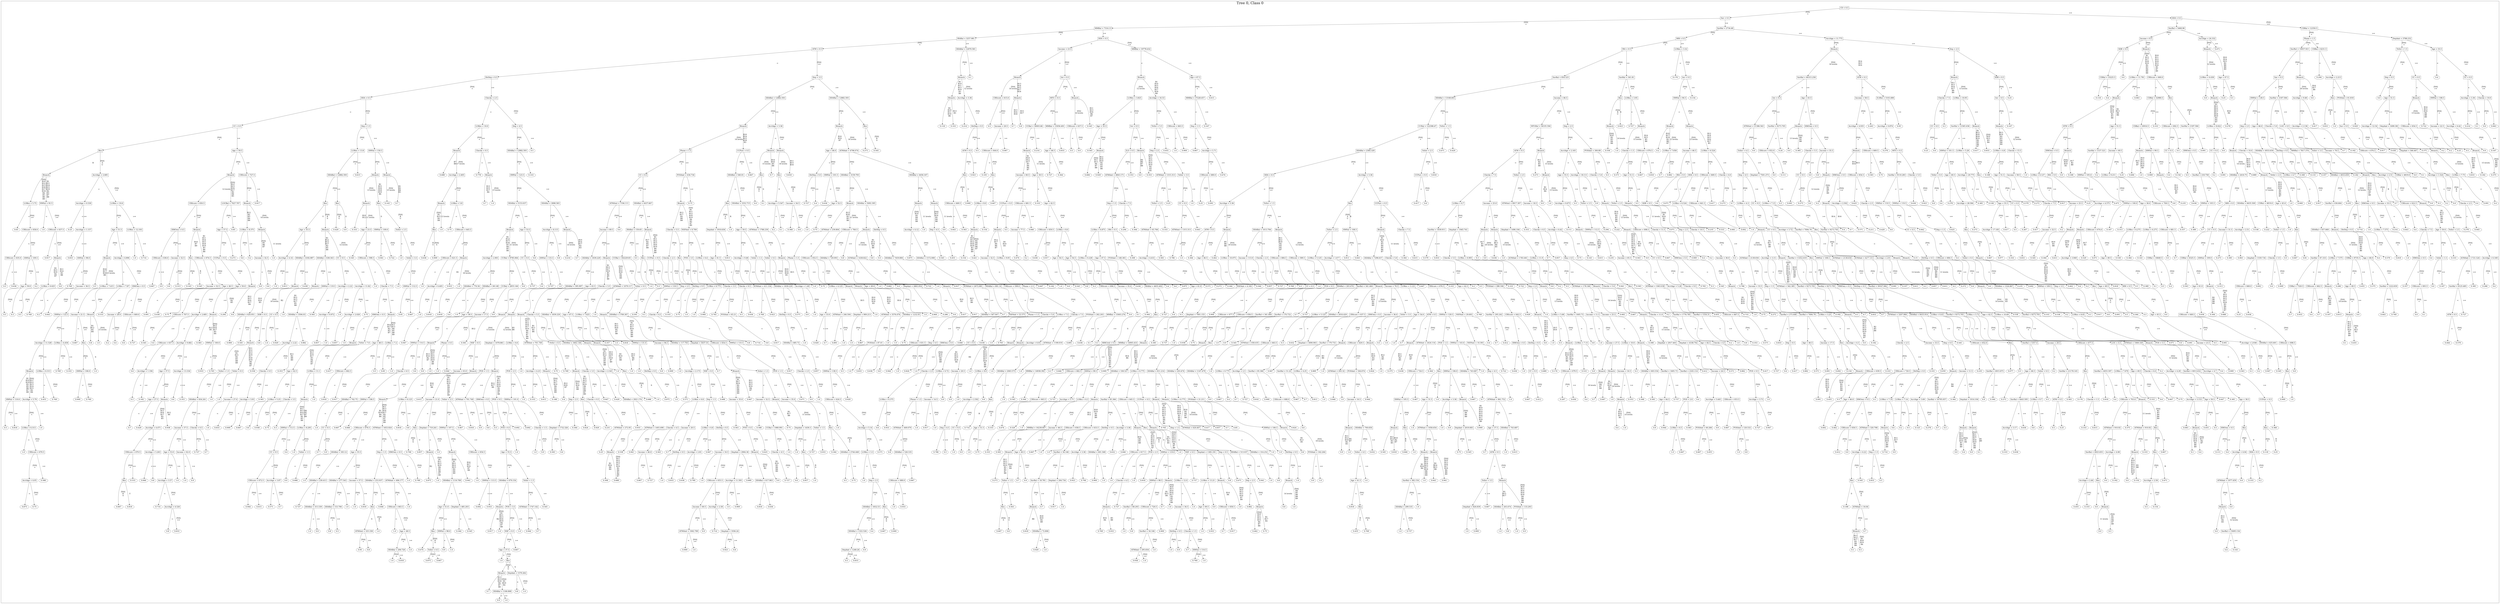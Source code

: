 /*
Generated by:
    http://https://github.com/h2oai/h2o-3/tree/master/h2o-genmodel/src/main/java/hex/genmodel/tools/PrintMojo.java
*/

/*
On a mac:

$ brew install graphviz
$ dot -Tpng file.gv -o file.png
$ open file.png
*/

digraph G {

subgraph cluster_0 {
/* Nodes */

/* Level 0 */
{
"SG_0_Node_0" [shape=box, fontsize=20, label="CD < 0.5"]
}

/* Level 1 */
{
"SG_0_Node_1" [shape=box, fontsize=20, label="Sav < 0.5"]
"SG_0_Node_2" [shape=box, fontsize=20, label="DDA < 0.5"]
}

/* Level 2 */
{
"SG_0_Node_3" [shape=box, fontsize=20, label="MMBal < 7314.13"]
"SG_0_Node_4" [shape=box, fontsize=20, label="SavBal < 2734.48"]
"SG_0_Node_5" [shape=box, fontsize=20, label="SavBal < 5468.96"]
"SG_0_Node_6" [shape=box, fontsize=20, label="CDBal < 12350.5"]
}

/* Level 3 */
{
"SG_0_Node_7" [shape=box, fontsize=20, label="IRABal < 3257.981"]
"SG_0_Node_8" [shape=box, fontsize=20, label="DDA < 0.5"]
"SG_0_Node_9" [shape=box, fontsize=20, label="MM < 0.5"]
"SG_0_Node_10" [shape=box, fontsize=20, label="AcctAge < 11.775"]
"SG_0_Node_11" [shape=box, fontsize=20, label="Income < 8.5"]
"SG_0_Node_12" [shape=box, fontsize=20, label="AcctAge < 24.332"]
"SG_0_Node_13" [shape=box, fontsize=20, label="Phone < 1.5"]
"SG_0_Node_14" [shape=box, fontsize=20, label="DepAmt < 3788.232"]
}

/* Level 4 */
{
"SG_0_Node_15" [shape=box, fontsize=20, label="ATM < 0.5"]
"SG_0_Node_16" [shape=box, fontsize=20, label="DDABal < 12070.581"]
"SG_0_Node_17" [shape=box, fontsize=20, label="Income < 23.5"]
"SG_0_Node_18" [shape=box, fontsize=20, label="MMBal < 19778.432"]
"SG_0_Node_19" [shape=box, fontsize=20, label="IRA < 0.5"]
"SG_0_Node_20" [shape=box, fontsize=20, label="LORes < 3.32"]
"SG_0_Node_21" [shape=box, fontsize=20, label="Branch"]
"SG_0_Node_22" [shape=box, fontsize=20, label="Dep < 2.5"]
"SG_0_Node_23" [shape=box, fontsize=20, label="SDB < 0.5"]
"SG_0_Node_24" [shape=box, fontsize=20, label="Branch"]
"SG_0_Node_25" [shape=box, fontsize=20, label="Branch"]
"SG_0_Node_2201" [fontsize=20, label="0.471"]
"SG_0_Node_27" [shape=box, fontsize=20, label="SavBal < 10937.921"]
"SG_0_Node_28" [shape=box, fontsize=20, label="CDBal < 6231.5"]
"SG_0_Node_29" [shape=box, fontsize=20, label="Teller < 1.5"]
"SG_0_Node_30" [shape=box, fontsize=20, label="Age < 35.5"]
}

/* Level 5 */
{
"SG_0_Node_31" [shape=box, fontsize=20, label="DirDep < 0.5"]
"SG_0_Node_32" [shape=box, fontsize=20, label="Dep < 3.5"]
"SG_0_Node_33" [shape=box, fontsize=20, label="Branch"]
"SG_0_Node_2202" [fontsize=20, label="0.1"]
"SG_0_Node_35" [shape=box, fontsize=20, label="Branch"]
"SG_0_Node_36" [shape=box, fontsize=20, label="Inv < 0.5"]
"SG_0_Node_37" [shape=box, fontsize=20, label="Branch"]
"SG_0_Node_38" [shape=box, fontsize=20, label="Age < 67.5"]
"SG_0_Node_39" [shape=box, fontsize=20, label="SavBal < 854.525"]
"SG_0_Node_40" [shape=box, fontsize=20, label="SavBal < 341.81"]
"SG_0_Node_2203" [fontsize=20, label="0.176"]
"SG_0_Node_42" [shape=box, fontsize=20, label="Inv < 0.5"]
"SG_0_Node_43" [shape=box, fontsize=20, label="SavBal < 46315.258"]
"SG_0_Node_44" [shape=box, fontsize=20, label="ATM < 0.5"]
"SG_0_Node_45" [shape=box, fontsize=20, label="Branch"]
"SG_0_Node_46" [shape=box, fontsize=20, label="SDB < 0.5"]
"SG_0_Node_47" [shape=box, fontsize=20, label="CDBal < 33225.5"]
"SG_0_Node_2204" [fontsize=20, label="0.0"]
"SG_0_Node_48" [shape=box, fontsize=20, label="LORes < 11.781"]
"SG_0_Node_49" [shape=box, fontsize=20, label="CRScore < 660.0"]
"SG_0_Node_50" [shape=box, fontsize=20, label="LORes < 6.438"]
"SG_0_Node_51" [shape=box, fontsize=20, label="Age < 47.5"]
"SG_0_Node_52" [shape=box, fontsize=20, label="Sav < 0.5"]
"SG_0_Node_53" [shape=box, fontsize=20, label="Branch"]
"SG_0_Node_2205" [fontsize=20, label="0.294"]
"SG_0_Node_55" [shape=box, fontsize=20, label="AcctAge < 2.213"]
"SG_0_Node_56" [shape=box, fontsize=20, label="Dep < 0.5"]
"SG_0_Node_57" [shape=box, fontsize=20, label="CC < 0.5"]
"SG_0_Node_2206" [fontsize=20, label="0.4"]
"SG_0_Node_59" [shape=box, fontsize=20, label="CC < 0.5"]
}

/* Level 6 */
{
"SG_0_Node_60" [shape=box, fontsize=20, label="DDA < 0.5"]
"SG_0_Node_61" [shape=box, fontsize=20, label="Checks < 2.5"]
"SG_0_Node_62" [shape=box, fontsize=20, label="DDABal < 12882.593"]
"SG_0_Node_63" [shape=box, fontsize=20, label="DDABal < 12882.593"]
"SG_0_Node_64" [shape=box, fontsize=20, label="Branch"]
"SG_0_Node_65" [shape=box, fontsize=20, label="AcctAge < 3.36"]
"SG_0_Node_66" [shape=box, fontsize=20, label="CRScore < 615.0"]
"SG_0_Node_67" [shape=box, fontsize=20, label="Branch"]
"SG_0_Node_68" [shape=box, fontsize=20, label="MTG < 0.5"]
"SG_0_Node_69" [shape=box, fontsize=20, label="Branch"]
"SG_0_Node_70" [shape=box, fontsize=20, label="LORes < 3.825"]
"SG_0_Node_71" [shape=box, fontsize=20, label="AcctAge < 16.53"]
"SG_0_Node_72" [shape=box, fontsize=20, label="MMBal < 37228.457"]
"SG_0_Node_2207" [fontsize=20, label="0.615"]
"SG_0_Node_74" [shape=box, fontsize=20, label="DDABal < 13168.603"]
"SG_0_Node_75" [shape=box, fontsize=20, label="Income < 46.5"]
"SG_0_Node_76" [shape=box, fontsize=20, label="Res"]
"SG_0_Node_77" [shape=box, fontsize=20, label="LORes < 3.95"]
"SG_0_Node_78" [shape=box, fontsize=20, label="HMVal < 94.5"]
"SG_0_Node_2208" [fontsize=20, label="0.154"]
"SG_0_Node_80" [shape=box, fontsize=20, label="Inv < 0.5"]
"SG_0_Node_81" [shape=box, fontsize=20, label="Age < 43.5"]
"SG_0_Node_82" [shape=box, fontsize=20, label="Income < 58.5"]
"SG_0_Node_83" [shape=box, fontsize=20, label="ILSBal < 5103.488"]
"SG_0_Node_84" [shape=box, fontsize=20, label="Checks < 7.5"]
"SG_0_Node_85" [shape=box, fontsize=20, label="LORes < 10.95"]
"SG_0_Node_86" [shape=box, fontsize=20, label="Inv < 0.5"]
"SG_0_Node_2209" [fontsize=20, label="0.25"]
"SG_0_Node_2210" [fontsize=20, label="0.118"]
"SG_0_Node_2211" [fontsize=20, label="0.4"]
"SG_0_Node_90" [shape=box, fontsize=20, label="Branch"]
"SG_0_Node_2212" [fontsize=20, label="0.063"]
"SG_0_Node_92" [shape=box, fontsize=20, label="CDBal < 52980.5"]
"SG_0_Node_93" [shape=box, fontsize=20, label="Res"]
"SG_0_Node_2213" [fontsize=20, label="0.0"]
"SG_0_Node_94" [shape=box, fontsize=20, label="Branch"]
"SG_0_Node_2214" [fontsize=20, label="0.25"]
"SG_0_Node_2215" [fontsize=20, label="0.5"]
"SG_0_Node_97" [shape=box, fontsize=20, label="HMVal < 128.5"]
"SG_0_Node_98" [shape=box, fontsize=20, label="SavBal < 2187.584"]
"SG_0_Node_99" [shape=box, fontsize=20, label="AcctAge < 9.48"]
"SG_0_Node_2216" [fontsize=20, label="0.6"]
"SG_0_Node_101" [shape=box, fontsize=20, label="Res"]
"SG_0_Node_102" [shape=box, fontsize=20, label="POSAmt < 61.818"]
"SG_0_Node_2217" [fontsize=20, label="0.0"]
"SG_0_Node_103" [shape=box, fontsize=20, label="Age < 51.5"]
"SG_0_Node_104" [shape=box, fontsize=20, label="Branch"]
"SG_0_Node_105" [shape=box, fontsize=20, label="HMVal < 108.5"]
"SG_0_Node_106" [shape=box, fontsize=20, label="AcctAge < 3.36"]
"SG_0_Node_107" [shape=box, fontsize=20, label="Checks < 10.0"]
}

/* Level 7 */
{
"SG_0_Node_108" [shape=box, fontsize=20, label="CC < 0.5"]
"SG_0_Node_109" [shape=box, fontsize=20, label="Dep < 1.5"]
"SG_0_Node_110" [shape=box, fontsize=20, label="LORes < 10.0"]
"SG_0_Node_111" [shape=box, fontsize=20, label="Dep < 4.5"]
"SG_0_Node_112" [shape=box, fontsize=20, label="Branch"]
"SG_0_Node_113" [shape=box, fontsize=20, label="AcctAge < 3.36"]
"SG_0_Node_114" [shape=box, fontsize=20, label="Branch"]
"SG_0_Node_115" [shape=box, fontsize=20, label="Res"]
"SG_0_Node_2218" [fontsize=20, label="0.118"]
"SG_0_Node_2219" [fontsize=20, label="0.333"]
"SG_0_Node_2220" [fontsize=20, label="0.214"]
"SG_0_Node_119" [shape=box, fontsize=20, label="DirDep < 0.5"]
"SG_0_Node_2221" [fontsize=20, label="0.5"]
"SG_0_Node_121" [shape=box, fontsize=20, label="Income < 20.5"]
"SG_0_Node_2222" [fontsize=20, label="0.7"]
"SG_0_Node_2223" [fontsize=20, label="0.8"]
"SG_0_Node_124" [shape=box, fontsize=20, label="CCBal < 30003.66"]
"SG_0_Node_125" [shape=box, fontsize=20, label="MMBal < 15056.491"]
"SG_0_Node_126" [shape=box, fontsize=20, label="CRScore < 637.5"]
"SG_0_Node_2224" [fontsize=20, label="0.545"]
"SG_0_Node_128" [shape=box, fontsize=20, label="Age < 35.5"]
"SG_0_Node_129" [shape=box, fontsize=20, label="Inv < 0.5"]
"SG_0_Node_130" [shape=box, fontsize=20, label="Teller < 5.5"]
"SG_0_Node_131" [shape=box, fontsize=20, label="CRScore < 663.5"]
"SG_0_Node_132" [shape=box, fontsize=20, label="Dep < 1.5"]
"SG_0_Node_2225" [fontsize=20, label="0.167"]
"SG_0_Node_134" [shape=box, fontsize=20, label="CCBal < 122398.47"]
"SG_0_Node_135" [shape=box, fontsize=20, label="Teller < 1.5"]
"SG_0_Node_136" [shape=box, fontsize=20, label="MTGBal < 36335.594"]
"SG_0_Node_137" [shape=box, fontsize=20, label="Dep < 2.5"]
"SG_0_Node_138" [shape=box, fontsize=20, label="Branch"]
"SG_0_Node_2226" [fontsize=20, label="0.923"]
"SG_0_Node_2227" [fontsize=20, label="0.727"]
"SG_0_Node_141" [shape=box, fontsize=20, label="Branch"]
"SG_0_Node_142" [shape=box, fontsize=20, label="Branch"]
"SG_0_Node_143" [shape=box, fontsize=20, label="Branch"]
"SG_0_Node_144" [shape=box, fontsize=20, label="ATMAmt < 21386.562"]
"SG_0_Node_145" [shape=box, fontsize=20, label="SavBal < 9273.705"]
"SG_0_Node_146" [shape=box, fontsize=20, label="Branch"]
"SG_0_Node_147" [shape=box, fontsize=20, label="HMOwn < 0.5"]
"SG_0_Node_148" [shape=box, fontsize=20, label="AcctAge < 4.935"]
"SG_0_Node_2228" [fontsize=20, label="0.263"]
"SG_0_Node_150" [shape=box, fontsize=20, label="AcctAge < 0.874"]
"SG_0_Node_2229" [fontsize=20, label="0.95"]
"SG_0_Node_152" [shape=box, fontsize=20, label="CC < 0.5"]
"SG_0_Node_2230" [fontsize=20, label="0.3"]
"SG_0_Node_154" [shape=box, fontsize=20, label="SavBal < 12365.436"]
"SG_0_Node_155" [shape=box, fontsize=20, label="Branch"]
"SG_0_Node_156" [shape=box, fontsize=20, label="Branch"]
"SG_0_Node_2231" [fontsize=20, label="0.167"]
"SG_0_Node_158" [shape=box, fontsize=20, label="ATM < 0.5"]
"SG_0_Node_159" [shape=box, fontsize=20, label="Age < 51.5"]
"SG_0_Node_160" [shape=box, fontsize=20, label="CDBal < 10916.5"]
"SG_0_Node_2232" [fontsize=20, label="0.333"]
"SG_0_Node_162" [shape=box, fontsize=20, label="CRScore < 692.5"]
"SG_0_Node_163" [shape=box, fontsize=20, label="SavBal < 2187.584"]
"SG_0_Node_164" [shape=box, fontsize=20, label="LORes < 8.022"]
"SG_0_Node_2233" [fontsize=20, label="0.278"]
"SG_0_Node_166" [shape=box, fontsize=20, label="Dep < 2.5"]
"SG_0_Node_167" [shape=box, fontsize=20, label="Age < 46.0"]
"SG_0_Node_168" [shape=box, fontsize=20, label="Checks < 5.0"]
"SG_0_Node_169" [shape=box, fontsize=20, label="LOC < 0.5"]
"SG_0_Node_170" [shape=box, fontsize=20, label="AcctAge < 2.136"]
"SG_0_Node_2234" [fontsize=20, label="0.417"]
"SG_0_Node_2235" [fontsize=20, label="0.833"]
"SG_0_Node_2236" [fontsize=20, label="1.0"]
"SG_0_Node_173" [shape=box, fontsize=20, label="Sav < 0.5"]
"SG_0_Node_2237" [fontsize=20, label="0.929"]
"SG_0_Node_175" [shape=box, fontsize=20, label="AcctAge < 12.54"]
"SG_0_Node_176" [shape=box, fontsize=20, label="DepAmt < 1699.381"]
"SG_0_Node_177" [shape=box, fontsize=20, label="CRScore < 654.5"]
"SG_0_Node_2238" [fontsize=20, label="0.722"]
"SG_0_Node_179" [shape=box, fontsize=20, label="Income < 22.5"]
"SG_0_Node_180" [shape=box, fontsize=20, label="AcctAge < 6.42"]
"SG_0_Node_2239" [fontsize=20, label="0.214"]
"SG_0_Node_2240" [fontsize=20, label="0.1"]
"SG_0_Node_2241" [fontsize=20, label="0.0"]
"SG_0_Node_2242" [fontsize=20, label="0.063"]
}

/* Level 8 */
{
"SG_0_Node_184" [shape=box, fontsize=20, label="Res"]
"SG_0_Node_185" [shape=box, fontsize=20, label="Age < 59.5"]
"SG_0_Node_186" [shape=box, fontsize=20, label="LORes < 13.8"]
"SG_0_Node_187" [shape=box, fontsize=20, label="HMVal < 150.5"]
"SG_0_Node_188" [shape=box, fontsize=20, label="Branch"]
"SG_0_Node_189" [shape=box, fontsize=20, label="Checks < 0.5"]
"SG_0_Node_190" [shape=box, fontsize=20, label="DDABal < 12882.593"]
"SG_0_Node_2243" [fontsize=20, label="0.5"]
"SG_0_Node_192" [shape=box, fontsize=20, label="Phone < 1.5"]
"SG_0_Node_193" [shape=box, fontsize=20, label="CCPurc < 0.5"]
"SG_0_Node_194" [shape=box, fontsize=20, label="Branch"]
"SG_0_Node_195" [shape=box, fontsize=20, label="Branch"]
"SG_0_Node_196" [shape=box, fontsize=20, label="Age < 46.0"]
"SG_0_Node_197" [shape=box, fontsize=20, label="ATMAmt < 4796.074"]
"SG_0_Node_2244" [fontsize=20, label="0.273"]
"SG_0_Node_2245" [fontsize=20, label="0.545"]
"SG_0_Node_200" [shape=box, fontsize=20, label="ATM < 0.5"]
"SG_0_Node_2246" [fontsize=20, label="0.5"]
"SG_0_Node_202" [shape=box, fontsize=20, label="CRScore < 644.0"]
"SG_0_Node_2247" [fontsize=20, label="0.067"]
"SG_0_Node_204" [shape=box, fontsize=20, label="Branch"]
"SG_0_Node_2248" [fontsize=20, label="0.214"]
"SG_0_Node_206" [shape=box, fontsize=20, label="Age < 46.5"]
"SG_0_Node_2249" [fontsize=20, label="0.833"]
"SG_0_Node_2250" [fontsize=20, label="0.5"]
"SG_0_Node_2251" [fontsize=20, label="0.0"]
"SG_0_Node_2252" [fontsize=20, label="0.545"]
"SG_0_Node_210" [shape=box, fontsize=20, label="Branch"]
"SG_0_Node_211" [shape=box, fontsize=20, label="ILS < 0.5"]
"SG_0_Node_212" [shape=box, fontsize=20, label="Branch"]
"SG_0_Node_213" [shape=box, fontsize=20, label="Dep < 2.5"]
"SG_0_Node_2253" [fontsize=20, label="0.455"]
"SG_0_Node_2254" [fontsize=20, label="1.0"]
"SG_0_Node_2255" [fontsize=20, label="0.909"]
"SG_0_Node_2256" [fontsize=20, label="0.667"]
"SG_0_Node_217" [shape=box, fontsize=20, label="AcctAge < 5.71"]
"SG_0_Node_218" [shape=box, fontsize=20, label="DDABal < 2364.329"]
"SG_0_Node_219" [shape=box, fontsize=20, label="Teller < 2.5"]
"SG_0_Node_2257" [fontsize=20, label="0.471"]
"SG_0_Node_2258" [fontsize=20, label="0.429"]
"SG_0_Node_222" [shape=box, fontsize=20, label="ATM < 0.5"]
"SG_0_Node_223" [shape=box, fontsize=20, label="Branch"]
"SG_0_Node_224" [shape=box, fontsize=20, label="AcctAge < 2.165"]
"SG_0_Node_225" [shape=box, fontsize=20, label="POSAmt < 300.89"]
"SG_0_Node_2259" [fontsize=20, label="0.556"]
"SG_0_Node_2260" [fontsize=20, label="1.0"]
"SG_0_Node_227" [shape=box, fontsize=20, label="Checks < 1.5"]
"SG_0_Node_228" [shape=box, fontsize=20, label="CRScore < 676.5"]
"SG_0_Node_2261" [fontsize=20, label="0.2"]
"SG_0_Node_230" [shape=box, fontsize=20, label="LORes < 7.058"]
"SG_0_Node_231" [shape=box, fontsize=20, label="Income < 46.5"]
"SG_0_Node_232" [shape=box, fontsize=20, label="LORes < 6.524"]
"SG_0_Node_233" [shape=box, fontsize=20, label="Teller < 4.5"]
"SG_0_Node_2262" [fontsize=20, label="0.0"]
"SG_0_Node_234" [shape=box, fontsize=20, label="CRScore < 652.0"]
"SG_0_Node_2263" [fontsize=20, label="0.24"]
"SG_0_Node_2264" [fontsize=20, label="0.0"]
"SG_0_Node_2265" [fontsize=20, label="0.385"]
"SG_0_Node_237" [shape=box, fontsize=20, label="Checks < 5.5"]
"SG_0_Node_238" [shape=box, fontsize=20, label="Income < 35.5"]
"SG_0_Node_239" [shape=box, fontsize=20, label="Branch"]
"SG_0_Node_240" [shape=box, fontsize=20, label="CRScore < 669.5"]
"SG_0_Node_2266" [fontsize=20, label="0.278"]
"SG_0_Node_242" [shape=box, fontsize=20, label="MTG < 0.5"]
"SG_0_Node_2267" [fontsize=20, label="0.25"]
"SG_0_Node_2268" [fontsize=20, label="0.0"]
"SG_0_Node_244" [shape=box, fontsize=20, label="HMVal < 101.5"]
"SG_0_Node_245" [shape=box, fontsize=20, label="LORes < 5.28"]
"SG_0_Node_2269" [fontsize=20, label="0.417"]
"SG_0_Node_2270" [fontsize=20, label="0.833"]
"SG_0_Node_248" [shape=box, fontsize=20, label="LORes < 4.8"]
"SG_0_Node_249" [shape=box, fontsize=20, label="Checks < 15.5"]
"SG_0_Node_250" [shape=box, fontsize=20, label="HMOwn < 0.5"]
"SG_0_Node_251" [shape=box, fontsize=20, label="Branch"]
"SG_0_Node_252" [shape=box, fontsize=20, label="SavBal < 1537.521"]
"SG_0_Node_253" [shape=box, fontsize=20, label="Income < 49.5"]
"SG_0_Node_254" [shape=box, fontsize=20, label="Branch"]
"SG_0_Node_255" [shape=box, fontsize=20, label="HMVal < 99.5"]
"SG_0_Node_256" [shape=box, fontsize=20, label="CC < 0.5"]
"SG_0_Node_2271" [fontsize=20, label="0.5"]
"SG_0_Node_258" [shape=box, fontsize=20, label="HMOwn < 0.5"]
"SG_0_Node_2272" [fontsize=20, label="0.091"]
"SG_0_Node_260" [shape=box, fontsize=20, label="CC < 0.5"]
"SG_0_Node_2273" [fontsize=20, label="0.0"]
"SG_0_Node_261" [shape=box, fontsize=20, label="Branch"]
"SG_0_Node_262" [shape=box, fontsize=20, label="Checks < 10.0"]
"SG_0_Node_263" [shape=box, fontsize=20, label="DDABal < 4933.659"]
"SG_0_Node_264" [shape=box, fontsize=20, label="DirDep < 0.5"]
"SG_0_Node_265" [shape=box, fontsize=20, label="MMBal < 7817.374"]
"SG_0_Node_266" [shape=box, fontsize=20, label="Teller < 3.5"]
"SG_0_Node_267" [shape=box, fontsize=20, label="Income < 78.5"]
"SG_0_Node_2274" [fontsize=20, label="0.7"]
"SG_0_Node_2275" [fontsize=20, label="0.182"]
"SG_0_Node_270" [shape=box, fontsize=20, label="CRScore < 676.5"]
"SG_0_Node_2276" [fontsize=20, label="0.917"]
"SG_0_Node_2277" [fontsize=20, label="0.438"]
"SG_0_Node_273" [shape=box, fontsize=20, label="DepAmt < 566.467"]
"SG_0_Node_2278" [fontsize=20, label="0.375"]
"SG_0_Node_275" [shape=box, fontsize=20, label="Branch"]
"SG_0_Node_2279" [fontsize=20, label="0.2"]
"SG_0_Node_2280" [fontsize=20, label="0.2"]
"SG_0_Node_2281" [fontsize=20, label="0.25"]
"SG_0_Node_2282" [fontsize=20, label="0.5"]
"SG_0_Node_280" [shape=box, fontsize=20, label="Branch"]
"SG_0_Node_2283" [fontsize=20, label="0.0"]
"SG_0_Node_2284" [fontsize=20, label="0.167"]
}

/* Level 9 */
{
"SG_0_Node_282" [shape=box, fontsize=20, label="Branch"]
"SG_0_Node_283" [shape=box, fontsize=20, label="AcctAge < 2.685"]
"SG_0_Node_284" [shape=box, fontsize=20, label="Branch"]
"SG_0_Node_285" [shape=box, fontsize=20, label="CRScore < 727.5"]
"SG_0_Node_286" [shape=box, fontsize=20, label="DDABal < 12882.593"]
"SG_0_Node_2285" [fontsize=20, label="0.615"]
"SG_0_Node_288" [shape=box, fontsize=20, label="Branch"]
"SG_0_Node_289" [shape=box, fontsize=20, label="Branch"]
"SG_0_Node_2286" [fontsize=20, label="0.688"]
"SG_0_Node_291" [shape=box, fontsize=20, label="AcctAge < 2.405"]
"SG_0_Node_2287" [fontsize=20, label="0.778"]
"SG_0_Node_293" [shape=box, fontsize=20, label="Branch"]
"SG_0_Node_294" [shape=box, fontsize=20, label="HMVal < 123.5"]
"SG_0_Node_2288" [fontsize=20, label="0.333"]
"SG_0_Node_296" [shape=box, fontsize=20, label="CC < 0.5"]
"SG_0_Node_297" [shape=box, fontsize=20, label="POSAmt < 434.734"]
"SG_0_Node_298" [shape=box, fontsize=20, label="DDABal < 540.01"]
"SG_0_Node_2289" [fontsize=20, label="0.667"]
"SG_0_Node_300" [shape=box, fontsize=20, label="Res"]
"SG_0_Node_2290" [fontsize=20, label="0.7"]
"SG_0_Node_302" [shape=box, fontsize=20, label="Res"]
"SG_0_Node_2291" [fontsize=20, label="0.818"]
"SG_0_Node_304" [shape=box, fontsize=20, label="DirDep < 0.5"]
"SG_0_Node_305" [shape=box, fontsize=20, label="HMVal < 101.5"]
"SG_0_Node_306" [shape=box, fontsize=20, label="DDABal < 3159.793"]
"SG_0_Node_307" [shape=box, fontsize=20, label="DDABal < 4456.167"]
"SG_0_Node_308" [shape=box, fontsize=20, label="Res"]
"SG_0_Node_2292" [fontsize=20, label="0.923"]
"SG_0_Node_2293" [fontsize=20, label="0.105"]
"SG_0_Node_311" [shape=box, fontsize=20, label="Res"]
"SG_0_Node_312" [shape=box, fontsize=20, label="Income < 60.5"]
"SG_0_Node_313" [shape=box, fontsize=20, label="Age < 30.5"]
"SG_0_Node_2294" [fontsize=20, label="0.727"]
"SG_0_Node_2295" [fontsize=20, label="0.364"]
"SG_0_Node_2296" [fontsize=20, label="0.684"]
"SG_0_Node_2297" [fontsize=20, label="0.929"]
"SG_0_Node_318" [shape=box, fontsize=20, label="ATMAmt < 4843.171"]
"SG_0_Node_2298" [fontsize=20, label="0.353"]
"SG_0_Node_2299" [fontsize=20, label="0.0"]
"SG_0_Node_2300" [fontsize=20, label="0.353"]
"SG_0_Node_321" [shape=box, fontsize=20, label="ATMAmt < 1315.313"]
"SG_0_Node_322" [shape=box, fontsize=20, label="Teller < 3.5"]
"SG_0_Node_323" [shape=box, fontsize=20, label="CRScore < 680.0"]
"SG_0_Node_2301" [fontsize=20, label="0.474"]
"SG_0_Node_325" [shape=box, fontsize=20, label="DDA < 0.5"]
"SG_0_Node_326" [shape=box, fontsize=20, label="AcctAge < 3.36"]
"SG_0_Node_327" [shape=box, fontsize=20, label="CCPurc < 0.5"]
"SG_0_Node_2302" [fontsize=20, label="0.818"]
"SG_0_Node_329" [shape=box, fontsize=20, label="Checks < 7.5"]
"SG_0_Node_330" [shape=box, fontsize=20, label="Teller < 2.5"]
"SG_0_Node_2303" [fontsize=20, label="0.273"]
"SG_0_Node_332" [shape=box, fontsize=20, label="Branch"]
"SG_0_Node_333" [shape=box, fontsize=20, label="Age < 55.5"]
"SG_0_Node_334" [shape=box, fontsize=20, label="AcctAge < 18.111"]
"SG_0_Node_335" [shape=box, fontsize=20, label="Checks < 5.0"]
"SG_0_Node_2304" [fontsize=20, label="0.5"]
"SG_0_Node_2305" [fontsize=20, label="0.571"]
"SG_0_Node_338" [shape=box, fontsize=20, label="Age < 51.5"]
"SG_0_Node_2306" [fontsize=20, label="0.667"]
"SG_0_Node_2307" [fontsize=20, label="0.818"]
"SG_0_Node_2308" [fontsize=20, label="0.7"]
"SG_0_Node_2309" [fontsize=20, label="0.882"]
"SG_0_Node_343" [shape=box, fontsize=20, label="IRA < 0.5"]
"SG_0_Node_344" [shape=box, fontsize=20, label="DDA < 0.5"]
"SG_0_Node_345" [shape=box, fontsize=20, label="CRScore < 669.5"]
"SG_0_Node_346" [shape=box, fontsize=20, label="Checks < 4.0"]
"SG_0_Node_347" [shape=box, fontsize=20, label="Dep < 4.5"]
"SG_0_Node_348" [shape=box, fontsize=20, label="DepAmt < 7501.273"]
"SG_0_Node_2310" [fontsize=20, label="0.0"]
"SG_0_Node_2311" [fontsize=20, label="0.111"]
"SG_0_Node_350" [shape=box, fontsize=20, label="CC < 0.5"]
"SG_0_Node_2312" [fontsize=20, label="0.0"]
"SG_0_Node_2313" [fontsize=20, label="0.0"]
"SG_0_Node_351" [shape=box, fontsize=20, label="Branch"]
"SG_0_Node_352" [shape=box, fontsize=20, label="HMOwn < 0.5"]
"SG_0_Node_353" [shape=box, fontsize=20, label="CRScore < 654.5"]
"SG_0_Node_2314" [fontsize=20, label="0.583"]
"SG_0_Node_2315" [fontsize=20, label="0.75"]
"SG_0_Node_356" [shape=box, fontsize=20, label="SavBal < 9110.283"]
"SG_0_Node_357" [shape=box, fontsize=20, label="Checks < 5.5"]
"SG_0_Node_358" [shape=box, fontsize=20, label="Teller < 0.5"]
"SG_0_Node_359" [shape=box, fontsize=20, label="Age < 40.5"]
"SG_0_Node_360" [shape=box, fontsize=20, label="AcctAge < 20.775"]
"SG_0_Node_361" [shape=box, fontsize=20, label="Res"]
"SG_0_Node_2316" [fontsize=20, label="0.188"]
"SG_0_Node_363" [shape=box, fontsize=20, label="Age < 51.5"]
"SG_0_Node_364" [shape=box, fontsize=20, label="Income < 58.5"]
"SG_0_Node_2317" [fontsize=20, label="1.0"]
"SG_0_Node_365" [shape=box, fontsize=20, label="LORes < 6.127"]
"SG_0_Node_366" [shape=box, fontsize=20, label="IRA < 0.5"]
"SG_0_Node_2318" [fontsize=20, label="0.0"]
"SG_0_Node_2319" [fontsize=20, label="0.308"]
"SG_0_Node_368" [shape=box, fontsize=20, label="HMVal < 105.0"]
"SG_0_Node_2320" [fontsize=20, label="0.2"]
"SG_0_Node_370" [shape=box, fontsize=20, label="LORes < 9.211"]
"SG_0_Node_2321" [fontsize=20, label="0.25"]
"SG_0_Node_2322" [fontsize=20, label="0.684"]
"SG_0_Node_2323" [fontsize=20, label="1.0"]
"SG_0_Node_2324" [fontsize=20, label="0.909"]
"SG_0_Node_374" [shape=box, fontsize=20, label="Branch"]
"SG_0_Node_2325" [fontsize=20, label="0.4"]
"SG_0_Node_2326" [fontsize=20, label="0.154"]
"SG_0_Node_2327" [fontsize=20, label="0.5"]
"SG_0_Node_378" [shape=box, fontsize=20, label="SavBal < 218.758"]
"SG_0_Node_2328" [fontsize=20, label="0.2"]
"SG_0_Node_2329" [fontsize=20, label="0.091"]
"SG_0_Node_381" [shape=box, fontsize=20, label="DDABal < 2416.75"]
"SG_0_Node_2330" [fontsize=20, label="0.889"]
"SG_0_Node_383" [shape=box, fontsize=20, label="Branch"]
"SG_0_Node_384" [shape=box, fontsize=20, label="Teller < 2.5"]
"SG_0_Node_385" [shape=box, fontsize=20, label="LORes < 4.7"]
"SG_0_Node_2331" [fontsize=20, label="0.308"]
"SG_0_Node_2332" [fontsize=20, label="0.133"]
"SG_0_Node_2333" [fontsize=20, label="0.357"]
"SG_0_Node_389" [shape=box, fontsize=20, label="DDABal < 4933.659"]
"SG_0_Node_2334" [fontsize=20, label="0.182"]
"SG_0_Node_391" [shape=box, fontsize=20, label="Branch"]
"SG_0_Node_392" [shape=box, fontsize=20, label="Res"]
"SG_0_Node_393" [shape=box, fontsize=20, label="AcctAge < 2.51"]
"SG_0_Node_394" [shape=box, fontsize=20, label="CDBal < 4819.0"]
"SG_0_Node_2335" [fontsize=20, label="0.0"]
"SG_0_Node_2336" [fontsize=20, label="0.1"]
"SG_0_Node_396" [shape=box, fontsize=20, label="AcctAge < 1.524"]
"SG_0_Node_397" [shape=box, fontsize=20, label="Res"]
"SG_0_Node_398" [shape=box, fontsize=20, label="LORes < 7.75"]
"SG_0_Node_2337" [fontsize=20, label="0.833"]
"SG_0_Node_2338" [fontsize=20, label="0.182"]
"SG_0_Node_2339" [fontsize=20, label="0.375"]
}

/* Level 10 */
{
"SG_0_Node_402" [shape=box, fontsize=20, label="LORes < 5.75"]
"SG_0_Node_403" [shape=box, fontsize=20, label="HMVal < 92.5"]
"SG_0_Node_404" [shape=box, fontsize=20, label="AcctAge < 0.539"]
"SG_0_Node_405" [shape=box, fontsize=20, label="LORes < 10.6"]
"SG_0_Node_406" [shape=box, fontsize=20, label="CRScore < 650.5"]
"SG_0_Node_407" [shape=box, fontsize=20, label="LOCBal < 7027.707"]
"SG_0_Node_408" [shape=box, fontsize=20, label="Branch"]
"SG_0_Node_2340" [fontsize=20, label="0.917"]
"SG_0_Node_410" [shape=box, fontsize=20, label="Res"]
"SG_0_Node_411" [shape=box, fontsize=20, label="Res"]
"SG_0_Node_412" [shape=box, fontsize=20, label="Branch"]
"SG_0_Node_413" [shape=box, fontsize=20, label="Res"]
"SG_0_Node_2341" [fontsize=20, label="0.143"]
"SG_0_Node_2342" [fontsize=20, label="0.7"]
"SG_0_Node_416" [shape=box, fontsize=20, label="Branch"]
"SG_0_Node_417" [shape=box, fontsize=20, label="LORes < 3.8"]
"SG_0_Node_2343" [fontsize=20, label="0.7"]
"SG_0_Node_2344" [fontsize=20, label="1.0"]
"SG_0_Node_419" [shape=box, fontsize=20, label="DDABal < 5153.037"]
"SG_0_Node_420" [shape=box, fontsize=20, label="DDABal < 2898.583"]
"SG_0_Node_421" [shape=box, fontsize=20, label="ATMAmt < 7194.111"]
"SG_0_Node_422" [shape=box, fontsize=20, label="DDABal < 4437.667"]
"SG_0_Node_423" [shape=box, fontsize=20, label="Branch"]
"SG_0_Node_2345" [fontsize=20, label="0.75"]
"SG_0_Node_425" [shape=box, fontsize=20, label="Res"]
"SG_0_Node_426" [shape=box, fontsize=20, label="DDABal < 3352.715"]
"SG_0_Node_2346" [fontsize=20, label="0.0"]
"SG_0_Node_2347" [fontsize=20, label="0.1"]
"SG_0_Node_428" [shape=box, fontsize=20, label="AcctAge < 5.547"]
"SG_0_Node_429" [shape=box, fontsize=20, label="Income < 34.5"]
"SG_0_Node_2348" [fontsize=20, label="0.727"]
"SG_0_Node_2349" [fontsize=20, label="0.4"]
"SG_0_Node_2350" [fontsize=20, label="0.636"]
"SG_0_Node_433" [shape=box, fontsize=20, label="Age < 52.5"]
"SG_0_Node_434" [shape=box, fontsize=20, label="Branch"]
"SG_0_Node_435" [shape=box, fontsize=20, label="DDABal < 5092.395"]
"SG_0_Node_436" [shape=box, fontsize=20, label="Branch"]
"SG_0_Node_437" [shape=box, fontsize=20, label="Branch"]
"SG_0_Node_438" [shape=box, fontsize=20, label="CRScore < 669.5"]
"SG_0_Node_2351" [fontsize=20, label="0.909"]
"SG_0_Node_440" [shape=box, fontsize=20, label="LORes < 8.0"]
"SG_0_Node_2352" [fontsize=20, label="0.667"]
"SG_0_Node_442" [shape=box, fontsize=20, label="CCPurc < 0.5"]
"SG_0_Node_443" [shape=box, fontsize=20, label="CRScore < 681.5"]
"SG_0_Node_2353" [fontsize=20, label="0.333"]
"SG_0_Node_445" [shape=box, fontsize=20, label="Age < 42.5"]
"SG_0_Node_446" [shape=box, fontsize=20, label="Dep < 1.5"]
"SG_0_Node_447" [shape=box, fontsize=20, label="Checks < 7.5"]
"SG_0_Node_448" [shape=box, fontsize=20, label="Teller < 2.5"]
"SG_0_Node_2354" [fontsize=20, label="0.25"]
"SG_0_Node_450" [shape=box, fontsize=20, label="CC < 0.5"]
"SG_0_Node_2355" [fontsize=20, label="1.0"]
"SG_0_Node_2356" [fontsize=20, label="0.25"]
"SG_0_Node_2357" [fontsize=20, label="0.091"]
"SG_0_Node_453" [shape=box, fontsize=20, label="AcctAge < 3.36"]
"SG_0_Node_454" [shape=box, fontsize=20, label="Teller < 1.5"]
"SG_0_Node_455" [shape=box, fontsize=20, label="Res"]
"SG_0_Node_456" [shape=box, fontsize=20, label="CCPurc < 0.5"]
"SG_0_Node_2358" [fontsize=20, label="0.417"]
"SG_0_Node_2359" [fontsize=20, label="0.6"]
"SG_0_Node_459" [shape=box, fontsize=20, label="LORes < 4.7"]
"SG_0_Node_460" [shape=box, fontsize=20, label="Income < 25.0"]
"SG_0_Node_461" [shape=box, fontsize=20, label="ATMAmt < 8917.307"]
"SG_0_Node_462" [shape=box, fontsize=20, label="Income < 18.5"]
"SG_0_Node_2360" [fontsize=20, label="0.9"]
"SG_0_Node_2361" [fontsize=20, label="1.0"]
"SG_0_Node_464" [shape=box, fontsize=20, label="AcctAge < 0.673"]
"SG_0_Node_2362" [fontsize=20, label="0.5"]
"SG_0_Node_466" [shape=box, fontsize=20, label="Teller < 2.5"]
"SG_0_Node_2363" [fontsize=20, label="0.9"]
"SG_0_Node_468" [shape=box, fontsize=20, label="Branch"]
"SG_0_Node_469" [shape=box, fontsize=20, label="Teller < 2.5"]
"SG_0_Node_470" [shape=box, fontsize=20, label="Branch"]
"SG_0_Node_2364" [fontsize=20, label="0.5"]
"SG_0_Node_472" [shape=box, fontsize=20, label="SDB < 0.5"]
"SG_0_Node_2365" [fontsize=20, label="0.0"]
"SG_0_Node_2366" [fontsize=20, label="0.071"]
"SG_0_Node_474" [shape=box, fontsize=20, label="LORes < 6.524"]
"SG_0_Node_475" [shape=box, fontsize=20, label="CRScore < 641.5"]
"SG_0_Node_2367" [fontsize=20, label="0.417"]
"SG_0_Node_2368" [fontsize=20, label="0.273"]
"SG_0_Node_2369" [fontsize=20, label="0.7"]
"SG_0_Node_479" [shape=box, fontsize=20, label="LORes < 4.3"]
"SG_0_Node_480" [shape=box, fontsize=20, label="CC < 0.5"]
"SG_0_Node_481" [shape=box, fontsize=20, label="LORes < 7.15"]
"SG_0_Node_2370" [fontsize=20, label="0.5"]
"SG_0_Node_2371" [fontsize=20, label="0.091"]
"SG_0_Node_2372" [fontsize=20, label="0.273"]
"SG_0_Node_2373" [fontsize=20, label="0.0"]
"SG_0_Node_2374" [fontsize=20, label="0.2"]
"SG_0_Node_486" [shape=box, fontsize=20, label="Branch"]
"SG_0_Node_487" [shape=box, fontsize=20, label="AcctAge < 2.502"]
"SG_0_Node_2375" [fontsize=20, label="0.625"]
"SG_0_Node_489" [shape=box, fontsize=20, label="Checks < 2.5"]
"SG_0_Node_490" [shape=box, fontsize=20, label="HMVal < 119.5"]
"SG_0_Node_491" [shape=box, fontsize=20, label="HMVal < 119.5"]
"SG_0_Node_2376" [fontsize=20, label="0.636"]
"SG_0_Node_2377" [fontsize=20, label="0.923"]
"SG_0_Node_2378" [fontsize=20, label="0.8"]
"SG_0_Node_2379" [fontsize=20, label="0.4"]
"SG_0_Node_2380" [fontsize=20, label="0.278"]
"SG_0_Node_497" [shape=box, fontsize=20, label="AcctAge < 28.584"]
"SG_0_Node_2381" [fontsize=20, label="0.385"]
"SG_0_Node_2382" [fontsize=20, label="0.538"]
"SG_0_Node_500" [shape=box, fontsize=20, label="Age < 55.5"]
"SG_0_Node_501" [shape=box, fontsize=20, label="CC < 0.5"]
"SG_0_Node_2383" [fontsize=20, label="0.579"]
"SG_0_Node_2384" [fontsize=20, label="0.273"]
"SG_0_Node_504" [shape=box, fontsize=20, label="Checks < 7.5"]
"SG_0_Node_2385" [fontsize=20, label="0.917"]
"SG_0_Node_506" [shape=box, fontsize=20, label="Income < 25.5"]
"SG_0_Node_2386" [fontsize=20, label="0.25"]
"SG_0_Node_508" [shape=box, fontsize=20, label="AcctAge < 4.575"]
"SG_0_Node_2387" [fontsize=20, label="0.471"]
"SG_0_Node_510" [shape=box, fontsize=20, label="HMVal < 100.0"]
"SG_0_Node_511" [shape=box, fontsize=20, label="Age < 38.0"]
"SG_0_Node_512" [shape=box, fontsize=20, label="CRScore < 709.5"]
"SG_0_Node_2388" [fontsize=20, label="0.8"]
"SG_0_Node_2389" [fontsize=20, label="0.235"]
"SG_0_Node_2390" [fontsize=20, label="0.636"]
"SG_0_Node_516" [shape=box, fontsize=20, label="HMVal < 105.5"]
"SG_0_Node_2391" [fontsize=20, label="0.7"]
"SG_0_Node_518" [shape=box, fontsize=20, label="MM < 0.5"]
"SG_0_Node_519" [shape=box, fontsize=20, label="DDABal < 6635.509"]
"SG_0_Node_520" [shape=box, fontsize=20, label="CDBal < 4819.0"]
"SG_0_Node_521" [shape=box, fontsize=20, label="Age < 45.0"]
"SG_0_Node_2392" [fontsize=20, label="1.0"]
"SG_0_Node_2393" [fontsize=20, label="0.909"]
"SG_0_Node_2394" [fontsize=20, label="0.8"]
"SG_0_Node_2395" [fontsize=20, label="0.917"]
"SG_0_Node_525" [shape=box, fontsize=20, label="SavBal < 436.664"]
"SG_0_Node_2396" [fontsize=20, label="0.235"]
"SG_0_Node_527" [shape=box, fontsize=20, label="Res"]
"SG_0_Node_528" [shape=box, fontsize=20, label="HMOwn < 0.5"]
"SG_0_Node_529" [shape=box, fontsize=20, label="Income < 33.5"]
"SG_0_Node_2397" [fontsize=20, label="0.7"]
"SG_0_Node_531" [shape=box, fontsize=20, label="CRScore < 622.5"]
"SG_0_Node_532" [shape=box, fontsize=20, label="Branch"]
"SG_0_Node_2398" [fontsize=20, label="0.0"]
"SG_0_Node_2399" [fontsize=20, label="0.3"]
"SG_0_Node_2400" [fontsize=20, label="0.2"]
"SG_0_Node_2401" [fontsize=20, label="0.0"]
"SG_0_Node_535" [shape=box, fontsize=20, label="Checks < 2.5"]
"SG_0_Node_2402" [fontsize=20, label="0.4"]
"SG_0_Node_2403" [fontsize=20, label="0.091"]
"SG_0_Node_2404" [fontsize=20, label="0.4"]
}

/* Level 11 */
{
"SG_0_Node_2405" [fontsize=20, label="0.65"]
"SG_0_Node_540" [shape=box, fontsize=20, label="CRScore < 658.0"]
"SG_0_Node_2406" [fontsize=20, label="1.0"]
"SG_0_Node_541" [shape=box, fontsize=20, label="CRScore < 637.5"]
"SG_0_Node_2407" [fontsize=20, label="0.25"]
"SG_0_Node_543" [shape=box, fontsize=20, label="AcctAge < 1.157"]
"SG_0_Node_544" [shape=box, fontsize=20, label="Age < 51.5"]
"SG_0_Node_545" [shape=box, fontsize=20, label="LORes < 12.193"]
"SG_0_Node_546" [shape=box, fontsize=20, label="HMOwn < 0.5"]
"SG_0_Node_547" [shape=box, fontsize=20, label="Branch"]
"SG_0_Node_548" [shape=box, fontsize=20, label="Age < 57.5"]
"SG_0_Node_2408" [fontsize=20, label="0.85"]
"SG_0_Node_550" [shape=box, fontsize=20, label="LORes < 8.375"]
"SG_0_Node_551" [shape=box, fontsize=20, label="Branch"]
"SG_0_Node_552" [shape=box, fontsize=20, label="Age < 35.5"]
"SG_0_Node_553" [shape=box, fontsize=20, label="Branch"]
"SG_0_Node_2409" [fontsize=20, label="0.429"]
"SG_0_Node_2410" [fontsize=20, label="0.9"]
"SG_0_Node_2411" [fontsize=20, label="0.333"]
"SG_0_Node_557" [shape=box, fontsize=20, label="Age < 23.5"]
"SG_0_Node_558" [shape=box, fontsize=20, label="HMVal < 109.0"]
"SG_0_Node_559" [shape=box, fontsize=20, label="Teller < 2.5"]
"SG_0_Node_560" [shape=box, fontsize=20, label="Res"]
"SG_0_Node_2412" [fontsize=20, label="1.0"]
"SG_0_Node_2413" [fontsize=20, label="0.75"]
"SG_0_Node_562" [shape=box, fontsize=20, label="CRScore < 645.5"]
"SG_0_Node_563" [shape=box, fontsize=20, label="Branch"]
"SG_0_Node_564" [shape=box, fontsize=20, label="Age < 53.5"]
"SG_0_Node_565" [shape=box, fontsize=20, label="AcctAge < 8.115"]
"SG_0_Node_566" [shape=box, fontsize=20, label="Branch"]
"SG_0_Node_567" [shape=box, fontsize=20, label="Income < 69.5"]
"SG_0_Node_2414" [fontsize=20, label="0.4"]
"SG_0_Node_569" [shape=box, fontsize=20, label="IRABal < 159.65"]
"SG_0_Node_570" [shape=box, fontsize=20, label="Branch"]
"SG_0_Node_571" [shape=box, fontsize=20, label="Checks < 5.5"]
"SG_0_Node_572" [shape=box, fontsize=20, label="NSFAmt < 8.709"]
"SG_0_Node_573" [shape=box, fontsize=20, label="DepAmt < 1910.636"]
"SG_0_Node_2415" [fontsize=20, label="1.0"]
"SG_0_Node_574" [shape=box, fontsize=20, label="Age < 59.5"]
"SG_0_Node_575" [shape=box, fontsize=20, label="ATMAmt < 1788.239"]
"SG_0_Node_2416" [fontsize=20, label="0.2"]
"SG_0_Node_2417" [fontsize=20, label="0.1"]
"SG_0_Node_2418" [fontsize=20, label="0.368"]
"SG_0_Node_2419" [fontsize=20, label="0.6"]
"SG_0_Node_2420" [fontsize=20, label="1.0"]
"SG_0_Node_2421" [fontsize=20, label="0.75"]
"SG_0_Node_581" [shape=box, fontsize=20, label="ATMAmt < 239.804"]
"SG_0_Node_582" [shape=box, fontsize=20, label="CRScore < 760.5"]
"SG_0_Node_583" [shape=box, fontsize=20, label="Branch"]
"SG_0_Node_584" [shape=box, fontsize=20, label="DirDep < 0.5"]
"SG_0_Node_585" [shape=box, fontsize=20, label="AcctAge < 4.12"]
"SG_0_Node_2422" [fontsize=20, label="1.0"]
"SG_0_Node_586" [shape=box, fontsize=20, label="Dep < 4.5"]
"SG_0_Node_2423" [fontsize=20, label="0.9"]
"SG_0_Node_2424" [fontsize=20, label="0.643"]
"SG_0_Node_2425" [fontsize=20, label="0.563"]
"SG_0_Node_590" [shape=box, fontsize=20, label="Branch"]
"SG_0_Node_2426" [fontsize=20, label="0.154"]
"SG_0_Node_592" [shape=box, fontsize=20, label="Branch"]
"SG_0_Node_2427" [fontsize=20, label="0.5"]
"SG_0_Node_594" [shape=box, fontsize=20, label="Income < 77.5"]
"SG_0_Node_2428" [fontsize=20, label="0.846"]
"SG_0_Node_596" [shape=box, fontsize=20, label="CRScore < 659.5"]
"SG_0_Node_597" [shape=box, fontsize=20, label="LORes < 8.0"]
"SG_0_Node_598" [shape=box, fontsize=20, label="LORes < 6.875"]
"SG_0_Node_599" [shape=box, fontsize=20, label="IRA < 0.5"]
"SG_0_Node_2429" [fontsize=20, label="0.294"]
"SG_0_Node_2430" [fontsize=20, label="0.364"]
"SG_0_Node_602" [shape=box, fontsize=20, label="ATMAmt < 65.766"]
"SG_0_Node_2431" [fontsize=20, label="0.333"]
"SG_0_Node_604" [shape=box, fontsize=20, label="ATMAmt < 1315.313"]
"SG_0_Node_2432" [fontsize=20, label="0.643"]
"SG_0_Node_606" [shape=box, fontsize=20, label="ATM < 0.5"]
"SG_0_Node_607" [shape=box, fontsize=20, label="Branch"]
"SG_0_Node_608" [shape=box, fontsize=20, label="DDABal < 1013.794"]
"SG_0_Node_609" [shape=box, fontsize=20, label="Branch"]
"SG_0_Node_610" [shape=box, fontsize=20, label="Teller < 2.5"]
"SG_0_Node_611" [shape=box, fontsize=20, label="HMVal < 108.5"]
"SG_0_Node_612" [shape=box, fontsize=20, label="Branch"]
"SG_0_Node_613" [shape=box, fontsize=20, label="Checks < 7.5"]
"SG_0_Node_614" [shape=box, fontsize=20, label="SavBal < 1839.911"]
"SG_0_Node_615" [shape=box, fontsize=20, label="DepAmt < 1945.741"]
"SG_0_Node_616" [shape=box, fontsize=20, label="Branch"]
"SG_0_Node_617" [shape=box, fontsize=20, label="Branch"]
"SG_0_Node_618" [shape=box, fontsize=20, label="DepAmt < 1496.104"]
"SG_0_Node_2433" [fontsize=20, label="0.353"]
"SG_0_Node_620" [shape=box, fontsize=20, label="Checks < 6.5"]
"SG_0_Node_621" [shape=box, fontsize=20, label="AcctAge < 6.42"]
"SG_0_Node_2434" [fontsize=20, label="0.111"]
"SG_0_Node_623" [shape=box, fontsize=20, label="Branch"]
"SG_0_Node_624" [shape=box, fontsize=20, label="HMVal < 112.5"]
"SG_0_Node_2435" [fontsize=20, label="0.294"]
"SG_0_Node_2436" [fontsize=20, label="0.222"]
"SG_0_Node_627" [shape=box, fontsize=20, label="Branch"]
"SG_0_Node_628" [shape=box, fontsize=20, label="CRScore < 698.5"]
"SG_0_Node_629" [shape=box, fontsize=20, label="Checks < 11.5"]
"SG_0_Node_2437" [fontsize=20, label="0.071"]
"SG_0_Node_631" [shape=box, fontsize=20, label="Dep < 2.5"]
"SG_0_Node_632" [shape=box, fontsize=20, label="Checks < 10.5"]
"SG_0_Node_2438" [fontsize=20, label="0.235"]
"SG_0_Node_2439" [fontsize=20, label="0.533"]
"SG_0_Node_2440" [fontsize=20, label="0.083"]
"SG_0_Node_2441" [fontsize=20, label="0.692"]
"SG_0_Node_2442" [fontsize=20, label="1.0"]
"SG_0_Node_637" [shape=box, fontsize=20, label="Branch"]
"SG_0_Node_638" [shape=box, fontsize=20, label="CC < 0.5"]
"SG_0_Node_639" [shape=box, fontsize=20, label="AcctAge < 3.72"]
"SG_0_Node_640" [shape=box, fontsize=20, label="SavBal < 7094.79"]
"SG_0_Node_641" [shape=box, fontsize=20, label="Res"]
"SG_0_Node_642" [shape=box, fontsize=20, label="SavBal < 9273.705"]
"SG_0_Node_2443" [fontsize=20, label="0.4"]
"SG_0_Node_2444" [fontsize=20, label="0.7"]
"SG_0_Node_2445" [fontsize=20, label="0.571"]
"SG_0_Node_2446" [fontsize=20, label="0.211"]
"SG_0_Node_2447" [fontsize=20, label="0.429"]
"SG_0_Node_2448" [fontsize=20, label="0.6"]
"SG_0_Node_649" [shape=box, fontsize=20, label="CC < 0.5"]
"SG_0_Node_2449" [fontsize=20, label="0.842"]
"SG_0_Node_651" [shape=box, fontsize=20, label="Dep < 1.5"]
"SG_0_Node_2450" [fontsize=20, label="0.625"]
"SG_0_Node_653" [shape=box, fontsize=20, label="Res"]
"SG_0_Node_2451" [fontsize=20, label="0.273"]
"SG_0_Node_655" [shape=box, fontsize=20, label="AcctAge < 17.185"]
"SG_0_Node_2452" [fontsize=20, label="0.417"]
"SG_0_Node_2453" [fontsize=20, label="0.5"]
"SG_0_Node_2454" [fontsize=20, label="0.267"]
"SG_0_Node_2455" [fontsize=20, label="0.417"]
"SG_0_Node_660" [shape=box, fontsize=20, label="Income < 32.5"]
"SG_0_Node_2456" [fontsize=20, label="0.2"]
"SG_0_Node_662" [shape=box, fontsize=20, label="Branch"]
"SG_0_Node_663" [shape=box, fontsize=20, label="Branch"]
"SG_0_Node_664" [shape=box, fontsize=20, label="CRScore < 674.0"]
"SG_0_Node_2457" [fontsize=20, label="0.167"]
"SG_0_Node_2458" [fontsize=20, label="0.313"]
"SG_0_Node_667" [shape=box, fontsize=20, label="LORes < 6.275"]
"SG_0_Node_668" [shape=box, fontsize=20, label="LORes < 6.275"]
"SG_0_Node_669" [shape=box, fontsize=20, label="CRScore < 681.5"]
"SG_0_Node_2459" [fontsize=20, label="0.357"]
"SG_0_Node_2460" [fontsize=20, label="0.389"]
"SG_0_Node_2461" [fontsize=20, label="0.7"]
"SG_0_Node_673" [shape=box, fontsize=20, label="CC < 0.5"]
"SG_0_Node_674" [shape=box, fontsize=20, label="Income < 31.5"]
"SG_0_Node_675" [shape=box, fontsize=20, label="AcctAge < 2.51"]
"SG_0_Node_2462" [fontsize=20, label="0.538"]
"SG_0_Node_2463" [fontsize=20, label="0.222"]
"SG_0_Node_678" [shape=box, fontsize=20, label="Teller < 1.5"]
"SG_0_Node_2464" [fontsize=20, label="1.0"]
"SG_0_Node_679" [shape=box, fontsize=20, label="Res"]
"SG_0_Node_680" [shape=box, fontsize=20, label="DDABal < 457.069"]
"SG_0_Node_681" [shape=box, fontsize=20, label="Branch"]
"SG_0_Node_682" [shape=box, fontsize=20, label="DirDep < 0.5"]
"SG_0_Node_2465" [fontsize=20, label="0.714"]
"SG_0_Node_2466" [fontsize=20, label="1.0"]
"SG_0_Node_684" [shape=box, fontsize=20, label="LORes < 7.575"]
"SG_0_Node_2467" [fontsize=20, label="0.214"]
"SG_0_Node_2468" [fontsize=20, label="0.643"]
"SG_0_Node_2469" [fontsize=20, label="0.4"]
"SG_0_Node_688" [shape=box, fontsize=20, label="Checks < 7.5"]
"SG_0_Node_689" [shape=box, fontsize=20, label="Age < 50.0"]
"SG_0_Node_690" [shape=box, fontsize=20, label="Teller < 2.5"]
"SG_0_Node_2470" [fontsize=20, label="0.278"]
"SG_0_Node_2471" [fontsize=20, label="0.045"]
}

/* Level 12 */
{
"SG_0_Node_693" [shape=box, fontsize=20, label="CRScore < 635.0"]
"SG_0_Node_694" [shape=box, fontsize=20, label="HMVal < 109.5"]
"SG_0_Node_2472" [fontsize=20, label="0.917"]
"SG_0_Node_696" [shape=box, fontsize=20, label="Branch"]
"SG_0_Node_2473" [fontsize=20, label="0.833"]
"SG_0_Node_698" [shape=box, fontsize=20, label="HMVal < 98.0"]
"SG_0_Node_699" [shape=box, fontsize=20, label="Branch"]
"SG_0_Node_700" [shape=box, fontsize=20, label="AcctAge < 4.896"]
"SG_0_Node_2474" [fontsize=20, label="1.0"]
"SG_0_Node_2475" [fontsize=20, label="0.714"]
"SG_0_Node_702" [shape=box, fontsize=20, label="CRScore < 636.0"]
"SG_0_Node_703" [shape=box, fontsize=20, label="Income < 32.5"]
"SG_0_Node_704" [shape=box, fontsize=20, label="Res"]
"SG_0_Node_705" [shape=box, fontsize=20, label="CRScore < 674.5"]
"SG_0_Node_706" [shape=box, fontsize=20, label="CCPurc < 0.5"]
"SG_0_Node_2476" [fontsize=20, label="0.273"]
"SG_0_Node_2477" [fontsize=20, label="0.6"]
"SG_0_Node_2478" [fontsize=20, label="0.2"]
"SG_0_Node_710" [shape=box, fontsize=20, label="Income < 32.5"]
"SG_0_Node_2479" [fontsize=20, label="1.0"]
"SG_0_Node_711" [shape=box, fontsize=20, label="AcctAge < 4.14"]
"SG_0_Node_712" [shape=box, fontsize=20, label="DDABal < 4182.887"]
"SG_0_Node_713" [shape=box, fontsize=20, label="DDABal < 638.563"]
"SG_0_Node_714" [shape=box, fontsize=20, label="CC < 0.5"]
"SG_0_Node_2480" [fontsize=20, label="0.545"]
"SG_0_Node_716" [shape=box, fontsize=20, label="CRScore < 598.5"]
"SG_0_Node_2481" [fontsize=20, label="0.941"]
"SG_0_Node_2482" [fontsize=20, label="0.722"]
"SG_0_Node_2483" [fontsize=20, label="1.0"]
"SG_0_Node_719" [shape=box, fontsize=20, label="Teller < 3.5"]
"SG_0_Node_2484" [fontsize=20, label="0.636"]
"SG_0_Node_2485" [fontsize=20, label="0.909"]
"SG_0_Node_722" [shape=box, fontsize=20, label="CRScore < 621.5"]
"SG_0_Node_723" [shape=box, fontsize=20, label="Branch"]
"SG_0_Node_724" [shape=box, fontsize=20, label="AcctAge < 2.905"]
"SG_0_Node_725" [shape=box, fontsize=20, label="CCBal < 8785.064"]
"SG_0_Node_726" [shape=box, fontsize=20, label="CC < 0.5"]
"SG_0_Node_2486" [fontsize=20, label="0.8"]
"SG_0_Node_728" [shape=box, fontsize=20, label="HMVal < 133.5"]
"SG_0_Node_2487" [fontsize=20, label="0.8"]
"SG_0_Node_2488" [fontsize=20, label="0.214"]
"SG_0_Node_2489" [fontsize=20, label="0.7"]
"SG_0_Node_732" [shape=box, fontsize=20, label="DDABal < 1839.229"]
"SG_0_Node_733" [shape=box, fontsize=20, label="Branch"]
"SG_0_Node_734" [shape=box, fontsize=20, label="CCBal < 182229.83"]
"SG_0_Node_2490" [fontsize=20, label="0.5"]
"SG_0_Node_736" [shape=box, fontsize=20, label="Res"]
"SG_0_Node_737" [shape=box, fontsize=20, label="CCPurc < 0.5"]
"SG_0_Node_738" [shape=box, fontsize=20, label="Checks < 2.5"]
"SG_0_Node_739" [shape=box, fontsize=20, label="Res"]
"SG_0_Node_740" [shape=box, fontsize=20, label="POS < 3.5"]
"SG_0_Node_741" [shape=box, fontsize=20, label="LORes < 6.4"]
"SG_0_Node_742" [shape=box, fontsize=20, label="Age < 41.5"]
"SG_0_Node_2491" [fontsize=20, label="0.813"]
"SG_0_Node_744" [shape=box, fontsize=20, label="AcctAge < 9.48"]
"SG_0_Node_745" [shape=box, fontsize=20, label="Teller < 1.5"]
"SG_0_Node_746" [shape=box, fontsize=20, label="Teller < 0.5"]
"SG_0_Node_747" [shape=box, fontsize=20, label="Branch"]
"SG_0_Node_748" [shape=box, fontsize=20, label="Phone < 1.5"]
"SG_0_Node_749" [shape=box, fontsize=20, label="CRScore < 652.5"]
"SG_0_Node_750" [shape=box, fontsize=20, label="DDABal < 729.093"]
"SG_0_Node_2492" [fontsize=20, label="0.8"]
"SG_0_Node_752" [shape=box, fontsize=20, label="ATMAmt < 1438.822"]
"SG_0_Node_2493" [fontsize=20, label="0.8"]
"SG_0_Node_2494" [fontsize=20, label="0.5"]
"SG_0_Node_755" [shape=box, fontsize=20, label="DDABal < 7459.806"]
"SG_0_Node_2495" [fontsize=20, label="0.875"]
"SG_0_Node_757" [shape=box, fontsize=20, label="DDABal < 1572.008"]
"SG_0_Node_2496" [fontsize=20, label="0.545"]
"SG_0_Node_2497" [fontsize=20, label="0.455"]
"SG_0_Node_2498" [fontsize=20, label="0.154"]
"SG_0_Node_2499" [fontsize=20, label="0.421"]
"SG_0_Node_762" [shape=box, fontsize=20, label="Income < 32.5"]
"SG_0_Node_763" [shape=box, fontsize=20, label="LORes < 9.05"]
"SG_0_Node_2500" [fontsize=20, label="0.474"]
"SG_0_Node_2501" [fontsize=20, label="0.2"]
"SG_0_Node_2502" [fontsize=20, label="0.636"]
"SG_0_Node_2503" [fontsize=20, label="0.917"]
"SG_0_Node_768" [shape=box, fontsize=20, label="Age < 54.5"]
"SG_0_Node_769" [shape=box, fontsize=20, label="Age < 54.5"]
"SG_0_Node_770" [shape=box, fontsize=20, label="LORes < 6.228"]
"SG_0_Node_771" [shape=box, fontsize=20, label="Age < 47.5"]
"SG_0_Node_772" [shape=box, fontsize=20, label="POSAmt < 148.365"]
"SG_0_Node_2504" [fontsize=20, label="0.308"]
"SG_0_Node_774" [shape=box, fontsize=20, label="AcctAge < 4.433"]
"SG_0_Node_2505" [fontsize=20, label="0.583"]
"SG_0_Node_2506" [fontsize=20, label="0.786"]
"SG_0_Node_2507" [fontsize=20, label="1.0"]
"SG_0_Node_2508" [fontsize=20, label="0.364"]
"SG_0_Node_778" [shape=box, fontsize=20, label="Age < 46.5"]
"SG_0_Node_2509" [fontsize=20, label="0.462"]
"SG_0_Node_780" [shape=box, fontsize=20, label="LORes < 10.075"]
"SG_0_Node_781" [shape=box, fontsize=20, label="Income < 113.0"]
"SG_0_Node_782" [shape=box, fontsize=20, label="Checks < 2.5"]
"SG_0_Node_783" [shape=box, fontsize=20, label="CRScore < 684.5"]
"SG_0_Node_784" [shape=box, fontsize=20, label="CRScore < 589.5"]
"SG_0_Node_785" [shape=box, fontsize=20, label="LORes < 5.125"]
"SG_0_Node_786" [shape=box, fontsize=20, label="AcctAge < 1.677"]
"SG_0_Node_2510" [fontsize=20, label="0.813"]
"SG_0_Node_2511" [fontsize=20, label="0.643"]
"SG_0_Node_789" [shape=box, fontsize=20, label="DDABal < 7296.637"]
"SG_0_Node_790" [shape=box, fontsize=20, label="Checks < 5.0"]
"SG_0_Node_2512" [fontsize=20, label="0.364"]
"SG_0_Node_2513" [fontsize=20, label="0.615"]
"SG_0_Node_2514" [fontsize=20, label="0.579"]
"SG_0_Node_2515" [fontsize=20, label="0.833"]
"SG_0_Node_795" [shape=box, fontsize=20, label="Checks < 5.5"]
"SG_0_Node_796" [shape=box, fontsize=20, label="LORes < 6.905"]
"SG_0_Node_2516" [fontsize=20, label="0.3"]
"SG_0_Node_2517" [fontsize=20, label="0.9"]
"SG_0_Node_2518" [fontsize=20, label="0.636"]
"SG_0_Node_2519" [fontsize=20, label="1.0"]
"SG_0_Node_800" [shape=box, fontsize=20, label="ATMAmt < 1783.461"]
"SG_0_Node_801" [shape=box, fontsize=20, label="LORes < 11.9"]
"SG_0_Node_2520" [fontsize=20, label="0.7"]
"SG_0_Node_2521" [fontsize=20, label="0.857"]
"SG_0_Node_804" [shape=box, fontsize=20, label="Dep < 4.5"]
"SG_0_Node_2522" [fontsize=20, label="0.75"]
"SG_0_Node_2523" [fontsize=20, label="0.143"]
"SG_0_Node_2524" [fontsize=20, label="0.615"]
"SG_0_Node_2525" [fontsize=20, label="0.235"]
"SG_0_Node_809" [shape=box, fontsize=20, label="Income < 65.5"]
"SG_0_Node_2526" [fontsize=20, label="0.563"]
"SG_0_Node_2527" [fontsize=20, label="0.9"]
"SG_0_Node_812" [shape=box, fontsize=20, label="CC < 0.5"]
"SG_0_Node_2528" [fontsize=20, label="0.667"]
"SG_0_Node_814" [shape=box, fontsize=20, label="HMOwn < 0.5"]
"SG_0_Node_2529" [fontsize=20, label="0.909"]
"SG_0_Node_2530" [fontsize=20, label="0.4"]
"SG_0_Node_2531" [fontsize=20, label="0.2"]
"SG_0_Node_818" [shape=box, fontsize=20, label="Income < 36.0"]
"SG_0_Node_2532" [fontsize=20, label="0.3"]
"SG_0_Node_820" [shape=box, fontsize=20, label="ATMAmt < 2138.656"]
"SG_0_Node_821" [shape=box, fontsize=20, label="AcctAge < 3.15"]
"SG_0_Node_822" [shape=box, fontsize=20, label="Branch"]
"SG_0_Node_823" [shape=box, fontsize=20, label="SavBal < 11452.619"]
"SG_0_Node_824" [shape=box, fontsize=20, label="Res"]
"SG_0_Node_825" [shape=box, fontsize=20, label="HMVal < 108.5"]
"SG_0_Node_826" [shape=box, fontsize=20, label="ATMAmt < 2138.656"]
"SG_0_Node_827" [shape=box, fontsize=20, label="ATMAmt < 4277.313"]
"SG_0_Node_828" [shape=box, fontsize=20, label="AcctAge < 2.01"]
"SG_0_Node_829" [shape=box, fontsize=20, label="Branch"]
"SG_0_Node_830" [shape=box, fontsize=20, label="Branch"]
"SG_0_Node_2533" [fontsize=20, label="0.15"]
"SG_0_Node_832" [shape=box, fontsize=20, label="DirDep < 0.5"]
"SG_0_Node_833" [shape=box, fontsize=20, label="CRScore < 684.5"]
"SG_0_Node_2534" [fontsize=20, label="0.4"]
"SG_0_Node_835" [shape=box, fontsize=20, label="Teller < 0.5"]
"SG_0_Node_836" [shape=box, fontsize=20, label="Branch"]
"SG_0_Node_2535" [fontsize=20, label="0.667"]
"SG_0_Node_2536" [fontsize=20, label="0.077"]
"SG_0_Node_2537" [fontsize=20, label="0.316"]
"SG_0_Node_2538" [fontsize=20, label="0.833"]
"SG_0_Node_2539" [fontsize=20, label="0.545"]
"SG_0_Node_2540" [fontsize=20, label="0.364"]
"SG_0_Node_2541" [fontsize=20, label="0.611"]
"SG_0_Node_844" [shape=box, fontsize=20, label="AcctAge < 3.949"]
"SG_0_Node_2542" [fontsize=20, label="0.529"]
"SG_0_Node_2543" [fontsize=20, label="0.071"]
"SG_0_Node_847" [shape=box, fontsize=20, label="Age < 49.5"]
"SG_0_Node_2544" [fontsize=20, label="0.538"]
"SG_0_Node_2545" [fontsize=20, label="0.364"]
"SG_0_Node_2546" [fontsize=20, label="0.143"]
"SG_0_Node_851" [shape=box, fontsize=20, label="CDBal < 16640.5"]
"SG_0_Node_2547" [fontsize=20, label="0.5"]
"SG_0_Node_2548" [fontsize=20, label="0.7"]
"SG_0_Node_854" [shape=box, fontsize=20, label="CDBal < 6325.5"]
"SG_0_Node_855" [shape=box, fontsize=20, label="HMVal < 109.0"]
"SG_0_Node_2549" [fontsize=20, label="0.273"]
"SG_0_Node_2550" [fontsize=20, label="0.385"]
"SG_0_Node_2551" [fontsize=20, label="0.063"]
"SG_0_Node_859" [shape=box, fontsize=20, label="DepAmt < 1559.734"]
"SG_0_Node_860" [shape=box, fontsize=20, label="Checks < 3.5"]
"SG_0_Node_2552" [fontsize=20, label="0.5"]
"SG_0_Node_2553" [fontsize=20, label="0.667"]
"SG_0_Node_2554" [fontsize=20, label="0.81"]
"SG_0_Node_864" [shape=box, fontsize=20, label="SavBal < 87.333"]
"SG_0_Node_865" [shape=box, fontsize=20, label="LORes < 7.575"]
"SG_0_Node_866" [shape=box, fontsize=20, label="CDBal < 8735.5"]
"SG_0_Node_867" [shape=box, fontsize=20, label="Age < 46.0"]
"SG_0_Node_2555" [fontsize=20, label="0.4"]
"SG_0_Node_2556" [fontsize=20, label="0.579"]
"SG_0_Node_2557" [fontsize=20, label="0.818"]
"SG_0_Node_2558" [fontsize=20, label="1.0"]
"SG_0_Node_871" [shape=box, fontsize=20, label="HMOwn < 0.5"]
"SG_0_Node_2559" [fontsize=20, label="0.4"]
"SG_0_Node_873" [shape=box, fontsize=20, label="Teller < 1.5"]
"SG_0_Node_2560" [fontsize=20, label="0.333"]
"SG_0_Node_875" [shape=box, fontsize=20, label="ATMAmt < 1721.524"]
"SG_0_Node_876" [shape=box, fontsize=20, label="AcctAge < 6.169"]
}

/* Level 13 */
{
"SG_0_Node_2561" [fontsize=20, label="0.5"]
"SG_0_Node_2562" [fontsize=20, label="0.636"]
"SG_0_Node_879" [shape=box, fontsize=20, label="Age < 59.0"]
"SG_0_Node_2563" [fontsize=20, label="0.2"]
"SG_0_Node_881" [shape=box, fontsize=20, label="LORes < 6.625"]
"SG_0_Node_2564" [fontsize=20, label="0.8"]
"SG_0_Node_2565" [fontsize=20, label="0.769"]
"SG_0_Node_884" [shape=box, fontsize=20, label="Income < 36.5"]
"SG_0_Node_2566" [fontsize=20, label="0.5"]
"SG_0_Node_886" [shape=box, fontsize=20, label="LORes < 7.415"]
"SG_0_Node_887" [shape=box, fontsize=20, label="LORes < 7.87"]
"SG_0_Node_888" [shape=box, fontsize=20, label="HMOwn < 0.5"]
"SG_0_Node_2567" [fontsize=20, label="0.667"]
"SG_0_Node_2568" [fontsize=20, label="0.9"]
"SG_0_Node_2569" [fontsize=20, label="0.6"]
"SG_0_Node_2570" [fontsize=20, label="0.313"]
"SG_0_Node_2571" [fontsize=20, label="0.143"]
"SG_0_Node_2572" [fontsize=20, label="0.545"]
"SG_0_Node_895" [shape=box, fontsize=20, label="Income < 32.5"]
"SG_0_Node_896" [shape=box, fontsize=20, label="Age < 46.5"]
"SG_0_Node_897" [shape=box, fontsize=20, label="Age < 50.0"]
"SG_0_Node_898" [shape=box, fontsize=20, label="Branch"]
"SG_0_Node_2573" [fontsize=20, label="0.8"]
"SG_0_Node_2574" [fontsize=20, label="0.6"]
"SG_0_Node_2575" [fontsize=20, label="1.0"]
"SG_0_Node_2576" [fontsize=20, label="0.813"]
"SG_0_Node_902" [shape=box, fontsize=20, label="Branch"]
"SG_0_Node_2577" [fontsize=20, label="0.438"]
"SG_0_Node_904" [shape=box, fontsize=20, label="Branch"]
"SG_0_Node_905" [shape=box, fontsize=20, label="HMVal < 119.5"]
"SG_0_Node_906" [shape=box, fontsize=20, label="AcctAge < 2.22"]
"SG_0_Node_907" [shape=box, fontsize=20, label="AcctAge < 11.82"]
"SG_0_Node_2578" [fontsize=20, label="1.0"]
"SG_0_Node_908" [shape=box, fontsize=20, label="Checks < 7.5"]
"SG_0_Node_2579" [fontsize=20, label="1.0"]
"SG_0_Node_909" [shape=box, fontsize=20, label="HMVal < 112.5"]
"SG_0_Node_2580" [fontsize=20, label="1.0"]
"SG_0_Node_910" [shape=box, fontsize=20, label="AcctAge < 6.405"]
"SG_0_Node_2581" [fontsize=20, label="0.933"]
"SG_0_Node_2582" [fontsize=20, label="1.0"]
"SG_0_Node_912" [shape=box, fontsize=20, label="DDABal < 776.56"]
"SG_0_Node_913" [shape=box, fontsize=20, label="DDABal < 261.68"]
"SG_0_Node_914" [shape=box, fontsize=20, label="CCBal < 2855.146"]
"SG_0_Node_2583" [fontsize=20, label="0.8"]
"SG_0_Node_2584" [fontsize=20, label="0.737"]
"SG_0_Node_2585" [fontsize=20, label="0.4"]
"SG_0_Node_2586" [fontsize=20, label="0.727"]
"SG_0_Node_2587" [fontsize=20, label="1.0"]
"SG_0_Node_919" [shape=box, fontsize=20, label="DDABal < 395.997"]
"SG_0_Node_920" [shape=box, fontsize=20, label="Age < 43.5"]
"SG_0_Node_921" [shape=box, fontsize=20, label="Checks < 3.5"]
"SG_0_Node_922" [shape=box, fontsize=20, label="ATMAmt < 1079.117"]
"SG_0_Node_923" [shape=box, fontsize=20, label="Teller < 0.5"]
"SG_0_Node_2588" [fontsize=20, label="1.0"]
"SG_0_Node_2589" [fontsize=20, label="0.3"]
"SG_0_Node_925" [shape=box, fontsize=20, label="HMVal < 118.5"]
"SG_0_Node_926" [shape=box, fontsize=20, label="Dep < 2.5"]
"SG_0_Node_927" [shape=box, fontsize=20, label="DirDep < 0.5"]
"SG_0_Node_928" [shape=box, fontsize=20, label="LORes < 6.775"]
"SG_0_Node_929" [shape=box, fontsize=20, label="Checks < 3.5"]
"SG_0_Node_930" [shape=box, fontsize=20, label="Checks < 9.5"]
"SG_0_Node_931" [shape=box, fontsize=20, label="ATMAmt < 411.334"]
"SG_0_Node_932" [shape=box, fontsize=20, label="DDABal < 1839.229"]
"SG_0_Node_933" [shape=box, fontsize=20, label="AcctAge < 1.49"]
"SG_0_Node_2590" [fontsize=20, label="1.0"]
"SG_0_Node_2591" [fontsize=20, label="0.75"]
"SG_0_Node_935" [shape=box, fontsize=20, label="LORes < 4.125"]
"SG_0_Node_936" [shape=box, fontsize=20, label="Branch"]
"SG_0_Node_937" [shape=box, fontsize=20, label="Branch"]
"SG_0_Node_938" [shape=box, fontsize=20, label="Age < 49.0"]
"SG_0_Node_2592" [fontsize=20, label="1.0"]
"SG_0_Node_2593" [fontsize=20, label="0.882"]
"SG_0_Node_2594" [fontsize=20, label="0.9"]
"SG_0_Node_941" [shape=box, fontsize=20, label="DepAmt < 2865.954"]
"SG_0_Node_2595" [fontsize=20, label="0.722"]
"SG_0_Node_2596" [fontsize=20, label="1.0"]
"SG_0_Node_943" [shape=box, fontsize=20, label="Branch"]
"SG_0_Node_2597" [fontsize=20, label="0.917"]
"SG_0_Node_945" [shape=box, fontsize=20, label="ATMAmt < 2672.881"]
"SG_0_Node_946" [shape=box, fontsize=20, label="DDABal < 891.14"]
"SG_0_Node_947" [shape=box, fontsize=20, label="CRScore < 599.0"]
"SG_0_Node_948" [shape=box, fontsize=20, label="Phone < 2.5"]
"SG_0_Node_2598" [fontsize=20, label="0.667"]
"SG_0_Node_2599" [fontsize=20, label="0.182"]
"SG_0_Node_2600" [fontsize=20, label="1.0"]
"SG_0_Node_2601" [fontsize=20, label="0.8"]
"SG_0_Node_2602" [fontsize=20, label="0.545"]
"SG_0_Node_2603" [fontsize=20, label="0.8"]
"SG_0_Node_2604" [fontsize=20, label="0.3"]
"SG_0_Node_955" [shape=box, fontsize=20, label="CRScore < 696.5"]
"SG_0_Node_956" [shape=box, fontsize=20, label="Income < 35.0"]
"SG_0_Node_2605" [fontsize=20, label="0.636"]
"SG_0_Node_958" [shape=box, fontsize=20, label="IRABal < 4655.402"]
"SG_0_Node_2606" [fontsize=20, label="0.4"]
"SG_0_Node_2607" [fontsize=20, label="0.6"]
"SG_0_Node_2608" [fontsize=20, label="0.875"]
"SG_0_Node_962" [shape=box, fontsize=20, label="Age < 41.0"]
"SG_0_Node_2609" [fontsize=20, label="0.571"]
"SG_0_Node_2610" [fontsize=20, label="0.273"]
"SG_0_Node_2611" [fontsize=20, label="0.364"]
"SG_0_Node_966" [shape=box, fontsize=20, label="NSFAmt < 4.182"]
"SG_0_Node_2612" [fontsize=20, label="0.364"]
"SG_0_Node_2613" [fontsize=20, label="0.857"]
"SG_0_Node_2614" [fontsize=20, label="0.727"]
"SG_0_Node_2615" [fontsize=20, label="0.769"]
"SG_0_Node_2616" [fontsize=20, label="0.5"]
"SG_0_Node_972" [shape=box, fontsize=20, label="CC < 0.5"]
"SG_0_Node_2617" [fontsize=20, label="1.0"]
"SG_0_Node_973" [shape=box, fontsize=20, label="POS < 9.5"]
"SG_0_Node_974" [shape=box, fontsize=20, label="DDABal < 203.474"]
"SG_0_Node_975" [shape=box, fontsize=20, label="SavBal < 341.464"]
"SG_0_Node_976" [shape=box, fontsize=20, label="Branch"]
"SG_0_Node_977" [shape=box, fontsize=20, label="Income < 70.5"]
"SG_0_Node_978" [shape=box, fontsize=20, label="LORes < 5.125"]
"SG_0_Node_2618" [fontsize=20, label="0.667"]
"SG_0_Node_980" [shape=box, fontsize=20, label="CRScore < 676.5"]
"SG_0_Node_2619" [fontsize=20, label="0.333"]
"SG_0_Node_982" [shape=box, fontsize=20, label="Age < 42.5"]
"SG_0_Node_2620" [fontsize=20, label="0.2"]
"SG_0_Node_2621" [fontsize=20, label="0.5"]
"SG_0_Node_985" [shape=box, fontsize=20, label="POSAmt < 286.166"]
"SG_0_Node_2622" [fontsize=20, label="0.333"]
"SG_0_Node_2623" [fontsize=20, label="0.722"]
"SG_0_Node_988" [shape=box, fontsize=20, label="Dep < 2.5"]
"SG_0_Node_989" [shape=box, fontsize=20, label="Branch"]
"SG_0_Node_2624" [fontsize=20, label="0.8"]
"SG_0_Node_2625" [fontsize=20, label="0.2"]
"SG_0_Node_2626" [fontsize=20, label="0.5"]
"SG_0_Node_993" [shape=box, fontsize=20, label="ATMAmt < 178.346"]
"SG_0_Node_994" [shape=box, fontsize=20, label="Branch"]
"SG_0_Node_995" [shape=box, fontsize=20, label="Checks < 5.0"]
"SG_0_Node_2627" [fontsize=20, label="0.941"]
"SG_0_Node_997" [shape=box, fontsize=20, label="Res"]
"SG_0_Node_2628" [fontsize=20, label="0.583"]
"SG_0_Node_999" [shape=box, fontsize=20, label="ATMAmt < 1063.038"]
"SG_0_Node_1000" [shape=box, fontsize=20, label="AcctAge < 5.28"]
"SG_0_Node_1001" [shape=box, fontsize=20, label="Checks < 9.5"]
"SG_0_Node_2629" [fontsize=20, label="0.765"]
"SG_0_Node_2630" [fontsize=20, label="0.3"]
"SG_0_Node_2631" [fontsize=20, label="0.545"]
"SG_0_Node_1005" [shape=box, fontsize=20, label="Branch"]
"SG_0_Node_2632" [fontsize=20, label="0.786"]
"SG_0_Node_1007" [shape=box, fontsize=20, label="Income < 33.5"]
"SG_0_Node_1008" [shape=box, fontsize=20, label="Dep < 1.5"]
"SG_0_Node_1009" [shape=box, fontsize=20, label="ATMAmt < 342.385"]
"SG_0_Node_1010" [shape=box, fontsize=20, label="SavBal < 9273.705"]
"SG_0_Node_1011" [shape=box, fontsize=20, label="SavBal < 9273.705"]
"SG_0_Node_1012" [shape=box, fontsize=20, label="HMOwn < 0.5"]
"SG_0_Node_1013" [shape=box, fontsize=20, label="DirDep < 0.5"]
"SG_0_Node_1014" [shape=box, fontsize=20, label="SavBal < 39327.082"]
"SG_0_Node_2633" [fontsize=20, label="0.091"]
"SG_0_Node_2634" [fontsize=20, label="0.357"]
"SG_0_Node_2635" [fontsize=20, label="0.611"]
"SG_0_Node_2636" [fontsize=20, label="0.3"]
"SG_0_Node_2637" [fontsize=20, label="0.857"]
"SG_0_Node_2638" [fontsize=20, label="0.611"]
"SG_0_Node_2639" [fontsize=20, label="0.5"]
"SG_0_Node_2640" [fontsize=20, label="0.273"]
"SG_0_Node_2641" [fontsize=20, label="0.0"]
"SG_0_Node_1023" [shape=box, fontsize=20, label="Branch"]
"SG_0_Node_2642" [fontsize=20, label="0.0"]
"SG_0_Node_1024" [shape=box, fontsize=20, label="DDABal < 1324.867"]
"SG_0_Node_2643" [fontsize=20, label="0.235"]
"SG_0_Node_2644" [fontsize=20, label="0.692"]
"SG_0_Node_1027" [shape=box, fontsize=20, label="HMVal < 109.5"]
"SG_0_Node_1028" [shape=box, fontsize=20, label="Dep < 3.5"]
"SG_0_Node_2645" [fontsize=20, label="0.462"]
"SG_0_Node_2646" [fontsize=20, label="0.6"]
"SG_0_Node_2647" [fontsize=20, label="0.2"]
"SG_0_Node_1032" [shape=box, fontsize=20, label="Res"]
"SG_0_Node_1033" [shape=box, fontsize=20, label="Age < 49.5"]
"SG_0_Node_2648" [fontsize=20, label="0.818"]
"SG_0_Node_1035" [shape=box, fontsize=20, label="MM < 0.5"]
"SG_0_Node_2649" [fontsize=20, label="0.5"]
"SG_0_Node_2650" [fontsize=20, label="0.389"]
"SG_0_Node_2651" [fontsize=20, label="0.1"]
"SG_0_Node_2652" [fontsize=20, label="0.5"]
"SG_0_Node_2653" [fontsize=20, label="0.4"]
"SG_0_Node_2654" [fontsize=20, label="0.563"]
"SG_0_Node_1042" [shape=box, fontsize=20, label="Age < 61.0"]
"SG_0_Node_1043" [shape=box, fontsize=20, label="Branch"]
"SG_0_Node_2655" [fontsize=20, label="0.313"]
"SG_0_Node_1045" [shape=box, fontsize=20, label="CRScore < 668.0"]
"SG_0_Node_2656" [fontsize=20, label="0.692"]
"SG_0_Node_2657" [fontsize=20, label="0.6"]
"SG_0_Node_2658" [fontsize=20, label="0.909"]
"SG_0_Node_1049" [shape=box, fontsize=20, label="CDBal < 7320.5"]
"SG_0_Node_1050" [shape=box, fontsize=20, label="CRScore < 662.5"]
"SG_0_Node_1051" [shape=box, fontsize=20, label="Branch"]
"SG_0_Node_2659" [fontsize=20, label="0.286"]
"SG_0_Node_1053" [shape=box, fontsize=20, label="Age < 49.5"]
"SG_0_Node_2660" [fontsize=20, label="0.455"]
"SG_0_Node_2661" [fontsize=20, label="0.375"]
"SG_0_Node_1056" [shape=box, fontsize=20, label="SavBal < 1222.659"]
"SG_0_Node_2662" [fontsize=20, label="0.357"]
"SG_0_Node_1058" [shape=box, fontsize=20, label="CRScore < 693.5"]
"SG_0_Node_2663" [fontsize=20, label="0.0"]
"SG_0_Node_2664" [fontsize=20, label="0.167"]
"SG_0_Node_1060" [shape=box, fontsize=20, label="SavBal < 8125.485"]
"SG_0_Node_2665" [fontsize=20, label="0.385"]
"SG_0_Node_2666" [fontsize=20, label="0.286"]
"SG_0_Node_2667" [fontsize=20, label="0.4"]
}

/* Level 14 */
{
"SG_0_Node_2668" [fontsize=20, label="0.5"]
"SG_0_Node_2669" [fontsize=20, label="0.3"]
"SG_0_Node_2670" [fontsize=20, label="0.5"]
"SG_0_Node_2671" [fontsize=20, label="0.769"]
"SG_0_Node_2672" [fontsize=20, label="0.2"]
"SG_0_Node_2673" [fontsize=20, label="0.643"]
"SG_0_Node_1070" [shape=box, fontsize=20, label="HMVal < 122.5"]
"SG_0_Node_1071" [shape=box, fontsize=20, label="Income < 21.5"]
"SG_0_Node_1072" [shape=box, fontsize=20, label="Branch"]
"SG_0_Node_2674" [fontsize=20, label="0.533"]
"SG_0_Node_1074" [shape=box, fontsize=20, label="Income < 28.0"]
"SG_0_Node_1075" [shape=box, fontsize=20, label="CRScore < 669.0"]
"SG_0_Node_2675" [fontsize=20, label="0.091"]
"SG_0_Node_2676" [fontsize=20, label="0.438"]
"SG_0_Node_2677" [fontsize=20, label="0.75"]
"SG_0_Node_1079" [shape=box, fontsize=20, label="CRScore < 707.5"]
"SG_0_Node_1080" [shape=box, fontsize=20, label="AcctAge < 2.685"]
"SG_0_Node_1081" [shape=box, fontsize=20, label="Branch"]
"SG_0_Node_2678" [fontsize=20, label="0.294"]
"SG_0_Node_2679" [fontsize=20, label="0.6"]
"SG_0_Node_1084" [shape=box, fontsize=20, label="DDABal < 624.951"]
"SG_0_Node_1085" [shape=box, fontsize=20, label="SDB < 0.5"]
"SG_0_Node_1086" [shape=box, fontsize=20, label="CC < 0.5"]
"SG_0_Node_2680" [fontsize=20, label="1.0"]
"SG_0_Node_1087" [shape=box, fontsize=20, label="DDABal < 3594.03"]
"SG_0_Node_2681" [fontsize=20, label="0.583"]
"SG_0_Node_1089" [shape=box, fontsize=20, label="AcctAge < 0.972"]
"SG_0_Node_2682" [fontsize=20, label="1.0"]
"SG_0_Node_1090" [shape=box, fontsize=20, label="AcctAge < 2.028"]
"SG_0_Node_2683" [fontsize=20, label="0.75"]
"SG_0_Node_1092" [shape=box, fontsize=20, label="HMOwn < 0.5"]
"SG_0_Node_1093" [shape=box, fontsize=20, label="Branch"]
"SG_0_Node_2684" [fontsize=20, label="0.95"]
"SG_0_Node_2685" [fontsize=20, label="0.667"]
"SG_0_Node_2686" [fontsize=20, label="1.0"]
"SG_0_Node_2687" [fontsize=20, label="0.818"]
"SG_0_Node_2688" [fontsize=20, label="0.818"]
"SG_0_Node_2689" [fontsize=20, label="0.4"]
"SG_0_Node_2690" [fontsize=20, label="1.0"]
"SG_0_Node_1099" [shape=box, fontsize=20, label="Age < 38.5"]
"SG_0_Node_1100" [shape=box, fontsize=20, label="Income < 17.5"]
"SG_0_Node_2691" [fontsize=20, label="0.9"]
"SG_0_Node_1102" [shape=box, fontsize=20, label="Branch"]
"SG_0_Node_1103" [shape=box, fontsize=20, label="Branch"]
"SG_0_Node_1104" [shape=box, fontsize=20, label="Branch"]
"SG_0_Node_1105" [shape=box, fontsize=20, label="Checks < 5.5"]
"SG_0_Node_1106" [shape=box, fontsize=20, label="DDABal < 1839.229"]
"SG_0_Node_1107" [shape=box, fontsize=20, label="Age < 47.5"]
"SG_0_Node_1108" [shape=box, fontsize=20, label="LORes < 7.625"]
"SG_0_Node_2692" [fontsize=20, label="1.0"]
"SG_0_Node_1109" [shape=box, fontsize=20, label="Branch"]
"SG_0_Node_1110" [shape=box, fontsize=20, label="DDABal < 1709.307"]
"SG_0_Node_2693" [fontsize=20, label="0.591"]
"SG_0_Node_2694" [fontsize=20, label="0.3"]
"SG_0_Node_1113" [shape=box, fontsize=20, label="Checks < 4.5"]
"SG_0_Node_2695" [fontsize=20, label="0.333"]
"SG_0_Node_2696" [fontsize=20, label="0.75"]
"SG_0_Node_2697" [fontsize=20, label="1.0"]
"SG_0_Node_2698" [fontsize=20, label="1.0"]
"SG_0_Node_2699" [fontsize=20, label="0.909"]
"SG_0_Node_2700" [fontsize=20, label="0.765"]
"SG_0_Node_1118" [shape=box, fontsize=20, label="POSAmt < 65.21"]
"SG_0_Node_2701" [fontsize=20, label="0.5"]
"SG_0_Node_2702" [fontsize=20, label="0.636"]
"SG_0_Node_2703" [fontsize=20, label="0.769"]
"SG_0_Node_2704" [fontsize=20, label="0.923"]
"SG_0_Node_1123" [shape=box, fontsize=20, label="DirDep < 0.5"]
"SG_0_Node_2705" [fontsize=20, label="0.571"]
"SG_0_Node_2706" [fontsize=20, label="0.9"]
"SG_0_Node_2707" [fontsize=20, label="1.0"]
"SG_0_Node_1126" [shape=box, fontsize=20, label="Age < 33.0"]
"SG_0_Node_1127" [shape=box, fontsize=20, label="ATMAmt < 246.504"]
"SG_0_Node_1128" [shape=box, fontsize=20, label="DepAmt < 909.213"]
"SG_0_Node_2708" [fontsize=20, label="1.0"]
"SG_0_Node_1129" [shape=box, fontsize=20, label="ATMAmt < 3576.478"]
"SG_0_Node_1130" [shape=box, fontsize=20, label="DDABal < 1232.93"]
"SG_0_Node_2709" [fontsize=20, label="1.0"]
"SG_0_Node_2710" [fontsize=20, label="0.909"]
"SG_0_Node_2711" [fontsize=20, label="0.286"]
"SG_0_Node_2712" [fontsize=20, label="0.6"]
"SG_0_Node_2713" [fontsize=20, label="0.417"]
"SG_0_Node_2714" [fontsize=20, label="0.917"]
"SG_0_Node_1136" [shape=box, fontsize=20, label="DDABal < 567.047"]
"SG_0_Node_2715" [fontsize=20, label="0.7"]
"SG_0_Node_1138" [shape=box, fontsize=20, label="NSFAmt < 22.575"]
"SG_0_Node_1139" [shape=box, fontsize=20, label="Phone < 1.5"]
"SG_0_Node_1140" [shape=box, fontsize=20, label="Checks < 5.0"]
"SG_0_Node_1141" [shape=box, fontsize=20, label="LORes < 7.3"]
"SG_0_Node_1142" [shape=box, fontsize=20, label="Checks < 7.5"]
"SG_0_Node_1143" [shape=box, fontsize=20, label="POSAmt < 262.203"]
"SG_0_Node_1144" [shape=box, fontsize=20, label="MMBal < 15003.276"]
"SG_0_Node_2716" [fontsize=20, label="0.0"]
"SG_0_Node_2717" [fontsize=20, label="0.1"]
"SG_0_Node_2718" [fontsize=20, label="0.364"]
"SG_0_Node_1147" [shape=box, fontsize=20, label="Res"]
"SG_0_Node_2719" [fontsize=20, label="0.727"]
"SG_0_Node_2720" [fontsize=20, label="0.4"]
"SG_0_Node_2721" [fontsize=20, label="0.3"]
"SG_0_Node_1151" [shape=box, fontsize=20, label="DepAmt < 7001.155"]
"SG_0_Node_2722" [fontsize=20, label="0.909"]
"SG_0_Node_1153" [shape=box, fontsize=20, label="CRScore < 677.5"]
"SG_0_Node_1154" [shape=box, fontsize=20, label="CRScore < 656.5"]
"SG_0_Node_1155" [shape=box, fontsize=20, label="SavBal < 341.464"]
"SG_0_Node_1156" [shape=box, fontsize=20, label="SavBal < 170.732"]
"SG_0_Node_2723" [fontsize=20, label="0.7"]
"SG_0_Node_2724" [fontsize=20, label="0.727"]
"SG_0_Node_1159" [shape=box, fontsize=20, label="LORes < 5.125"]
"SG_0_Node_1160" [shape=box, fontsize=20, label="DDABal < 2016.429"]
"SG_0_Node_1161" [shape=box, fontsize=20, label="CRScore < 637.5"]
"SG_0_Node_1162" [shape=box, fontsize=20, label="HMOwn < 0.5"]
"SG_0_Node_1163" [shape=box, fontsize=20, label="Income < 36.0"]
"SG_0_Node_1164" [shape=box, fontsize=20, label="Teller < 3.5"]
"SG_0_Node_1165" [shape=box, fontsize=20, label="Age < 54.0"]
"SG_0_Node_1166" [shape=box, fontsize=20, label="ATM < 0.5"]
"SG_0_Node_1167" [shape=box, fontsize=20, label="HMVal < 129.5"]
"SG_0_Node_1168" [shape=box, fontsize=20, label="NSFAmt < 29.693"]
"SG_0_Node_2725" [fontsize=20, label="0.769"]
"SG_0_Node_1170" [shape=box, fontsize=20, label="SavBal < 295.242"]
"SG_0_Node_1171" [shape=box, fontsize=20, label="CRScore < 642.5"]
"SG_0_Node_2726" [fontsize=20, label="0.929"]
"SG_0_Node_1173" [shape=box, fontsize=20, label="Branch"]
"SG_0_Node_2727" [fontsize=20, label="1.0"]
"SG_0_Node_1174" [shape=box, fontsize=20, label="LORes < 5.68"]
"SG_0_Node_1175" [shape=box, fontsize=20, label="SavBal < 1605.73"]
"SG_0_Node_1176" [shape=box, fontsize=20, label="Income < 11.5"]
"SG_0_Node_1177" [shape=box, fontsize=20, label="Income < 25.5"]
"SG_0_Node_2728" [fontsize=20, label="0.083"]
"SG_0_Node_2729" [fontsize=20, label="0.667"]
"SG_0_Node_1180" [shape=box, fontsize=20, label="Branch"]
"SG_0_Node_1181" [shape=box, fontsize=20, label="Checks < 11.0"]
"SG_0_Node_2730" [fontsize=20, label="0.2"]
"SG_0_Node_1183" [shape=box, fontsize=20, label="SavBal < 1776.785"]
"SG_0_Node_1184" [shape=box, fontsize=20, label="SavBal < 1554.31"]
"SG_0_Node_2731" [fontsize=20, label="0.455"]
"SG_0_Node_1186" [shape=box, fontsize=20, label="CRScore < 667.5"]
"SG_0_Node_2732" [fontsize=20, label="0.733"]
"SG_0_Node_2733" [fontsize=20, label="1.0"]
"SG_0_Node_2734" [fontsize=20, label="0.75"]
"SG_0_Node_2735" [fontsize=20, label="0.273"]
"SG_0_Node_1190" [shape=box, fontsize=20, label="SavBal < 273.448"]
"SG_0_Node_1191" [shape=box, fontsize=20, label="SavBal < 7094.79"]
"SG_0_Node_1192" [shape=box, fontsize=20, label="LORes < 3.25"]
"SG_0_Node_2736" [fontsize=20, label="0.182"]
"SG_0_Node_1194" [shape=box, fontsize=20, label="Branch"]
"SG_0_Node_2737" [fontsize=20, label="0.3"]
"SG_0_Node_2738" [fontsize=20, label="0.7"]
"SG_0_Node_2739" [fontsize=20, label="0.833"]
"SG_0_Node_2740" [fontsize=20, label="0.7"]
"SG_0_Node_1199" [shape=box, fontsize=20, label="ATMAmt < 3207.984"]
"SG_0_Node_1200" [shape=box, fontsize=20, label="DDABal < 8435.914"]
"SG_0_Node_1201" [shape=box, fontsize=20, label="LORes < 6.43"]
"SG_0_Node_1202" [shape=box, fontsize=20, label="SavBal < 9273.705"]
"SG_0_Node_1203" [shape=box, fontsize=20, label="LORes < 5.72"]
"SG_0_Node_1204" [shape=box, fontsize=20, label="Age < 42.5"]
"SG_0_Node_1205" [shape=box, fontsize=20, label="LORes < 10.69"]
"SG_0_Node_2741" [fontsize=20, label="0.538"]
"SG_0_Node_1207" [shape=box, fontsize=20, label="SavBal < 9273.705"]
"SG_0_Node_2742" [fontsize=20, label="0.333"]
"SG_0_Node_2743" [fontsize=20, label="0.538"]
"SG_0_Node_2744" [fontsize=20, label="0.2"]
"SG_0_Node_1211" [shape=box, fontsize=20, label="LORes < 8.05"]
"SG_0_Node_2745" [fontsize=20, label="0.3"]
"SG_0_Node_2746" [fontsize=20, label="0.917"]
"SG_0_Node_2747" [fontsize=20, label="0.8"]
"SG_0_Node_2748" [fontsize=20, label="0.091"]
"SG_0_Node_2749" [fontsize=20, label="0.5"]
"SG_0_Node_2750" [fontsize=20, label="0.364"]
"SG_0_Node_2751" [fontsize=20, label="0.3"]
"SG_0_Node_1219" [shape=box, fontsize=20, label="Age < 45.5"]
"SG_0_Node_2752" [fontsize=20, label="0.0"]
"SG_0_Node_1220" [shape=box, fontsize=20, label="CRScore < 649.5"]
"SG_0_Node_2753" [fontsize=20, label="0.636"]
"SG_0_Node_2754" [fontsize=20, label="0.364"]
"SG_0_Node_2755" [fontsize=20, label="0.688"]
"SG_0_Node_2756" [fontsize=20, label="0.25"]
"SG_0_Node_2757" [fontsize=20, label="0.636"]
"SG_0_Node_2758" [fontsize=20, label="0.7"]
"SG_0_Node_2759" [fontsize=20, label="0.933"]
"SG_0_Node_2760" [fontsize=20, label="0.4"]
"SG_0_Node_2761" [fontsize=20, label="0.7"]
"SG_0_Node_2762" [fontsize=20, label="0.167"]
"SG_0_Node_2763" [fontsize=20, label="0.813"]
"SG_0_Node_1232" [shape=box, fontsize=20, label="Branch"]
"SG_0_Node_2764" [fontsize=20, label="0.0"]
"SG_0_Node_2765" [fontsize=20, label="0.643"]
"SG_0_Node_2766" [fontsize=20, label="0.769"]
"SG_0_Node_2767" [fontsize=20, label="0.0"]
"SG_0_Node_2768" [fontsize=20, label="0.1"]
"SG_0_Node_1236" [shape=box, fontsize=20, label="ATM < 0.5"]
"SG_0_Node_2769" [fontsize=20, label="0.727"]
}

/* Level 15 */
{
"SG_0_Node_1238" [shape=box, fontsize=20, label="AcctAge < 11.528"]
"SG_0_Node_1239" [shape=box, fontsize=20, label="LORes < 4.458"]
"SG_0_Node_2770" [fontsize=20, label="0.667"]
"SG_0_Node_1241" [shape=box, fontsize=20, label="Res"]
"SG_0_Node_2771" [fontsize=20, label="0.8"]
"SG_0_Node_2772" [fontsize=20, label="1.0"]
"SG_0_Node_2773" [fontsize=20, label="0.2"]
"SG_0_Node_2774" [fontsize=20, label="0.4"]
"SG_0_Node_2775" [fontsize=20, label="0.6"]
"SG_0_Node_2776" [fontsize=20, label="0.727"]
"SG_0_Node_2777" [fontsize=20, label="0.545"]
"SG_0_Node_2778" [fontsize=20, label="0.4"]
"SG_0_Node_1249" [shape=box, fontsize=20, label="CRScore < 637.5"]
"SG_0_Node_1250" [shape=box, fontsize=20, label="AcctAge < 9.482"]
"SG_0_Node_2779" [fontsize=20, label="0.583"]
"SG_0_Node_1252" [shape=box, fontsize=20, label="HMVal < 100.0"]
"SG_0_Node_2780" [fontsize=20, label="0.909"]
"SG_0_Node_2781" [fontsize=20, label="0.545"]
"SG_0_Node_1255" [shape=box, fontsize=20, label="Branch"]
"SG_0_Node_2782" [fontsize=20, label="0.8"]
"SG_0_Node_2783" [fontsize=20, label="1.0"]
"SG_0_Node_2784" [fontsize=20, label="0.929"]
"SG_0_Node_1258" [shape=box, fontsize=20, label="AcctAge < 2.22"]
"SG_0_Node_2785" [fontsize=20, label="0.882"]
"SG_0_Node_2786" [fontsize=20, label="0.857"]
"SG_0_Node_2787" [fontsize=20, label="1.0"]
"SG_0_Node_2788" [fontsize=20, label="0.857"]
"SG_0_Node_2789" [fontsize=20, label="1.0"]
"SG_0_Node_1262" [shape=box, fontsize=20, label="Branch"]
"SG_0_Node_1263" [shape=box, fontsize=20, label="Teller < 7.0"]
"SG_0_Node_1264" [shape=box, fontsize=20, label="Age < 48.5"]
"SG_0_Node_1265" [shape=box, fontsize=20, label="LORes < 7.2"]
"SG_0_Node_2790" [fontsize=20, label="0.947"]
"SG_0_Node_1267" [shape=box, fontsize=20, label="HMVal < 114.5"]
"SG_0_Node_1268" [shape=box, fontsize=20, label="Branch"]
"SG_0_Node_1269" [shape=box, fontsize=20, label="Phone < 0.5"]
"SG_0_Node_2791" [fontsize=20, label="0.583"]
"SG_0_Node_1271" [shape=box, fontsize=20, label="NSF < 0.5"]
"SG_0_Node_1272" [shape=box, fontsize=20, label="DepAmt < 1078.861"]
"SG_0_Node_1273" [shape=box, fontsize=20, label="LORes < 6.6"]
"SG_0_Node_1274" [shape=box, fontsize=20, label="ATMAmt < 701.749"]
"SG_0_Node_1275" [shape=box, fontsize=20, label="Teller < 0.5"]
"SG_0_Node_1276" [shape=box, fontsize=20, label="DDABal < 3462.146"]
"SG_0_Node_1277" [shape=box, fontsize=20, label="Branch"]
"SG_0_Node_1278" [shape=box, fontsize=20, label="Branch"]
"SG_0_Node_2792" [fontsize=20, label="0.357"]
"SG_0_Node_2793" [fontsize=20, label="1.0"]
"SG_0_Node_2794" [fontsize=20, label="0.818"]
"SG_0_Node_1281" [shape=box, fontsize=20, label="HMVal < 131.0"]
"SG_0_Node_1282" [shape=box, fontsize=20, label="Income < 94.5"]
"SG_0_Node_1283" [shape=box, fontsize=20, label="DDABal < 117.763"]
"SG_0_Node_1284" [shape=box, fontsize=20, label="DepAmt < 5037.55"]
"SG_0_Node_1285" [shape=box, fontsize=20, label="CRScore < 654.5"]
"SG_0_Node_1286" [shape=box, fontsize=20, label="HMVal < 133.5"]
"SG_0_Node_2795" [fontsize=20, label="0.8"]
"SG_0_Node_2796" [fontsize=20, label="0.714"]
"SG_0_Node_2797" [fontsize=20, label="0.8"]
"SG_0_Node_2798" [fontsize=20, label="0.917"]
"SG_0_Node_1291" [shape=box, fontsize=20, label="DDABal < 685.72"]
"SG_0_Node_2799" [fontsize=20, label="1.0"]
"SG_0_Node_2800" [fontsize=20, label="0.929"]
"SG_0_Node_2801" [fontsize=20, label="0.7"]
"SG_0_Node_2802" [fontsize=20, label="0.895"]
"SG_0_Node_2803" [fontsize=20, label="1.0"]
"SG_0_Node_2804" [fontsize=20, label="1.0"]
"SG_0_Node_2805" [fontsize=20, label="0.867"]
"SG_0_Node_1296" [shape=box, fontsize=20, label="POSAmt < 87.41"]
"SG_0_Node_2806" [fontsize=20, label="1.0"]
"SG_0_Node_2807" [fontsize=20, label="1.0"]
"SG_0_Node_2808" [fontsize=20, label="0.75"]
"SG_0_Node_1298" [shape=box, fontsize=20, label="CRScore < 631.5"]
"SG_0_Node_1299" [shape=box, fontsize=20, label="Dep < 4.5"]
"SG_0_Node_1300" [shape=box, fontsize=20, label="HMOwn < 0.5"]
"SG_0_Node_2809" [fontsize=20, label="0.846"]
"SG_0_Node_1302" [shape=box, fontsize=20, label="CC < 0.5"]
"SG_0_Node_2810" [fontsize=20, label="0.636"]
"SG_0_Node_2811" [fontsize=20, label="1.0"]
"SG_0_Node_2812" [fontsize=20, label="0.765"]
"SG_0_Node_1305" [shape=box, fontsize=20, label="Branch"]
"SG_0_Node_1306" [shape=box, fontsize=20, label="Branch"]
"SG_0_Node_1307" [shape=box, fontsize=20, label="AcctAge < 6.03"]
"SG_0_Node_1308" [shape=box, fontsize=20, label="ATMAmt < 1199.019"]
"SG_0_Node_2813" [fontsize=20, label="0.895"]
"SG_0_Node_2814" [fontsize=20, label="0.636"]
"SG_0_Node_2815" [fontsize=20, label="0.1"]
"SG_0_Node_2816" [fontsize=20, label="0.3"]
"SG_0_Node_1313" [shape=box, fontsize=20, label="MMCred < 0.5"]
"SG_0_Node_1314" [shape=box, fontsize=20, label="MMBal < 14905.433"]
"SG_0_Node_1315" [shape=box, fontsize=20, label="Branch"]
"SG_0_Node_2817" [fontsize=20, label="0.385"]
"SG_0_Node_2818" [fontsize=20, label="0.737"]
"SG_0_Node_2819" [fontsize=20, label="1.0"]
"SG_0_Node_2820" [fontsize=20, label="0.938"]
"SG_0_Node_2821" [fontsize=20, label="0.75"]
"SG_0_Node_1320" [shape=box, fontsize=20, label="Branch"]
"SG_0_Node_1321" [shape=box, fontsize=20, label="Res"]
"SG_0_Node_2822" [fontsize=20, label="1.0"]
"SG_0_Node_2823" [fontsize=20, label="0.9"]
"SG_0_Node_2824" [fontsize=20, label="0.545"]
"SG_0_Node_1324" [shape=box, fontsize=20, label="ATMAmt < 458.435"]
"SG_0_Node_1325" [shape=box, fontsize=20, label="CRScore < 663.5"]
"SG_0_Node_2825" [fontsize=20, label="0.3"]
"SG_0_Node_2826" [fontsize=20, label="0.632"]
"SG_0_Node_1328" [shape=box, fontsize=20, label="DepAmt < 3090.903"]
"SG_0_Node_1329" [shape=box, fontsize=20, label="SavBal < 170.732"]
"SG_0_Node_1330" [shape=box, fontsize=20, label="Branch"]
"SG_0_Node_1331" [shape=box, fontsize=20, label="CRScore < 629.5"]
"SG_0_Node_1332" [shape=box, fontsize=20, label="Branch"]
"SG_0_Node_2827" [fontsize=20, label="0.5"]
"SG_0_Node_2828" [fontsize=20, label="1.0"]
"SG_0_Node_2829" [fontsize=20, label="1.0"]
"SG_0_Node_2830" [fontsize=20, label="0.7"]
"SG_0_Node_1335" [shape=box, fontsize=20, label="Branch"]
"SG_0_Node_1336" [shape=box, fontsize=20, label="ATMAmt < 2424.116"]
"SG_0_Node_1337" [shape=box, fontsize=20, label="POS < 1.5"]
"SG_0_Node_1338" [shape=box, fontsize=20, label="HMVal < 143.0"]
"SG_0_Node_1339" [shape=box, fontsize=20, label="NSFAmt < 10.393"]
"SG_0_Node_2831" [fontsize=20, label="0.4"]
"SG_0_Node_2832" [fontsize=20, label="0.7"]
"SG_0_Node_2833" [fontsize=20, label="0.412"]
"SG_0_Node_1343" [shape=box, fontsize=20, label="HMOwn < 0.5"]
"SG_0_Node_1344" [shape=box, fontsize=20, label="DirDep < 0.5"]
"SG_0_Node_2834" [fontsize=20, label="0.8"]
"SG_0_Node_2835" [fontsize=20, label="1.0"]
"SG_0_Node_2836" [fontsize=20, label="0.5"]
"SG_0_Node_1347" [shape=box, fontsize=20, label="Branch"]
"SG_0_Node_1348" [shape=box, fontsize=20, label="LORes < 7.15"]
"SG_0_Node_2837" [fontsize=20, label="0.8"]
"SG_0_Node_2838" [fontsize=20, label="1.0"]
"SG_0_Node_1350" [shape=box, fontsize=20, label="Income < 27.5"]
"SG_0_Node_1351" [shape=box, fontsize=20, label="LORes < 10.0"]
"SG_0_Node_1352" [shape=box, fontsize=20, label="Branch"]
"SG_0_Node_2839" [fontsize=20, label="0.308"]
"SG_0_Node_1354" [shape=box, fontsize=20, label="DepAmt < 2917.403"]
"SG_0_Node_1355" [shape=box, fontsize=20, label="DepAmt < 4338.702"]
"SG_0_Node_1356" [shape=box, fontsize=20, label="Age < 44.5"]
"SG_0_Node_1357" [shape=box, fontsize=20, label="Checks < 4.5"]
"SG_0_Node_2840" [fontsize=20, label="0.2"]
"SG_0_Node_2841" [fontsize=20, label="1.0"]
"SG_0_Node_2842" [fontsize=20, label="0.8"]
"SG_0_Node_2843" [fontsize=20, label="0.353"]
"SG_0_Node_2844" [fontsize=20, label="0.571"]
"SG_0_Node_2845" [fontsize=20, label="0.833"]
"SG_0_Node_1363" [shape=box, fontsize=20, label="Dep < 0.5"]
"SG_0_Node_1364" [shape=box, fontsize=20, label="Age < 46.5"]
"SG_0_Node_1365" [shape=box, fontsize=20, label="Income < 17.5"]
"SG_0_Node_1366" [shape=box, fontsize=20, label="Res"]
"SG_0_Node_1367" [shape=box, fontsize=20, label="AcctAge < 4.3"]
"SG_0_Node_2846" [fontsize=20, label="0.0"]
"SG_0_Node_2847" [fontsize=20, label="0.182"]
"SG_0_Node_1369" [shape=box, fontsize=20, label="Checks < 2.5"]
"SG_0_Node_1370" [shape=box, fontsize=20, label="Income < 33.5"]
"SG_0_Node_1371" [shape=box, fontsize=20, label="Dep < 0.5"]
"SG_0_Node_2848" [fontsize=20, label="0.545"]
"SG_0_Node_1373" [shape=box, fontsize=20, label="CRScore < 652.0"]
"SG_0_Node_1374" [shape=box, fontsize=20, label="Res"]
"SG_0_Node_1375" [shape=box, fontsize=20, label="SavBal < 5357.4"]
"SG_0_Node_1376" [shape=box, fontsize=20, label="Income < 29.5"]
"SG_0_Node_1377" [shape=box, fontsize=20, label="CRScore < 677.5"]
"SG_0_Node_1378" [shape=box, fontsize=20, label="LOC < 0.5"]
"SG_0_Node_1379" [shape=box, fontsize=20, label="ATMAmt < 1069.328"]
"SG_0_Node_1380" [shape=box, fontsize=20, label="Branch"]
"SG_0_Node_1381" [shape=box, fontsize=20, label="POS < 5.5"]
"SG_0_Node_2849" [fontsize=20, label="0.071"]
"SG_0_Node_2850" [fontsize=20, label="0.0"]
"SG_0_Node_2851" [fontsize=20, label="0.091"]
"SG_0_Node_1384" [shape=box, fontsize=20, label="Income < 23.5"]
"SG_0_Node_2852" [fontsize=20, label="0.5"]
"SG_0_Node_2853" [fontsize=20, label="0.091"]
"SG_0_Node_1387" [shape=box, fontsize=20, label="AcctAge < 2.938"]
"SG_0_Node_1388" [shape=box, fontsize=20, label="DDABal < 625.601"]
"SG_0_Node_1389" [shape=box, fontsize=20, label="CRScore < 698.5"]
"SG_0_Node_2854" [fontsize=20, label="0.1"]
"SG_0_Node_2855" [fontsize=20, label="0.455"]
"SG_0_Node_2856" [fontsize=20, label="0.444"]
"SG_0_Node_2857" [fontsize=20, label="0.579"]
}

/* Level 16 */
{
"SG_0_Node_1394" [shape=box, fontsize=20, label="Branch"]
"SG_0_Node_1395" [shape=box, fontsize=20, label="LORes < 6.313"]
"SG_0_Node_2858" [fontsize=20, label="0.769"]
"SG_0_Node_2859" [fontsize=20, label="0.333"]
"SG_0_Node_1398" [shape=box, fontsize=20, label="HMVal < 106.0"]
"SG_0_Node_2860" [fontsize=20, label="1.0"]
"SG_0_Node_2861" [fontsize=20, label="0.6"]
"SG_0_Node_1400" [shape=box, fontsize=20, label="AcctAge < 1.194"]
"SG_0_Node_1401" [shape=box, fontsize=20, label="Age < 37.5"]
"SG_0_Node_1402" [shape=box, fontsize=20, label="AcctAge < 13.334"]
"SG_0_Node_2862" [fontsize=20, label="0.933"]
"SG_0_Node_2863" [fontsize=20, label="0.765"]
"SG_0_Node_1405" [shape=box, fontsize=20, label="Teller < 1.5"]
"SG_0_Node_1406" [shape=box, fontsize=20, label="Teller < 0.5"]
"SG_0_Node_2864" [fontsize=20, label="0.556"]
"SG_0_Node_1408" [shape=box, fontsize=20, label="Checks < 0.5"]
"SG_0_Node_2865" [fontsize=20, label="0.353"]
"SG_0_Node_1410" [shape=box, fontsize=20, label="Age < 42.5"]
"SG_0_Node_1411" [shape=box, fontsize=20, label="LORes < 11.1"]
"SG_0_Node_2866" [fontsize=20, label="0.417"]
"SG_0_Node_1413" [shape=box, fontsize=20, label="CRScore < 662.5"]
"SG_0_Node_2867" [fontsize=20, label="0.5"]
"SG_0_Node_2868" [fontsize=20, label="0.85"]
"SG_0_Node_2869" [fontsize=20, label="1.0"]
"SG_0_Node_1416" [shape=box, fontsize=20, label="Checks < 6.5"]
"SG_0_Node_2870" [fontsize=20, label="0.6"]
"SG_0_Node_2871" [fontsize=20, label="0.8"]
"SG_0_Node_2872" [fontsize=20, label="1.0"]
"SG_0_Node_2873" [fontsize=20, label="1.0"]
"SG_0_Node_2874" [fontsize=20, label="0.944"]
"SG_0_Node_1420" [shape=box, fontsize=20, label="Income < 63.0"]
"SG_0_Node_1421" [shape=box, fontsize=20, label="Branch"]
"SG_0_Node_1422" [shape=box, fontsize=20, label="POS < 1.5"]
"SG_0_Node_1423" [shape=box, fontsize=20, label="Branch"]
"SG_0_Node_1424" [shape=box, fontsize=20, label="POS < 2.5"]
"SG_0_Node_2875" [fontsize=20, label="1.0"]
"SG_0_Node_1425" [shape=box, fontsize=20, label="AcctAge < 4.23"]
"SG_0_Node_1426" [shape=box, fontsize=20, label="Branch"]
"SG_0_Node_2876" [fontsize=20, label="0.75"]
"SG_0_Node_2877" [fontsize=20, label="0.769"]
"SG_0_Node_1429" [shape=box, fontsize=20, label="Branch"]
"SG_0_Node_1430" [shape=box, fontsize=20, label="Checks < 3.5"]
"SG_0_Node_1431" [shape=box, fontsize=20, label="AcctAge < 2.545"]
"SG_0_Node_2878" [fontsize=20, label="1.0"]
"SG_0_Node_1432" [shape=box, fontsize=20, label="Res"]
"SG_0_Node_2879" [fontsize=20, label="1.0"]
"SG_0_Node_2880" [fontsize=20, label="1.0"]
"SG_0_Node_1433" [shape=box, fontsize=20, label="DirDep < 0.5"]
"SG_0_Node_2881" [fontsize=20, label="0.8"]
"SG_0_Node_2882" [fontsize=20, label="0.909"]
"SG_0_Node_2883" [fontsize=20, label="1.0"]
"SG_0_Node_1436" [shape=box, fontsize=20, label="AcctAge < 2.175"]
"SG_0_Node_1437" [shape=box, fontsize=20, label="NSF < 0.5"]
"SG_0_Node_2884" [fontsize=20, label="0.7"]
"SG_0_Node_1439" [shape=box, fontsize=20, label="Branch"]
"SG_0_Node_1440" [shape=box, fontsize=20, label="Teller < 1.5"]
"SG_0_Node_1441" [shape=box, fontsize=20, label="POS < 1.5"]
"SG_0_Node_2885" [fontsize=20, label="0.917"]
"SG_0_Node_1443" [shape=box, fontsize=20, label="Checks < 2.5"]
"SG_0_Node_2886" [fontsize=20, label="0.857"]
"SG_0_Node_1445" [shape=box, fontsize=20, label="HMVal < 138.5"]
"SG_0_Node_2887" [fontsize=20, label="0.5"]
"SG_0_Node_2888" [fontsize=20, label="1.0"]
"SG_0_Node_2889" [fontsize=20, label="0.833"]
"SG_0_Node_2890" [fontsize=20, label="0.636"]
"SG_0_Node_2891" [fontsize=20, label="0.8"]
"SG_0_Node_2892" [fontsize=20, label="0.944"]
"SG_0_Node_2893" [fontsize=20, label="1.0"]
"SG_0_Node_2894" [fontsize=20, label="0.824"]
"SG_0_Node_2895" [fontsize=20, label="1.0"]
"SG_0_Node_1452" [shape=box, fontsize=20, label="Checks < 2.5"]
"SG_0_Node_1453" [shape=box, fontsize=20, label="LORes < 6.72"]
"SG_0_Node_1454" [shape=box, fontsize=20, label="Income < 20.5"]
"SG_0_Node_2896" [fontsize=20, label="1.0"]
"SG_0_Node_1455" [shape=box, fontsize=20, label="LORes < 8.0"]
"SG_0_Node_2897" [fontsize=20, label="1.0"]
"SG_0_Node_1456" [shape=box, fontsize=20, label="DDABal < 2063.573"]
"SG_0_Node_2898" [fontsize=20, label="1.0"]
"SG_0_Node_1457" [shape=box, fontsize=20, label="MMBal < 14938.392"]
"SG_0_Node_2899" [fontsize=20, label="0.3"]
"SG_0_Node_2900" [fontsize=20, label="0.846"]
"SG_0_Node_1460" [shape=box, fontsize=20, label="CRScore < 682.5"]
"SG_0_Node_1461" [shape=box, fontsize=20, label="HMVal < 99.5"]
"SG_0_Node_2901" [fontsize=20, label="0.909"]
"SG_0_Node_1463" [shape=box, fontsize=20, label="DDABal < 338.527"]
"SG_0_Node_1464" [shape=box, fontsize=20, label="LORes < 6.775"]
"SG_0_Node_1465" [shape=box, fontsize=20, label="DDABal < 811.214"]
"SG_0_Node_1466" [shape=box, fontsize=20, label="DDABal < 203.474"]
"SG_0_Node_1467" [shape=box, fontsize=20, label="DDABal < 1147.479"]
"SG_0_Node_2902" [fontsize=20, label="1.0"]
"SG_0_Node_1468" [shape=box, fontsize=20, label="LORes < 6.775"]
"SG_0_Node_1469" [shape=box, fontsize=20, label="AcctAge < 2.5"]
"SG_0_Node_1470" [shape=box, fontsize=20, label="SavBal < 85.366"]
"SG_0_Node_2903" [fontsize=20, label="0.947"]
"SG_0_Node_1472" [shape=box, fontsize=20, label="SavBal < 51.22"]
"SG_0_Node_1473" [shape=box, fontsize=20, label="LORes < 4.25"]
"SG_0_Node_2904" [fontsize=20, label="0.889"]
"SG_0_Node_2905" [fontsize=20, label="1.0"]
"SG_0_Node_1475" [shape=box, fontsize=20, label="ATMAmt < 293.32"]
"SG_0_Node_1476" [shape=box, fontsize=20, label="POSAmt < 164.674"]
"SG_0_Node_2906" [fontsize=20, label="0.824"]
"SG_0_Node_2907" [fontsize=20, label="1.0"]
"SG_0_Node_2908" [fontsize=20, label="0.375"]
"SG_0_Node_2909" [fontsize=20, label="0.636"]
"SG_0_Node_1480" [shape=box, fontsize=20, label="CRScore < 724.5"]
"SG_0_Node_2910" [fontsize=20, label="0.364"]
"SG_0_Node_1482" [shape=box, fontsize=20, label="Res"]
"SG_0_Node_1483" [shape=box, fontsize=20, label="HMVal < 106.0"]
"SG_0_Node_1484" [shape=box, fontsize=20, label="DDABal < 743.687"]
"SG_0_Node_2911" [fontsize=20, label="1.0"]
"SG_0_Node_1485" [shape=box, fontsize=20, label="Dep < 4.5"]
"SG_0_Node_2912" [fontsize=20, label="0.722"]
"SG_0_Node_2913" [fontsize=20, label="0.636"]
"SG_0_Node_2914" [fontsize=20, label="1.0"]
"SG_0_Node_1488" [shape=box, fontsize=20, label="CC < 0.5"]
"SG_0_Node_2915" [fontsize=20, label="0.889"]
"SG_0_Node_2916" [fontsize=20, label="0.174"]
"SG_0_Node_1491" [shape=box, fontsize=20, label="CRScore < 679.5"]
"SG_0_Node_2917" [fontsize=20, label="0.533"]
"SG_0_Node_2918" [fontsize=20, label="0.8"]
"SG_0_Node_1494" [shape=box, fontsize=20, label="Branch"]
"SG_0_Node_1495" [shape=box, fontsize=20, label="Branch"]
"SG_0_Node_1496" [shape=box, fontsize=20, label="Income < 16.5"]
"SG_0_Node_2919" [fontsize=20, label="0.3"]
"SG_0_Node_1498" [shape=box, fontsize=20, label="DDABal < 603.554"]
"SG_0_Node_1499" [shape=box, fontsize=20, label="SavBal < 1605.73"]
"SG_0_Node_1500" [shape=box, fontsize=20, label="SavBal < 2165.114"]
"SG_0_Node_2920" [fontsize=20, label="0.412"]
"SG_0_Node_1502" [shape=box, fontsize=20, label="Income < 24.5"]
"SG_0_Node_2921" [fontsize=20, label="0.571"]
"SG_0_Node_2922" [fontsize=20, label="0.882"]
"SG_0_Node_1505" [shape=box, fontsize=20, label="POS < 0.5"]
"SG_0_Node_2923" [fontsize=20, label="0.417"]
"SG_0_Node_2924" [fontsize=20, label="0.727"]
"SG_0_Node_2925" [fontsize=20, label="0.6"]
"SG_0_Node_2926" [fontsize=20, label="0.417"]
"SG_0_Node_2927" [fontsize=20, label="0.882"]
"SG_0_Node_2928" [fontsize=20, label="0.571"]
"SG_0_Node_2929" [fontsize=20, label="0.091"]
"SG_0_Node_2930" [fontsize=20, label="0.692"]
"SG_0_Node_2931" [fontsize=20, label="0.154"]
"SG_0_Node_1515" [shape=box, fontsize=20, label="Branch"]
"SG_0_Node_1516" [shape=box, fontsize=20, label="CRScore < 639.5"]
"SG_0_Node_2932" [fontsize=20, label="0.333"]
"SG_0_Node_1518" [shape=box, fontsize=20, label="CRScore < 720.5"]
"SG_0_Node_1519" [shape=box, fontsize=20, label="DirDep < 0.5"]
"SG_0_Node_2933" [fontsize=20, label="0.333"]
"SG_0_Node_2934" [fontsize=20, label="0.059"]
"SG_0_Node_1522" [shape=box, fontsize=20, label="Branch"]
"SG_0_Node_1523" [shape=box, fontsize=20, label="Income < 11.5"]
"SG_0_Node_2935" [fontsize=20, label="0.235"]
"SG_0_Node_1525" [shape=box, fontsize=20, label="SavBal < 4915.875"]
"SG_0_Node_2936" [fontsize=20, label="0.077"]
"SG_0_Node_2937" [fontsize=20, label="0.5"]
"SG_0_Node_1528" [shape=box, fontsize=20, label="Age < 46.5"]
"SG_0_Node_1529" [shape=box, fontsize=20, label="Teller < 0.5"]
"SG_0_Node_2938" [fontsize=20, label="0.2"]
"SG_0_Node_1531" [shape=box, fontsize=20, label="SavBal < 21178.145"]
"SG_0_Node_1532" [shape=box, fontsize=20, label="Res"]
"SG_0_Node_1533" [shape=box, fontsize=20, label="SavBal < 4055.597"]
"SG_0_Node_1534" [shape=box, fontsize=20, label="LORes < 7.676"]
"SG_0_Node_1535" [shape=box, fontsize=20, label="Age < 49.5"]
"SG_0_Node_1536" [shape=box, fontsize=20, label="Checks < 6.0"]
"SG_0_Node_2939" [fontsize=20, label="0.2"]
"SG_0_Node_1538" [shape=box, fontsize=20, label="AcctAge < 4.29"]
"SG_0_Node_1539" [shape=box, fontsize=20, label="SavBal < 6013.632"]
"SG_0_Node_1540" [shape=box, fontsize=20, label="AcctAge < 4.7"]
"SG_0_Node_2940" [fontsize=20, label="0.4"]
"SG_0_Node_2941" [fontsize=20, label="0.909"]
"SG_0_Node_2942" [fontsize=20, label="0.563"]
"SG_0_Node_2943" [fontsize=20, label="0.3"]
"SG_0_Node_2944" [fontsize=20, label="0.2"]
"SG_0_Node_2945" [fontsize=20, label="0.947"]
"SG_0_Node_2946" [fontsize=20, label="0.545"]
"SG_0_Node_1548" [shape=box, fontsize=20, label="Res"]
"SG_0_Node_2947" [fontsize=20, label="0.8"]
}

/* Level 17 */
{
"SG_0_Node_1550" [shape=box, fontsize=20, label="HMVal < 110.0"]
"SG_0_Node_1551" [shape=box, fontsize=20, label="AcctAge < 5.79"]
"SG_0_Node_2948" [fontsize=20, label="0.455"]
"SG_0_Node_2949" [fontsize=20, label="0.769"]
"SG_0_Node_2950" [fontsize=20, label="0.909"]
"SG_0_Node_2951" [fontsize=20, label="0.769"]
"SG_0_Node_2952" [fontsize=20, label="0.3"]
"SG_0_Node_2953" [fontsize=20, label="0.182"]
"SG_0_Node_1558" [shape=box, fontsize=20, label="Age < 27.5"]
"SG_0_Node_1559" [shape=box, fontsize=20, label="Branch"]
"SG_0_Node_2954" [fontsize=20, label="0.6"]
"SG_0_Node_2955" [fontsize=20, label="0.353"]
"SG_0_Node_1562" [shape=box, fontsize=20, label="DDABal < 834.241"]
"SG_0_Node_2956" [fontsize=20, label="1.0"]
"SG_0_Node_2957" [fontsize=20, label="1.0"]
"SG_0_Node_1563" [shape=box, fontsize=20, label="Income < 27.0"]
"SG_0_Node_1564" [shape=box, fontsize=20, label="AcctAge < 3.93"]
"SG_0_Node_2958" [fontsize=20, label="0.583"]
"SG_0_Node_1566" [shape=box, fontsize=20, label="LORes < 5.25"]
"SG_0_Node_1567" [shape=box, fontsize=20, label="Checks < 3.5"]
"SG_0_Node_1568" [shape=box, fontsize=20, label="Branch"]
"SG_0_Node_2959" [fontsize=20, label="1.0"]
"SG_0_Node_2960" [fontsize=20, label="0.818"]
"SG_0_Node_2961" [fontsize=20, label="0.917"]
"SG_0_Node_1571" [shape=box, fontsize=20, label="DDABal < 742.75"]
"SG_0_Node_1572" [shape=box, fontsize=20, label="HMVal < 106.5"]
"SG_0_Node_1573" [shape=box, fontsize=20, label="Branch"]
"SG_0_Node_1574" [shape=box, fontsize=20, label="LORes < 6.125"]
"SG_0_Node_2962" [fontsize=20, label="0.615"]
"SG_0_Node_1576" [shape=box, fontsize=20, label="Income < 21.0"]
"SG_0_Node_1577" [shape=box, fontsize=20, label="Teller < 2.5"]
"SG_0_Node_1578" [shape=box, fontsize=20, label="ATMAmt < 701.749"]
"SG_0_Node_1579" [shape=box, fontsize=20, label="HMOwn < 0.5"]
"SG_0_Node_1580" [shape=box, fontsize=20, label="POS < 9.5"]
"SG_0_Node_1581" [shape=box, fontsize=20, label="HMVal < 101.0"]
"SG_0_Node_2963" [fontsize=20, label="1.0"]
"SG_0_Node_2964" [fontsize=20, label="0.333"]
"SG_0_Node_2965" [fontsize=20, label="0.615"]
"SG_0_Node_2966" [fontsize=20, label="0.188"]
"SG_0_Node_2967" [fontsize=20, label="0.4"]
"SG_0_Node_1586" [shape=box, fontsize=20, label="Dep < 2.5"]
"SG_0_Node_1587" [shape=box, fontsize=20, label="Res"]
"SG_0_Node_1588" [shape=box, fontsize=20, label="Checks < 0.5"]
"SG_0_Node_2968" [fontsize=20, label="0.647"]
"SG_0_Node_2969" [fontsize=20, label="0.429"]
"SG_0_Node_1591" [shape=box, fontsize=20, label="DDABal < 2921.174"]
"SG_0_Node_2970" [fontsize=20, label="0.688"]
"SG_0_Node_2971" [fontsize=20, label="1.0"]
"SG_0_Node_2972" [fontsize=20, label="0.875"]
"SG_0_Node_2973" [fontsize=20, label="1.0"]
"SG_0_Node_2974" [fontsize=20, label="0.571"]
"SG_0_Node_1595" [shape=box, fontsize=20, label="LORes < 6.8"]
"SG_0_Node_1596" [shape=box, fontsize=20, label="Dep < 1.5"]
"SG_0_Node_2975" [fontsize=20, label="0.688"]
"SG_0_Node_1598" [shape=box, fontsize=20, label="Income < 35.0"]
"SG_0_Node_2976" [fontsize=20, label="0.947"]
"SG_0_Node_1600" [shape=box, fontsize=20, label="Income < 32.5"]
"SG_0_Node_1601" [shape=box, fontsize=20, label="Branch"]
"SG_0_Node_1602" [shape=box, fontsize=20, label="Income < 35.0"]
"SG_0_Node_2977" [fontsize=20, label="0.471"]
"SG_0_Node_2978" [fontsize=20, label="0.9"]
"SG_0_Node_2979" [fontsize=20, label="1.0"]
"SG_0_Node_1605" [shape=box, fontsize=20, label="CRScore < 624.5"]
"SG_0_Node_2980" [fontsize=20, label="0.929"]
"SG_0_Node_1607" [shape=box, fontsize=20, label="LORes < 6.375"]
"SG_0_Node_1608" [shape=box, fontsize=20, label="Phone < 1.5"]
"SG_0_Node_1609" [shape=box, fontsize=20, label="Income < 14.5"]
"SG_0_Node_2981" [fontsize=20, label="0.9"]
"SG_0_Node_2982" [fontsize=20, label="0.9"]
"SG_0_Node_2983" [fontsize=20, label="1.0"]
"SG_0_Node_1612" [shape=box, fontsize=20, label="AcctAge < 2.592"]
"SG_0_Node_2984" [fontsize=20, label="0.6"]
"SG_0_Node_1614" [shape=box, fontsize=20, label="Res"]
"SG_0_Node_2985" [fontsize=20, label="1.0"]
"SG_0_Node_2986" [fontsize=20, label="0.545"]
"SG_0_Node_2987" [fontsize=20, label="0.364"]
"SG_0_Node_1617" [shape=box, fontsize=20, label="CRScore < 663.5"]
"SG_0_Node_2988" [fontsize=20, label="0.727"]
"SG_0_Node_1619" [shape=box, fontsize=20, label="AcctAge < 5.71"]
"SG_0_Node_1620" [shape=box, fontsize=20, label="LORes < 6.3"]
"SG_0_Node_1621" [shape=box, fontsize=20, label="Branch"]
"SG_0_Node_1622" [shape=box, fontsize=20, label="SavBal < 85.366"]
"SG_0_Node_1623" [shape=box, fontsize=20, label="CRScore < 645.5"]
"SG_0_Node_1624" [shape=box, fontsize=20, label="CCPurc < 0.5"]
"SG_0_Node_1625" [shape=box, fontsize=20, label="Branch"]
"SG_0_Node_1626" [shape=box, fontsize=20, label="Branch"]
"SG_0_Node_1627" [shape=box, fontsize=20, label="LORes < 6.775"]
"SG_0_Node_1628" [shape=box, fontsize=20, label="POSAmt < 21.211"]
"SG_0_Node_2989" [fontsize=20, label="0.9"]
"SG_0_Node_2990" [fontsize=20, label="0.667"]
"SG_0_Node_2991" [fontsize=20, label="0.4"]
"SG_0_Node_2992" [fontsize=20, label="0.7"]
"SG_0_Node_2993" [fontsize=20, label="0.727"]
"SG_0_Node_2994" [fontsize=20, label="0.818"]
"SG_0_Node_2995" [fontsize=20, label="0.909"]
"SG_0_Node_1636" [shape=box, fontsize=20, label="CRScore < 688.0"]
"SG_0_Node_2996" [fontsize=20, label="0.867"]
"SG_0_Node_2997" [fontsize=20, label="0.7"]
"SG_0_Node_2998" [fontsize=20, label="0.813"]
"SG_0_Node_2999" [fontsize=20, label="1.0"]
"SG_0_Node_3000" [fontsize=20, label="0.846"]
"SG_0_Node_3001" [fontsize=20, label="1.0"]
"SG_0_Node_1641" [shape=box, fontsize=20, label="Income < 16.5"]
"SG_0_Node_3002" [fontsize=20, label="0.944"]
"SG_0_Node_1643" [shape=box, fontsize=20, label="HMVal < 105.5"]
"SG_0_Node_3003" [fontsize=20, label="0.467"]
"SG_0_Node_1645" [shape=box, fontsize=20, label="Age < 31.5"]
"SG_0_Node_3004" [fontsize=20, label="1.0"]
"SG_0_Node_1646" [shape=box, fontsize=20, label="AcctAge < 3.36"]
"SG_0_Node_1647" [shape=box, fontsize=20, label="Branch"]
"SG_0_Node_3005" [fontsize=20, label="0.667"]
"SG_0_Node_3006" [fontsize=20, label="0.7"]
"SG_0_Node_1650" [shape=box, fontsize=20, label="ATMAmt < 861.752"]
"SG_0_Node_3007" [fontsize=20, label="1.0"]
"SG_0_Node_3008" [fontsize=20, label="0.667"]
"SG_0_Node_3009" [fontsize=20, label="0.412"]
"SG_0_Node_3010" [fontsize=20, label="0.267"]
"SG_0_Node_3011" [fontsize=20, label="0.636"]
"SG_0_Node_3012" [fontsize=20, label="0.4"]
"SG_0_Node_3013" [fontsize=20, label="0.7"]
"SG_0_Node_3014" [fontsize=20, label="0.667"]
"SG_0_Node_3015" [fontsize=20, label="1.0"]
"SG_0_Node_1658" [shape=box, fontsize=20, label="Branch"]
"SG_0_Node_3016" [fontsize=20, label="0.353"]
"SG_0_Node_3017" [fontsize=20, label="0.368"]
"SG_0_Node_3018" [fontsize=20, label="0.583"]
"SG_0_Node_1662" [shape=box, fontsize=20, label="Age < 44.5"]
"SG_0_Node_3019" [fontsize=20, label="0.737"]
"SG_0_Node_1664" [shape=box, fontsize=20, label="POS < 2.0"]
"SG_0_Node_3020" [fontsize=20, label="0.4"]
"SG_0_Node_1666" [shape=box, fontsize=20, label="AcctAge < 5.445"]
"SG_0_Node_1667" [shape=box, fontsize=20, label="CRScore < 653.5"]
"SG_0_Node_1668" [shape=box, fontsize=20, label="AcctAge < 3.73"]
"SG_0_Node_3021" [fontsize=20, label="1.0"]
"SG_0_Node_3022" [fontsize=20, label="0.091"]
"SG_0_Node_3023" [fontsize=20, label="0.455"]
"SG_0_Node_3024" [fontsize=20, label="0.3"]
"SG_0_Node_1672" [shape=box, fontsize=20, label="Age < 46.0"]
"SG_0_Node_1673" [shape=box, fontsize=20, label="HMOwn < 0.5"]
"SG_0_Node_3025" [fontsize=20, label="0.1"]
"SG_0_Node_1675" [shape=box, fontsize=20, label="LORes < 7.14"]
"SG_0_Node_1676" [shape=box, fontsize=20, label="LORes < 7.14"]
"SG_0_Node_1677" [shape=box, fontsize=20, label="AcctAge < 3.69"]
"SG_0_Node_1678" [shape=box, fontsize=20, label="SavBal < 16795.057"]
"SG_0_Node_3026" [fontsize=20, label="0.364"]
"SG_0_Node_1680" [shape=box, fontsize=20, label="DepAmt < 1014.104"]
"SG_0_Node_3027" [fontsize=20, label="0.9"]
"SG_0_Node_3028" [fontsize=20, label="0.364"]
"SG_0_Node_3029" [fontsize=20, label="0.273"]
"SG_0_Node_1684" [shape=box, fontsize=20, label="SavBal < 4443.595"]
"SG_0_Node_1685" [shape=box, fontsize=20, label="LORes < 9.7"]
"SG_0_Node_3030" [fontsize=20, label="0.5"]
"SG_0_Node_1687" [shape=box, fontsize=20, label="ATM < 0.5"]
"SG_0_Node_3031" [fontsize=20, label="0.583"]
"SG_0_Node_3032" [fontsize=20, label="0.176"]
"SG_0_Node_1690" [shape=box, fontsize=20, label="Checks < 1.5"]
"SG_0_Node_3033" [fontsize=20, label="0.818"]
"SG_0_Node_3034" [fontsize=20, label="0.4"]
"SG_0_Node_1693" [shape=box, fontsize=20, label="CRScore < 703.0"]
"SG_0_Node_1694" [shape=box, fontsize=20, label="Branch"]
"SG_0_Node_3035" [fontsize=20, label="0.333"]
"SG_0_Node_3036" [fontsize=20, label="0.6"]
"SG_0_Node_3037" [fontsize=20, label="0.667"]
"SG_0_Node_3038" [fontsize=20, label="0.75"]
"SG_0_Node_1699" [shape=box, fontsize=20, label="AcctAge < 3.153"]
"SG_0_Node_1700" [shape=box, fontsize=20, label="Age < 50.5"]
"SG_0_Node_3039" [fontsize=20, label="0.647"]
"SG_0_Node_3040" [fontsize=20, label="0.385"]
"SG_0_Node_1703" [shape=box, fontsize=20, label="Age < 38.5"]
"SG_0_Node_1704" [shape=box, fontsize=20, label="CCPurc < 0.5"]
"SG_0_Node_3041" [fontsize=20, label="0.909"]
"SG_0_Node_3042" [fontsize=20, label="1.0"]
}

/* Level 18 */
{
"SG_0_Node_3043" [fontsize=20, label="0.5"]
"SG_0_Node_3044" [fontsize=20, label="0.818"]
"SG_0_Node_1708" [shape=box, fontsize=20, label="LORes < 6.313"]
"SG_0_Node_3045" [fontsize=20, label="1.0"]
"SG_0_Node_3046" [fontsize=20, label="0.7"]
"SG_0_Node_3047" [fontsize=20, label="0.429"]
"SG_0_Node_1711" [shape=box, fontsize=20, label="AcctAge < 4.471"]
"SG_0_Node_3048" [fontsize=20, label="0.938"]
"SG_0_Node_1713" [shape=box, fontsize=20, label="Income < 37.5"]
"SG_0_Node_1714" [shape=box, fontsize=20, label="Checks < 0.5"]
"SG_0_Node_3049" [fontsize=20, label="1.0"]
"SG_0_Node_3050" [fontsize=20, label="0.833"]
"SG_0_Node_3051" [fontsize=20, label="0.909"]
"SG_0_Node_3052" [fontsize=20, label="0.667"]
"SG_0_Node_3053" [fontsize=20, label="0.6"]
"SG_0_Node_3054" [fontsize=20, label="0.938"]
"SG_0_Node_3055" [fontsize=20, label="0.75"]
"SG_0_Node_3056" [fontsize=20, label="0.3"]
"SG_0_Node_1722" [shape=box, fontsize=20, label="HMVal < 112.5"]
"SG_0_Node_1723" [shape=box, fontsize=20, label="LORes < 8.295"]
"SG_0_Node_3057" [fontsize=20, label="1.0"]
"SG_0_Node_1724" [shape=box, fontsize=20, label="CC < 0.5"]
"SG_0_Node_3058" [fontsize=20, label="0.667"]
"SG_0_Node_3059" [fontsize=20, label="0.846"]
"SG_0_Node_1727" [shape=box, fontsize=20, label="CRScore < 676.5"]
"SG_0_Node_1728" [shape=box, fontsize=20, label="ATMAmt < 1653.924"]
"SG_0_Node_3060" [fontsize=20, label="0.818"]
"SG_0_Node_3061" [fontsize=20, label="0.8"]
"SG_0_Node_1731" [shape=box, fontsize=20, label="Res"]
"SG_0_Node_1732" [shape=box, fontsize=20, label="DepAmt < 719.241"]
"SG_0_Node_1733" [shape=box, fontsize=20, label="HMVal < 107.5"]
"SG_0_Node_3062" [fontsize=20, label="0.467"]
"SG_0_Node_3063" [fontsize=20, label="0.818"]
"SG_0_Node_3064" [fontsize=20, label="0.9"]
"SG_0_Node_3065" [fontsize=20, label="0.8"]
"SG_0_Node_3066" [fontsize=20, label="0.5"]
"SG_0_Node_1739" [shape=box, fontsize=20, label="POS < 6.5"]
"SG_0_Node_3067" [fontsize=20, label="0.692"]
"SG_0_Node_3068" [fontsize=20, label="0.692"]
"SG_0_Node_1742" [shape=box, fontsize=20, label="Checks < 1.5"]
"SG_0_Node_1743" [shape=box, fontsize=20, label="DepAmt < 1732.326"]
"SG_0_Node_3069" [fontsize=20, label="0.364"]
"SG_0_Node_3070" [fontsize=20, label="0.824"]
"SG_0_Node_3071" [fontsize=20, label="0.929"]
"SG_0_Node_3072" [fontsize=20, label="0.231"]
"SG_0_Node_1748" [shape=box, fontsize=20, label="ATMAmt < 272.95"]
"SG_0_Node_3073" [fontsize=20, label="0.933"]
"SG_0_Node_1750" [shape=box, fontsize=20, label="ATMAmt < 1403.498"]
"SG_0_Node_1751" [shape=box, fontsize=20, label="Checks < 4.5"]
"SG_0_Node_1752" [shape=box, fontsize=20, label="Income < 20.5"]
"SG_0_Node_1753" [shape=box, fontsize=20, label="LORes < 6.8"]
"SG_0_Node_1754" [shape=box, fontsize=20, label="DirDep < 0.5"]
"SG_0_Node_3074" [fontsize=20, label="0.563"]
"SG_0_Node_1756" [shape=box, fontsize=20, label="POS < 0.5"]
"SG_0_Node_3075" [fontsize=20, label="0.588"]
"SG_0_Node_1758" [shape=box, fontsize=20, label="CCBal < 1980.991"]
"SG_0_Node_3076" [fontsize=20, label="0.75"]
"SG_0_Node_1760" [shape=box, fontsize=20, label="DepAmt < 1439.3"]
"SG_0_Node_1761" [shape=box, fontsize=20, label="Teller < 1.5"]
"SG_0_Node_1762" [shape=box, fontsize=20, label="Res"]
"SG_0_Node_3077" [fontsize=20, label="1.0"]
"SG_0_Node_1763" [shape=box, fontsize=20, label="AcctAge < 5.14"]
"SG_0_Node_3078" [fontsize=20, label="0.6"]
"SG_0_Node_3079" [fontsize=20, label="0.933"]
"SG_0_Node_1766" [shape=box, fontsize=20, label="ATMAmt < 469.079"]
"SG_0_Node_3080" [fontsize=20, label="1.0"]
"SG_0_Node_3081" [fontsize=20, label="0.917"]
"SG_0_Node_3082" [fontsize=20, label="1.0"]
"SG_0_Node_1768" [shape=box, fontsize=20, label="Dep < 4.5"]
"SG_0_Node_1769" [shape=box, fontsize=20, label="CC < 0.5"]
"SG_0_Node_3083" [fontsize=20, label="0.714"]
"SG_0_Node_1771" [shape=box, fontsize=20, label="Age < 51.5"]
"SG_0_Node_3084" [fontsize=20, label="0.333"]
"SG_0_Node_3085" [fontsize=20, label="0.474"]
"SG_0_Node_3086" [fontsize=20, label="0.529"]
"SG_0_Node_3087" [fontsize=20, label="1.0"]
"SG_0_Node_1775" [shape=box, fontsize=20, label="MMBal < 16238.667"]
"SG_0_Node_1776" [shape=box, fontsize=20, label="Income < 46.5"]
"SG_0_Node_1777" [shape=box, fontsize=20, label="CRScore < 658.5"]
"SG_0_Node_1778" [shape=box, fontsize=20, label="CRScore < 633.5"]
"SG_0_Node_1779" [shape=box, fontsize=20, label="DirDep < 0.5"]
"SG_0_Node_1780" [shape=box, fontsize=20, label="AcctAge < 3.36"]
"SG_0_Node_1781" [shape=box, fontsize=20, label="Branch"]
"SG_0_Node_1782" [shape=box, fontsize=20, label="Res"]
"SG_0_Node_1783" [shape=box, fontsize=20, label="Branch"]
"SG_0_Node_3088" [fontsize=20, label="0.765"]
"SG_0_Node_1785" [shape=box, fontsize=20, label="Dep < 1.5"]
"SG_0_Node_1786" [shape=box, fontsize=20, label="ATMAmt < 620.407"]
"SG_0_Node_3089" [fontsize=20, label="0.417"]
"SG_0_Node_3090" [fontsize=20, label="0.857"]
"SG_0_Node_3091" [fontsize=20, label="0.7"]
"SG_0_Node_3092" [fontsize=20, label="0.85"]
"SG_0_Node_1791" [shape=box, fontsize=20, label="HMVal < 106.5"]
"SG_0_Node_1792" [shape=box, fontsize=20, label="Branch"]
"SG_0_Node_3093" [fontsize=20, label="0.824"]
"SG_0_Node_3094" [fontsize=20, label="0.6"]
"SG_0_Node_1795" [shape=box, fontsize=20, label="Branch"]
"SG_0_Node_1796" [shape=box, fontsize=20, label="DDABal < 700.656"]
"SG_0_Node_1797" [shape=box, fontsize=20, label="Branch"]
"SG_0_Node_1798" [shape=box, fontsize=20, label="Res"]
"SG_0_Node_3095" [fontsize=20, label="1.0"]
"SG_0_Node_1799" [shape=box, fontsize=20, label="ATMAmt < 1056.654"]
"SG_0_Node_3096" [fontsize=20, label="1.0"]
"SG_0_Node_3097" [fontsize=20, label="0.9"]
"SG_0_Node_1801" [shape=box, fontsize=20, label="DepAmt < 2019.083"]
"SG_0_Node_3098" [fontsize=20, label="0.909"]
"SG_0_Node_1803" [shape=box, fontsize=20, label="Age < 37.5"]
"SG_0_Node_1804" [shape=box, fontsize=20, label="DDABal < 743.687"]
"SG_0_Node_3099" [fontsize=20, label="0.4"]
"SG_0_Node_3100" [fontsize=20, label="1.0"]
"SG_0_Node_3101" [fontsize=20, label="0.9"]
"SG_0_Node_3102" [fontsize=20, label="0.944"]
"SG_0_Node_1808" [shape=box, fontsize=20, label="LORes < 6.5"]
"SG_0_Node_3103" [fontsize=20, label="0.583"]
"SG_0_Node_1810" [shape=box, fontsize=20, label="POSAmt < 60.266"]
"SG_0_Node_3104" [fontsize=20, label="0.9"]
"SG_0_Node_3105" [fontsize=20, label="0.667"]
"SG_0_Node_1813" [shape=box, fontsize=20, label="POSAmt < 120.532"]
"SG_0_Node_3106" [fontsize=20, label="0.727"]
"SG_0_Node_3107" [fontsize=20, label="0.947"]
"SG_0_Node_3108" [fontsize=20, label="0.692"]
"SG_0_Node_3109" [fontsize=20, label="0.462"]
"SG_0_Node_1818" [shape=box, fontsize=20, label="CRScore < 658.5"]
"SG_0_Node_1819" [shape=box, fontsize=20, label="ATMAmt < 320.798"]
"SG_0_Node_1820" [shape=box, fontsize=20, label="Branch"]
"SG_0_Node_3110" [fontsize=20, label="0.6"]
"SG_0_Node_3111" [fontsize=20, label="0.2"]
"SG_0_Node_3112" [fontsize=20, label="0.5"]
"SG_0_Node_3113" [fontsize=20, label="0.125"]
"SG_0_Node_3114" [fontsize=20, label="0.278"]
"SG_0_Node_3115" [fontsize=20, label="0.7"]
"SG_0_Node_3116" [fontsize=20, label="0.5"]
"SG_0_Node_1828" [shape=box, fontsize=20, label="Branch"]
"SG_0_Node_1829" [shape=box, fontsize=20, label="Branch"]
"SG_0_Node_1830" [shape=box, fontsize=20, label="AcctAge < 3.17"]
"SG_0_Node_3117" [fontsize=20, label="0.636"]
"SG_0_Node_3118" [fontsize=20, label="0.8"]
"SG_0_Node_3119" [fontsize=20, label="0.6"]
"SG_0_Node_3120" [fontsize=20, label="0.5"]
"SG_0_Node_3121" [fontsize=20, label="0.25"]
"SG_0_Node_3122" [fontsize=20, label="0.333"]
"SG_0_Node_3123" [fontsize=20, label="0.615"]
"SG_0_Node_1838" [shape=box, fontsize=20, label="ATMAmt < 910.92"]
"SG_0_Node_3124" [fontsize=20, label="0.375"]
"SG_0_Node_1840" [shape=box, fontsize=20, label="ATMAmt < 910.92"]
"SG_0_Node_1841" [shape=box, fontsize=20, label="Res"]
"SG_0_Node_3125" [fontsize=20, label="0.083"]
"SG_0_Node_1843" [shape=box, fontsize=20, label="Branch"]
"SG_0_Node_3126" [fontsize=20, label="0.455"]
"SG_0_Node_3127" [fontsize=20, label="0.5"]
"SG_0_Node_1846" [shape=box, fontsize=20, label="HMOwn < 0.5"]
"SG_0_Node_1847" [shape=box, fontsize=20, label="Res"]
"SG_0_Node_1848" [shape=box, fontsize=20, label="Res"]
"SG_0_Node_3128" [fontsize=20, label="0.368"]
}

/* Level 19 */
{
"SG_0_Node_3129" [fontsize=20, label="1.0"]
"SG_0_Node_1850" [shape=box, fontsize=20, label="CRScore < 670.5"]
"SG_0_Node_1851" [shape=box, fontsize=20, label="CRScore < 670.5"]
"SG_0_Node_1852" [shape=box, fontsize=20, label="AcctAge < 5.263"]
"SG_0_Node_1853" [shape=box, fontsize=20, label="Age < 53.0"]
"SG_0_Node_1854" [shape=box, fontsize=20, label="Income < 62.0"]
"SG_0_Node_3130" [fontsize=20, label="0.727"]
"SG_0_Node_3131" [fontsize=20, label="0.7"]
"SG_0_Node_1857" [shape=box, fontsize=20, label="CC < 0.5"]
"SG_0_Node_3132" [fontsize=20, label="0.4"]
"SG_0_Node_3133" [fontsize=20, label="1.0"]
"SG_0_Node_1859" [shape=box, fontsize=20, label="Teller < 1.5"]
"SG_0_Node_3134" [fontsize=20, label="0.7"]
"SG_0_Node_3135" [fontsize=20, label="0.9"]
"SG_0_Node_1862" [shape=box, fontsize=20, label="DDABal < 183.12"]
"SG_0_Node_1863" [shape=box, fontsize=20, label="Age < 55.5"]
"SG_0_Node_1864" [shape=box, fontsize=20, label="Dep < 1.5"]
"SG_0_Node_1865" [shape=box, fontsize=20, label="HMOwn < 0.5"]
"SG_0_Node_3136" [fontsize=20, label="0.706"]
"SG_0_Node_3137" [fontsize=20, label="0.857"]
"SG_0_Node_1868" [shape=box, fontsize=20, label="Branch"]
"SG_0_Node_3138" [fontsize=20, label="1.0"]
"SG_0_Node_1869" [shape=box, fontsize=20, label="Branch"]
"SG_0_Node_1870" [shape=box, fontsize=20, label="CRScore < 654.5"]
"SG_0_Node_1871" [shape=box, fontsize=20, label="Age < 55.5"]
"SG_0_Node_3139" [fontsize=20, label="1.0"]
"SG_0_Node_3140" [fontsize=20, label="1.0"]
"SG_0_Node_3141" [fontsize=20, label="0.9"]
"SG_0_Node_3142" [fontsize=20, label="0.583"]
"SG_0_Node_3143" [fontsize=20, label="0.6"]
"SG_0_Node_3144" [fontsize=20, label="0.25"]
"SG_0_Node_1876" [shape=box, fontsize=20, label="Branch"]
"SG_0_Node_3145" [fontsize=20, label="0.538"]
"SG_0_Node_3146" [fontsize=20, label="0.941"]
"SG_0_Node_1879" [shape=box, fontsize=20, label="Income < 46.0"]
"SG_0_Node_3147" [fontsize=20, label="0.563"]
"SG_0_Node_3148" [fontsize=20, label="0.7"]
"SG_0_Node_1882" [shape=box, fontsize=20, label="DirDep < 0.5"]
"SG_0_Node_1883" [shape=box, fontsize=20, label="AcctAge < 2.81"]
"SG_0_Node_3149" [fontsize=20, label="0.947"]
"SG_0_Node_1885" [shape=box, fontsize=20, label="Income < 16.5"]
"SG_0_Node_1886" [shape=box, fontsize=20, label="DepAmt < 2904.36"]
"SG_0_Node_1887" [shape=box, fontsize=20, label="Branch"]
"SG_0_Node_3150" [fontsize=20, label="0.625"]
"SG_0_Node_1889" [shape=box, fontsize=20, label="Checks < 4.5"]
"SG_0_Node_3151" [fontsize=20, label="1.0"]
"SG_0_Node_3152" [fontsize=20, label="1.0"]
"SG_0_Node_1890" [shape=box, fontsize=20, label="Res"]
"SG_0_Node_3153" [fontsize=20, label="0.727"]
"SG_0_Node_3154" [fontsize=20, label="0.933"]
"SG_0_Node_3155" [fontsize=20, label="0.364"]
"SG_0_Node_1894" [shape=box, fontsize=20, label="DDABal < 2744.448"]
"SG_0_Node_1895" [shape=box, fontsize=20, label="LORes < 3.3"]
"SG_0_Node_3156" [fontsize=20, label="0.571"]
"SG_0_Node_3157" [fontsize=20, label="0.8"]
"SG_0_Node_1898" [shape=box, fontsize=20, label="DDABal < 526.535"]
"SG_0_Node_3158" [fontsize=20, label="0.786"]
"SG_0_Node_3159" [fontsize=20, label="0.5"]
"SG_0_Node_3160" [fontsize=20, label="1.0"]
"SG_0_Node_3161" [fontsize=20, label="0.9"]
"SG_0_Node_3162" [fontsize=20, label="1.0"]
"SG_0_Node_3163" [fontsize=20, label="0.75"]
"SG_0_Node_3164" [fontsize=20, label="0.333"]
"SG_0_Node_3165" [fontsize=20, label="0.583"]
"SG_0_Node_1905" [shape=box, fontsize=20, label="Branch"]
"SG_0_Node_1906" [shape=box, fontsize=20, label="Age < 40.5"]
"SG_0_Node_3166" [fontsize=20, label="0.667"]
"SG_0_Node_3167" [fontsize=20, label="1.0"]
"SG_0_Node_3168" [fontsize=20, label="1.0"]
"SG_0_Node_1908" [shape=box, fontsize=20, label="SavBal < 34.146"]
"SG_0_Node_1909" [shape=box, fontsize=20, label="AcctAge < 3.36"]
"SG_0_Node_1910" [shape=box, fontsize=20, label="DDABal < 601.568"]
"SG_0_Node_3169" [fontsize=20, label="0.632"]
"SG_0_Node_3170" [fontsize=20, label="0.846"]
"SG_0_Node_1913" [shape=box, fontsize=20, label="CRScore < 617.5"]
"SG_0_Node_1914" [shape=box, fontsize=20, label="POS < 2.5"]
"SG_0_Node_1915" [shape=box, fontsize=20, label="HMVal < 119.0"]
"SG_0_Node_3171" [fontsize=20, label="1.0"]
"SG_0_Node_1916" [shape=box, fontsize=20, label="NSF < 0.5"]
"SG_0_Node_1917" [shape=box, fontsize=20, label="DepAmt < 1385.191"]
"SG_0_Node_1918" [shape=box, fontsize=20, label="Dep < 0.5"]
"SG_0_Node_1919" [shape=box, fontsize=20, label="DDABal < 513.037"]
"SG_0_Node_1920" [shape=box, fontsize=20, label="DDABal < 314.252"]
"SG_0_Node_3172" [fontsize=20, label="1.0"]
"SG_0_Node_3173" [fontsize=20, label="1.0"]
"SG_0_Node_1921" [shape=box, fontsize=20, label="DirDep < 0.5"]
"SG_0_Node_3174" [fontsize=20, label="0.6"]
"SG_0_Node_1923" [shape=box, fontsize=20, label="POSAmt < 162.264"]
"SG_0_Node_3175" [fontsize=20, label="0.9"]
"SG_0_Node_3176" [fontsize=20, label="1.0"]
"SG_0_Node_1925" [shape=box, fontsize=20, label="Teller < 4.5"]
"SG_0_Node_3177" [fontsize=20, label="0.632"]
"SG_0_Node_3178" [fontsize=20, label="0.545"]
"SG_0_Node_3179" [fontsize=20, label="0.818"]
"SG_0_Node_3180" [fontsize=20, label="0.846"]
"SG_0_Node_3181" [fontsize=20, label="1.0"]
"SG_0_Node_1930" [shape=box, fontsize=20, label="Branch"]
"SG_0_Node_1931" [shape=box, fontsize=20, label="Branch"]
"SG_0_Node_3182" [fontsize=20, label="0.75"]
"SG_0_Node_3183" [fontsize=20, label="0.545"]
"SG_0_Node_3184" [fontsize=20, label="0.7"]
"SG_0_Node_1935" [shape=box, fontsize=20, label="ATM < 0.5"]
"SG_0_Node_3185" [fontsize=20, label="1.0"]
"SG_0_Node_3186" [fontsize=20, label="0.615"]
"SG_0_Node_3187" [fontsize=20, label="1.0"]
"SG_0_Node_3188" [fontsize=20, label="0.667"]
"SG_0_Node_3189" [fontsize=20, label="0.667"]
"SG_0_Node_3190" [fontsize=20, label="0.455"]
"SG_0_Node_3191" [fontsize=20, label="1.0"]
"SG_0_Node_3192" [fontsize=20, label="0.8"]
"SG_0_Node_3193" [fontsize=20, label="0.412"]
"SG_0_Node_3194" [fontsize=20, label="0.0"]
"SG_0_Node_1942" [shape=box, fontsize=20, label="AcctAge < 4.22"]
"SG_0_Node_1943" [shape=box, fontsize=20, label="Dep < 1.5"]
"SG_0_Node_3195" [fontsize=20, label="0.714"]
"SG_0_Node_3196" [fontsize=20, label="0.9"]
"SG_0_Node_3197" [fontsize=20, label="0.0"]
"SG_0_Node_3198" [fontsize=20, label="0.4"]
"SG_0_Node_3199" [fontsize=20, label="0.0"]
"SG_0_Node_3200" [fontsize=20, label="0.1"]
"SG_0_Node_3201" [fontsize=20, label="0.333"]
"SG_0_Node_3202" [fontsize=20, label="0.636"]
"SG_0_Node_1950" [shape=box, fontsize=20, label="SavBal < 4925.835"]
"SG_0_Node_1951" [shape=box, fontsize=20, label="AcctAge < 4.08"]
"SG_0_Node_1952" [shape=box, fontsize=20, label="Branch"]
"SG_0_Node_3203" [fontsize=20, label="0.333"]
"SG_0_Node_1954" [shape=box, fontsize=20, label="Res"]
"SG_0_Node_3204" [fontsize=20, label="0.667"]
"SG_0_Node_3205" [fontsize=20, label="0.1"]
"SG_0_Node_3206" [fontsize=20, label="0.4"]
"SG_0_Node_3207" [fontsize=20, label="0.111"]
"SG_0_Node_3208" [fontsize=20, label="0.4"]
"SG_0_Node_1960" [shape=box, fontsize=20, label="AcctAge < 4.04"]
"SG_0_Node_1961" [shape=box, fontsize=20, label="DDA < 0.5"]
"SG_0_Node_3209" [fontsize=20, label="0.118"]
"SG_0_Node_3210" [fontsize=20, label="0.25"]
}

/* Level 20 */
{
"SG_0_Node_1964" [shape=box, fontsize=20, label="AcctAge < 4.05"]
"SG_0_Node_3211" [fontsize=20, label="0.588"]
"SG_0_Node_1966" [shape=box, fontsize=20, label="Res"]
"SG_0_Node_3212" [fontsize=20, label="0.533"]
"SG_0_Node_3213" [fontsize=20, label="0.846"]
"SG_0_Node_3214" [fontsize=20, label="0.8"]
"SG_0_Node_1970" [shape=box, fontsize=20, label="AcctAge < 3.57"]
"SG_0_Node_3215" [fontsize=20, label="1.0"]
"SG_0_Node_3216" [fontsize=20, label="1.0"]
"SG_0_Node_3217" [fontsize=20, label="0.9"]
"SG_0_Node_1972" [shape=box, fontsize=20, label="CRScore < 672.5"]
"SG_0_Node_1973" [shape=box, fontsize=20, label="AcctAge < 3.87"]
"SG_0_Node_3218" [fontsize=20, label="0.9"]
"SG_0_Node_3219" [fontsize=20, label="0.688"]
"SG_0_Node_3220" [fontsize=20, label="1.0"]
"SG_0_Node_1976" [shape=box, fontsize=20, label="DDABal < 230.413"]
"SG_0_Node_1977" [shape=box, fontsize=20, label="DDABal < 277.543"]
"SG_0_Node_1978" [shape=box, fontsize=20, label="Income < 37.5"]
"SG_0_Node_1979" [shape=box, fontsize=20, label="DDABal < 253.937"]
"SG_0_Node_1980" [shape=box, fontsize=20, label="ATMAmt < 496.177"]
"SG_0_Node_3221" [fontsize=20, label="1.0"]
"SG_0_Node_3222" [fontsize=20, label="0.789"]
"SG_0_Node_3223" [fontsize=20, label="0.875"]
"SG_0_Node_3224" [fontsize=20, label="1.0"]
"SG_0_Node_1983" [shape=box, fontsize=20, label="DDABal < 1116.789"]
"SG_0_Node_3225" [fontsize=20, label="0.941"]
"SG_0_Node_3226" [fontsize=20, label="1.0"]
"SG_0_Node_1985" [shape=box, fontsize=20, label="HMVal < 113.5"]
"SG_0_Node_1986" [shape=box, fontsize=20, label="DDABal < 679.154"]
"SG_0_Node_1987" [shape=box, fontsize=20, label="Teller < 1.5"]
"SG_0_Node_3227" [fontsize=20, label="0.308"]
"SG_0_Node_3228" [fontsize=20, label="0.688"]
"SG_0_Node_3229" [fontsize=20, label="0.867"]
"SG_0_Node_3230" [fontsize=20, label="0.727"]
"SG_0_Node_3231" [fontsize=20, label="1.0"]
"SG_0_Node_3232" [fontsize=20, label="0.833"]
"SG_0_Node_3233" [fontsize=20, label="0.636"]
"SG_0_Node_3234" [fontsize=20, label="0.789"]
"SG_0_Node_3235" [fontsize=20, label="1.0"]
"SG_0_Node_1995" [shape=box, fontsize=20, label="CRScore < 655.5"]
"SG_0_Node_1996" [shape=box, fontsize=20, label="AcctAge < 11.595"]
"SG_0_Node_3236" [fontsize=20, label="0.889"]
"SG_0_Node_1998" [shape=box, fontsize=20, label="DDABal < 617.963"]
"SG_0_Node_3237" [fontsize=20, label="0.9"]
"SG_0_Node_3238" [fontsize=20, label="0.727"]
"SG_0_Node_3239" [fontsize=20, label="0.8"]
"SG_0_Node_3240" [fontsize=20, label="0.857"]
"SG_0_Node_3241" [fontsize=20, label="1.0"]
"SG_0_Node_3242" [fontsize=20, label="0.5"]
"SG_0_Node_3243" [fontsize=20, label="0.75"]
"SG_0_Node_3244" [fontsize=20, label="1.0"]
"SG_0_Node_2005" [shape=box, fontsize=20, label="Dep < 2.5"]
"SG_0_Node_2006" [shape=box, fontsize=20, label="CRScore < 680.0"]
"SG_0_Node_3245" [fontsize=20, label="0.867"]
"SG_0_Node_3246" [fontsize=20, label="0.273"]
"SG_0_Node_2009" [shape=box, fontsize=20, label="Teller < 1.5"]
"SG_0_Node_3247" [fontsize=20, label="0.7"]
"SG_0_Node_3248" [fontsize=20, label="0.9"]
"SG_0_Node_2012" [shape=box, fontsize=20, label="SavBal < 18.781"]
"SG_0_Node_2013" [shape=box, fontsize=20, label="DepAmt < 204.734"]
"SG_0_Node_3249" [fontsize=20, label="0.923"]
"SG_0_Node_3250" [fontsize=20, label="0.706"]
"SG_0_Node_3251" [fontsize=20, label="0.909"]
"SG_0_Node_3252" [fontsize=20, label="1.0"]
"SG_0_Node_3253" [fontsize=20, label="1.0"]
"SG_0_Node_2017" [shape=box, fontsize=20, label="Checks < 4.5"]
"SG_0_Node_3254" [fontsize=20, label="1.0"]
"SG_0_Node_3255" [fontsize=20, label="0.818"]
"SG_0_Node_2019" [shape=box, fontsize=20, label="HMVal < 98.5"]
"SG_0_Node_2020" [shape=box, fontsize=20, label="Branch"]
"SG_0_Node_2021" [shape=box, fontsize=20, label="LORes < 12.0"]
"SG_0_Node_3256" [fontsize=20, label="0.737"]
"SG_0_Node_2023" [shape=box, fontsize=20, label="LORes < 13.21"]
"SG_0_Node_2024" [shape=box, fontsize=20, label="Branch"]
"SG_0_Node_3257" [fontsize=20, label="0.8"]
"SG_0_Node_3258" [fontsize=20, label="0.471"]
"SG_0_Node_2027" [shape=box, fontsize=20, label="Dep < 2.5"]
"SG_0_Node_3259" [fontsize=20, label="0.941"]
"SG_0_Node_3260" [fontsize=20, label="1.0"]
"SG_0_Node_3261" [fontsize=20, label="0.8"]
"SG_0_Node_2030" [shape=box, fontsize=20, label="Branch"]
"SG_0_Node_3262" [fontsize=20, label="1.0"]
"SG_0_Node_3263" [fontsize=20, label="0.9"]
"SG_0_Node_3264" [fontsize=20, label="1.0"]
"SG_0_Node_2032" [shape=box, fontsize=20, label="Age < 41.5"]
"SG_0_Node_3265" [fontsize=20, label="1.0"]
"SG_0_Node_2033" [shape=box, fontsize=20, label="SavBal < 382.154"]
"SG_0_Node_3266" [fontsize=20, label="1.0"]
"SG_0_Node_3267" [fontsize=20, label="0.643"]
"SG_0_Node_3268" [fontsize=20, label="0.941"]
"SG_0_Node_2036" [shape=box, fontsize=20, label="Teller < 3.5"]
"SG_0_Node_2037" [shape=box, fontsize=20, label="Branch"]
"SG_0_Node_2038" [shape=box, fontsize=20, label="Res"]
"SG_0_Node_3269" [fontsize=20, label="0.545"]
"SG_0_Node_3270" [fontsize=20, label="0.833"]
"SG_0_Node_3271" [fontsize=20, label="0.5"]
"SG_0_Node_2042" [shape=box, fontsize=20, label="AcctAge < 2.46"]
"SG_0_Node_2043" [shape=box, fontsize=20, label="Res"]
"SG_0_Node_3272" [fontsize=20, label="0.0"]
"SG_0_Node_3273" [fontsize=20, label="0.182"]
"SG_0_Node_3274" [fontsize=20, label="0.0"]
"SG_0_Node_3275" [fontsize=20, label="0.154"]
"SG_0_Node_2046" [shape=box, fontsize=20, label="AcctAge < 2.58"]
"SG_0_Node_3276" [fontsize=20, label="0.471"]
"SG_0_Node_2048" [shape=box, fontsize=20, label="ATMAmt < 1977.459"]
"SG_0_Node_3277" [fontsize=20, label="0.0"]
"SG_0_Node_3278" [fontsize=20, label="0.333"]
"SG_0_Node_3279" [fontsize=20, label="0.2"]
}

/* Level 21 */
{
"SG_0_Node_3280" [fontsize=20, label="0.875"]
"SG_0_Node_3281" [fontsize=20, label="0.75"]
"SG_0_Node_3282" [fontsize=20, label="0.667"]
"SG_0_Node_3283" [fontsize=20, label="0.818"]
"SG_0_Node_3284" [fontsize=20, label="0.714"]
"SG_0_Node_2056" [shape=box, fontsize=20, label="AcctAge < 4.526"]
"SG_0_Node_3285" [fontsize=20, label="0.944"]
"SG_0_Node_3286" [fontsize=20, label="0.615"]
"SG_0_Node_3287" [fontsize=20, label="0.571"]
"SG_0_Node_3288" [fontsize=20, label="0.7"]
"SG_0_Node_3289" [fontsize=20, label="0.727"]
"SG_0_Node_2062" [shape=box, fontsize=20, label="DDABal < 315.539"]
"SG_0_Node_2063" [shape=box, fontsize=20, label="DDABal < 153.706"]
"SG_0_Node_3290" [fontsize=20, label="1.0"]
"SG_0_Node_3291" [fontsize=20, label="1.0"]
"SG_0_Node_3292" [fontsize=20, label="0.818"]
"SG_0_Node_2065" [shape=box, fontsize=20, label="Res"]
"SG_0_Node_3293" [fontsize=20, label="0.846"]
"SG_0_Node_2067" [shape=box, fontsize=20, label="CRScore < 663.5"]
"SG_0_Node_3294" [fontsize=20, label="1.0"]
"SG_0_Node_2068" [shape=box, fontsize=20, label="Age < 51.0"]
"SG_0_Node_2069" [shape=box, fontsize=20, label="DepAmt < 485.203"]
"SG_0_Node_3295" [fontsize=20, label="0.692"]
"SG_0_Node_3296" [fontsize=20, label="0.933"]
"SG_0_Node_2072" [shape=box, fontsize=20, label="Branch"]
"SG_0_Node_2073" [shape=box, fontsize=20, label="POS < 3.5"]
"SG_0_Node_2074" [shape=box, fontsize=20, label="ATMAmt < 1747.142"]
"SG_0_Node_3297" [fontsize=20, label="0.545"]
"SG_0_Node_2076" [shape=box, fontsize=20, label="Income < 60.5"]
"SG_0_Node_2077" [shape=box, fontsize=20, label="AcctAge < 2.58"]
"SG_0_Node_3298" [fontsize=20, label="1.0"]
"SG_0_Node_3299" [fontsize=20, label="0.909"]
"SG_0_Node_3300" [fontsize=20, label="0.818"]
"SG_0_Node_3301" [fontsize=20, label="0.636"]
"SG_0_Node_2081" [shape=box, fontsize=20, label="DDABal < 1832.53"]
"SG_0_Node_2082" [shape=box, fontsize=20, label="Res"]
"SG_0_Node_3302" [fontsize=20, label="1.0"]
"SG_0_Node_3303" [fontsize=20, label="0.933"]
"SG_0_Node_2084" [shape=box, fontsize=20, label="Res"]
"SG_0_Node_3304" [fontsize=20, label="0.563"]
"SG_0_Node_2086" [shape=box, fontsize=20, label="Branch"]
"SG_0_Node_3305" [fontsize=20, label="0.7"]
"SG_0_Node_3306" [fontsize=20, label="0.917"]
"SG_0_Node_3307" [fontsize=20, label="1.0"]
"SG_0_Node_2089" [shape=box, fontsize=20, label="Branch"]
"SG_0_Node_3308" [fontsize=20, label="0.727"]
"SG_0_Node_2091" [shape=box, fontsize=20, label="SavBal < 68.293"]
"SG_0_Node_2092" [shape=box, fontsize=20, label="CRScore < 720.5"]
"SG_0_Node_3309" [fontsize=20, label="0.7"]
"SG_0_Node_3310" [fontsize=20, label="1.0"]
"SG_0_Node_2094" [shape=box, fontsize=20, label="Income < 34.5"]
"SG_0_Node_3311" [fontsize=20, label="1.0"]
"SG_0_Node_2095" [shape=box, fontsize=20, label="Age < 69.5"]
"SG_0_Node_3312" [fontsize=20, label="0.9"]
"SG_0_Node_2097" [shape=box, fontsize=20, label="CRScore < 658.5"]
"SG_0_Node_3313" [fontsize=20, label="1.0"]
"SG_0_Node_3314" [fontsize=20, label="0.882"]
"SG_0_Node_2099" [shape=box, fontsize=20, label="Branch"]
"SG_0_Node_3315" [fontsize=20, label="0.8"]
"SG_0_Node_3316" [fontsize=20, label="1.0"]
"SG_0_Node_3317" [fontsize=20, label="0.818"]
"SG_0_Node_2102" [shape=box, fontsize=20, label="Res"]
"SG_0_Node_2103" [shape=box, fontsize=20, label="DDABal < 209.535"]
"SG_0_Node_3318" [fontsize=20, label="1.0"]
"SG_0_Node_2104" [shape=box, fontsize=20, label="DepAmt < 826.839"]
"SG_0_Node_3319" [fontsize=20, label="0.667"]
"SG_0_Node_2106" [shape=box, fontsize=20, label="DDABal < 203.474"]
"SG_0_Node_2107" [shape=box, fontsize=20, label="POSAmt < 133.293"]
"SG_0_Node_3320" [fontsize=20, label="0.188"]
"SG_0_Node_2109" [shape=box, fontsize=20, label="ATMAmt < 16.04"]
"SG_0_Node_3321" [fontsize=20, label="0.455"]
"SG_0_Node_3322" [fontsize=20, label="0.333"]
"SG_0_Node_3323" [fontsize=20, label="0.0"]
"SG_0_Node_2112" [shape=box, fontsize=20, label="Branch"]
"SG_0_Node_3324" [fontsize=20, label="0.5"]
"SG_0_Node_3325" [fontsize=20, label="0.154"]
"SG_0_Node_2115" [shape=box, fontsize=20, label="Branch"]
"SG_0_Node_3326" [fontsize=20, label="0.0"]
}

/* Level 22 */
{
"SG_0_Node_3327" [fontsize=20, label="0.8"]
"SG_0_Node_3328" [fontsize=20, label="0.833"]
"SG_0_Node_3329" [fontsize=20, label="1.0"]
"SG_0_Node_3330" [fontsize=20, label="0.9"]
"SG_0_Node_3331" [fontsize=20, label="0.8"]
"SG_0_Node_3332" [fontsize=20, label="0.5"]
"SG_0_Node_2121" [shape=box, fontsize=20, label="ATMAmt < 325.338"]
"SG_0_Node_3333" [fontsize=20, label="1.0"]
"SG_0_Node_3334" [fontsize=20, label="1.0"]
"SG_0_Node_2122" [shape=box, fontsize=20, label="Age < 48.5"]
"SG_0_Node_2123" [shape=box, fontsize=20, label="Res"]
"SG_0_Node_2124" [shape=box, fontsize=20, label="HMVal < 98.0"]
"SG_0_Node_3335" [fontsize=20, label="0.364"]
"SG_0_Node_3336" [fontsize=20, label="0.545"]
"SG_0_Node_3337" [fontsize=20, label="0.917"]
"SG_0_Node_3338" [fontsize=20, label="1.0"]
"SG_0_Node_2128" [shape=box, fontsize=20, label="NSF < 0.5"]
"SG_0_Node_3339" [fontsize=20, label="1.0"]
"SG_0_Node_3340" [fontsize=20, label="0.944"]
"SG_0_Node_3341" [fontsize=20, label="0.7"]
"SG_0_Node_2131" [shape=box, fontsize=20, label="ATMAmt < 1062.789"]
"SG_0_Node_3342" [fontsize=20, label="0.9"]
"SG_0_Node_3343" [fontsize=20, label="0.714"]
"SG_0_Node_2134" [shape=box, fontsize=20, label="DepAmt < 1936.24"]
"SG_0_Node_2135" [shape=box, fontsize=20, label="DDABal < 1322.526"]
"SG_0_Node_3344" [fontsize=20, label="0.4"]
"SG_0_Node_3345" [fontsize=20, label="0.667"]
"SG_0_Node_3346" [fontsize=20, label="0.909"]
"SG_0_Node_3347" [fontsize=20, label="0.667"]
"SG_0_Node_3348" [fontsize=20, label="0.8"]
"SG_0_Node_3349" [fontsize=20, label="0.818"]
"SG_0_Node_2142" [shape=box, fontsize=20, label="DDABal < 72.806"]
"SG_0_Node_3350" [fontsize=20, label="0.769"]
"SG_0_Node_3351" [fontsize=20, label="0.933"]
"SG_0_Node_3352" [fontsize=20, label="1.0"]
"SG_0_Node_3353" [fontsize=20, label="0.8"]
"SG_0_Node_2146" [shape=box, fontsize=20, label="SavBal < 34.146"]
"SG_0_Node_3354" [fontsize=20, label="0.909"]
"SG_0_Node_2148" [shape=box, fontsize=20, label="DirDep < 0.5"]
"SG_0_Node_2149" [shape=box, fontsize=20, label="Checks < 1.5"]
"SG_0_Node_3355" [fontsize=20, label="1.0"]
"SG_0_Node_3356" [fontsize=20, label="0.933"]
"SG_0_Node_3357" [fontsize=20, label="0.7"]
"SG_0_Node_3358" [fontsize=20, label="0.917"]
"SG_0_Node_3359" [fontsize=20, label="0.462"]
"SG_0_Node_3360" [fontsize=20, label="0.75"]
"SG_0_Node_3361" [fontsize=20, label="0.455"]
"SG_0_Node_3362" [fontsize=20, label="0.769"]
"SG_0_Node_3363" [fontsize=20, label="1.0"]
"SG_0_Node_3364" [fontsize=20, label="0.737"]
"SG_0_Node_3365" [fontsize=20, label="1.0"]
"SG_0_Node_3366" [fontsize=20, label="0.909"]
"SG_0_Node_3367" [fontsize=20, label="1.0"]
"SG_0_Node_3368" [fontsize=20, label="0.8"]
"SG_0_Node_3369" [fontsize=20, label="1.0"]
"SG_0_Node_3370" [fontsize=20, label="0.9"]
"SG_0_Node_2161" [shape=box, fontsize=20, label="Branch"]
"SG_0_Node_3371" [fontsize=20, label="0.7"]
"SG_0_Node_3372" [fontsize=20, label="0.0"]
"SG_0_Node_3373" [fontsize=20, label="0.5"]
"SG_0_Node_3374" [fontsize=20, label="0.0"]
"SG_0_Node_2164" [shape=box, fontsize=20, label="SavBal < 15695.134"]
}

/* Level 23 */
{
"SG_0_Node_3375" [fontsize=20, label="0.95"]
"SG_0_Node_3376" [fontsize=20, label="0.8"]
"SG_0_Node_2167" [shape=box, fontsize=20, label="DDABal < 206.726"]
"SG_0_Node_3377" [fontsize=20, label="1.0"]
"SG_0_Node_3378" [fontsize=20, label="0.474"]
"SG_0_Node_2169" [shape=box, fontsize=20, label="Teller < 0.5"]
"SG_0_Node_3379" [fontsize=20, label="0.9"]
"SG_0_Node_3380" [fontsize=20, label="1.0"]
"SG_0_Node_2171" [shape=box, fontsize=20, label="Age < 37.5"]
"SG_0_Node_3381" [fontsize=20, label="0.667"]
"SG_0_Node_3382" [fontsize=20, label="0.909"]
"SG_0_Node_3383" [fontsize=20, label="1.0"]
"SG_0_Node_3384" [fontsize=20, label="0.923"]
"SG_0_Node_3385" [fontsize=20, label="0.8"]
"SG_0_Node_2176" [shape=box, fontsize=20, label="DepAmt < 1248.26"]
"SG_0_Node_3386" [fontsize=20, label="0.9"]
"SG_0_Node_3387" [fontsize=20, label="0.929"]
"SG_0_Node_3388" [fontsize=20, label="1.0"]
"SG_0_Node_2179" [shape=box, fontsize=20, label="ATMAmt < 295.834"]
"SG_0_Node_3389" [fontsize=20, label="1.0"]
"SG_0_Node_3390" [fontsize=20, label="1.0"]
"SG_0_Node_3391" [fontsize=20, label="0.9"]
"SG_0_Node_3392" [fontsize=20, label="0.7"]
"SG_0_Node_2182" [shape=box, fontsize=20, label="HMVal < 114.5"]
"SG_0_Node_3393" [fontsize=20, label="0.1"]
"SG_0_Node_3394" [fontsize=20, label="0.5"]
"SG_0_Node_3395" [fontsize=20, label="0.4"]
"SG_0_Node_3396" [fontsize=20, label="0.143"]
}

/* Level 24 */
{
"SG_0_Node_3397" [fontsize=20, label="1.0"]
"SG_0_Node_3398" [fontsize=20, label="0.818"]
"SG_0_Node_3399" [fontsize=20, label="0.875"]
"SG_0_Node_3400" [fontsize=20, label="0.667"]
"SG_0_Node_3401" [fontsize=20, label="1.0"]
"SG_0_Node_2190" [shape=box, fontsize=20, label="Res"]
"SG_0_Node_3402" [fontsize=20, label="0.5"]
"SG_0_Node_3403" [fontsize=20, label="0.833"]
"SG_0_Node_3404" [fontsize=20, label="0.938"]
"SG_0_Node_3405" [fontsize=20, label="1.0"]
"SG_0_Node_3406" [fontsize=20, label="0.769"]
"SG_0_Node_3407" [fontsize=20, label="1.0"]
}

/* Level 25 */
{
"SG_0_Node_2195" [shape=box, fontsize=20, label="Branch"]
"SG_0_Node_2196" [shape=box, fontsize=20, label="DepAmt < 1570.262"]
}

/* Level 26 */
{
"SG_0_Node_3408" [fontsize=20, label="0.7"]
"SG_0_Node_2198" [shape=box, fontsize=20, label="DDABal < 1166.868"]
"SG_0_Node_3409" [fontsize=20, label="0.8"]
"SG_0_Node_3410" [fontsize=20, label="1.0"]
}

/* Level 27 */
{
"SG_0_Node_3411" [fontsize=20, label="0.9"]
"SG_0_Node_3412" [fontsize=20, label="1.0"]
}

/* Edges */
"SG_0_Node_0" -> "SG_0_Node_1" [fontsize=20, label="[NA]
<
"]
"SG_0_Node_0" -> "SG_0_Node_2" [fontsize=20, label=">=
"]
"SG_0_Node_2" -> "SG_0_Node_5" [fontsize=20, label="<
"]
"SG_0_Node_2" -> "SG_0_Node_6" [fontsize=20, label="[NA]
>=
"]
"SG_0_Node_6" -> "SG_0_Node_13" [fontsize=20, label="[NA]
<
"]
"SG_0_Node_6" -> "SG_0_Node_14" [fontsize=20, label=">=
"]
"SG_0_Node_14" -> "SG_0_Node_29" [fontsize=20, label="[NA]
<
"]
"SG_0_Node_14" -> "SG_0_Node_30" [fontsize=20, label=">=
"]
"SG_0_Node_30" -> "SG_0_Node_2206" [fontsize=20, label="<
"]
"SG_0_Node_30" -> "SG_0_Node_59" [fontsize=20, label="[NA]
>=
"]
"SG_0_Node_59" -> "SG_0_Node_106" [fontsize=20, label="<
"]
"SG_0_Node_59" -> "SG_0_Node_107" [fontsize=20, label="[NA]
>=
"]
"SG_0_Node_107" -> "SG_0_Node_2241" [fontsize=20, label="[NA]
<
"]
"SG_0_Node_107" -> "SG_0_Node_2242" [fontsize=20, label=">=
"]
"SG_0_Node_106" -> "SG_0_Node_2239" [fontsize=20, label="[NA]
<
"]
"SG_0_Node_106" -> "SG_0_Node_2240" [fontsize=20, label=">=
"]
"SG_0_Node_29" -> "SG_0_Node_56" [fontsize=20, label="[NA]
<
"]
"SG_0_Node_29" -> "SG_0_Node_57" [fontsize=20, label=">=
"]
"SG_0_Node_57" -> "SG_0_Node_104" [fontsize=20, label="<
"]
"SG_0_Node_57" -> "SG_0_Node_105" [fontsize=20, label="[NA]
>=
"]
"SG_0_Node_105" -> "SG_0_Node_179" [fontsize=20, label="[NA]
<
"]
"SG_0_Node_105" -> "SG_0_Node_180" [fontsize=20, label=">=
"]
"SG_0_Node_180" -> "SG_0_Node_2283" [fontsize=20, label="[NA]
<
"]
"SG_0_Node_180" -> "SG_0_Node_2284" [fontsize=20, label=">=
"]
"SG_0_Node_179" -> "SG_0_Node_2282" [fontsize=20, label="<
"]
"SG_0_Node_179" -> "SG_0_Node_280" [fontsize=20, label="[NA]
>=
"]
"SG_0_Node_280" -> "SG_0_Node_2338" [fontsize=20, label="15 levels
"]
"SG_0_Node_280" -> "SG_0_Node_2339" [fontsize=20, label="[NA]
B2
B4
B6
B7
"]
"SG_0_Node_104" -> "SG_0_Node_177" [fontsize=20, label="[NA]
13 levels
"]
"SG_0_Node_104" -> "SG_0_Node_2238" [fontsize=20, label="B14
B15
B16
B4
B8
B9
"]
"SG_0_Node_177" -> "SG_0_Node_2280" [fontsize=20, label="<
"]
"SG_0_Node_177" -> "SG_0_Node_2281" [fontsize=20, label="[NA]
>=
"]
"SG_0_Node_56" -> "SG_0_Node_2217" [fontsize=20, label="<
"]
"SG_0_Node_56" -> "SG_0_Node_103" [fontsize=20, label="[NA]
>=
"]
"SG_0_Node_103" -> "SG_0_Node_175" [fontsize=20, label="[NA]
<
"]
"SG_0_Node_103" -> "SG_0_Node_176" [fontsize=20, label=">=
"]
"SG_0_Node_176" -> "SG_0_Node_275" [fontsize=20, label="[NA]
<
"]
"SG_0_Node_176" -> "SG_0_Node_2279" [fontsize=20, label=">=
"]
"SG_0_Node_275" -> "SG_0_Node_398" [fontsize=20, label="[NA]
13 levels
"]
"SG_0_Node_275" -> "SG_0_Node_2337" [fontsize=20, label="B10
B11
B17
B2
B8
B9
"]
"SG_0_Node_398" -> "SG_0_Node_2403" [fontsize=20, label="<
"]
"SG_0_Node_398" -> "SG_0_Node_2404" [fontsize=20, label="[NA]
>=
"]
"SG_0_Node_175" -> "SG_0_Node_273" [fontsize=20, label="[NA]
<
"]
"SG_0_Node_175" -> "SG_0_Node_2278" [fontsize=20, label=">=
"]
"SG_0_Node_273" -> "SG_0_Node_396" [fontsize=20, label="<
"]
"SG_0_Node_273" -> "SG_0_Node_397" [fontsize=20, label="[NA]
>=
"]
"SG_0_Node_397" -> "SG_0_Node_535" [fontsize=20, label="[NA]
R
S
"]
"SG_0_Node_397" -> "SG_0_Node_2402" [fontsize=20, label="U
"]
"SG_0_Node_535" -> "SG_0_Node_2470" [fontsize=20, label="<
"]
"SG_0_Node_535" -> "SG_0_Node_2471" [fontsize=20, label="[NA]
>=
"]
"SG_0_Node_396" -> "SG_0_Node_2400" [fontsize=20, label="<
"]
"SG_0_Node_396" -> "SG_0_Node_2401" [fontsize=20, label="[NA]
>=
"]
"SG_0_Node_13" -> "SG_0_Node_27" [fontsize=20, label="[NA]
<
"]
"SG_0_Node_13" -> "SG_0_Node_28" [fontsize=20, label=">=
"]
"SG_0_Node_28" -> "SG_0_Node_2205" [fontsize=20, label="<
"]
"SG_0_Node_28" -> "SG_0_Node_55" [fontsize=20, label="[NA]
>=
"]
"SG_0_Node_55" -> "SG_0_Node_101" [fontsize=20, label="<
"]
"SG_0_Node_55" -> "SG_0_Node_102" [fontsize=20, label="[NA]
>=
"]
"SG_0_Node_102" -> "SG_0_Node_173" [fontsize=20, label="[NA]
<
"]
"SG_0_Node_102" -> "SG_0_Node_2237" [fontsize=20, label=">=
"]
"SG_0_Node_173" -> "SG_0_Node_2276" [fontsize=20, label="<
"]
"SG_0_Node_173" -> "SG_0_Node_2277" [fontsize=20, label="[NA]
>=
"]
"SG_0_Node_101" -> "SG_0_Node_2235" [fontsize=20, label="[NA]
R
S
"]
"SG_0_Node_101" -> "SG_0_Node_2236" [fontsize=20, label="U
"]
"SG_0_Node_27" -> "SG_0_Node_52" [fontsize=20, label="[NA]
<
"]
"SG_0_Node_27" -> "SG_0_Node_53" [fontsize=20, label=">=
"]
"SG_0_Node_53" -> "SG_0_Node_99" [fontsize=20, label="[NA]
16 levels
"]
"SG_0_Node_53" -> "SG_0_Node_2216" [fontsize=20, label="B16
B17
B6
"]
"SG_0_Node_99" -> "SG_0_Node_170" [fontsize=20, label="[NA]
<
"]
"SG_0_Node_99" -> "SG_0_Node_2234" [fontsize=20, label=">=
"]
"SG_0_Node_170" -> "SG_0_Node_2275" [fontsize=20, label="<
"]
"SG_0_Node_170" -> "SG_0_Node_270" [fontsize=20, label="[NA]
>=
"]
"SG_0_Node_270" -> "SG_0_Node_2335" [fontsize=20, label="[NA]
<
"]
"SG_0_Node_270" -> "SG_0_Node_2336" [fontsize=20, label=">=
"]
"SG_0_Node_52" -> "SG_0_Node_97" [fontsize=20, label="<
"]
"SG_0_Node_52" -> "SG_0_Node_98" [fontsize=20, label="[NA]
>=
"]
"SG_0_Node_98" -> "SG_0_Node_168" [fontsize=20, label="[NA]
<
"]
"SG_0_Node_98" -> "SG_0_Node_169" [fontsize=20, label=">=
"]
"SG_0_Node_169" -> "SG_0_Node_267" [fontsize=20, label="[NA]
<
"]
"SG_0_Node_169" -> "SG_0_Node_2274" [fontsize=20, label=">=
"]
"SG_0_Node_267" -> "SG_0_Node_393" [fontsize=20, label="[NA]
<
"]
"SG_0_Node_267" -> "SG_0_Node_394" [fontsize=20, label=">=
"]
"SG_0_Node_394" -> "SG_0_Node_2398" [fontsize=20, label="[NA]
<
"]
"SG_0_Node_394" -> "SG_0_Node_2399" [fontsize=20, label=">=
"]
"SG_0_Node_393" -> "SG_0_Node_531" [fontsize=20, label="<
"]
"SG_0_Node_393" -> "SG_0_Node_532" [fontsize=20, label="[NA]
>=
"]
"SG_0_Node_532" -> "SG_0_Node_689" [fontsize=20, label="B1
B13
B17
B5
B6
B7
B8
"]
"SG_0_Node_532" -> "SG_0_Node_690" [fontsize=20, label="[NA]
12 levels
"]
"SG_0_Node_690" -> "SG_0_Node_875" [fontsize=20, label="[NA]
<
"]
"SG_0_Node_690" -> "SG_0_Node_876" [fontsize=20, label=">=
"]
"SG_0_Node_876" -> "SG_0_Node_2666" [fontsize=20, label="[NA]
<
"]
"SG_0_Node_876" -> "SG_0_Node_2667" [fontsize=20, label=">=
"]
"SG_0_Node_875" -> "SG_0_Node_1060" [fontsize=20, label="[NA]
<
"]
"SG_0_Node_875" -> "SG_0_Node_2665" [fontsize=20, label=">=
"]
"SG_0_Node_1060" -> "SG_0_Node_1236" [fontsize=20, label="<
"]
"SG_0_Node_1060" -> "SG_0_Node_2769" [fontsize=20, label=">=
"]
"SG_0_Node_1236" -> "SG_0_Node_2856" [fontsize=20, label="<
"]
"SG_0_Node_1236" -> "SG_0_Node_2857" [fontsize=20, label="[NA]
>=
"]
"SG_0_Node_689" -> "SG_0_Node_873" [fontsize=20, label="[NA]
<
"]
"SG_0_Node_689" -> "SG_0_Node_2560" [fontsize=20, label=">=
"]
"SG_0_Node_873" -> "SG_0_Node_2663" [fontsize=20, label="[NA]
<
"]
"SG_0_Node_873" -> "SG_0_Node_2664" [fontsize=20, label=">=
"]
"SG_0_Node_531" -> "SG_0_Node_2469" [fontsize=20, label="<
"]
"SG_0_Node_531" -> "SG_0_Node_688" [fontsize=20, label="[NA]
>=
"]
"SG_0_Node_688" -> "SG_0_Node_871" [fontsize=20, label="[NA]
<
"]
"SG_0_Node_688" -> "SG_0_Node_2559" [fontsize=20, label=">=
"]
"SG_0_Node_871" -> "SG_0_Node_2662" [fontsize=20, label="<
"]
"SG_0_Node_871" -> "SG_0_Node_1058" [fontsize=20, label="[NA]
>=
"]
"SG_0_Node_1058" -> "SG_0_Node_2767" [fontsize=20, label="[NA]
<
"]
"SG_0_Node_1058" -> "SG_0_Node_2768" [fontsize=20, label=">=
"]
"SG_0_Node_168" -> "SG_0_Node_265" [fontsize=20, label="[NA]
<
"]
"SG_0_Node_168" -> "SG_0_Node_266" [fontsize=20, label=">=
"]
"SG_0_Node_266" -> "SG_0_Node_391" [fontsize=20, label="[NA]
<
"]
"SG_0_Node_266" -> "SG_0_Node_392" [fontsize=20, label=">=
"]
"SG_0_Node_392" -> "SG_0_Node_529" [fontsize=20, label="[NA]
S
U
"]
"SG_0_Node_392" -> "SG_0_Node_2397" [fontsize=20, label="R
"]
"SG_0_Node_529" -> "SG_0_Node_2467" [fontsize=20, label="<
"]
"SG_0_Node_529" -> "SG_0_Node_2468" [fontsize=20, label="[NA]
>=
"]
"SG_0_Node_391" -> "SG_0_Node_527" [fontsize=20, label="[NA]
12 levels
"]
"SG_0_Node_391" -> "SG_0_Node_528" [fontsize=20, label="B12
B14
B15
B16
B3
B7
B9
"]
"SG_0_Node_528" -> "SG_0_Node_2466" [fontsize=20, label="<
"]
"SG_0_Node_528" -> "SG_0_Node_684" [fontsize=20, label="[NA]
>=
"]
"SG_0_Node_684" -> "SG_0_Node_2557" [fontsize=20, label="[NA]
<
"]
"SG_0_Node_684" -> "SG_0_Node_2558" [fontsize=20, label=">=
"]
"SG_0_Node_527" -> "SG_0_Node_682" [fontsize=20, label="[NA]
R
U
"]
"SG_0_Node_527" -> "SG_0_Node_2465" [fontsize=20, label="S
"]
"SG_0_Node_682" -> "SG_0_Node_2555" [fontsize=20, label="<
"]
"SG_0_Node_682" -> "SG_0_Node_2556" [fontsize=20, label="[NA]
>=
"]
"SG_0_Node_265" -> "SG_0_Node_389" [fontsize=20, label="[NA]
<
"]
"SG_0_Node_265" -> "SG_0_Node_2334" [fontsize=20, label=">=
"]
"SG_0_Node_389" -> "SG_0_Node_525" [fontsize=20, label="[NA]
<
"]
"SG_0_Node_389" -> "SG_0_Node_2396" [fontsize=20, label=">=
"]
"SG_0_Node_525" -> "SG_0_Node_680" [fontsize=20, label="<
"]
"SG_0_Node_525" -> "SG_0_Node_681" [fontsize=20, label="[NA]
>=
"]
"SG_0_Node_681" -> "SG_0_Node_866" [fontsize=20, label="[NA]
11 levels
"]
"SG_0_Node_681" -> "SG_0_Node_867" [fontsize=20, label="B10
B14
B16
B18
B3
B4
B5
B6
"]
"SG_0_Node_867" -> "SG_0_Node_2661" [fontsize=20, label="<
"]
"SG_0_Node_867" -> "SG_0_Node_1056" [fontsize=20, label="[NA]
>=
"]
"SG_0_Node_1056" -> "SG_0_Node_2765" [fontsize=20, label="[NA]
<
"]
"SG_0_Node_1056" -> "SG_0_Node_2766" [fontsize=20, label=">=
"]
"SG_0_Node_866" -> "SG_0_Node_1053" [fontsize=20, label="[NA]
<
"]
"SG_0_Node_866" -> "SG_0_Node_2660" [fontsize=20, label=">=
"]
"SG_0_Node_1053" -> "SG_0_Node_1232" [fontsize=20, label="[NA]
<
"]
"SG_0_Node_1053" -> "SG_0_Node_2764" [fontsize=20, label=">=
"]
"SG_0_Node_1232" -> "SG_0_Node_2854" [fontsize=20, label="B11
B12
B13
B17
B19
B7
B8
B9
"]
"SG_0_Node_1232" -> "SG_0_Node_2855" [fontsize=20, label="[NA]
B1
B15
B2
"]
"SG_0_Node_680" -> "SG_0_Node_864" [fontsize=20, label="[NA]
<
"]
"SG_0_Node_680" -> "SG_0_Node_865" [fontsize=20, label=">=
"]
"SG_0_Node_865" -> "SG_0_Node_1051" [fontsize=20, label="[NA]
<
"]
"SG_0_Node_865" -> "SG_0_Node_2659" [fontsize=20, label=">=
"]
"SG_0_Node_1051" -> "SG_0_Node_2762" [fontsize=20, label="B1
B11
B4
B8
B9
"]
"SG_0_Node_1051" -> "SG_0_Node_2763" [fontsize=20, label="[NA]
14 levels
"]
"SG_0_Node_864" -> "SG_0_Node_1049" [fontsize=20, label="<
"]
"SG_0_Node_864" -> "SG_0_Node_1050" [fontsize=20, label=">=
"]
"SG_0_Node_1050" -> "SG_0_Node_2760" [fontsize=20, label="<
"]
"SG_0_Node_1050" -> "SG_0_Node_2761" [fontsize=20, label="[NA]
>=
"]
"SG_0_Node_1049" -> "SG_0_Node_2758" [fontsize=20, label="<
"]
"SG_0_Node_1049" -> "SG_0_Node_2759" [fontsize=20, label="[NA]
>=
"]
"SG_0_Node_97" -> "SG_0_Node_166" [fontsize=20, label="[NA]
<
"]
"SG_0_Node_97" -> "SG_0_Node_167" [fontsize=20, label=">=
"]
"SG_0_Node_167" -> "SG_0_Node_263" [fontsize=20, label="[NA]
<
"]
"SG_0_Node_167" -> "SG_0_Node_264" [fontsize=20, label=">=
"]
"SG_0_Node_264" -> "SG_0_Node_2332" [fontsize=20, label="[NA]
<
"]
"SG_0_Node_264" -> "SG_0_Node_2333" [fontsize=20, label=">=
"]
"SG_0_Node_263" -> "SG_0_Node_385" [fontsize=20, label="[NA]
<
"]
"SG_0_Node_263" -> "SG_0_Node_2331" [fontsize=20, label=">=
"]
"SG_0_Node_385" -> "SG_0_Node_2394" [fontsize=20, label="<
"]
"SG_0_Node_385" -> "SG_0_Node_2395" [fontsize=20, label="[NA]
>=
"]
"SG_0_Node_166" -> "SG_0_Node_261" [fontsize=20, label="[NA]
<
"]
"SG_0_Node_166" -> "SG_0_Node_262" [fontsize=20, label=">=
"]
"SG_0_Node_262" -> "SG_0_Node_383" [fontsize=20, label="[NA]
<
"]
"SG_0_Node_262" -> "SG_0_Node_384" [fontsize=20, label=">=
"]
"SG_0_Node_384" -> "SG_0_Node_2392" [fontsize=20, label="[NA]
<
"]
"SG_0_Node_384" -> "SG_0_Node_2393" [fontsize=20, label=">=
"]
"SG_0_Node_383" -> "SG_0_Node_520" [fontsize=20, label="[NA]
11 levels
"]
"SG_0_Node_383" -> "SG_0_Node_521" [fontsize=20, label="B12
B14
B16
B18
B2
B5
B6
B7
"]
"SG_0_Node_521" -> "SG_0_Node_2464" [fontsize=20, label="<
"]
"SG_0_Node_521" -> "SG_0_Node_679" [fontsize=20, label="[NA]
>=
"]
"SG_0_Node_679" -> "SG_0_Node_2553" [fontsize=20, label="U
"]
"SG_0_Node_679" -> "SG_0_Node_2554" [fontsize=20, label="[NA]
R
S
"]
"SG_0_Node_520" -> "SG_0_Node_2463" [fontsize=20, label="<
"]
"SG_0_Node_520" -> "SG_0_Node_678" [fontsize=20, label="[NA]
>=
"]
"SG_0_Node_678" -> "SG_0_Node_860" [fontsize=20, label="[NA]
<
"]
"SG_0_Node_678" -> "SG_0_Node_2552" [fontsize=20, label=">=
"]
"SG_0_Node_860" -> "SG_0_Node_2657" [fontsize=20, label="<
"]
"SG_0_Node_860" -> "SG_0_Node_2658" [fontsize=20, label="[NA]
>=
"]
"SG_0_Node_261" -> "SG_0_Node_381" [fontsize=20, label="[NA]
14 levels
"]
"SG_0_Node_261" -> "SG_0_Node_2330" [fontsize=20, label="B10
B11
B13
B16
B19
"]
"SG_0_Node_381" -> "SG_0_Node_518" [fontsize=20, label="[NA]
<
"]
"SG_0_Node_381" -> "SG_0_Node_519" [fontsize=20, label=">=
"]
"SG_0_Node_519" -> "SG_0_Node_675" [fontsize=20, label="<
"]
"SG_0_Node_519" -> "SG_0_Node_2462" [fontsize=20, label=">=
"]
"SG_0_Node_675" -> "SG_0_Node_2551" [fontsize=20, label="<
"]
"SG_0_Node_675" -> "SG_0_Node_859" [fontsize=20, label="[NA]
>=
"]
"SG_0_Node_859" -> "SG_0_Node_1045" [fontsize=20, label="[NA]
<
"]
"SG_0_Node_859" -> "SG_0_Node_2656" [fontsize=20, label=">=
"]
"SG_0_Node_1045" -> "SG_0_Node_2756" [fontsize=20, label="[NA]
<
"]
"SG_0_Node_1045" -> "SG_0_Node_2757" [fontsize=20, label=">=
"]
"SG_0_Node_518" -> "SG_0_Node_673" [fontsize=20, label="[NA]
<
"]
"SG_0_Node_518" -> "SG_0_Node_674" [fontsize=20, label=">=
"]
"SG_0_Node_674" -> "SG_0_Node_2549" [fontsize=20, label="<
"]
"SG_0_Node_674" -> "SG_0_Node_2550" [fontsize=20, label="[NA]
>=
"]
"SG_0_Node_673" -> "SG_0_Node_854" [fontsize=20, label="[NA]
<
"]
"SG_0_Node_673" -> "SG_0_Node_855" [fontsize=20, label=">=
"]
"SG_0_Node_855" -> "SG_0_Node_1043" [fontsize=20, label="[NA]
<
"]
"SG_0_Node_855" -> "SG_0_Node_2655" [fontsize=20, label=">=
"]
"SG_0_Node_1043" -> "SG_0_Node_2754" [fontsize=20, label="B2
B6
B8
B9
"]
"SG_0_Node_1043" -> "SG_0_Node_2755" [fontsize=20, label="[NA]
B1
B12
B14
B15
B17
B18
B3
B4
B5
B7
"]
"SG_0_Node_854" -> "SG_0_Node_2654" [fontsize=20, label="<
"]
"SG_0_Node_854" -> "SG_0_Node_1042" [fontsize=20, label="[NA]
>=
"]
"SG_0_Node_1042" -> "SG_0_Node_1220" [fontsize=20, label="[NA]
<
"]
"SG_0_Node_1042" -> "SG_0_Node_2753" [fontsize=20, label=">=
"]
"SG_0_Node_1220" -> "SG_0_Node_1388" [fontsize=20, label="<
"]
"SG_0_Node_1220" -> "SG_0_Node_1389" [fontsize=20, label="[NA]
>=
"]
"SG_0_Node_1389" -> "SG_0_Node_1548" [fontsize=20, label="[NA]
<
"]
"SG_0_Node_1389" -> "SG_0_Node_2947" [fontsize=20, label=">=
"]
"SG_0_Node_1548" -> "SG_0_Node_3041" [fontsize=20, label="[NA]
R
U
"]
"SG_0_Node_1548" -> "SG_0_Node_3042" [fontsize=20, label="S
"]
"SG_0_Node_1388" -> "SG_0_Node_2945" [fontsize=20, label="[NA]
<
"]
"SG_0_Node_1388" -> "SG_0_Node_2946" [fontsize=20, label=">=
"]
"SG_0_Node_5" -> "SG_0_Node_11" [fontsize=20, label="[NA]
<
"]
"SG_0_Node_5" -> "SG_0_Node_12" [fontsize=20, label=">=
"]
"SG_0_Node_12" -> "SG_0_Node_25" [fontsize=20, label="[NA]
<
"]
"SG_0_Node_12" -> "SG_0_Node_2201" [fontsize=20, label=">=
"]
"SG_0_Node_25" -> "SG_0_Node_50" [fontsize=20, label="[NA]
12 levels
"]
"SG_0_Node_25" -> "SG_0_Node_51" [fontsize=20, label="B10
B14
B15
B2
B6
B8
B9
"]
"SG_0_Node_51" -> "SG_0_Node_2214" [fontsize=20, label="<
"]
"SG_0_Node_51" -> "SG_0_Node_2215" [fontsize=20, label="[NA]
>=
"]
"SG_0_Node_50" -> "SG_0_Node_2213" [fontsize=20, label="<
"]
"SG_0_Node_50" -> "SG_0_Node_94" [fontsize=20, label="[NA]
>=
"]
"SG_0_Node_94" -> "SG_0_Node_164" [fontsize=20, label="[NA]
B1
B11
B12
B13
B17
B18
B19
B3
B5
B7
"]
"SG_0_Node_94" -> "SG_0_Node_2233" [fontsize=20, label="B16
B4
"]
"SG_0_Node_164" -> "SG_0_Node_260" [fontsize=20, label="[NA]
<
"]
"SG_0_Node_164" -> "SG_0_Node_2273" [fontsize=20, label=">=
"]
"SG_0_Node_260" -> "SG_0_Node_2328" [fontsize=20, label="<
"]
"SG_0_Node_260" -> "SG_0_Node_2329" [fontsize=20, label="[NA]
>=
"]
"SG_0_Node_11" -> "SG_0_Node_23" [fontsize=20, label="<
"]
"SG_0_Node_11" -> "SG_0_Node_24" [fontsize=20, label="[NA]
>=
"]
"SG_0_Node_24" -> "SG_0_Node_48" [fontsize=20, label="[NA]
B1
B13
B17
B18
B19
B2
B3
B4
B6
B8
"]
"SG_0_Node_24" -> "SG_0_Node_49" [fontsize=20, label="B10
B11
B12
B14
B15
B16
B5
B7
B9
"]
"SG_0_Node_49" -> "SG_0_Node_92" [fontsize=20, label="<
"]
"SG_0_Node_49" -> "SG_0_Node_93" [fontsize=20, label="[NA]
>=
"]
"SG_0_Node_93" -> "SG_0_Node_162" [fontsize=20, label="U
"]
"SG_0_Node_93" -> "SG_0_Node_163" [fontsize=20, label="[NA]
R
S
"]
"SG_0_Node_163" -> "SG_0_Node_258" [fontsize=20, label="[NA]
<
"]
"SG_0_Node_163" -> "SG_0_Node_2272" [fontsize=20, label=">=
"]
"SG_0_Node_258" -> "SG_0_Node_2327" [fontsize=20, label="<
"]
"SG_0_Node_258" -> "SG_0_Node_378" [fontsize=20, label="[NA]
>=
"]
"SG_0_Node_378" -> "SG_0_Node_516" [fontsize=20, label="[NA]
<
"]
"SG_0_Node_378" -> "SG_0_Node_2391" [fontsize=20, label=">=
"]
"SG_0_Node_516" -> "SG_0_Node_2460" [fontsize=20, label="[NA]
<
"]
"SG_0_Node_516" -> "SG_0_Node_2461" [fontsize=20, label=">=
"]
"SG_0_Node_162" -> "SG_0_Node_256" [fontsize=20, label="[NA]
<
"]
"SG_0_Node_162" -> "SG_0_Node_2271" [fontsize=20, label=">=
"]
"SG_0_Node_256" -> "SG_0_Node_2325" [fontsize=20, label="<
"]
"SG_0_Node_256" -> "SG_0_Node_2326" [fontsize=20, label="[NA]
>=
"]
"SG_0_Node_92" -> "SG_0_Node_160" [fontsize=20, label="[NA]
<
"]
"SG_0_Node_92" -> "SG_0_Node_2232" [fontsize=20, label=">=
"]
"SG_0_Node_160" -> "SG_0_Node_254" [fontsize=20, label="<
"]
"SG_0_Node_160" -> "SG_0_Node_255" [fontsize=20, label="[NA]
>=
"]
"SG_0_Node_255" -> "SG_0_Node_2324" [fontsize=20, label="<
"]
"SG_0_Node_255" -> "SG_0_Node_374" [fontsize=20, label="[NA]
>=
"]
"SG_0_Node_374" -> "SG_0_Node_2389" [fontsize=20, label="B11
B14
B15
B5
B7
"]
"SG_0_Node_374" -> "SG_0_Node_2390" [fontsize=20, label="B10
B12
B16
B9
"]
"SG_0_Node_254" -> "SG_0_Node_2322" [fontsize=20, label="B15
B5
B7
"]
"SG_0_Node_254" -> "SG_0_Node_2323" [fontsize=20, label="B10
B11
B12
B14
B16
B9
"]
"SG_0_Node_48" -> "SG_0_Node_90" [fontsize=20, label="[NA]
<
"]
"SG_0_Node_48" -> "SG_0_Node_2212" [fontsize=20, label=">=
"]
"SG_0_Node_90" -> "SG_0_Node_158" [fontsize=20, label="[NA]
B17
B18
B19
B2
B3
B8
"]
"SG_0_Node_90" -> "SG_0_Node_159" [fontsize=20, label="B1
B13
B4
B6
"]
"SG_0_Node_159" -> "SG_0_Node_252" [fontsize=20, label="[NA]
<
"]
"SG_0_Node_159" -> "SG_0_Node_253" [fontsize=20, label=">=
"]
"SG_0_Node_253" -> "SG_0_Node_370" [fontsize=20, label="[NA]
<
"]
"SG_0_Node_253" -> "SG_0_Node_2321" [fontsize=20, label=">=
"]
"SG_0_Node_370" -> "SG_0_Node_512" [fontsize=20, label="[NA]
<
"]
"SG_0_Node_370" -> "SG_0_Node_2388" [fontsize=20, label=">=
"]
"SG_0_Node_512" -> "SG_0_Node_669" [fontsize=20, label="[NA]
<
"]
"SG_0_Node_512" -> "SG_0_Node_2459" [fontsize=20, label=">=
"]
"SG_0_Node_669" -> "SG_0_Node_2547" [fontsize=20, label="[NA]
<
"]
"SG_0_Node_669" -> "SG_0_Node_2548" [fontsize=20, label=">=
"]
"SG_0_Node_252" -> "SG_0_Node_368" [fontsize=20, label="[NA]
<
"]
"SG_0_Node_252" -> "SG_0_Node_2320" [fontsize=20, label=">=
"]
"SG_0_Node_368" -> "SG_0_Node_510" [fontsize=20, label="<
"]
"SG_0_Node_368" -> "SG_0_Node_511" [fontsize=20, label="[NA]
>=
"]
"SG_0_Node_511" -> "SG_0_Node_667" [fontsize=20, label="<
"]
"SG_0_Node_511" -> "SG_0_Node_668" [fontsize=20, label="[NA]
>=
"]
"SG_0_Node_668" -> "SG_0_Node_2546" [fontsize=20, label="<
"]
"SG_0_Node_668" -> "SG_0_Node_851" [fontsize=20, label="[NA]
>=
"]
"SG_0_Node_851" -> "SG_0_Node_2652" [fontsize=20, label="<
"]
"SG_0_Node_851" -> "SG_0_Node_2653" [fontsize=20, label="[NA]
>=
"]
"SG_0_Node_667" -> "SG_0_Node_2544" [fontsize=20, label="[NA]
<
"]
"SG_0_Node_667" -> "SG_0_Node_2545" [fontsize=20, label=">=
"]
"SG_0_Node_510" -> "SG_0_Node_2457" [fontsize=20, label="<
"]
"SG_0_Node_510" -> "SG_0_Node_2458" [fontsize=20, label=">=
"]
"SG_0_Node_158" -> "SG_0_Node_250" [fontsize=20, label="[NA]
<
"]
"SG_0_Node_158" -> "SG_0_Node_251" [fontsize=20, label=">=
"]
"SG_0_Node_251" -> "SG_0_Node_2318" [fontsize=20, label="[NA]
B18
B19
B3
"]
"SG_0_Node_251" -> "SG_0_Node_2319" [fontsize=20, label="B17
B2
B8
"]
"SG_0_Node_250" -> "SG_0_Node_365" [fontsize=20, label="<
"]
"SG_0_Node_250" -> "SG_0_Node_366" [fontsize=20, label="[NA]
>=
"]
"SG_0_Node_366" -> "SG_0_Node_508" [fontsize=20, label="[NA]
<
"]
"SG_0_Node_366" -> "SG_0_Node_2387" [fontsize=20, label=">=
"]
"SG_0_Node_508" -> "SG_0_Node_663" [fontsize=20, label="[NA]
<
"]
"SG_0_Node_508" -> "SG_0_Node_664" [fontsize=20, label=">=
"]
"SG_0_Node_664" -> "SG_0_Node_2543" [fontsize=20, label="<
"]
"SG_0_Node_664" -> "SG_0_Node_847" [fontsize=20, label="[NA]
>=
"]
"SG_0_Node_847" -> "SG_0_Node_2650" [fontsize=20, label="[NA]
<
"]
"SG_0_Node_847" -> "SG_0_Node_2651" [fontsize=20, label=">=
"]
"SG_0_Node_663" -> "SG_0_Node_844" [fontsize=20, label="[NA]
B18
B19
B2
B8
"]
"SG_0_Node_663" -> "SG_0_Node_2542" [fontsize=20, label="B17
B3
"]
"SG_0_Node_844" -> "SG_0_Node_1035" [fontsize=20, label="[NA]
<
"]
"SG_0_Node_844" -> "SG_0_Node_2649" [fontsize=20, label=">=
"]
"SG_0_Node_1035" -> "SG_0_Node_1219" [fontsize=20, label="[NA]
<
"]
"SG_0_Node_1035" -> "SG_0_Node_2752" [fontsize=20, label=">=
"]
"SG_0_Node_1219" -> "SG_0_Node_2853" [fontsize=20, label="<
"]
"SG_0_Node_1219" -> "SG_0_Node_1387" [fontsize=20, label="[NA]
>=
"]
"SG_0_Node_1387" -> "SG_0_Node_2943" [fontsize=20, label="<
"]
"SG_0_Node_1387" -> "SG_0_Node_2944" [fontsize=20, label="[NA]
>=
"]
"SG_0_Node_365" -> "SG_0_Node_506" [fontsize=20, label="[NA]
<
"]
"SG_0_Node_365" -> "SG_0_Node_2386" [fontsize=20, label=">=
"]
"SG_0_Node_506" -> "SG_0_Node_2456" [fontsize=20, label="<
"]
"SG_0_Node_506" -> "SG_0_Node_662" [fontsize=20, label="[NA]
>=
"]
"SG_0_Node_662" -> "SG_0_Node_2540" [fontsize=20, label="B19
B3
B8
"]
"SG_0_Node_662" -> "SG_0_Node_2541" [fontsize=20, label="[NA]
B17
B18
B2
"]
"SG_0_Node_23" -> "SG_0_Node_47" [fontsize=20, label="[NA]
<
"]
"SG_0_Node_23" -> "SG_0_Node_2204" [fontsize=20, label=">=
"]
"SG_0_Node_47" -> "SG_0_Node_2210" [fontsize=20, label="[NA]
<
"]
"SG_0_Node_47" -> "SG_0_Node_2211" [fontsize=20, label=">=
"]
"SG_0_Node_1" -> "SG_0_Node_3" [fontsize=20, label="[NA]
<
"]
"SG_0_Node_1" -> "SG_0_Node_4" [fontsize=20, label=">=
"]
"SG_0_Node_4" -> "SG_0_Node_9" [fontsize=20, label="[NA]
<
"]
"SG_0_Node_4" -> "SG_0_Node_10" [fontsize=20, label=">=
"]
"SG_0_Node_10" -> "SG_0_Node_21" [fontsize=20, label="[NA]
<
"]
"SG_0_Node_10" -> "SG_0_Node_22" [fontsize=20, label=">=
"]
"SG_0_Node_22" -> "SG_0_Node_45" [fontsize=20, label="[NA]
<
"]
"SG_0_Node_22" -> "SG_0_Node_46" [fontsize=20, label=">=
"]
"SG_0_Node_46" -> "SG_0_Node_86" [fontsize=20, label="[NA]
<
"]
"SG_0_Node_46" -> "SG_0_Node_2209" [fontsize=20, label=">=
"]
"SG_0_Node_86" -> "SG_0_Node_156" [fontsize=20, label="[NA]
<
"]
"SG_0_Node_86" -> "SG_0_Node_2231" [fontsize=20, label=">=
"]
"SG_0_Node_156" -> "SG_0_Node_248" [fontsize=20, label="B13
B19
B2
B3
B4
B8
B9
"]
"SG_0_Node_156" -> "SG_0_Node_249" [fontsize=20, label="[NA]
12 levels
"]
"SG_0_Node_249" -> "SG_0_Node_364" [fontsize=20, label="[NA]
<
"]
"SG_0_Node_249" -> "SG_0_Node_2317" [fontsize=20, label=">=
"]
"SG_0_Node_364" -> "SG_0_Node_504" [fontsize=20, label="[NA]
<
"]
"SG_0_Node_364" -> "SG_0_Node_2385" [fontsize=20, label=">=
"]
"SG_0_Node_504" -> "SG_0_Node_2455" [fontsize=20, label="<
"]
"SG_0_Node_504" -> "SG_0_Node_660" [fontsize=20, label="[NA]
>=
"]
"SG_0_Node_660" -> "SG_0_Node_2538" [fontsize=20, label="[NA]
<
"]
"SG_0_Node_660" -> "SG_0_Node_2539" [fontsize=20, label=">=
"]
"SG_0_Node_248" -> "SG_0_Node_2316" [fontsize=20, label="<
"]
"SG_0_Node_248" -> "SG_0_Node_363" [fontsize=20, label="[NA]
>=
"]
"SG_0_Node_363" -> "SG_0_Node_2383" [fontsize=20, label="[NA]
<
"]
"SG_0_Node_363" -> "SG_0_Node_2384" [fontsize=20, label=">=
"]
"SG_0_Node_45" -> "SG_0_Node_84" [fontsize=20, label="B11
B13
B14
B17
B8
B9
"]
"SG_0_Node_45" -> "SG_0_Node_85" [fontsize=20, label="[NA]
13 levels
"]
"SG_0_Node_85" -> "SG_0_Node_154" [fontsize=20, label="[NA]
<
"]
"SG_0_Node_85" -> "SG_0_Node_155" [fontsize=20, label=">=
"]
"SG_0_Node_155" -> "SG_0_Node_2269" [fontsize=20, label="B1
B12
B16
B18
B19
B2
B5
B6
B7
"]
"SG_0_Node_155" -> "SG_0_Node_2270" [fontsize=20, label="[NA]
B10
B15
B3
B4
"]
"SG_0_Node_154" -> "SG_0_Node_244" [fontsize=20, label="<
"]
"SG_0_Node_154" -> "SG_0_Node_245" [fontsize=20, label=">=
"]
"SG_0_Node_245" -> "SG_0_Node_360" [fontsize=20, label="<
"]
"SG_0_Node_245" -> "SG_0_Node_361" [fontsize=20, label="[NA]
>=
"]
"SG_0_Node_361" -> "SG_0_Node_500" [fontsize=20, label="[NA]
R
S
"]
"SG_0_Node_361" -> "SG_0_Node_501" [fontsize=20, label="U
"]
"SG_0_Node_501" -> "SG_0_Node_2453" [fontsize=20, label="[NA]
<
"]
"SG_0_Node_501" -> "SG_0_Node_2454" [fontsize=20, label=">=
"]
"SG_0_Node_500" -> "SG_0_Node_655" [fontsize=20, label="[NA]
<
"]
"SG_0_Node_500" -> "SG_0_Node_2452" [fontsize=20, label=">=
"]
"SG_0_Node_655" -> "SG_0_Node_2536" [fontsize=20, label="<
"]
"SG_0_Node_655" -> "SG_0_Node_2537" [fontsize=20, label=">=
"]
"SG_0_Node_360" -> "SG_0_Node_2381" [fontsize=20, label="<
"]
"SG_0_Node_360" -> "SG_0_Node_2382" [fontsize=20, label=">=
"]
"SG_0_Node_244" -> "SG_0_Node_358" [fontsize=20, label="<
"]
"SG_0_Node_244" -> "SG_0_Node_359" [fontsize=20, label="[NA]
>=
"]
"SG_0_Node_359" -> "SG_0_Node_2380" [fontsize=20, label="<
"]
"SG_0_Node_359" -> "SG_0_Node_497" [fontsize=20, label="[NA]
>=
"]
"SG_0_Node_497" -> "SG_0_Node_653" [fontsize=20, label="<
"]
"SG_0_Node_497" -> "SG_0_Node_2451" [fontsize=20, label=">=
"]
"SG_0_Node_653" -> "SG_0_Node_836" [fontsize=20, label="[NA]
R
U
"]
"SG_0_Node_653" -> "SG_0_Node_2535" [fontsize=20, label="S
"]
"SG_0_Node_836" -> "SG_0_Node_1033" [fontsize=20, label="[NA]
B1
B10
B12
B18
B19
B3
B4
B5
B6
"]
"SG_0_Node_836" -> "SG_0_Node_2648" [fontsize=20, label="B15
B16
B2
B7
"]
"SG_0_Node_1033" -> "SG_0_Node_2750" [fontsize=20, label="[NA]
<
"]
"SG_0_Node_1033" -> "SG_0_Node_2751" [fontsize=20, label=">=
"]
"SG_0_Node_358" -> "SG_0_Node_2378" [fontsize=20, label="[NA]
<
"]
"SG_0_Node_358" -> "SG_0_Node_2379" [fontsize=20, label=">=
"]
"SG_0_Node_84" -> "SG_0_Node_152" [fontsize=20, label="[NA]
<
"]
"SG_0_Node_84" -> "SG_0_Node_2230" [fontsize=20, label=">=
"]
"SG_0_Node_152" -> "SG_0_Node_2267" [fontsize=20, label="[NA]
<
"]
"SG_0_Node_152" -> "SG_0_Node_2268" [fontsize=20, label=">=
"]
"SG_0_Node_21" -> "SG_0_Node_43" [fontsize=20, label="[NA]
16 levels
"]
"SG_0_Node_21" -> "SG_0_Node_44" [fontsize=20, label="B14
B15
B16
"]
"SG_0_Node_44" -> "SG_0_Node_82" [fontsize=20, label="<
"]
"SG_0_Node_44" -> "SG_0_Node_83" [fontsize=20, label="[NA]
>=
"]
"SG_0_Node_83" -> "SG_0_Node_150" [fontsize=20, label="[NA]
<
"]
"SG_0_Node_83" -> "SG_0_Node_2229" [fontsize=20, label=">=
"]
"SG_0_Node_150" -> "SG_0_Node_2266" [fontsize=20, label="<
"]
"SG_0_Node_150" -> "SG_0_Node_242" [fontsize=20, label="[NA]
>=
"]
"SG_0_Node_242" -> "SG_0_Node_356" [fontsize=20, label="[NA]
<
"]
"SG_0_Node_242" -> "SG_0_Node_357" [fontsize=20, label=">=
"]
"SG_0_Node_357" -> "SG_0_Node_2376" [fontsize=20, label="<
"]
"SG_0_Node_357" -> "SG_0_Node_2377" [fontsize=20, label="[NA]
>=
"]
"SG_0_Node_356" -> "SG_0_Node_490" [fontsize=20, label="<
"]
"SG_0_Node_356" -> "SG_0_Node_491" [fontsize=20, label=">=
"]
"SG_0_Node_491" -> "SG_0_Node_651" [fontsize=20, label="[NA]
<
"]
"SG_0_Node_491" -> "SG_0_Node_2450" [fontsize=20, label=">=
"]
"SG_0_Node_651" -> "SG_0_Node_2534" [fontsize=20, label="<
"]
"SG_0_Node_651" -> "SG_0_Node_835" [fontsize=20, label="[NA]
>=
"]
"SG_0_Node_835" -> "SG_0_Node_2647" [fontsize=20, label="<
"]
"SG_0_Node_835" -> "SG_0_Node_1032" [fontsize=20, label="[NA]
>=
"]
"SG_0_Node_1032" -> "SG_0_Node_2748" [fontsize=20, label="R
"]
"SG_0_Node_1032" -> "SG_0_Node_2749" [fontsize=20, label="[NA]
S
U
"]
"SG_0_Node_490" -> "SG_0_Node_649" [fontsize=20, label="[NA]
<
"]
"SG_0_Node_490" -> "SG_0_Node_2449" [fontsize=20, label=">=
"]
"SG_0_Node_649" -> "SG_0_Node_832" [fontsize=20, label="[NA]
<
"]
"SG_0_Node_649" -> "SG_0_Node_833" [fontsize=20, label=">=
"]
"SG_0_Node_833" -> "SG_0_Node_2645" [fontsize=20, label="[NA]
<
"]
"SG_0_Node_833" -> "SG_0_Node_2646" [fontsize=20, label=">=
"]
"SG_0_Node_832" -> "SG_0_Node_1027" [fontsize=20, label="[NA]
<
"]
"SG_0_Node_832" -> "SG_0_Node_1028" [fontsize=20, label=">=
"]
"SG_0_Node_1028" -> "SG_0_Node_2746" [fontsize=20, label="[NA]
<
"]
"SG_0_Node_1028" -> "SG_0_Node_2747" [fontsize=20, label=">=
"]
"SG_0_Node_1027" -> "SG_0_Node_1211" [fontsize=20, label="[NA]
<
"]
"SG_0_Node_1027" -> "SG_0_Node_2745" [fontsize=20, label=">=
"]
"SG_0_Node_1211" -> "SG_0_Node_1384" [fontsize=20, label="[NA]
<
"]
"SG_0_Node_1211" -> "SG_0_Node_2852" [fontsize=20, label=">=
"]
"SG_0_Node_1384" -> "SG_0_Node_2941" [fontsize=20, label="<
"]
"SG_0_Node_1384" -> "SG_0_Node_2942" [fontsize=20, label="[NA]
>=
"]
"SG_0_Node_82" -> "SG_0_Node_148" [fontsize=20, label="[NA]
<
"]
"SG_0_Node_82" -> "SG_0_Node_2228" [fontsize=20, label=">=
"]
"SG_0_Node_148" -> "SG_0_Node_239" [fontsize=20, label="[NA]
<
"]
"SG_0_Node_148" -> "SG_0_Node_240" [fontsize=20, label=">=
"]
"SG_0_Node_240" -> "SG_0_Node_2314" [fontsize=20, label="<
"]
"SG_0_Node_240" -> "SG_0_Node_2315" [fontsize=20, label="[NA]
>=
"]
"SG_0_Node_239" -> "SG_0_Node_352" [fontsize=20, label="B14
B16
"]
"SG_0_Node_239" -> "SG_0_Node_353" [fontsize=20, label="B15
"]
"SG_0_Node_353" -> "SG_0_Node_2375" [fontsize=20, label="<
"]
"SG_0_Node_353" -> "SG_0_Node_489" [fontsize=20, label="[NA]
>=
"]
"SG_0_Node_489" -> "SG_0_Node_2447" [fontsize=20, label="[NA]
<
"]
"SG_0_Node_489" -> "SG_0_Node_2448" [fontsize=20, label=">=
"]
"SG_0_Node_352" -> "SG_0_Node_486" [fontsize=20, label="<
"]
"SG_0_Node_352" -> "SG_0_Node_487" [fontsize=20, label="[NA]
>=
"]
"SG_0_Node_487" -> "SG_0_Node_2445" [fontsize=20, label="<
"]
"SG_0_Node_487" -> "SG_0_Node_2446" [fontsize=20, label="[NA]
>=
"]
"SG_0_Node_486" -> "SG_0_Node_2443" [fontsize=20, label="B14
"]
"SG_0_Node_486" -> "SG_0_Node_2444" [fontsize=20, label="B16
"]
"SG_0_Node_43" -> "SG_0_Node_80" [fontsize=20, label="<
"]
"SG_0_Node_43" -> "SG_0_Node_81" [fontsize=20, label=">=
"]
"SG_0_Node_81" -> "SG_0_Node_146" [fontsize=20, label="<
"]
"SG_0_Node_81" -> "SG_0_Node_147" [fontsize=20, label="[NA]
>=
"]
"SG_0_Node_147" -> "SG_0_Node_237" [fontsize=20, label="<
"]
"SG_0_Node_147" -> "SG_0_Node_238" [fontsize=20, label="[NA]
>=
"]
"SG_0_Node_238" -> "SG_0_Node_2313" [fontsize=20, label="[NA]
<
"]
"SG_0_Node_238" -> "SG_0_Node_351" [fontsize=20, label=">=
"]
"SG_0_Node_351" -> "SG_0_Node_2373" [fontsize=20, label="12 levels
"]
"SG_0_Node_351" -> "SG_0_Node_2374" [fontsize=20, label="[NA]
B2
B4
B7
B9
"]
"SG_0_Node_237" -> "SG_0_Node_350" [fontsize=20, label="[NA]
<
"]
"SG_0_Node_237" -> "SG_0_Node_2312" [fontsize=20, label=">=
"]
"SG_0_Node_350" -> "SG_0_Node_2371" [fontsize=20, label="<
"]
"SG_0_Node_350" -> "SG_0_Node_2372" [fontsize=20, label="[NA]
>=
"]
"SG_0_Node_146" -> "SG_0_Node_2264" [fontsize=20, label="13 levels
"]
"SG_0_Node_146" -> "SG_0_Node_2265" [fontsize=20, label="[NA]
B4
B5
B8
"]
"SG_0_Node_80" -> "SG_0_Node_144" [fontsize=20, label="[NA]
<
"]
"SG_0_Node_80" -> "SG_0_Node_145" [fontsize=20, label=">=
"]
"SG_0_Node_145" -> "SG_0_Node_234" [fontsize=20, label="<
"]
"SG_0_Node_145" -> "SG_0_Node_2263" [fontsize=20, label=">=
"]
"SG_0_Node_234" -> "SG_0_Node_2310" [fontsize=20, label="<
"]
"SG_0_Node_234" -> "SG_0_Node_2311" [fontsize=20, label="[NA]
>=
"]
"SG_0_Node_144" -> "SG_0_Node_233" [fontsize=20, label="[NA]
<
"]
"SG_0_Node_144" -> "SG_0_Node_2262" [fontsize=20, label=">=
"]
"SG_0_Node_233" -> "SG_0_Node_347" [fontsize=20, label="[NA]
<
"]
"SG_0_Node_233" -> "SG_0_Node_348" [fontsize=20, label=">=
"]
"SG_0_Node_348" -> "SG_0_Node_481" [fontsize=20, label="[NA]
<
"]
"SG_0_Node_348" -> "SG_0_Node_2370" [fontsize=20, label=">=
"]
"SG_0_Node_481" -> "SG_0_Node_641" [fontsize=20, label="[NA]
<
"]
"SG_0_Node_481" -> "SG_0_Node_642" [fontsize=20, label=">=
"]
"SG_0_Node_642" -> "SG_0_Node_830" [fontsize=20, label="<
"]
"SG_0_Node_642" -> "SG_0_Node_2533" [fontsize=20, label=">=
"]
"SG_0_Node_830" -> "SG_0_Node_2643" [fontsize=20, label="[NA]
B18
B4
B5
B8
B9
"]
"SG_0_Node_830" -> "SG_0_Node_2644" [fontsize=20, label="11 levels
"]
"SG_0_Node_641" -> "SG_0_Node_828" [fontsize=20, label="[NA]
R
S
"]
"SG_0_Node_641" -> "SG_0_Node_829" [fontsize=20, label="U
"]
"SG_0_Node_829" -> "SG_0_Node_2642" [fontsize=20, label="12 levels
"]
"SG_0_Node_829" -> "SG_0_Node_1024" [fontsize=20, label="[NA]
B2
B3
B4
B7
"]
"SG_0_Node_1024" -> "SG_0_Node_2743" [fontsize=20, label="[NA]
<
"]
"SG_0_Node_1024" -> "SG_0_Node_2744" [fontsize=20, label=">=
"]
"SG_0_Node_828" -> "SG_0_Node_2641" [fontsize=20, label="<
"]
"SG_0_Node_828" -> "SG_0_Node_1023" [fontsize=20, label="[NA]
>=
"]
"SG_0_Node_1023" -> "SG_0_Node_1207" [fontsize=20, label="[NA]
14 levels
"]
"SG_0_Node_1023" -> "SG_0_Node_2742" [fontsize=20, label="B2
B3
"]
"SG_0_Node_1207" -> "SG_0_Node_2850" [fontsize=20, label="<
"]
"SG_0_Node_1207" -> "SG_0_Node_2851" [fontsize=20, label=">=
"]
"SG_0_Node_347" -> "SG_0_Node_479" [fontsize=20, label="[NA]
<
"]
"SG_0_Node_347" -> "SG_0_Node_480" [fontsize=20, label=">=
"]
"SG_0_Node_480" -> "SG_0_Node_639" [fontsize=20, label="<
"]
"SG_0_Node_480" -> "SG_0_Node_640" [fontsize=20, label="[NA]
>=
"]
"SG_0_Node_640" -> "SG_0_Node_826" [fontsize=20, label="<
"]
"SG_0_Node_640" -> "SG_0_Node_827" [fontsize=20, label=">=
"]
"SG_0_Node_827" -> "SG_0_Node_2639" [fontsize=20, label="[NA]
<
"]
"SG_0_Node_827" -> "SG_0_Node_2640" [fontsize=20, label=">=
"]
"SG_0_Node_826" -> "SG_0_Node_2637" [fontsize=20, label="<
"]
"SG_0_Node_826" -> "SG_0_Node_2638" [fontsize=20, label="[NA]
>=
"]
"SG_0_Node_639" -> "SG_0_Node_824" [fontsize=20, label="<
"]
"SG_0_Node_639" -> "SG_0_Node_825" [fontsize=20, label="[NA]
>=
"]
"SG_0_Node_825" -> "SG_0_Node_2635" [fontsize=20, label="[NA]
<
"]
"SG_0_Node_825" -> "SG_0_Node_2636" [fontsize=20, label=">=
"]
"SG_0_Node_824" -> "SG_0_Node_2633" [fontsize=20, label="U
"]
"SG_0_Node_824" -> "SG_0_Node_2634" [fontsize=20, label="[NA]
R
S
"]
"SG_0_Node_479" -> "SG_0_Node_637" [fontsize=20, label="<
"]
"SG_0_Node_479" -> "SG_0_Node_638" [fontsize=20, label="[NA]
>=
"]
"SG_0_Node_638" -> "SG_0_Node_822" [fontsize=20, label="<
"]
"SG_0_Node_638" -> "SG_0_Node_823" [fontsize=20, label="[NA]
>=
"]
"SG_0_Node_823" -> "SG_0_Node_1013" [fontsize=20, label="<
"]
"SG_0_Node_823" -> "SG_0_Node_1014" [fontsize=20, label=">=
"]
"SG_0_Node_1014" -> "SG_0_Node_1205" [fontsize=20, label="<
"]
"SG_0_Node_1014" -> "SG_0_Node_2741" [fontsize=20, label=">=
"]
"SG_0_Node_1205" -> "SG_0_Node_1381" [fontsize=20, label="[NA]
<
"]
"SG_0_Node_1205" -> "SG_0_Node_2849" [fontsize=20, label=">=
"]
"SG_0_Node_1381" -> "SG_0_Node_1540" [fontsize=20, label="[NA]
<
"]
"SG_0_Node_1381" -> "SG_0_Node_2940" [fontsize=20, label=">=
"]
"SG_0_Node_1540" -> "SG_0_Node_1703" [fontsize=20, label="[NA]
<
"]
"SG_0_Node_1540" -> "SG_0_Node_1704" [fontsize=20, label=">=
"]
"SG_0_Node_1704" -> "SG_0_Node_1848" [fontsize=20, label="[NA]
<
"]
"SG_0_Node_1704" -> "SG_0_Node_3128" [fontsize=20, label=">=
"]
"SG_0_Node_1848" -> "SG_0_Node_3209" [fontsize=20, label="[NA]
U
"]
"SG_0_Node_1848" -> "SG_0_Node_3210" [fontsize=20, label="R
S
"]
"SG_0_Node_1703" -> "SG_0_Node_1846" [fontsize=20, label="<
"]
"SG_0_Node_1703" -> "SG_0_Node_1847" [fontsize=20, label="[NA]
>=
"]
"SG_0_Node_1847" -> "SG_0_Node_1960" [fontsize=20, label="[NA]
R
U
"]
"SG_0_Node_1847" -> "SG_0_Node_1961" [fontsize=20, label="S
"]
"SG_0_Node_1961" -> "SG_0_Node_3278" [fontsize=20, label="<
"]
"SG_0_Node_1961" -> "SG_0_Node_3279" [fontsize=20, label="[NA]
>=
"]
"SG_0_Node_1960" -> "SG_0_Node_2048" [fontsize=20, label="[NA]
<
"]
"SG_0_Node_1960" -> "SG_0_Node_3277" [fontsize=20, label=">=
"]
"SG_0_Node_2048" -> "SG_0_Node_2115" [fontsize=20, label="[NA]
<
"]
"SG_0_Node_2048" -> "SG_0_Node_3326" [fontsize=20, label=">=
"]
"SG_0_Node_2115" -> "SG_0_Node_3374" [fontsize=20, label="B13
B17
B2
B3
"]
"SG_0_Node_2115" -> "SG_0_Node_2164" [fontsize=20, label="[NA]
12 levels
"]
"SG_0_Node_2164" -> "SG_0_Node_3395" [fontsize=20, label="<
"]
"SG_0_Node_2164" -> "SG_0_Node_3396" [fontsize=20, label=">=
"]
"SG_0_Node_1846" -> "SG_0_Node_3207" [fontsize=20, label="[NA]
<
"]
"SG_0_Node_1846" -> "SG_0_Node_3208" [fontsize=20, label=">=
"]
"SG_0_Node_1013" -> "SG_0_Node_1203" [fontsize=20, label="[NA]
<
"]
"SG_0_Node_1013" -> "SG_0_Node_1204" [fontsize=20, label=">=
"]
"SG_0_Node_1204" -> "SG_0_Node_1379" [fontsize=20, label="<
"]
"SG_0_Node_1204" -> "SG_0_Node_1380" [fontsize=20, label="[NA]
>=
"]
"SG_0_Node_1380" -> "SG_0_Node_1538" [fontsize=20, label="[NA]
11 levels
"]
"SG_0_Node_1380" -> "SG_0_Node_1539" [fontsize=20, label="B10
B11
B3
B5
B8
"]
"SG_0_Node_1539" -> "SG_0_Node_3039" [fontsize=20, label="<
"]
"SG_0_Node_1539" -> "SG_0_Node_3040" [fontsize=20, label=">=
"]
"SG_0_Node_1538" -> "SG_0_Node_1699" [fontsize=20, label="[NA]
<
"]
"SG_0_Node_1538" -> "SG_0_Node_1700" [fontsize=20, label=">=
"]
"SG_0_Node_1700" -> "SG_0_Node_3126" [fontsize=20, label="[NA]
<
"]
"SG_0_Node_1700" -> "SG_0_Node_3127" [fontsize=20, label=">=
"]
"SG_0_Node_1699" -> "SG_0_Node_3125" [fontsize=20, label="<
"]
"SG_0_Node_1699" -> "SG_0_Node_1843" [fontsize=20, label="[NA]
>=
"]
"SG_0_Node_1843" -> "SG_0_Node_3205" [fontsize=20, label="B1
B12
B13
B18
B19
B4
B6
B9
"]
"SG_0_Node_1843" -> "SG_0_Node_3206" [fontsize=20, label="[NA]
B17
B2
B7
"]
"SG_0_Node_1379" -> "SG_0_Node_1536" [fontsize=20, label="[NA]
<
"]
"SG_0_Node_1379" -> "SG_0_Node_2939" [fontsize=20, label=">=
"]
"SG_0_Node_1536" -> "SG_0_Node_3037" [fontsize=20, label="<
"]
"SG_0_Node_1536" -> "SG_0_Node_3038" [fontsize=20, label="[NA]
>=
"]
"SG_0_Node_1203" -> "SG_0_Node_1377" [fontsize=20, label="<
"]
"SG_0_Node_1203" -> "SG_0_Node_1378" [fontsize=20, label="[NA]
>=
"]
"SG_0_Node_1378" -> "SG_0_Node_1534" [fontsize=20, label="[NA]
<
"]
"SG_0_Node_1378" -> "SG_0_Node_1535" [fontsize=20, label=">=
"]
"SG_0_Node_1535" -> "SG_0_Node_3035" [fontsize=20, label="<
"]
"SG_0_Node_1535" -> "SG_0_Node_3036" [fontsize=20, label="[NA]
>=
"]
"SG_0_Node_1534" -> "SG_0_Node_1693" [fontsize=20, label="[NA]
<
"]
"SG_0_Node_1534" -> "SG_0_Node_1694" [fontsize=20, label=">=
"]
"SG_0_Node_1694" -> "SG_0_Node_1840" [fontsize=20, label="11 levels
"]
"SG_0_Node_1694" -> "SG_0_Node_1841" [fontsize=20, label="[NA]
B2
B3
B4
B6
B9
"]
"SG_0_Node_1841" -> "SG_0_Node_1954" [fontsize=20, label="[NA]
R
U
"]
"SG_0_Node_1841" -> "SG_0_Node_3204" [fontsize=20, label="S
"]
"SG_0_Node_1954" -> "SG_0_Node_2046" [fontsize=20, label="[NA]
U
"]
"SG_0_Node_1954" -> "SG_0_Node_3276" [fontsize=20, label="R
"]
"SG_0_Node_2046" -> "SG_0_Node_3324" [fontsize=20, label="<
"]
"SG_0_Node_2046" -> "SG_0_Node_3325" [fontsize=20, label="[NA]
>=
"]
"SG_0_Node_1840" -> "SG_0_Node_1952" [fontsize=20, label="[NA]
<
"]
"SG_0_Node_1840" -> "SG_0_Node_3203" [fontsize=20, label=">=
"]
"SG_0_Node_1952" -> "SG_0_Node_3274" [fontsize=20, label="B1
B10
B11
B12
B13
B17
B18
B19
B7
"]
"SG_0_Node_1952" -> "SG_0_Node_3275" [fontsize=20, label="B5
B8
"]
"SG_0_Node_1693" -> "SG_0_Node_1838" [fontsize=20, label="[NA]
<
"]
"SG_0_Node_1693" -> "SG_0_Node_3124" [fontsize=20, label=">=
"]
"SG_0_Node_1838" -> "SG_0_Node_1950" [fontsize=20, label="[NA]
<
"]
"SG_0_Node_1838" -> "SG_0_Node_1951" [fontsize=20, label=">=
"]
"SG_0_Node_1951" -> "SG_0_Node_3272" [fontsize=20, label="[NA]
<
"]
"SG_0_Node_1951" -> "SG_0_Node_3273" [fontsize=20, label=">=
"]
"SG_0_Node_1950" -> "SG_0_Node_2042" [fontsize=20, label="<
"]
"SG_0_Node_1950" -> "SG_0_Node_2043" [fontsize=20, label=">=
"]
"SG_0_Node_2043" -> "SG_0_Node_3323" [fontsize=20, label="U
"]
"SG_0_Node_2043" -> "SG_0_Node_2112" [fontsize=20, label="[NA]
R
S
"]
"SG_0_Node_2112" -> "SG_0_Node_3372" [fontsize=20, label="11 levels
"]
"SG_0_Node_2112" -> "SG_0_Node_3373" [fontsize=20, label="[NA]
B1
B3
B4
B7
B9
"]
"SG_0_Node_2042" -> "SG_0_Node_3321" [fontsize=20, label="<
"]
"SG_0_Node_2042" -> "SG_0_Node_3322" [fontsize=20, label="[NA]
>=
"]
"SG_0_Node_1377" -> "SG_0_Node_1532" [fontsize=20, label="[NA]
<
"]
"SG_0_Node_1377" -> "SG_0_Node_1533" [fontsize=20, label=">=
"]
"SG_0_Node_1533" -> "SG_0_Node_3033" [fontsize=20, label="<
"]
"SG_0_Node_1533" -> "SG_0_Node_3034" [fontsize=20, label=">=
"]
"SG_0_Node_1532" -> "SG_0_Node_3032" [fontsize=20, label="U
"]
"SG_0_Node_1532" -> "SG_0_Node_1690" [fontsize=20, label="[NA]
R
S
"]
"SG_0_Node_1690" -> "SG_0_Node_3122" [fontsize=20, label="<
"]
"SG_0_Node_1690" -> "SG_0_Node_3123" [fontsize=20, label="[NA]
>=
"]
"SG_0_Node_822" -> "SG_0_Node_1011" [fontsize=20, label="[NA]
B1
B11
B12
B17
B18
B19
B3
B4
B8
B9
"]
"SG_0_Node_822" -> "SG_0_Node_1012" [fontsize=20, label="B10
B13
B2
B5
B6
B7
"]
"SG_0_Node_1012" -> "SG_0_Node_1201" [fontsize=20, label="<
"]
"SG_0_Node_1012" -> "SG_0_Node_1202" [fontsize=20, label="[NA]
>=
"]
"SG_0_Node_1202" -> "SG_0_Node_1375" [fontsize=20, label="<
"]
"SG_0_Node_1202" -> "SG_0_Node_1376" [fontsize=20, label=">=
"]
"SG_0_Node_1376" -> "SG_0_Node_2938" [fontsize=20, label="<
"]
"SG_0_Node_1376" -> "SG_0_Node_1531" [fontsize=20, label="[NA]
>=
"]
"SG_0_Node_1531" -> "SG_0_Node_1687" [fontsize=20, label="<
"]
"SG_0_Node_1531" -> "SG_0_Node_3031" [fontsize=20, label=">=
"]
"SG_0_Node_1687" -> "SG_0_Node_3120" [fontsize=20, label="<
"]
"SG_0_Node_1687" -> "SG_0_Node_3121" [fontsize=20, label="[NA]
>=
"]
"SG_0_Node_1375" -> "SG_0_Node_1528" [fontsize=20, label="<
"]
"SG_0_Node_1375" -> "SG_0_Node_1529" [fontsize=20, label=">=
"]
"SG_0_Node_1529" -> "SG_0_Node_1685" [fontsize=20, label="[NA]
<
"]
"SG_0_Node_1529" -> "SG_0_Node_3030" [fontsize=20, label=">=
"]
"SG_0_Node_1685" -> "SG_0_Node_3118" [fontsize=20, label="[NA]
<
"]
"SG_0_Node_1685" -> "SG_0_Node_3119" [fontsize=20, label=">=
"]
"SG_0_Node_1528" -> "SG_0_Node_3029" [fontsize=20, label="<
"]
"SG_0_Node_1528" -> "SG_0_Node_1684" [fontsize=20, label="[NA]
>=
"]
"SG_0_Node_1684" -> "SG_0_Node_1830" [fontsize=20, label="<
"]
"SG_0_Node_1684" -> "SG_0_Node_3117" [fontsize=20, label=">=
"]
"SG_0_Node_1830" -> "SG_0_Node_3201" [fontsize=20, label="[NA]
<
"]
"SG_0_Node_1830" -> "SG_0_Node_3202" [fontsize=20, label=">=
"]
"SG_0_Node_1201" -> "SG_0_Node_1373" [fontsize=20, label="[NA]
<
"]
"SG_0_Node_1201" -> "SG_0_Node_1374" [fontsize=20, label=">=
"]
"SG_0_Node_1374" -> "SG_0_Node_2936" [fontsize=20, label="[NA]
R
S
"]
"SG_0_Node_1374" -> "SG_0_Node_2937" [fontsize=20, label="U
"]
"SG_0_Node_1373" -> "SG_0_Node_2935" [fontsize=20, label="<
"]
"SG_0_Node_1373" -> "SG_0_Node_1525" [fontsize=20, label="[NA]
>=
"]
"SG_0_Node_1525" -> "SG_0_Node_3027" [fontsize=20, label="<
"]
"SG_0_Node_1525" -> "SG_0_Node_3028" [fontsize=20, label=">=
"]
"SG_0_Node_1011" -> "SG_0_Node_1199" [fontsize=20, label="<
"]
"SG_0_Node_1011" -> "SG_0_Node_1200" [fontsize=20, label=">=
"]
"SG_0_Node_1200" -> "SG_0_Node_1371" [fontsize=20, label="[NA]
<
"]
"SG_0_Node_1200" -> "SG_0_Node_2848" [fontsize=20, label=">=
"]
"SG_0_Node_1371" -> "SG_0_Node_1522" [fontsize=20, label="<
"]
"SG_0_Node_1371" -> "SG_0_Node_1523" [fontsize=20, label="[NA]
>=
"]
"SG_0_Node_1523" -> "SG_0_Node_3026" [fontsize=20, label="<
"]
"SG_0_Node_1523" -> "SG_0_Node_1680" [fontsize=20, label="[NA]
>=
"]
"SG_0_Node_1680" -> "SG_0_Node_1828" [fontsize=20, label="<
"]
"SG_0_Node_1680" -> "SG_0_Node_1829" [fontsize=20, label="[NA]
>=
"]
"SG_0_Node_1829" -> "SG_0_Node_3199" [fontsize=20, label="[NA]
B11
B12
B17
B18
B19
B3
B4
B8
"]
"SG_0_Node_1829" -> "SG_0_Node_3200" [fontsize=20, label="B1
B9
"]
"SG_0_Node_1828" -> "SG_0_Node_3197" [fontsize=20, label="B11
B12
B17
B18
B19
B3
B8
B9
"]
"SG_0_Node_1828" -> "SG_0_Node_3198" [fontsize=20, label="[NA]
B1
B4
"]
"SG_0_Node_1522" -> "SG_0_Node_1677" [fontsize=20, label="[NA]
B1
B11
B12
B17
B18
B19
B3
B9
"]
"SG_0_Node_1522" -> "SG_0_Node_1678" [fontsize=20, label="B4
B8
"]
"SG_0_Node_1678" -> "SG_0_Node_3115" [fontsize=20, label="<
"]
"SG_0_Node_1678" -> "SG_0_Node_3116" [fontsize=20, label=">=
"]
"SG_0_Node_1677" -> "SG_0_Node_3113" [fontsize=20, label="<
"]
"SG_0_Node_1677" -> "SG_0_Node_3114" [fontsize=20, label="[NA]
>=
"]
"SG_0_Node_1199" -> "SG_0_Node_1369" [fontsize=20, label="[NA]
<
"]
"SG_0_Node_1199" -> "SG_0_Node_1370" [fontsize=20, label=">=
"]
"SG_0_Node_1370" -> "SG_0_Node_2933" [fontsize=20, label="<
"]
"SG_0_Node_1370" -> "SG_0_Node_2934" [fontsize=20, label="[NA]
>=
"]
"SG_0_Node_1369" -> "SG_0_Node_1518" [fontsize=20, label="[NA]
<
"]
"SG_0_Node_1369" -> "SG_0_Node_1519" [fontsize=20, label=">=
"]
"SG_0_Node_1519" -> "SG_0_Node_1675" [fontsize=20, label="[NA]
<
"]
"SG_0_Node_1519" -> "SG_0_Node_1676" [fontsize=20, label=">=
"]
"SG_0_Node_1676" -> "SG_0_Node_3111" [fontsize=20, label="[NA]
<
"]
"SG_0_Node_1676" -> "SG_0_Node_3112" [fontsize=20, label=">=
"]
"SG_0_Node_1675" -> "SG_0_Node_1820" [fontsize=20, label="[NA]
<
"]
"SG_0_Node_1675" -> "SG_0_Node_3110" [fontsize=20, label=">=
"]
"SG_0_Node_1820" -> "SG_0_Node_3195" [fontsize=20, label="[NA]
B1
B12
B18
B19
B3
B8
B9
"]
"SG_0_Node_1820" -> "SG_0_Node_3196" [fontsize=20, label="B11
B17
B4
"]
"SG_0_Node_1518" -> "SG_0_Node_1673" [fontsize=20, label="[NA]
<
"]
"SG_0_Node_1518" -> "SG_0_Node_3025" [fontsize=20, label=">=
"]
"SG_0_Node_1673" -> "SG_0_Node_1818" [fontsize=20, label="<
"]
"SG_0_Node_1673" -> "SG_0_Node_1819" [fontsize=20, label="[NA]
>=
"]
"SG_0_Node_1819" -> "SG_0_Node_1942" [fontsize=20, label="[NA]
<
"]
"SG_0_Node_1819" -> "SG_0_Node_1943" [fontsize=20, label=">=
"]
"SG_0_Node_1943" -> "SG_0_Node_3270" [fontsize=20, label="<
"]
"SG_0_Node_1943" -> "SG_0_Node_3271" [fontsize=20, label="[NA]
>=
"]
"SG_0_Node_1942" -> "SG_0_Node_2038" [fontsize=20, label="[NA]
<
"]
"SG_0_Node_1942" -> "SG_0_Node_3269" [fontsize=20, label=">=
"]
"SG_0_Node_2038" -> "SG_0_Node_3320" [fontsize=20, label="S
"]
"SG_0_Node_2038" -> "SG_0_Node_2109" [fontsize=20, label="[NA]
R
U
"]
"SG_0_Node_2109" -> "SG_0_Node_2161" [fontsize=20, label="[NA]
<
"]
"SG_0_Node_2109" -> "SG_0_Node_3371" [fontsize=20, label=">=
"]
"SG_0_Node_2161" -> "SG_0_Node_3393" [fontsize=20, label="B11
B12
B17
B3
B8
B9
"]
"SG_0_Node_2161" -> "SG_0_Node_3394" [fontsize=20, label="[NA]
B1
B18
B19
B4
"]
"SG_0_Node_1818" -> "SG_0_Node_3193" [fontsize=20, label="[NA]
<
"]
"SG_0_Node_1818" -> "SG_0_Node_3194" [fontsize=20, label=">=
"]
"SG_0_Node_637" -> "SG_0_Node_820" [fontsize=20, label="[NA]
12 levels
"]
"SG_0_Node_637" -> "SG_0_Node_821" [fontsize=20, label="B1
B17
B6
B9
"]
"SG_0_Node_821" -> "SG_0_Node_1009" [fontsize=20, label="<
"]
"SG_0_Node_821" -> "SG_0_Node_1010" [fontsize=20, label="[NA]
>=
"]
"SG_0_Node_1010" -> "SG_0_Node_2739" [fontsize=20, label="<
"]
"SG_0_Node_1010" -> "SG_0_Node_2740" [fontsize=20, label=">=
"]
"SG_0_Node_1009" -> "SG_0_Node_2737" [fontsize=20, label="<
"]
"SG_0_Node_1009" -> "SG_0_Node_2738" [fontsize=20, label="[NA]
>=
"]
"SG_0_Node_820" -> "SG_0_Node_1007" [fontsize=20, label="[NA]
<
"]
"SG_0_Node_820" -> "SG_0_Node_1008" [fontsize=20, label=">=
"]
"SG_0_Node_1008" -> "SG_0_Node_2736" [fontsize=20, label="<
"]
"SG_0_Node_1008" -> "SG_0_Node_1194" [fontsize=20, label="[NA]
>=
"]
"SG_0_Node_1194" -> "SG_0_Node_2846" [fontsize=20, label="[NA]
B10
B11
B12
B13
B18
B19
B3
B4
B7
"]
"SG_0_Node_1194" -> "SG_0_Node_2847" [fontsize=20, label="B2
B5
B8
"]
"SG_0_Node_1007" -> "SG_0_Node_1191" [fontsize=20, label="<
"]
"SG_0_Node_1007" -> "SG_0_Node_1192" [fontsize=20, label="[NA]
>=
"]
"SG_0_Node_1192" -> "SG_0_Node_1366" [fontsize=20, label="<
"]
"SG_0_Node_1192" -> "SG_0_Node_1367" [fontsize=20, label=">=
"]
"SG_0_Node_1367" -> "SG_0_Node_1516" [fontsize=20, label="[NA]
<
"]
"SG_0_Node_1367" -> "SG_0_Node_2932" [fontsize=20, label=">=
"]
"SG_0_Node_1516" -> "SG_0_Node_3024" [fontsize=20, label="<
"]
"SG_0_Node_1516" -> "SG_0_Node_1672" [fontsize=20, label="[NA]
>=
"]
"SG_0_Node_1672" -> "SG_0_Node_3108" [fontsize=20, label="<
"]
"SG_0_Node_1672" -> "SG_0_Node_3109" [fontsize=20, label="[NA]
>=
"]
"SG_0_Node_1366" -> "SG_0_Node_2931" [fontsize=20, label="S
"]
"SG_0_Node_1366" -> "SG_0_Node_1515" [fontsize=20, label="[NA]
R
U
"]
"SG_0_Node_1515" -> "SG_0_Node_3022" [fontsize=20, label="B10
B11
B12
B13
B18
B5
B7
"]
"SG_0_Node_1515" -> "SG_0_Node_3023" [fontsize=20, label="[NA]
B19
B2
B3
B4
B8
"]
"SG_0_Node_1191" -> "SG_0_Node_1364" [fontsize=20, label="<
"]
"SG_0_Node_1191" -> "SG_0_Node_1365" [fontsize=20, label=">=
"]
"SG_0_Node_1365" -> "SG_0_Node_2929" [fontsize=20, label="<
"]
"SG_0_Node_1365" -> "SG_0_Node_2930" [fontsize=20, label=">=
"]
"SG_0_Node_1364" -> "SG_0_Node_2927" [fontsize=20, label="[NA]
<
"]
"SG_0_Node_1364" -> "SG_0_Node_2928" [fontsize=20, label=">=
"]
"SG_0_Node_9" -> "SG_0_Node_19" [fontsize=20, label="[NA]
<
"]
"SG_0_Node_9" -> "SG_0_Node_20" [fontsize=20, label=">=
"]
"SG_0_Node_20" -> "SG_0_Node_2203" [fontsize=20, label="<
"]
"SG_0_Node_20" -> "SG_0_Node_42" [fontsize=20, label="[NA]
>=
"]
"SG_0_Node_42" -> "SG_0_Node_78" [fontsize=20, label="[NA]
<
"]
"SG_0_Node_42" -> "SG_0_Node_2208" [fontsize=20, label=">=
"]
"SG_0_Node_78" -> "SG_0_Node_142" [fontsize=20, label="<
"]
"SG_0_Node_78" -> "SG_0_Node_143" [fontsize=20, label="[NA]
>=
"]
"SG_0_Node_143" -> "SG_0_Node_231" [fontsize=20, label="[NA]
13 levels
"]
"SG_0_Node_143" -> "SG_0_Node_232" [fontsize=20, label="B12
B14
B15
B16
B17
B3
"]
"SG_0_Node_232" -> "SG_0_Node_345" [fontsize=20, label="[NA]
<
"]
"SG_0_Node_232" -> "SG_0_Node_346" [fontsize=20, label=">=
"]
"SG_0_Node_346" -> "SG_0_Node_2368" [fontsize=20, label="[NA]
<
"]
"SG_0_Node_346" -> "SG_0_Node_2369" [fontsize=20, label=">=
"]
"SG_0_Node_345" -> "SG_0_Node_475" [fontsize=20, label="[NA]
<
"]
"SG_0_Node_345" -> "SG_0_Node_2367" [fontsize=20, label=">=
"]
"SG_0_Node_475" -> "SG_0_Node_2441" [fontsize=20, label="<
"]
"SG_0_Node_475" -> "SG_0_Node_2442" [fontsize=20, label="[NA]
>=
"]
"SG_0_Node_231" -> "SG_0_Node_343" [fontsize=20, label="[NA]
<
"]
"SG_0_Node_231" -> "SG_0_Node_344" [fontsize=20, label=">=
"]
"SG_0_Node_344" -> "SG_0_Node_2366" [fontsize=20, label="<
"]
"SG_0_Node_344" -> "SG_0_Node_474" [fontsize=20, label="[NA]
>=
"]
"SG_0_Node_474" -> "SG_0_Node_2439" [fontsize=20, label="[NA]
<
"]
"SG_0_Node_474" -> "SG_0_Node_2440" [fontsize=20, label=">=
"]
"SG_0_Node_343" -> "SG_0_Node_472" [fontsize=20, label="[NA]
<
"]
"SG_0_Node_343" -> "SG_0_Node_2365" [fontsize=20, label=">=
"]
"SG_0_Node_472" -> "SG_0_Node_632" [fontsize=20, label="[NA]
<
"]
"SG_0_Node_472" -> "SG_0_Node_2438" [fontsize=20, label=">=
"]
"SG_0_Node_632" -> "SG_0_Node_818" [fontsize=20, label="[NA]
<
"]
"SG_0_Node_632" -> "SG_0_Node_2532" [fontsize=20, label=">=
"]
"SG_0_Node_818" -> "SG_0_Node_1005" [fontsize=20, label="[NA]
<
"]
"SG_0_Node_818" -> "SG_0_Node_2632" [fontsize=20, label=">=
"]
"SG_0_Node_1005" -> "SG_0_Node_2735" [fontsize=20, label="B1
B13
B18
B19
"]
"SG_0_Node_1005" -> "SG_0_Node_1190" [fontsize=20, label="[NA]
B10
B11
B2
B4
B5
B6
B7
B8
B9
"]
"SG_0_Node_1190" -> "SG_0_Node_2845" [fontsize=20, label="<
"]
"SG_0_Node_1190" -> "SG_0_Node_1363" [fontsize=20, label="[NA]
>=
"]
"SG_0_Node_1363" -> "SG_0_Node_2925" [fontsize=20, label="<
"]
"SG_0_Node_1363" -> "SG_0_Node_2926" [fontsize=20, label="[NA]
>=
"]
"SG_0_Node_142" -> "SG_0_Node_2261" [fontsize=20, label="B10
B17
B19
B2
B6
B7
"]
"SG_0_Node_142" -> "SG_0_Node_230" [fontsize=20, label="[NA]
13 levels
"]
"SG_0_Node_230" -> "SG_0_Node_2308" [fontsize=20, label="<
"]
"SG_0_Node_230" -> "SG_0_Node_2309" [fontsize=20, label="[NA]
>=
"]
"SG_0_Node_19" -> "SG_0_Node_39" [fontsize=20, label="[NA]
<
"]
"SG_0_Node_19" -> "SG_0_Node_40" [fontsize=20, label=">=
"]
"SG_0_Node_40" -> "SG_0_Node_76" [fontsize=20, label="<
"]
"SG_0_Node_40" -> "SG_0_Node_77" [fontsize=20, label="[NA]
>=
"]
"SG_0_Node_77" -> "SG_0_Node_2227" [fontsize=20, label="<
"]
"SG_0_Node_77" -> "SG_0_Node_141" [fontsize=20, label="[NA]
>=
"]
"SG_0_Node_141" -> "SG_0_Node_227" [fontsize=20, label="[NA]
15 levels
"]
"SG_0_Node_141" -> "SG_0_Node_228" [fontsize=20, label="B14
B15
B5
B8
"]
"SG_0_Node_228" -> "SG_0_Node_2306" [fontsize=20, label="[NA]
<
"]
"SG_0_Node_228" -> "SG_0_Node_2307" [fontsize=20, label=">=
"]
"SG_0_Node_227" -> "SG_0_Node_2305" [fontsize=20, label="<
"]
"SG_0_Node_227" -> "SG_0_Node_338" [fontsize=20, label="[NA]
>=
"]
"SG_0_Node_338" -> "SG_0_Node_470" [fontsize=20, label="[NA]
<
"]
"SG_0_Node_338" -> "SG_0_Node_2364" [fontsize=20, label=">=
"]
"SG_0_Node_470" -> "SG_0_Node_2437" [fontsize=20, label="11 levels
"]
"SG_0_Node_470" -> "SG_0_Node_631" [fontsize=20, label="[NA]
B1
B16
B3
B4
"]
"SG_0_Node_631" -> "SG_0_Node_2530" [fontsize=20, label="<
"]
"SG_0_Node_631" -> "SG_0_Node_2531" [fontsize=20, label="[NA]
>=
"]
"SG_0_Node_76" -> "SG_0_Node_138" [fontsize=20, label="[NA]
R
U
"]
"SG_0_Node_76" -> "SG_0_Node_2226" [fontsize=20, label="S
"]
"SG_0_Node_138" -> "SG_0_Node_2259" [fontsize=20, label="[NA]
B18
B2
B3
B4
B8
"]
"SG_0_Node_138" -> "SG_0_Node_2260" [fontsize=20, label="14 levels
"]
"SG_0_Node_39" -> "SG_0_Node_74" [fontsize=20, label="[NA]
<
"]
"SG_0_Node_39" -> "SG_0_Node_75" [fontsize=20, label=">=
"]
"SG_0_Node_75" -> "SG_0_Node_136" [fontsize=20, label="[NA]
<
"]
"SG_0_Node_75" -> "SG_0_Node_137" [fontsize=20, label=">=
"]
"SG_0_Node_137" -> "SG_0_Node_224" [fontsize=20, label="[NA]
<
"]
"SG_0_Node_137" -> "SG_0_Node_225" [fontsize=20, label=">=
"]
"SG_0_Node_225" -> "SG_0_Node_335" [fontsize=20, label="[NA]
<
"]
"SG_0_Node_225" -> "SG_0_Node_2304" [fontsize=20, label=">=
"]
"SG_0_Node_335" -> "SG_0_Node_468" [fontsize=20, label="<
"]
"SG_0_Node_335" -> "SG_0_Node_469" [fontsize=20, label="[NA]
>=
"]
"SG_0_Node_469" -> "SG_0_Node_628" [fontsize=20, label="[NA]
<
"]
"SG_0_Node_469" -> "SG_0_Node_629" [fontsize=20, label=">=
"]
"SG_0_Node_629" -> "SG_0_Node_814" [fontsize=20, label="[NA]
<
"]
"SG_0_Node_629" -> "SG_0_Node_2529" [fontsize=20, label=">=
"]
"SG_0_Node_814" -> "SG_0_Node_2630" [fontsize=20, label="<
"]
"SG_0_Node_814" -> "SG_0_Node_2631" [fontsize=20, label="[NA]
>=
"]
"SG_0_Node_628" -> "SG_0_Node_812" [fontsize=20, label="[NA]
<
"]
"SG_0_Node_628" -> "SG_0_Node_2528" [fontsize=20, label=">=
"]
"SG_0_Node_812" -> "SG_0_Node_1001" [fontsize=20, label="[NA]
<
"]
"SG_0_Node_812" -> "SG_0_Node_2629" [fontsize=20, label=">=
"]
"SG_0_Node_1001" -> "SG_0_Node_2733" [fontsize=20, label="[NA]
<
"]
"SG_0_Node_1001" -> "SG_0_Node_2734" [fontsize=20, label=">=
"]
"SG_0_Node_468" -> "SG_0_Node_2436" [fontsize=20, label="B14
B15
B2
B5
B6
B9
"]
"SG_0_Node_468" -> "SG_0_Node_627" [fontsize=20, label="[NA]
13 levels
"]
"SG_0_Node_627" -> "SG_0_Node_2526" [fontsize=20, label="[NA]
B10
B11
B12
B13
B16
B17
B18
B4
B7
B8
"]
"SG_0_Node_627" -> "SG_0_Node_2527" [fontsize=20, label="B1
B19
B3
"]
"SG_0_Node_224" -> "SG_0_Node_333" [fontsize=20, label="<
"]
"SG_0_Node_224" -> "SG_0_Node_334" [fontsize=20, label="[NA]
>=
"]
"SG_0_Node_334" -> "SG_0_Node_466" [fontsize=20, label="[NA]
<
"]
"SG_0_Node_334" -> "SG_0_Node_2363" [fontsize=20, label=">=
"]
"SG_0_Node_466" -> "SG_0_Node_624" [fontsize=20, label="[NA]
<
"]
"SG_0_Node_466" -> "SG_0_Node_2435" [fontsize=20, label=">=
"]
"SG_0_Node_624" -> "SG_0_Node_2525" [fontsize=20, label="<
"]
"SG_0_Node_624" -> "SG_0_Node_809" [fontsize=20, label="[NA]
>=
"]
"SG_0_Node_809" -> "SG_0_Node_999" [fontsize=20, label="<
"]
"SG_0_Node_809" -> "SG_0_Node_1000" [fontsize=20, label=">=
"]
"SG_0_Node_1000" -> "SG_0_Node_1186" [fontsize=20, label="[NA]
<
"]
"SG_0_Node_1000" -> "SG_0_Node_2732" [fontsize=20, label=">=
"]
"SG_0_Node_1186" -> "SG_0_Node_2843" [fontsize=20, label="[NA]
<
"]
"SG_0_Node_1186" -> "SG_0_Node_2844" [fontsize=20, label=">=
"]
"SG_0_Node_999" -> "SG_0_Node_1184" [fontsize=20, label="[NA]
<
"]
"SG_0_Node_999" -> "SG_0_Node_2731" [fontsize=20, label=">=
"]
"SG_0_Node_1184" -> "SG_0_Node_2841" [fontsize=20, label="<
"]
"SG_0_Node_1184" -> "SG_0_Node_2842" [fontsize=20, label=">=
"]
"SG_0_Node_333" -> "SG_0_Node_464" [fontsize=20, label="[NA]
<
"]
"SG_0_Node_333" -> "SG_0_Node_2362" [fontsize=20, label=">=
"]
"SG_0_Node_464" -> "SG_0_Node_2434" [fontsize=20, label="<
"]
"SG_0_Node_464" -> "SG_0_Node_623" [fontsize=20, label=">=
"]
"SG_0_Node_623" -> "SG_0_Node_2523" [fontsize=20, label="[NA]
14 levels
"]
"SG_0_Node_623" -> "SG_0_Node_2524" [fontsize=20, label="B1
B15
B16
B6
B7
"]
"SG_0_Node_136" -> "SG_0_Node_222" [fontsize=20, label="[NA]
<
"]
"SG_0_Node_136" -> "SG_0_Node_223" [fontsize=20, label=">=
"]
"SG_0_Node_223" -> "SG_0_Node_2303" [fontsize=20, label="B11
B2
B3
B8
"]
"SG_0_Node_223" -> "SG_0_Node_332" [fontsize=20, label="[NA]
15 levels
"]
"SG_0_Node_332" -> "SG_0_Node_2360" [fontsize=20, label="B1
B14
B4
"]
"SG_0_Node_332" -> "SG_0_Node_2361" [fontsize=20, label="[NA]
12 levels
"]
"SG_0_Node_222" -> "SG_0_Node_329" [fontsize=20, label="<
"]
"SG_0_Node_222" -> "SG_0_Node_330" [fontsize=20, label="[NA]
>=
"]
"SG_0_Node_330" -> "SG_0_Node_461" [fontsize=20, label="[NA]
<
"]
"SG_0_Node_330" -> "SG_0_Node_462" [fontsize=20, label=">=
"]
"SG_0_Node_462" -> "SG_0_Node_620" [fontsize=20, label="<
"]
"SG_0_Node_462" -> "SG_0_Node_621" [fontsize=20, label="[NA]
>=
"]
"SG_0_Node_621" -> "SG_0_Node_804" [fontsize=20, label="[NA]
<
"]
"SG_0_Node_621" -> "SG_0_Node_2522" [fontsize=20, label=">=
"]
"SG_0_Node_804" -> "SG_0_Node_997" [fontsize=20, label="[NA]
<
"]
"SG_0_Node_804" -> "SG_0_Node_2628" [fontsize=20, label=">=
"]
"SG_0_Node_997" -> "SG_0_Node_2730" [fontsize=20, label="R
"]
"SG_0_Node_997" -> "SG_0_Node_1183" [fontsize=20, label="[NA]
S
U
"]
"SG_0_Node_1183" -> "SG_0_Node_1357" [fontsize=20, label="<
"]
"SG_0_Node_1183" -> "SG_0_Node_2840" [fontsize=20, label=">=
"]
"SG_0_Node_1357" -> "SG_0_Node_2923" [fontsize=20, label="[NA]
<
"]
"SG_0_Node_1357" -> "SG_0_Node_2924" [fontsize=20, label=">=
"]
"SG_0_Node_620" -> "SG_0_Node_2520" [fontsize=20, label="<
"]
"SG_0_Node_620" -> "SG_0_Node_2521" [fontsize=20, label="[NA]
>=
"]
"SG_0_Node_461" -> "SG_0_Node_618" [fontsize=20, label="[NA]
<
"]
"SG_0_Node_461" -> "SG_0_Node_2433" [fontsize=20, label=">=
"]
"SG_0_Node_618" -> "SG_0_Node_800" [fontsize=20, label="<
"]
"SG_0_Node_618" -> "SG_0_Node_801" [fontsize=20, label="[NA]
>=
"]
"SG_0_Node_801" -> "SG_0_Node_995" [fontsize=20, label="[NA]
<
"]
"SG_0_Node_801" -> "SG_0_Node_2627" [fontsize=20, label=">=
"]
"SG_0_Node_995" -> "SG_0_Node_1180" [fontsize=20, label="<
"]
"SG_0_Node_995" -> "SG_0_Node_1181" [fontsize=20, label="[NA]
>=
"]
"SG_0_Node_1181" -> "SG_0_Node_1355" [fontsize=20, label="[NA]
<
"]
"SG_0_Node_1181" -> "SG_0_Node_1356" [fontsize=20, label=">=
"]
"SG_0_Node_1356" -> "SG_0_Node_2922" [fontsize=20, label="<
"]
"SG_0_Node_1356" -> "SG_0_Node_1505" [fontsize=20, label="[NA]
>=
"]
"SG_0_Node_1505" -> "SG_0_Node_1668" [fontsize=20, label="[NA]
<
"]
"SG_0_Node_1505" -> "SG_0_Node_3021" [fontsize=20, label=">=
"]
"SG_0_Node_1668" -> "SG_0_Node_3106" [fontsize=20, label="<
"]
"SG_0_Node_1668" -> "SG_0_Node_3107" [fontsize=20, label="[NA]
>=
"]
"SG_0_Node_1355" -> "SG_0_Node_1502" [fontsize=20, label="[NA]
<
"]
"SG_0_Node_1355" -> "SG_0_Node_2921" [fontsize=20, label=">=
"]
"SG_0_Node_1502" -> "SG_0_Node_1666" [fontsize=20, label="<
"]
"SG_0_Node_1502" -> "SG_0_Node_1667" [fontsize=20, label="[NA]
>=
"]
"SG_0_Node_1667" -> "SG_0_Node_3105" [fontsize=20, label="<
"]
"SG_0_Node_1667" -> "SG_0_Node_1813" [fontsize=20, label="[NA]
>=
"]
"SG_0_Node_1813" -> "SG_0_Node_3191" [fontsize=20, label="[NA]
<
"]
"SG_0_Node_1813" -> "SG_0_Node_3192" [fontsize=20, label=">=
"]
"SG_0_Node_1666" -> "SG_0_Node_1810" [fontsize=20, label="[NA]
<
"]
"SG_0_Node_1666" -> "SG_0_Node_3104" [fontsize=20, label=">=
"]
"SG_0_Node_1810" -> "SG_0_Node_3189" [fontsize=20, label="[NA]
<
"]
"SG_0_Node_1810" -> "SG_0_Node_3190" [fontsize=20, label=">=
"]
"SG_0_Node_1180" -> "SG_0_Node_2839" [fontsize=20, label="B1
B13
B17
B18
"]
"SG_0_Node_1180" -> "SG_0_Node_1354" [fontsize=20, label="[NA]
15 levels
"]
"SG_0_Node_1354" -> "SG_0_Node_1500" [fontsize=20, label="[NA]
<
"]
"SG_0_Node_1354" -> "SG_0_Node_2920" [fontsize=20, label=">=
"]
"SG_0_Node_1500" -> "SG_0_Node_1664" [fontsize=20, label="<
"]
"SG_0_Node_1500" -> "SG_0_Node_3020" [fontsize=20, label=">=
"]
"SG_0_Node_1664" -> "SG_0_Node_1808" [fontsize=20, label="[NA]
<
"]
"SG_0_Node_1664" -> "SG_0_Node_3103" [fontsize=20, label=">=
"]
"SG_0_Node_1808" -> "SG_0_Node_3187" [fontsize=20, label="<
"]
"SG_0_Node_1808" -> "SG_0_Node_3188" [fontsize=20, label="[NA]
>=
"]
"SG_0_Node_800" -> "SG_0_Node_993" [fontsize=20, label="[NA]
<
"]
"SG_0_Node_800" -> "SG_0_Node_994" [fontsize=20, label=">=
"]
"SG_0_Node_994" -> "SG_0_Node_2728" [fontsize=20, label="14 levels
"]
"SG_0_Node_994" -> "SG_0_Node_2729" [fontsize=20, label="[NA]
B14
B15
B2
B5
B6
"]
"SG_0_Node_993" -> "SG_0_Node_1176" [fontsize=20, label="<
"]
"SG_0_Node_993" -> "SG_0_Node_1177" [fontsize=20, label="[NA]
>=
"]
"SG_0_Node_1177" -> "SG_0_Node_1351" [fontsize=20, label="<
"]
"SG_0_Node_1177" -> "SG_0_Node_1352" [fontsize=20, label="[NA]
>=
"]
"SG_0_Node_1352" -> "SG_0_Node_1498" [fontsize=20, label="B10
B16
B17
B19
B2
B5
B8
"]
"SG_0_Node_1352" -> "SG_0_Node_1499" [fontsize=20, label="[NA]
12 levels
"]
"SG_0_Node_1499" -> "SG_0_Node_1662" [fontsize=20, label="<
"]
"SG_0_Node_1499" -> "SG_0_Node_3019" [fontsize=20, label=">=
"]
"SG_0_Node_1662" -> "SG_0_Node_3101" [fontsize=20, label="<
"]
"SG_0_Node_1662" -> "SG_0_Node_3102" [fontsize=20, label="[NA]
>=
"]
"SG_0_Node_1498" -> "SG_0_Node_3017" [fontsize=20, label="[NA]
<
"]
"SG_0_Node_1498" -> "SG_0_Node_3018" [fontsize=20, label=">=
"]
"SG_0_Node_1351" -> "SG_0_Node_1496" [fontsize=20, label="[NA]
<
"]
"SG_0_Node_1351" -> "SG_0_Node_2919" [fontsize=20, label=">=
"]
"SG_0_Node_1496" -> "SG_0_Node_1658" [fontsize=20, label="<
"]
"SG_0_Node_1496" -> "SG_0_Node_3016" [fontsize=20, label=">=
"]
"SG_0_Node_1658" -> "SG_0_Node_3099" [fontsize=20, label="B1
B15
B16
B17
B5
"]
"SG_0_Node_1658" -> "SG_0_Node_3100" [fontsize=20, label="[NA]
14 levels
"]
"SG_0_Node_1176" -> "SG_0_Node_2838" [fontsize=20, label="<
"]
"SG_0_Node_1176" -> "SG_0_Node_1350" [fontsize=20, label="[NA]
>=
"]
"SG_0_Node_1350" -> "SG_0_Node_1494" [fontsize=20, label="<
"]
"SG_0_Node_1350" -> "SG_0_Node_1495" [fontsize=20, label="[NA]
>=
"]
"SG_0_Node_1495" -> "SG_0_Node_3014" [fontsize=20, label="B1
B17
B18
B5
B6
"]
"SG_0_Node_1495" -> "SG_0_Node_3015" [fontsize=20, label="[NA]
14 levels
"]
"SG_0_Node_1494" -> "SG_0_Node_3012" [fontsize=20, label="16 levels
"]
"SG_0_Node_1494" -> "SG_0_Node_3013" [fontsize=20, label="[NA]
B4
B7
B8
"]
"SG_0_Node_329" -> "SG_0_Node_459" [fontsize=20, label="[NA]
<
"]
"SG_0_Node_329" -> "SG_0_Node_460" [fontsize=20, label=">=
"]
"SG_0_Node_460" -> "SG_0_Node_616" [fontsize=20, label="<
"]
"SG_0_Node_460" -> "SG_0_Node_617" [fontsize=20, label="[NA]
>=
"]
"SG_0_Node_617" -> "SG_0_Node_2518" [fontsize=20, label="B1
B13
B4
B5
"]
"SG_0_Node_617" -> "SG_0_Node_2519" [fontsize=20, label="[NA]
15 levels
"]
"SG_0_Node_616" -> "SG_0_Node_2516" [fontsize=20, label="B17
B3
B4
"]
"SG_0_Node_616" -> "SG_0_Node_2517" [fontsize=20, label="[NA]
16 levels
"]
"SG_0_Node_459" -> "SG_0_Node_614" [fontsize=20, label="<
"]
"SG_0_Node_459" -> "SG_0_Node_615" [fontsize=20, label="[NA]
>=
"]
"SG_0_Node_615" -> "SG_0_Node_795" [fontsize=20, label="[NA]
<
"]
"SG_0_Node_615" -> "SG_0_Node_796" [fontsize=20, label=">=
"]
"SG_0_Node_796" -> "SG_0_Node_2625" [fontsize=20, label="<
"]
"SG_0_Node_796" -> "SG_0_Node_2626" [fontsize=20, label="[NA]
>=
"]
"SG_0_Node_795" -> "SG_0_Node_989" [fontsize=20, label="[NA]
<
"]
"SG_0_Node_795" -> "SG_0_Node_2624" [fontsize=20, label=">=
"]
"SG_0_Node_989" -> "SG_0_Node_1174" [fontsize=20, label="[NA]
13 levels
"]
"SG_0_Node_989" -> "SG_0_Node_1175" [fontsize=20, label="B10
B13
B14
B15
B4
B5
"]
"SG_0_Node_1175" -> "SG_0_Node_1348" [fontsize=20, label="<
"]
"SG_0_Node_1175" -> "SG_0_Node_2837" [fontsize=20, label=">=
"]
"SG_0_Node_1348" -> "SG_0_Node_2917" [fontsize=20, label="[NA]
<
"]
"SG_0_Node_1348" -> "SG_0_Node_2918" [fontsize=20, label=">=
"]
"SG_0_Node_1174" -> "SG_0_Node_2836" [fontsize=20, label="<
"]
"SG_0_Node_1174" -> "SG_0_Node_1347" [fontsize=20, label="[NA]
>=
"]
"SG_0_Node_1347" -> "SG_0_Node_2916" [fontsize=20, label="B12
B19
B2
B3
B6
"]
"SG_0_Node_1347" -> "SG_0_Node_1491" [fontsize=20, label="[NA]
B1
B11
B16
B17
B18
B7
B8
B9
"]
"SG_0_Node_1491" -> "SG_0_Node_3010" [fontsize=20, label="[NA]
<
"]
"SG_0_Node_1491" -> "SG_0_Node_3011" [fontsize=20, label=">=
"]
"SG_0_Node_614" -> "SG_0_Node_2514" [fontsize=20, label="<
"]
"SG_0_Node_614" -> "SG_0_Node_2515" [fontsize=20, label=">=
"]
"SG_0_Node_74" -> "SG_0_Node_134" [fontsize=20, label="[NA]
<
"]
"SG_0_Node_74" -> "SG_0_Node_135" [fontsize=20, label=">=
"]
"SG_0_Node_135" -> "SG_0_Node_2257" [fontsize=20, label="[NA]
<
"]
"SG_0_Node_135" -> "SG_0_Node_2258" [fontsize=20, label=">=
"]
"SG_0_Node_134" -> "SG_0_Node_218" [fontsize=20, label="[NA]
<
"]
"SG_0_Node_134" -> "SG_0_Node_219" [fontsize=20, label=">=
"]
"SG_0_Node_219" -> "SG_0_Node_327" [fontsize=20, label="[NA]
<
"]
"SG_0_Node_219" -> "SG_0_Node_2302" [fontsize=20, label=">=
"]
"SG_0_Node_327" -> "SG_0_Node_2358" [fontsize=20, label="<
"]
"SG_0_Node_327" -> "SG_0_Node_2359" [fontsize=20, label="[NA]
>=
"]
"SG_0_Node_218" -> "SG_0_Node_325" [fontsize=20, label="[NA]
<
"]
"SG_0_Node_218" -> "SG_0_Node_326" [fontsize=20, label=">=
"]
"SG_0_Node_326" -> "SG_0_Node_455" [fontsize=20, label="<
"]
"SG_0_Node_326" -> "SG_0_Node_456" [fontsize=20, label="[NA]
>=
"]
"SG_0_Node_456" -> "SG_0_Node_612" [fontsize=20, label="[NA]
<
"]
"SG_0_Node_456" -> "SG_0_Node_613" [fontsize=20, label=">=
"]
"SG_0_Node_613" -> "SG_0_Node_2512" [fontsize=20, label="<
"]
"SG_0_Node_613" -> "SG_0_Node_2513" [fontsize=20, label="[NA]
>=
"]
"SG_0_Node_612" -> "SG_0_Node_789" [fontsize=20, label="[NA]
B1
B10
B2
B3
B4
B5
B6
B7
"]
"SG_0_Node_612" -> "SG_0_Node_790" [fontsize=20, label="11 levels
"]
"SG_0_Node_790" -> "SG_0_Node_2623" [fontsize=20, label="<
"]
"SG_0_Node_790" -> "SG_0_Node_988" [fontsize=20, label="[NA]
>=
"]
"SG_0_Node_988" -> "SG_0_Node_1173" [fontsize=20, label="<
"]
"SG_0_Node_988" -> "SG_0_Node_2727" [fontsize=20, label="[NA]
>=
"]
"SG_0_Node_1173" -> "SG_0_Node_2834" [fontsize=20, label="B11
B12
B13
B14
B17
B18
B19
B8
B9
"]
"SG_0_Node_1173" -> "SG_0_Node_2835" [fontsize=20, label="B15
B16
"]
"SG_0_Node_789" -> "SG_0_Node_985" [fontsize=20, label="<
"]
"SG_0_Node_789" -> "SG_0_Node_2622" [fontsize=20, label=">=
"]
"SG_0_Node_985" -> "SG_0_Node_1171" [fontsize=20, label="[NA]
<
"]
"SG_0_Node_985" -> "SG_0_Node_2726" [fontsize=20, label=">=
"]
"SG_0_Node_1171" -> "SG_0_Node_1343" [fontsize=20, label="<
"]
"SG_0_Node_1171" -> "SG_0_Node_1344" [fontsize=20, label="[NA]
>=
"]
"SG_0_Node_1344" -> "SG_0_Node_1488" [fontsize=20, label="[NA]
<
"]
"SG_0_Node_1344" -> "SG_0_Node_2915" [fontsize=20, label=">=
"]
"SG_0_Node_1488" -> "SG_0_Node_3008" [fontsize=20, label="<
"]
"SG_0_Node_1488" -> "SG_0_Node_3009" [fontsize=20, label="[NA]
>=
"]
"SG_0_Node_1343" -> "SG_0_Node_2913" [fontsize=20, label="<
"]
"SG_0_Node_1343" -> "SG_0_Node_2914" [fontsize=20, label="[NA]
>=
"]
"SG_0_Node_455" -> "SG_0_Node_610" [fontsize=20, label="[NA]
S
U
"]
"SG_0_Node_455" -> "SG_0_Node_611" [fontsize=20, label="R
"]
"SG_0_Node_611" -> "SG_0_Node_2510" [fontsize=20, label="[NA]
<
"]
"SG_0_Node_611" -> "SG_0_Node_2511" [fontsize=20, label=">=
"]
"SG_0_Node_610" -> "SG_0_Node_785" [fontsize=20, label="[NA]
<
"]
"SG_0_Node_610" -> "SG_0_Node_786" [fontsize=20, label=">=
"]
"SG_0_Node_786" -> "SG_0_Node_2620" [fontsize=20, label="<
"]
"SG_0_Node_786" -> "SG_0_Node_2621" [fontsize=20, label=">=
"]
"SG_0_Node_785" -> "SG_0_Node_2619" [fontsize=20, label="<
"]
"SG_0_Node_785" -> "SG_0_Node_982" [fontsize=20, label="[NA]
>=
"]
"SG_0_Node_982" -> "SG_0_Node_2725" [fontsize=20, label="<
"]
"SG_0_Node_982" -> "SG_0_Node_1170" [fontsize=20, label="[NA]
>=
"]
"SG_0_Node_1170" -> "SG_0_Node_2832" [fontsize=20, label="<
"]
"SG_0_Node_1170" -> "SG_0_Node_2833" [fontsize=20, label="[NA]
>=
"]
"SG_0_Node_325" -> "SG_0_Node_453" [fontsize=20, label="<
"]
"SG_0_Node_325" -> "SG_0_Node_454" [fontsize=20, label="[NA]
>=
"]
"SG_0_Node_454" -> "SG_0_Node_608" [fontsize=20, label="[NA]
<
"]
"SG_0_Node_454" -> "SG_0_Node_609" [fontsize=20, label=">=
"]
"SG_0_Node_609" -> "SG_0_Node_783" [fontsize=20, label="B11
B12
B19
B2
B3
B5
B7
"]
"SG_0_Node_609" -> "SG_0_Node_784" [fontsize=20, label="[NA]
12 levels
"]
"SG_0_Node_784" -> "SG_0_Node_2618" [fontsize=20, label="<
"]
"SG_0_Node_784" -> "SG_0_Node_980" [fontsize=20, label="[NA]
>=
"]
"SG_0_Node_980" -> "SG_0_Node_1167" [fontsize=20, label="[NA]
<
"]
"SG_0_Node_980" -> "SG_0_Node_1168" [fontsize=20, label=">=
"]
"SG_0_Node_1168" -> "SG_0_Node_1339" [fontsize=20, label="[NA]
<
"]
"SG_0_Node_1168" -> "SG_0_Node_2831" [fontsize=20, label=">=
"]
"SG_0_Node_1339" -> "SG_0_Node_1485" [fontsize=20, label="[NA]
<
"]
"SG_0_Node_1339" -> "SG_0_Node_2912" [fontsize=20, label=">=
"]
"SG_0_Node_1485" -> "SG_0_Node_1650" [fontsize=20, label="[NA]
<
"]
"SG_0_Node_1485" -> "SG_0_Node_3007" [fontsize=20, label=">=
"]
"SG_0_Node_1650" -> "SG_0_Node_1803" [fontsize=20, label="[NA]
<
"]
"SG_0_Node_1650" -> "SG_0_Node_1804" [fontsize=20, label=">=
"]
"SG_0_Node_1804" -> "SG_0_Node_3185" [fontsize=20, label="<
"]
"SG_0_Node_1804" -> "SG_0_Node_3186" [fontsize=20, label="[NA]
>=
"]
"SG_0_Node_1803" -> "SG_0_Node_3184" [fontsize=20, label="<
"]
"SG_0_Node_1803" -> "SG_0_Node_1935" [fontsize=20, label="[NA]
>=
"]
"SG_0_Node_1935" -> "SG_0_Node_2036" [fontsize=20, label="<
"]
"SG_0_Node_1935" -> "SG_0_Node_2037" [fontsize=20, label="[NA]
>=
"]
"SG_0_Node_2037" -> "SG_0_Node_2106" [fontsize=20, label="B1
B15
B17
"]
"SG_0_Node_2037" -> "SG_0_Node_2107" [fontsize=20, label="[NA]
B10
B13
B14
B16
B18
B4
B6
B8
B9
"]
"SG_0_Node_2107" -> "SG_0_Node_3369" [fontsize=20, label="[NA]
<
"]
"SG_0_Node_2107" -> "SG_0_Node_3370" [fontsize=20, label=">=
"]
"SG_0_Node_2106" -> "SG_0_Node_3367" [fontsize=20, label="<
"]
"SG_0_Node_2106" -> "SG_0_Node_3368" [fontsize=20, label="[NA]
>=
"]
"SG_0_Node_2036" -> "SG_0_Node_2104" [fontsize=20, label="<
"]
"SG_0_Node_2036" -> "SG_0_Node_3319" [fontsize=20, label=">=
"]
"SG_0_Node_2104" -> "SG_0_Node_3365" [fontsize=20, label="[NA]
<
"]
"SG_0_Node_2104" -> "SG_0_Node_3366" [fontsize=20, label=">=
"]
"SG_0_Node_1167" -> "SG_0_Node_1337" [fontsize=20, label="[NA]
<
"]
"SG_0_Node_1167" -> "SG_0_Node_1338" [fontsize=20, label=">=
"]
"SG_0_Node_1338" -> "SG_0_Node_1484" [fontsize=20, label="<
"]
"SG_0_Node_1338" -> "SG_0_Node_2911" [fontsize=20, label=">=
"]
"SG_0_Node_1484" -> "SG_0_Node_3005" [fontsize=20, label="[NA]
<
"]
"SG_0_Node_1484" -> "SG_0_Node_3006" [fontsize=20, label=">=
"]
"SG_0_Node_1337" -> "SG_0_Node_1482" [fontsize=20, label="[NA]
<
"]
"SG_0_Node_1337" -> "SG_0_Node_1483" [fontsize=20, label=">=
"]
"SG_0_Node_1483" -> "SG_0_Node_1646" [fontsize=20, label="<
"]
"SG_0_Node_1483" -> "SG_0_Node_1647" [fontsize=20, label="[NA]
>=
"]
"SG_0_Node_1647" -> "SG_0_Node_1801" [fontsize=20, label="[NA]
B4
B6
B8
"]
"SG_0_Node_1647" -> "SG_0_Node_3098" [fontsize=20, label="B1
B10
B13
B14
B15
B16
B17
B18
B9
"]
"SG_0_Node_1801" -> "SG_0_Node_3182" [fontsize=20, label="[NA]
<
"]
"SG_0_Node_1801" -> "SG_0_Node_3183" [fontsize=20, label=">=
"]
"SG_0_Node_1646" -> "SG_0_Node_3096" [fontsize=20, label="[NA]
<
"]
"SG_0_Node_1646" -> "SG_0_Node_3097" [fontsize=20, label=">=
"]
"SG_0_Node_1482" -> "SG_0_Node_1645" [fontsize=20, label="[NA]
R
S
"]
"SG_0_Node_1482" -> "SG_0_Node_3004" [fontsize=20, label="U
"]
"SG_0_Node_1645" -> "SG_0_Node_3095" [fontsize=20, label="<
"]
"SG_0_Node_1645" -> "SG_0_Node_1799" [fontsize=20, label="[NA]
>=
"]
"SG_0_Node_1799" -> "SG_0_Node_1930" [fontsize=20, label="[NA]
<
"]
"SG_0_Node_1799" -> "SG_0_Node_1931" [fontsize=20, label=">=
"]
"SG_0_Node_1931" -> "SG_0_Node_3267" [fontsize=20, label="B1
B14
B15
B6
"]
"SG_0_Node_1931" -> "SG_0_Node_3268" [fontsize=20, label="[NA]
B10
B13
B16
B17
B18
B4
B8
B9
"]
"SG_0_Node_1930" -> "SG_0_Node_2033" [fontsize=20, label="B1
B16
B4
"]
"SG_0_Node_1930" -> "SG_0_Node_3266" [fontsize=20, label="[NA]
B10
B13
B14
B15
B17
B18
B6
B8
B9
"]
"SG_0_Node_2033" -> "SG_0_Node_2103" [fontsize=20, label="[NA]
<
"]
"SG_0_Node_2033" -> "SG_0_Node_3318" [fontsize=20, label=">=
"]
"SG_0_Node_2103" -> "SG_0_Node_3363" [fontsize=20, label="<
"]
"SG_0_Node_2103" -> "SG_0_Node_3364" [fontsize=20, label="[NA]
>=
"]
"SG_0_Node_783" -> "SG_0_Node_977" [fontsize=20, label="[NA]
<
"]
"SG_0_Node_783" -> "SG_0_Node_978" [fontsize=20, label=">=
"]
"SG_0_Node_978" -> "SG_0_Node_1165" [fontsize=20, label="<
"]
"SG_0_Node_978" -> "SG_0_Node_1166" [fontsize=20, label="[NA]
>=
"]
"SG_0_Node_1166" -> "SG_0_Node_1335" [fontsize=20, label="<
"]
"SG_0_Node_1166" -> "SG_0_Node_1336" [fontsize=20, label="[NA]
>=
"]
"SG_0_Node_1336" -> "SG_0_Node_1480" [fontsize=20, label="[NA]
<
"]
"SG_0_Node_1336" -> "SG_0_Node_2910" [fontsize=20, label=">=
"]
"SG_0_Node_1480" -> "SG_0_Node_1643" [fontsize=20, label="<
"]
"SG_0_Node_1480" -> "SG_0_Node_3003" [fontsize=20, label=">=
"]
"SG_0_Node_1643" -> "SG_0_Node_1797" [fontsize=20, label="<
"]
"SG_0_Node_1643" -> "SG_0_Node_1798" [fontsize=20, label="[NA]
>=
"]
"SG_0_Node_1798" -> "SG_0_Node_3180" [fontsize=20, label="R
S
"]
"SG_0_Node_1798" -> "SG_0_Node_3181" [fontsize=20, label="[NA]
U
"]
"SG_0_Node_1797" -> "SG_0_Node_3178" [fontsize=20, label="B11
B12
B3
B5
"]
"SG_0_Node_1797" -> "SG_0_Node_3179" [fontsize=20, label="B19
B2
B7
"]
"SG_0_Node_1335" -> "SG_0_Node_2908" [fontsize=20, label="B11
B12
B2
B5
"]
"SG_0_Node_1335" -> "SG_0_Node_2909" [fontsize=20, label="B19
B3
B7
"]
"SG_0_Node_1165" -> "SG_0_Node_2829" [fontsize=20, label="[NA]
<
"]
"SG_0_Node_1165" -> "SG_0_Node_2830" [fontsize=20, label=">=
"]
"SG_0_Node_977" -> "SG_0_Node_1163" [fontsize=20, label="[NA]
<
"]
"SG_0_Node_977" -> "SG_0_Node_1164" [fontsize=20, label=">=
"]
"SG_0_Node_1164" -> "SG_0_Node_2827" [fontsize=20, label="<
"]
"SG_0_Node_1164" -> "SG_0_Node_2828" [fontsize=20, label=">=
"]
"SG_0_Node_1163" -> "SG_0_Node_1331" [fontsize=20, label="[NA]
<
"]
"SG_0_Node_1163" -> "SG_0_Node_1332" [fontsize=20, label=">=
"]
"SG_0_Node_1332" -> "SG_0_Node_2906" [fontsize=20, label="B11
B19
B3
B7
"]
"SG_0_Node_1332" -> "SG_0_Node_2907" [fontsize=20, label="B12
B2
B5
"]
"SG_0_Node_1331" -> "SG_0_Node_1475" [fontsize=20, label="<
"]
"SG_0_Node_1331" -> "SG_0_Node_1476" [fontsize=20, label="[NA]
>=
"]
"SG_0_Node_1476" -> "SG_0_Node_1641" [fontsize=20, label="[NA]
<
"]
"SG_0_Node_1476" -> "SG_0_Node_3002" [fontsize=20, label=">=
"]
"SG_0_Node_1641" -> "SG_0_Node_1795" [fontsize=20, label="<
"]
"SG_0_Node_1641" -> "SG_0_Node_1796" [fontsize=20, label="[NA]
>=
"]
"SG_0_Node_1796" -> "SG_0_Node_1925" [fontsize=20, label="[NA]
<
"]
"SG_0_Node_1796" -> "SG_0_Node_3177" [fontsize=20, label=">=
"]
"SG_0_Node_1925" -> "SG_0_Node_2032" [fontsize=20, label="<
"]
"SG_0_Node_1925" -> "SG_0_Node_3265" [fontsize=20, label=">=
"]
"SG_0_Node_2032" -> "SG_0_Node_3317" [fontsize=20, label="<
"]
"SG_0_Node_2032" -> "SG_0_Node_2102" [fontsize=20, label="[NA]
>=
"]
"SG_0_Node_2102" -> "SG_0_Node_3361" [fontsize=20, label="R
U
"]
"SG_0_Node_2102" -> "SG_0_Node_3362" [fontsize=20, label="[NA]
S
"]
"SG_0_Node_1795" -> "SG_0_Node_3175" [fontsize=20, label="B11
B12
B19
B2
B3
"]
"SG_0_Node_1795" -> "SG_0_Node_3176" [fontsize=20, label="B5
B7
"]
"SG_0_Node_1475" -> "SG_0_Node_3000" [fontsize=20, label="<
"]
"SG_0_Node_1475" -> "SG_0_Node_3001" [fontsize=20, label="[NA]
>=
"]
"SG_0_Node_608" -> "SG_0_Node_781" [fontsize=20, label="[NA]
<
"]
"SG_0_Node_608" -> "SG_0_Node_782" [fontsize=20, label=">=
"]
"SG_0_Node_782" -> "SG_0_Node_975" [fontsize=20, label="<
"]
"SG_0_Node_782" -> "SG_0_Node_976" [fontsize=20, label="[NA]
>=
"]
"SG_0_Node_976" -> "SG_0_Node_1161" [fontsize=20, label="B12
B17
B18
B2
B4
B9
"]
"SG_0_Node_976" -> "SG_0_Node_1162" [fontsize=20, label="[NA]
13 levels
"]
"SG_0_Node_1162" -> "SG_0_Node_1329" [fontsize=20, label="<
"]
"SG_0_Node_1162" -> "SG_0_Node_1330" [fontsize=20, label="[NA]
>=
"]
"SG_0_Node_1330" -> "SG_0_Node_2904" [fontsize=20, label="B3
B6
"]
"SG_0_Node_1330" -> "SG_0_Node_2905" [fontsize=20, label="[NA]
11 levels
"]
"SG_0_Node_1329" -> "SG_0_Node_1472" [fontsize=20, label="<
"]
"SG_0_Node_1329" -> "SG_0_Node_1473" [fontsize=20, label="[NA]
>=
"]
"SG_0_Node_1473" -> "SG_0_Node_2998" [fontsize=20, label="<
"]
"SG_0_Node_1473" -> "SG_0_Node_2999" [fontsize=20, label="[NA]
>=
"]
"SG_0_Node_1472" -> "SG_0_Node_2996" [fontsize=20, label="<
"]
"SG_0_Node_1472" -> "SG_0_Node_2997" [fontsize=20, label=">=
"]
"SG_0_Node_1161" -> "SG_0_Node_2826" [fontsize=20, label="<
"]
"SG_0_Node_1161" -> "SG_0_Node_1328" [fontsize=20, label="[NA]
>=
"]
"SG_0_Node_1328" -> "SG_0_Node_1470" [fontsize=20, label="[NA]
<
"]
"SG_0_Node_1328" -> "SG_0_Node_2903" [fontsize=20, label=">=
"]
"SG_0_Node_1470" -> "SG_0_Node_2995" [fontsize=20, label="<
"]
"SG_0_Node_1470" -> "SG_0_Node_1636" [fontsize=20, label="[NA]
>=
"]
"SG_0_Node_1636" -> "SG_0_Node_3093" [fontsize=20, label="[NA]
<
"]
"SG_0_Node_1636" -> "SG_0_Node_3094" [fontsize=20, label=">=
"]
"SG_0_Node_975" -> "SG_0_Node_1159" [fontsize=20, label="<
"]
"SG_0_Node_975" -> "SG_0_Node_1160" [fontsize=20, label="[NA]
>=
"]
"SG_0_Node_1160" -> "SG_0_Node_1325" [fontsize=20, label="<
"]
"SG_0_Node_1160" -> "SG_0_Node_2825" [fontsize=20, label=">=
"]
"SG_0_Node_1325" -> "SG_0_Node_1468" [fontsize=20, label="<
"]
"SG_0_Node_1325" -> "SG_0_Node_1469" [fontsize=20, label="[NA]
>=
"]
"SG_0_Node_1469" -> "SG_0_Node_2993" [fontsize=20, label="<
"]
"SG_0_Node_1469" -> "SG_0_Node_2994" [fontsize=20, label="[NA]
>=
"]
"SG_0_Node_1468" -> "SG_0_Node_2991" [fontsize=20, label="<
"]
"SG_0_Node_1468" -> "SG_0_Node_2992" [fontsize=20, label="[NA]
>=
"]
"SG_0_Node_1159" -> "SG_0_Node_2824" [fontsize=20, label="<
"]
"SG_0_Node_1159" -> "SG_0_Node_1324" [fontsize=20, label="[NA]
>=
"]
"SG_0_Node_1324" -> "SG_0_Node_1467" [fontsize=20, label="[NA]
<
"]
"SG_0_Node_1324" -> "SG_0_Node_2902" [fontsize=20, label=">=
"]
"SG_0_Node_1467" -> "SG_0_Node_2989" [fontsize=20, label="<
"]
"SG_0_Node_1467" -> "SG_0_Node_2990" [fontsize=20, label=">=
"]
"SG_0_Node_781" -> "SG_0_Node_973" [fontsize=20, label="[NA]
<
"]
"SG_0_Node_781" -> "SG_0_Node_974" [fontsize=20, label=">=
"]
"SG_0_Node_974" -> "SG_0_Node_2723" [fontsize=20, label="<
"]
"SG_0_Node_974" -> "SG_0_Node_2724" [fontsize=20, label="[NA]
>=
"]
"SG_0_Node_973" -> "SG_0_Node_1155" [fontsize=20, label="[NA]
<
"]
"SG_0_Node_973" -> "SG_0_Node_1156" [fontsize=20, label=">=
"]
"SG_0_Node_1156" -> "SG_0_Node_2822" [fontsize=20, label="[NA]
<
"]
"SG_0_Node_1156" -> "SG_0_Node_2823" [fontsize=20, label=">=
"]
"SG_0_Node_1155" -> "SG_0_Node_1320" [fontsize=20, label="[NA]
<
"]
"SG_0_Node_1155" -> "SG_0_Node_1321" [fontsize=20, label=">=
"]
"SG_0_Node_1321" -> "SG_0_Node_1465" [fontsize=20, label="[NA]
R
S
"]
"SG_0_Node_1321" -> "SG_0_Node_1466" [fontsize=20, label="U
"]
"SG_0_Node_1466" -> "SG_0_Node_1627" [fontsize=20, label="<
"]
"SG_0_Node_1466" -> "SG_0_Node_1628" [fontsize=20, label="[NA]
>=
"]
"SG_0_Node_1628" -> "SG_0_Node_1791" [fontsize=20, label="[NA]
<
"]
"SG_0_Node_1628" -> "SG_0_Node_1792" [fontsize=20, label=">=
"]
"SG_0_Node_1792" -> "SG_0_Node_3174" [fontsize=20, label="B1
B13
B5
"]
"SG_0_Node_1792" -> "SG_0_Node_1923" [fontsize=20, label="[NA]
16 levels
"]
"SG_0_Node_1923" -> "SG_0_Node_3263" [fontsize=20, label="<
"]
"SG_0_Node_1923" -> "SG_0_Node_3264" [fontsize=20, label=">=
"]
"SG_0_Node_1791" -> "SG_0_Node_3173" [fontsize=20, label="<
"]
"SG_0_Node_1791" -> "SG_0_Node_1921" [fontsize=20, label="[NA]
>=
"]
"SG_0_Node_1921" -> "SG_0_Node_2030" [fontsize=20, label="[NA]
<
"]
"SG_0_Node_1921" -> "SG_0_Node_3262" [fontsize=20, label=">=
"]
"SG_0_Node_2030" -> "SG_0_Node_3315" [fontsize=20, label="14 levels
"]
"SG_0_Node_2030" -> "SG_0_Node_3316" [fontsize=20, label="[NA]
B4
B5
B6
B8
B9
"]
"SG_0_Node_1627" -> "SG_0_Node_3091" [fontsize=20, label="<
"]
"SG_0_Node_1627" -> "SG_0_Node_3092" [fontsize=20, label="[NA]
>=
"]
"SG_0_Node_1465" -> "SG_0_Node_1625" [fontsize=20, label="[NA]
<
"]
"SG_0_Node_1465" -> "SG_0_Node_1626" [fontsize=20, label=">=
"]
"SG_0_Node_1626" -> "SG_0_Node_3089" [fontsize=20, label="B16
B2
B4
B7
B8
"]
"SG_0_Node_1626" -> "SG_0_Node_3090" [fontsize=20, label="[NA]
14 levels
"]
"SG_0_Node_1625" -> "SG_0_Node_1785" [fontsize=20, label="[NA]
B1
B10
B11
B13
B15
B17
B2
B4
B7
B8
"]
"SG_0_Node_1625" -> "SG_0_Node_1786" [fontsize=20, label="B12
B14
B16
B18
B19
B3
B5
B6
B9
"]
"SG_0_Node_1786" -> "SG_0_Node_1920" [fontsize=20, label="<
"]
"SG_0_Node_1786" -> "SG_0_Node_3172" [fontsize=20, label="[NA]
>=
"]
"SG_0_Node_1920" -> "SG_0_Node_3260" [fontsize=20, label="[NA]
<
"]
"SG_0_Node_1920" -> "SG_0_Node_3261" [fontsize=20, label=">=
"]
"SG_0_Node_1785" -> "SG_0_Node_1918" [fontsize=20, label="<
"]
"SG_0_Node_1785" -> "SG_0_Node_1919" [fontsize=20, label="[NA]
>=
"]
"SG_0_Node_1919" -> "SG_0_Node_2027" [fontsize=20, label="[NA]
<
"]
"SG_0_Node_1919" -> "SG_0_Node_3259" [fontsize=20, label=">=
"]
"SG_0_Node_2027" -> "SG_0_Node_3314" [fontsize=20, label="<
"]
"SG_0_Node_2027" -> "SG_0_Node_2099" [fontsize=20, label="[NA]
>=
"]
"SG_0_Node_2099" -> "SG_0_Node_3359" [fontsize=20, label="[NA]
B10
B11
B13
B15
B4
B7
B8
"]
"SG_0_Node_2099" -> "SG_0_Node_3360" [fontsize=20, label="B1
B17
B2
"]
"SG_0_Node_1918" -> "SG_0_Node_3257" [fontsize=20, label="<
"]
"SG_0_Node_1918" -> "SG_0_Node_3258" [fontsize=20, label=">=
"]
"SG_0_Node_1320" -> "SG_0_Node_1463" [fontsize=20, label="B11
B12
B18
B19
B2
B6
B9
"]
"SG_0_Node_1320" -> "SG_0_Node_1464" [fontsize=20, label="[NA]
12 levels
"]
"SG_0_Node_1464" -> "SG_0_Node_1623" [fontsize=20, label="[NA]
<
"]
"SG_0_Node_1464" -> "SG_0_Node_1624" [fontsize=20, label=">=
"]
"SG_0_Node_1624" -> "SG_0_Node_1783" [fontsize=20, label="[NA]
<
"]
"SG_0_Node_1624" -> "SG_0_Node_3088" [fontsize=20, label=">=
"]
"SG_0_Node_1783" -> "SG_0_Node_1916" [fontsize=20, label="B1
B17
B3
B5
"]
"SG_0_Node_1783" -> "SG_0_Node_1917" [fontsize=20, label="[NA]
B10
B13
B14
B15
B16
B4
B7
B8
"]
"SG_0_Node_1917" -> "SG_0_Node_2023" [fontsize=20, label="[NA]
<
"]
"SG_0_Node_1917" -> "SG_0_Node_2024" [fontsize=20, label=">=
"]
"SG_0_Node_2024" -> "SG_0_Node_2097" [fontsize=20, label="B14
B4
"]
"SG_0_Node_2024" -> "SG_0_Node_3313" [fontsize=20, label="[NA]
B10
B13
B15
B16
B7
B8
"]
"SG_0_Node_2097" -> "SG_0_Node_3357" [fontsize=20, label="<
"]
"SG_0_Node_2097" -> "SG_0_Node_3358" [fontsize=20, label="[NA]
>=
"]
"SG_0_Node_2023" -> "SG_0_Node_2095" [fontsize=20, label="<
"]
"SG_0_Node_2023" -> "SG_0_Node_3312" [fontsize=20, label=">=
"]
"SG_0_Node_2095" -> "SG_0_Node_3355" [fontsize=20, label="[NA]
<
"]
"SG_0_Node_2095" -> "SG_0_Node_3356" [fontsize=20, label=">=
"]
"SG_0_Node_1916" -> "SG_0_Node_2021" [fontsize=20, label="[NA]
<
"]
"SG_0_Node_1916" -> "SG_0_Node_3256" [fontsize=20, label=">=
"]
"SG_0_Node_2021" -> "SG_0_Node_2094" [fontsize=20, label="<
"]
"SG_0_Node_2021" -> "SG_0_Node_3311" [fontsize=20, label=">=
"]
"SG_0_Node_2094" -> "SG_0_Node_2148" [fontsize=20, label="<
"]
"SG_0_Node_2094" -> "SG_0_Node_2149" [fontsize=20, label="[NA]
>=
"]
"SG_0_Node_2149" -> "SG_0_Node_3392" [fontsize=20, label="<
"]
"SG_0_Node_2149" -> "SG_0_Node_2182" [fontsize=20, label="[NA]
>=
"]
"SG_0_Node_2182" -> "SG_0_Node_3406" [fontsize=20, label="[NA]
<
"]
"SG_0_Node_2182" -> "SG_0_Node_3407" [fontsize=20, label=">=
"]
"SG_0_Node_2148" -> "SG_0_Node_3390" [fontsize=20, label="[NA]
<
"]
"SG_0_Node_2148" -> "SG_0_Node_3391" [fontsize=20, label=">=
"]
"SG_0_Node_1623" -> "SG_0_Node_1781" [fontsize=20, label="<
"]
"SG_0_Node_1623" -> "SG_0_Node_1782" [fontsize=20, label="[NA]
>=
"]
"SG_0_Node_1782" -> "SG_0_Node_1915" [fontsize=20, label="[NA]
R
U
"]
"SG_0_Node_1782" -> "SG_0_Node_3171" [fontsize=20, label="S
"]
"SG_0_Node_1915" -> "SG_0_Node_2019" [fontsize=20, label="[NA]
<
"]
"SG_0_Node_1915" -> "SG_0_Node_2020" [fontsize=20, label=">=
"]
"SG_0_Node_2020" -> "SG_0_Node_3309" [fontsize=20, label="B1
B15
B4
"]
"SG_0_Node_2020" -> "SG_0_Node_3310" [fontsize=20, label="[NA]
B10
B13
B14
B16
B17
B3
B5
B7
B8
"]
"SG_0_Node_2019" -> "SG_0_Node_2091" [fontsize=20, label="<
"]
"SG_0_Node_2019" -> "SG_0_Node_2092" [fontsize=20, label="[NA]
>=
"]
"SG_0_Node_2092" -> "SG_0_Node_2146" [fontsize=20, label="[NA]
<
"]
"SG_0_Node_2092" -> "SG_0_Node_3354" [fontsize=20, label=">=
"]
"SG_0_Node_2146" -> "SG_0_Node_2179" [fontsize=20, label="<
"]
"SG_0_Node_2146" -> "SG_0_Node_3389" [fontsize=20, label="[NA]
>=
"]
"SG_0_Node_2179" -> "SG_0_Node_3404" [fontsize=20, label="<
"]
"SG_0_Node_2179" -> "SG_0_Node_3405" [fontsize=20, label="[NA]
>=
"]
"SG_0_Node_2091" -> "SG_0_Node_3352" [fontsize=20, label="[NA]
<
"]
"SG_0_Node_2091" -> "SG_0_Node_3353" [fontsize=20, label=">=
"]
"SG_0_Node_1781" -> "SG_0_Node_1913" [fontsize=20, label="B16
B4
B5
B8
"]
"SG_0_Node_1781" -> "SG_0_Node_1914" [fontsize=20, label="[NA]
B1
B10
B13
B14
B15
B17
B3
B7
"]
"SG_0_Node_1914" -> "SG_0_Node_3254" [fontsize=20, label="[NA]
<
"]
"SG_0_Node_1914" -> "SG_0_Node_3255" [fontsize=20, label=">=
"]
"SG_0_Node_1913" -> "SG_0_Node_3253" [fontsize=20, label="<
"]
"SG_0_Node_1913" -> "SG_0_Node_2017" [fontsize=20, label=">=
"]
"SG_0_Node_2017" -> "SG_0_Node_2089" [fontsize=20, label="[NA]
<
"]
"SG_0_Node_2017" -> "SG_0_Node_3308" [fontsize=20, label=">=
"]
"SG_0_Node_2089" -> "SG_0_Node_3350" [fontsize=20, label="B16
B4
"]
"SG_0_Node_2089" -> "SG_0_Node_3351" [fontsize=20, label="B5
B8
"]
"SG_0_Node_1463" -> "SG_0_Node_1621" [fontsize=20, label="[NA]
<
"]
"SG_0_Node_1463" -> "SG_0_Node_1622" [fontsize=20, label=">=
"]
"SG_0_Node_1622" -> "SG_0_Node_1779" [fontsize=20, label="[NA]
<
"]
"SG_0_Node_1622" -> "SG_0_Node_1780" [fontsize=20, label=">=
"]
"SG_0_Node_1780" -> "SG_0_Node_3169" [fontsize=20, label="[NA]
<
"]
"SG_0_Node_1780" -> "SG_0_Node_3170" [fontsize=20, label=">=
"]
"SG_0_Node_1779" -> "SG_0_Node_1909" [fontsize=20, label="[NA]
<
"]
"SG_0_Node_1779" -> "SG_0_Node_1910" [fontsize=20, label=">=
"]
"SG_0_Node_1910" -> "SG_0_Node_3251" [fontsize=20, label="<
"]
"SG_0_Node_1910" -> "SG_0_Node_3252" [fontsize=20, label=">=
"]
"SG_0_Node_1909" -> "SG_0_Node_3249" [fontsize=20, label="<
"]
"SG_0_Node_1909" -> "SG_0_Node_3250" [fontsize=20, label="[NA]
>=
"]
"SG_0_Node_1621" -> "SG_0_Node_1777" [fontsize=20, label="B11
B12
"]
"SG_0_Node_1621" -> "SG_0_Node_1778" [fontsize=20, label="B18
B19
B2
B6
B9
"]
"SG_0_Node_1778" -> "SG_0_Node_3168" [fontsize=20, label="<
"]
"SG_0_Node_1778" -> "SG_0_Node_1908" [fontsize=20, label="[NA]
>=
"]
"SG_0_Node_1908" -> "SG_0_Node_2012" [fontsize=20, label="[NA]
<
"]
"SG_0_Node_1908" -> "SG_0_Node_2013" [fontsize=20, label=">=
"]
"SG_0_Node_2013" -> "SG_0_Node_3306" [fontsize=20, label="<
"]
"SG_0_Node_2013" -> "SG_0_Node_3307" [fontsize=20, label="[NA]
>=
"]
"SG_0_Node_2012" -> "SG_0_Node_2086" [fontsize=20, label="[NA]
<
"]
"SG_0_Node_2012" -> "SG_0_Node_3305" [fontsize=20, label=">=
"]
"SG_0_Node_2086" -> "SG_0_Node_3349" [fontsize=20, label="B6
"]
"SG_0_Node_2086" -> "SG_0_Node_2142" [fontsize=20, label="B18
B19
B2
B9
"]
"SG_0_Node_2142" -> "SG_0_Node_3387" [fontsize=20, label="<
"]
"SG_0_Node_2142" -> "SG_0_Node_3388" [fontsize=20, label="[NA]
>=
"]
"SG_0_Node_1777" -> "SG_0_Node_3166" [fontsize=20, label="<
"]
"SG_0_Node_1777" -> "SG_0_Node_3167" [fontsize=20, label="[NA]
>=
"]
"SG_0_Node_453" -> "SG_0_Node_606" [fontsize=20, label="<
"]
"SG_0_Node_453" -> "SG_0_Node_607" [fontsize=20, label="[NA]
>=
"]
"SG_0_Node_607" -> "SG_0_Node_2509" [fontsize=20, label="B5
B6
B8
"]
"SG_0_Node_607" -> "SG_0_Node_780" [fontsize=20, label="[NA]
16 levels
"]
"SG_0_Node_780" -> "SG_0_Node_972" [fontsize=20, label="[NA]
<
"]
"SG_0_Node_780" -> "SG_0_Node_2617" [fontsize=20, label=">=
"]
"SG_0_Node_972" -> "SG_0_Node_1153" [fontsize=20, label="<
"]
"SG_0_Node_972" -> "SG_0_Node_1154" [fontsize=20, label="[NA]
>=
"]
"SG_0_Node_1154" -> "SG_0_Node_2820" [fontsize=20, label="<
"]
"SG_0_Node_1154" -> "SG_0_Node_2821" [fontsize=20, label="[NA]
>=
"]
"SG_0_Node_1153" -> "SG_0_Node_2818" [fontsize=20, label="[NA]
<
"]
"SG_0_Node_1153" -> "SG_0_Node_2819" [fontsize=20, label=">=
"]
"SG_0_Node_606" -> "SG_0_Node_2508" [fontsize=20, label="<
"]
"SG_0_Node_606" -> "SG_0_Node_778" [fontsize=20, label="[NA]
>=
"]
"SG_0_Node_778" -> "SG_0_Node_2615" [fontsize=20, label="[NA]
<
"]
"SG_0_Node_778" -> "SG_0_Node_2616" [fontsize=20, label=">=
"]
"SG_0_Node_3" -> "SG_0_Node_7" [fontsize=20, label="[NA]
<
"]
"SG_0_Node_3" -> "SG_0_Node_8" [fontsize=20, label=">=
"]
"SG_0_Node_8" -> "SG_0_Node_17" [fontsize=20, label="<
"]
"SG_0_Node_8" -> "SG_0_Node_18" [fontsize=20, label="[NA]
>=
"]
"SG_0_Node_18" -> "SG_0_Node_37" [fontsize=20, label="<
"]
"SG_0_Node_18" -> "SG_0_Node_38" [fontsize=20, label=">=
"]
"SG_0_Node_38" -> "SG_0_Node_72" [fontsize=20, label="[NA]
<
"]
"SG_0_Node_38" -> "SG_0_Node_2207" [fontsize=20, label=">=
"]
"SG_0_Node_72" -> "SG_0_Node_132" [fontsize=20, label="<
"]
"SG_0_Node_72" -> "SG_0_Node_2225" [fontsize=20, label=">=
"]
"SG_0_Node_132" -> "SG_0_Node_2256" [fontsize=20, label="<
"]
"SG_0_Node_132" -> "SG_0_Node_217" [fontsize=20, label="[NA]
>=
"]
"SG_0_Node_217" -> "SG_0_Node_323" [fontsize=20, label="[NA]
<
"]
"SG_0_Node_217" -> "SG_0_Node_2301" [fontsize=20, label=">=
"]
"SG_0_Node_323" -> "SG_0_Node_2356" [fontsize=20, label="[NA]
<
"]
"SG_0_Node_323" -> "SG_0_Node_2357" [fontsize=20, label=">=
"]
"SG_0_Node_37" -> "SG_0_Node_70" [fontsize=20, label="[NA]
12 levels
"]
"SG_0_Node_37" -> "SG_0_Node_71" [fontsize=20, label="B1
B10
B15
B16
B17
B18
B9
"]
"SG_0_Node_71" -> "SG_0_Node_130" [fontsize=20, label="[NA]
<
"]
"SG_0_Node_71" -> "SG_0_Node_131" [fontsize=20, label=">=
"]
"SG_0_Node_131" -> "SG_0_Node_2254" [fontsize=20, label="<
"]
"SG_0_Node_131" -> "SG_0_Node_2255" [fontsize=20, label="[NA]
>=
"]
"SG_0_Node_130" -> "SG_0_Node_213" [fontsize=20, label="[NA]
<
"]
"SG_0_Node_130" -> "SG_0_Node_2253" [fontsize=20, label=">=
"]
"SG_0_Node_213" -> "SG_0_Node_321" [fontsize=20, label="[NA]
<
"]
"SG_0_Node_213" -> "SG_0_Node_322" [fontsize=20, label=">=
"]
"SG_0_Node_322" -> "SG_0_Node_450" [fontsize=20, label="[NA]
<
"]
"SG_0_Node_322" -> "SG_0_Node_2355" [fontsize=20, label=">=
"]
"SG_0_Node_450" -> "SG_0_Node_604" [fontsize=20, label="[NA]
<
"]
"SG_0_Node_450" -> "SG_0_Node_2432" [fontsize=20, label=">=
"]
"SG_0_Node_604" -> "SG_0_Node_2506" [fontsize=20, label="<
"]
"SG_0_Node_604" -> "SG_0_Node_2507" [fontsize=20, label="[NA]
>=
"]
"SG_0_Node_321" -> "SG_0_Node_448" [fontsize=20, label="[NA]
<
"]
"SG_0_Node_321" -> "SG_0_Node_2354" [fontsize=20, label=">=
"]
"SG_0_Node_448" -> "SG_0_Node_602" [fontsize=20, label="[NA]
<
"]
"SG_0_Node_448" -> "SG_0_Node_2431" [fontsize=20, label=">=
"]
"SG_0_Node_602" -> "SG_0_Node_774" [fontsize=20, label="[NA]
<
"]
"SG_0_Node_602" -> "SG_0_Node_2505" [fontsize=20, label=">=
"]
"SG_0_Node_774" -> "SG_0_Node_2613" [fontsize=20, label="[NA]
<
"]
"SG_0_Node_774" -> "SG_0_Node_2614" [fontsize=20, label=">=
"]
"SG_0_Node_70" -> "SG_0_Node_128" [fontsize=20, label="<
"]
"SG_0_Node_70" -> "SG_0_Node_129" [fontsize=20, label="[NA]
>=
"]
"SG_0_Node_129" -> "SG_0_Node_211" [fontsize=20, label="[NA]
<
"]
"SG_0_Node_129" -> "SG_0_Node_212" [fontsize=20, label=">=
"]
"SG_0_Node_212" -> "SG_0_Node_2299" [fontsize=20, label="B4
B6
B7
B8
"]
"SG_0_Node_212" -> "SG_0_Node_2300" [fontsize=20, label="[NA]
B11
B12
B13
B14
B19
B2
B3
B5
"]
"SG_0_Node_211" -> "SG_0_Node_318" [fontsize=20, label="[NA]
<
"]
"SG_0_Node_211" -> "SG_0_Node_2298" [fontsize=20, label=">=
"]
"SG_0_Node_318" -> "SG_0_Node_446" [fontsize=20, label="[NA]
<
"]
"SG_0_Node_318" -> "SG_0_Node_447" [fontsize=20, label=">=
"]
"SG_0_Node_447" -> "SG_0_Node_2429" [fontsize=20, label="[NA]
<
"]
"SG_0_Node_447" -> "SG_0_Node_2430" [fontsize=20, label=">=
"]
"SG_0_Node_446" -> "SG_0_Node_598" [fontsize=20, label="<
"]
"SG_0_Node_446" -> "SG_0_Node_599" [fontsize=20, label="[NA]
>=
"]
"SG_0_Node_599" -> "SG_0_Node_772" [fontsize=20, label="[NA]
<
"]
"SG_0_Node_599" -> "SG_0_Node_2504" [fontsize=20, label=">=
"]
"SG_0_Node_772" -> "SG_0_Node_966" [fontsize=20, label="[NA]
<
"]
"SG_0_Node_772" -> "SG_0_Node_2612" [fontsize=20, label=">=
"]
"SG_0_Node_966" -> "SG_0_Node_1151" [fontsize=20, label="[NA]
<
"]
"SG_0_Node_966" -> "SG_0_Node_2722" [fontsize=20, label=">=
"]
"SG_0_Node_1151" -> "SG_0_Node_1315" [fontsize=20, label="[NA]
<
"]
"SG_0_Node_1151" -> "SG_0_Node_2817" [fontsize=20, label=">=
"]
"SG_0_Node_1315" -> "SG_0_Node_1461" [fontsize=20, label="[NA]
B11
B12
B13
B19
B2
B3
B4
B5
B7
B8
"]
"SG_0_Node_1315" -> "SG_0_Node_2901" [fontsize=20, label="B14
B6
"]
"SG_0_Node_1461" -> "SG_0_Node_1619" [fontsize=20, label="<
"]
"SG_0_Node_1461" -> "SG_0_Node_1620" [fontsize=20, label="[NA]
>=
"]
"SG_0_Node_1620" -> "SG_0_Node_1775" [fontsize=20, label="<
"]
"SG_0_Node_1620" -> "SG_0_Node_1776" [fontsize=20, label="[NA]
>=
"]
"SG_0_Node_1776" -> "SG_0_Node_1905" [fontsize=20, label="[NA]
<
"]
"SG_0_Node_1776" -> "SG_0_Node_1906" [fontsize=20, label=">=
"]
"SG_0_Node_1906" -> "SG_0_Node_3247" [fontsize=20, label="<
"]
"SG_0_Node_1906" -> "SG_0_Node_3248" [fontsize=20, label="[NA]
>=
"]
"SG_0_Node_1905" -> "SG_0_Node_3246" [fontsize=20, label="B11
B12
B13
B19
B3
B5
B7
B8
"]
"SG_0_Node_1905" -> "SG_0_Node_2009" [fontsize=20, label="[NA]
B2
B4
"]
"SG_0_Node_2009" -> "SG_0_Node_2084" [fontsize=20, label="[NA]
<
"]
"SG_0_Node_2009" -> "SG_0_Node_3304" [fontsize=20, label=">=
"]
"SG_0_Node_2084" -> "SG_0_Node_3347" [fontsize=20, label="[NA]
S
"]
"SG_0_Node_2084" -> "SG_0_Node_3348" [fontsize=20, label="R
U
"]
"SG_0_Node_1775" -> "SG_0_Node_3164" [fontsize=20, label="<
"]
"SG_0_Node_1775" -> "SG_0_Node_3165" [fontsize=20, label=">=
"]
"SG_0_Node_1619" -> "SG_0_Node_3086" [fontsize=20, label="[NA]
<
"]
"SG_0_Node_1619" -> "SG_0_Node_3087" [fontsize=20, label=">=
"]
"SG_0_Node_598" -> "SG_0_Node_770" [fontsize=20, label="[NA]
<
"]
"SG_0_Node_598" -> "SG_0_Node_771" [fontsize=20, label=">=
"]
"SG_0_Node_771" -> "SG_0_Node_2610" [fontsize=20, label="<
"]
"SG_0_Node_771" -> "SG_0_Node_2611" [fontsize=20, label="[NA]
>=
"]
"SG_0_Node_770" -> "SG_0_Node_962" [fontsize=20, label="[NA]
<
"]
"SG_0_Node_770" -> "SG_0_Node_2609" [fontsize=20, label=">=
"]
"SG_0_Node_962" -> "SG_0_Node_2720" [fontsize=20, label="<
"]
"SG_0_Node_962" -> "SG_0_Node_2721" [fontsize=20, label="[NA]
>=
"]
"SG_0_Node_128" -> "SG_0_Node_2252" [fontsize=20, label="<
"]
"SG_0_Node_128" -> "SG_0_Node_210" [fontsize=20, label="[NA]
>=
"]
"SG_0_Node_210" -> "SG_0_Node_2296" [fontsize=20, label="[NA]
B11
B13
B4
B7
B8
"]
"SG_0_Node_210" -> "SG_0_Node_2297" [fontsize=20, label="B12
B14
B19
B2
B3
B5
B6
"]
"SG_0_Node_17" -> "SG_0_Node_35" [fontsize=20, label="<
"]
"SG_0_Node_17" -> "SG_0_Node_36" [fontsize=20, label="[NA]
>=
"]
"SG_0_Node_36" -> "SG_0_Node_68" [fontsize=20, label="[NA]
<
"]
"SG_0_Node_36" -> "SG_0_Node_69" [fontsize=20, label=">=
"]
"SG_0_Node_69" -> "SG_0_Node_126" [fontsize=20, label="[NA]
14 levels
"]
"SG_0_Node_69" -> "SG_0_Node_2224" [fontsize=20, label="B11
B13
B16
B6
B7
"]
"SG_0_Node_126" -> "SG_0_Node_2250" [fontsize=20, label="<
"]
"SG_0_Node_126" -> "SG_0_Node_2251" [fontsize=20, label="[NA]
>=
"]
"SG_0_Node_68" -> "SG_0_Node_124" [fontsize=20, label="[NA]
<
"]
"SG_0_Node_68" -> "SG_0_Node_125" [fontsize=20, label=">=
"]
"SG_0_Node_125" -> "SG_0_Node_206" [fontsize=20, label="<
"]
"SG_0_Node_125" -> "SG_0_Node_2249" [fontsize=20, label=">=
"]
"SG_0_Node_206" -> "SG_0_Node_2294" [fontsize=20, label="<
"]
"SG_0_Node_206" -> "SG_0_Node_2295" [fontsize=20, label="[NA]
>=
"]
"SG_0_Node_124" -> "SG_0_Node_204" [fontsize=20, label="[NA]
<
"]
"SG_0_Node_124" -> "SG_0_Node_2248" [fontsize=20, label=">=
"]
"SG_0_Node_204" -> "SG_0_Node_312" [fontsize=20, label="B1
B10
B12
B17
B3
B4
B6
B7
"]
"SG_0_Node_204" -> "SG_0_Node_313" [fontsize=20, label="[NA]
11 levels
"]
"SG_0_Node_313" -> "SG_0_Node_2353" [fontsize=20, label="<
"]
"SG_0_Node_313" -> "SG_0_Node_445" [fontsize=20, label="[NA]
>=
"]
"SG_0_Node_445" -> "SG_0_Node_596" [fontsize=20, label="<
"]
"SG_0_Node_445" -> "SG_0_Node_597" [fontsize=20, label="[NA]
>=
"]
"SG_0_Node_597" -> "SG_0_Node_768" [fontsize=20, label="[NA]
<
"]
"SG_0_Node_597" -> "SG_0_Node_769" [fontsize=20, label=">=
"]
"SG_0_Node_769" -> "SG_0_Node_2607" [fontsize=20, label="<
"]
"SG_0_Node_769" -> "SG_0_Node_2608" [fontsize=20, label="[NA]
>=
"]
"SG_0_Node_768" -> "SG_0_Node_958" [fontsize=20, label="[NA]
<
"]
"SG_0_Node_768" -> "SG_0_Node_2606" [fontsize=20, label=">=
"]
"SG_0_Node_958" -> "SG_0_Node_1147" [fontsize=20, label="[NA]
<
"]
"SG_0_Node_958" -> "SG_0_Node_2719" [fontsize=20, label=">=
"]
"SG_0_Node_1147" -> "SG_0_Node_1313" [fontsize=20, label="S
"]
"SG_0_Node_1147" -> "SG_0_Node_1314" [fontsize=20, label="[NA]
R
U
"]
"SG_0_Node_1314" -> "SG_0_Node_2900" [fontsize=20, label="<
"]
"SG_0_Node_1314" -> "SG_0_Node_1460" [fontsize=20, label=">=
"]
"SG_0_Node_1460" -> "SG_0_Node_1617" [fontsize=20, label="[NA]
<
"]
"SG_0_Node_1460" -> "SG_0_Node_2988" [fontsize=20, label=">=
"]
"SG_0_Node_1617" -> "SG_0_Node_3084" [fontsize=20, label="<
"]
"SG_0_Node_1617" -> "SG_0_Node_3085" [fontsize=20, label="[NA]
>=
"]
"SG_0_Node_1313" -> "SG_0_Node_1457" [fontsize=20, label="[NA]
<
"]
"SG_0_Node_1313" -> "SG_0_Node_2899" [fontsize=20, label=">=
"]
"SG_0_Node_1457" -> "SG_0_Node_2986" [fontsize=20, label="<
"]
"SG_0_Node_1457" -> "SG_0_Node_2987" [fontsize=20, label=">=
"]
"SG_0_Node_596" -> "SG_0_Node_2502" [fontsize=20, label="<
"]
"SG_0_Node_596" -> "SG_0_Node_2503" [fontsize=20, label="[NA]
>=
"]
"SG_0_Node_312" -> "SG_0_Node_442" [fontsize=20, label="[NA]
<
"]
"SG_0_Node_312" -> "SG_0_Node_443" [fontsize=20, label=">=
"]
"SG_0_Node_443" -> "SG_0_Node_594" [fontsize=20, label="[NA]
<
"]
"SG_0_Node_443" -> "SG_0_Node_2428" [fontsize=20, label=">=
"]
"SG_0_Node_594" -> "SG_0_Node_2500" [fontsize=20, label="<
"]
"SG_0_Node_594" -> "SG_0_Node_2501" [fontsize=20, label=">=
"]
"SG_0_Node_442" -> "SG_0_Node_592" [fontsize=20, label="[NA]
<
"]
"SG_0_Node_442" -> "SG_0_Node_2427" [fontsize=20, label=">=
"]
"SG_0_Node_592" -> "SG_0_Node_762" [fontsize=20, label="B12
B17
B4
B6
B7
"]
"SG_0_Node_592" -> "SG_0_Node_763" [fontsize=20, label="B1
B10
B3
"]
"SG_0_Node_763" -> "SG_0_Node_956" [fontsize=20, label="[NA]
<
"]
"SG_0_Node_763" -> "SG_0_Node_2605" [fontsize=20, label=">=
"]
"SG_0_Node_956" -> "SG_0_Node_2717" [fontsize=20, label="<
"]
"SG_0_Node_956" -> "SG_0_Node_2718" [fontsize=20, label="[NA]
>=
"]
"SG_0_Node_762" -> "SG_0_Node_2604" [fontsize=20, label="<
"]
"SG_0_Node_762" -> "SG_0_Node_955" [fontsize=20, label="[NA]
>=
"]
"SG_0_Node_955" -> "SG_0_Node_1144" [fontsize=20, label="[NA]
<
"]
"SG_0_Node_955" -> "SG_0_Node_2716" [fontsize=20, label=">=
"]
"SG_0_Node_1144" -> "SG_0_Node_2815" [fontsize=20, label="<
"]
"SG_0_Node_1144" -> "SG_0_Node_2816" [fontsize=20, label=">=
"]
"SG_0_Node_35" -> "SG_0_Node_66" [fontsize=20, label="[NA]
14 levels
"]
"SG_0_Node_35" -> "SG_0_Node_67" [fontsize=20, label="B13
B14
B15
B17
B18
"]
"SG_0_Node_67" -> "SG_0_Node_2222" [fontsize=20, label="B13
B14
B18
"]
"SG_0_Node_67" -> "SG_0_Node_2223" [fontsize=20, label="B15
B17
"]
"SG_0_Node_66" -> "SG_0_Node_2221" [fontsize=20, label="<
"]
"SG_0_Node_66" -> "SG_0_Node_121" [fontsize=20, label="[NA]
>=
"]
"SG_0_Node_121" -> "SG_0_Node_202" [fontsize=20, label="<
"]
"SG_0_Node_121" -> "SG_0_Node_2247" [fontsize=20, label=">=
"]
"SG_0_Node_202" -> "SG_0_Node_2293" [fontsize=20, label="<
"]
"SG_0_Node_202" -> "SG_0_Node_311" [fontsize=20, label="[NA]
>=
"]
"SG_0_Node_311" -> "SG_0_Node_440" [fontsize=20, label="[NA]
S
U
"]
"SG_0_Node_311" -> "SG_0_Node_2352" [fontsize=20, label="R
"]
"SG_0_Node_440" -> "SG_0_Node_590" [fontsize=20, label="[NA]
<
"]
"SG_0_Node_440" -> "SG_0_Node_2426" [fontsize=20, label=">=
"]
"SG_0_Node_590" -> "SG_0_Node_2498" [fontsize=20, label="B1
B10
B11
B12
B16
B19
B3
B8
B9
"]
"SG_0_Node_590" -> "SG_0_Node_2499" [fontsize=20, label="[NA]
B2
B4
B5
B6
B7
"]
"SG_0_Node_7" -> "SG_0_Node_15" [fontsize=20, label="[NA]
<
"]
"SG_0_Node_7" -> "SG_0_Node_16" [fontsize=20, label=">=
"]
"SG_0_Node_16" -> "SG_0_Node_33" [fontsize=20, label="[NA]
<
"]
"SG_0_Node_16" -> "SG_0_Node_2202" [fontsize=20, label=">=
"]
"SG_0_Node_33" -> "SG_0_Node_64" [fontsize=20, label="B1
B10
B11
B13
B19
B3
B6
"]
"SG_0_Node_33" -> "SG_0_Node_65" [fontsize=20, label="[NA]
12 levels
"]
"SG_0_Node_65" -> "SG_0_Node_2220" [fontsize=20, label="<
"]
"SG_0_Node_65" -> "SG_0_Node_119" [fontsize=20, label="[NA]
>=
"]
"SG_0_Node_119" -> "SG_0_Node_200" [fontsize=20, label="[NA]
<
"]
"SG_0_Node_119" -> "SG_0_Node_2246" [fontsize=20, label=">=
"]
"SG_0_Node_200" -> "SG_0_Node_308" [fontsize=20, label="[NA]
<
"]
"SG_0_Node_200" -> "SG_0_Node_2292" [fontsize=20, label=">=
"]
"SG_0_Node_308" -> "SG_0_Node_438" [fontsize=20, label="[NA]
R
S
"]
"SG_0_Node_308" -> "SG_0_Node_2351" [fontsize=20, label="U
"]
"SG_0_Node_438" -> "SG_0_Node_2424" [fontsize=20, label="<
"]
"SG_0_Node_438" -> "SG_0_Node_2425" [fontsize=20, label="[NA]
>=
"]
"SG_0_Node_64" -> "SG_0_Node_2218" [fontsize=20, label="B1
B10
B11
B19
B6
"]
"SG_0_Node_64" -> "SG_0_Node_2219" [fontsize=20, label="B13
B3
"]
"SG_0_Node_15" -> "SG_0_Node_31" [fontsize=20, label="<
"]
"SG_0_Node_15" -> "SG_0_Node_32" [fontsize=20, label="[NA]
>=
"]
"SG_0_Node_32" -> "SG_0_Node_62" [fontsize=20, label="[NA]
<
"]
"SG_0_Node_32" -> "SG_0_Node_63" [fontsize=20, label=">=
"]
"SG_0_Node_63" -> "SG_0_Node_114" [fontsize=20, label="[NA]
<
"]
"SG_0_Node_63" -> "SG_0_Node_115" [fontsize=20, label=">=
"]
"SG_0_Node_115" -> "SG_0_Node_2244" [fontsize=20, label="U
"]
"SG_0_Node_115" -> "SG_0_Node_2245" [fontsize=20, label="[NA]
R
S
"]
"SG_0_Node_114" -> "SG_0_Node_196" [fontsize=20, label="B10
B19
B7
"]
"SG_0_Node_114" -> "SG_0_Node_197" [fontsize=20, label="[NA]
16 levels
"]
"SG_0_Node_197" -> "SG_0_Node_306" [fontsize=20, label="[NA]
<
"]
"SG_0_Node_197" -> "SG_0_Node_307" [fontsize=20, label=">=
"]
"SG_0_Node_307" -> "SG_0_Node_436" [fontsize=20, label="[NA]
<
"]
"SG_0_Node_307" -> "SG_0_Node_437" [fontsize=20, label=">=
"]
"SG_0_Node_437" -> "SG_0_Node_586" [fontsize=20, label="[NA]
B15
B16
B2
B4
B8
"]
"SG_0_Node_437" -> "SG_0_Node_2423" [fontsize=20, label="11 levels
"]
"SG_0_Node_586" -> "SG_0_Node_2496" [fontsize=20, label="<
"]
"SG_0_Node_586" -> "SG_0_Node_2497" [fontsize=20, label=">=
"]
"SG_0_Node_436" -> "SG_0_Node_585" [fontsize=20, label="[NA]
B14
B2
B4
B5
B8
"]
"SG_0_Node_436" -> "SG_0_Node_2422" [fontsize=20, label="11 levels
"]
"SG_0_Node_585" -> "SG_0_Node_2495" [fontsize=20, label="<
"]
"SG_0_Node_585" -> "SG_0_Node_757" [fontsize=20, label="[NA]
>=
"]
"SG_0_Node_757" -> "SG_0_Node_2602" [fontsize=20, label="[NA]
<
"]
"SG_0_Node_757" -> "SG_0_Node_2603" [fontsize=20, label=">=
"]
"SG_0_Node_306" -> "SG_0_Node_434" [fontsize=20, label="[NA]
<
"]
"SG_0_Node_306" -> "SG_0_Node_435" [fontsize=20, label=">=
"]
"SG_0_Node_435" -> "SG_0_Node_583" [fontsize=20, label="<
"]
"SG_0_Node_435" -> "SG_0_Node_584" [fontsize=20, label=">=
"]
"SG_0_Node_584" -> "SG_0_Node_2494" [fontsize=20, label="<
"]
"SG_0_Node_584" -> "SG_0_Node_755" [fontsize=20, label="[NA]
>=
"]
"SG_0_Node_755" -> "SG_0_Node_2600" [fontsize=20, label="<
"]
"SG_0_Node_755" -> "SG_0_Node_2601" [fontsize=20, label=">=
"]
"SG_0_Node_583" -> "SG_0_Node_752" [fontsize=20, label="[NA]
11 levels
"]
"SG_0_Node_583" -> "SG_0_Node_2493" [fontsize=20, label="B1
B13
B16
B4
B8
"]
"SG_0_Node_752" -> "SG_0_Node_2598" [fontsize=20, label="[NA]
<
"]
"SG_0_Node_752" -> "SG_0_Node_2599" [fontsize=20, label=">=
"]
"SG_0_Node_434" -> "SG_0_Node_581" [fontsize=20, label="B13
B16
B3
B5
B6
"]
"SG_0_Node_434" -> "SG_0_Node_582" [fontsize=20, label="[NA]
11 levels
"]
"SG_0_Node_582" -> "SG_0_Node_750" [fontsize=20, label="[NA]
<
"]
"SG_0_Node_582" -> "SG_0_Node_2492" [fontsize=20, label=">=
"]
"SG_0_Node_750" -> "SG_0_Node_947" [fontsize=20, label="[NA]
<
"]
"SG_0_Node_750" -> "SG_0_Node_948" [fontsize=20, label=">=
"]
"SG_0_Node_948" -> "SG_0_Node_1142" [fontsize=20, label="[NA]
<
"]
"SG_0_Node_948" -> "SG_0_Node_1143" [fontsize=20, label=">=
"]
"SG_0_Node_1143" -> "SG_0_Node_2813" [fontsize=20, label="[NA]
<
"]
"SG_0_Node_1143" -> "SG_0_Node_2814" [fontsize=20, label=">=
"]
"SG_0_Node_1142" -> "SG_0_Node_1307" [fontsize=20, label="<
"]
"SG_0_Node_1142" -> "SG_0_Node_1308" [fontsize=20, label="[NA]
>=
"]
"SG_0_Node_1308" -> "SG_0_Node_1456" [fontsize=20, label="<
"]
"SG_0_Node_1308" -> "SG_0_Node_2898" [fontsize=20, label="[NA]
>=
"]
"SG_0_Node_1456" -> "SG_0_Node_1614" [fontsize=20, label="<
"]
"SG_0_Node_1456" -> "SG_0_Node_2985" [fontsize=20, label=">=
"]
"SG_0_Node_1614" -> "SG_0_Node_3083" [fontsize=20, label="R
"]
"SG_0_Node_1614" -> "SG_0_Node_1771" [fontsize=20, label="[NA]
S
U
"]
"SG_0_Node_1771" -> "SG_0_Node_3162" [fontsize=20, label="[NA]
<
"]
"SG_0_Node_1771" -> "SG_0_Node_3163" [fontsize=20, label=">=
"]
"SG_0_Node_1307" -> "SG_0_Node_1455" [fontsize=20, label="[NA]
<
"]
"SG_0_Node_1307" -> "SG_0_Node_2897" [fontsize=20, label=">=
"]
"SG_0_Node_1455" -> "SG_0_Node_1612" [fontsize=20, label="[NA]
<
"]
"SG_0_Node_1455" -> "SG_0_Node_2984" [fontsize=20, label=">=
"]
"SG_0_Node_1612" -> "SG_0_Node_1768" [fontsize=20, label="<
"]
"SG_0_Node_1612" -> "SG_0_Node_1769" [fontsize=20, label="[NA]
>=
"]
"SG_0_Node_1769" -> "SG_0_Node_3160" [fontsize=20, label="[NA]
<
"]
"SG_0_Node_1769" -> "SG_0_Node_3161" [fontsize=20, label=">=
"]
"SG_0_Node_1768" -> "SG_0_Node_3158" [fontsize=20, label="<
"]
"SG_0_Node_1768" -> "SG_0_Node_3159" [fontsize=20, label=">=
"]
"SG_0_Node_947" -> "SG_0_Node_1140" [fontsize=20, label="<
"]
"SG_0_Node_947" -> "SG_0_Node_1141" [fontsize=20, label="[NA]
>=
"]
"SG_0_Node_1141" -> "SG_0_Node_1305" [fontsize=20, label="[NA]
<
"]
"SG_0_Node_1141" -> "SG_0_Node_1306" [fontsize=20, label=">=
"]
"SG_0_Node_1306" -> "SG_0_Node_1454" [fontsize=20, label="B4
"]
"SG_0_Node_1306" -> "SG_0_Node_2896" [fontsize=20, label="[NA]
B1
B11
B12
B14
B15
B17
B18
B2
B8
B9
"]
"SG_0_Node_1454" -> "SG_0_Node_2982" [fontsize=20, label="<
"]
"SG_0_Node_1454" -> "SG_0_Node_2983" [fontsize=20, label="[NA]
>=
"]
"SG_0_Node_1305" -> "SG_0_Node_1452" [fontsize=20, label="[NA]
B14
B15
B2
B8
B9
"]
"SG_0_Node_1305" -> "SG_0_Node_1453" [fontsize=20, label="B1
B11
B12
B17
B18
B4
"]
"SG_0_Node_1453" -> "SG_0_Node_1609" [fontsize=20, label="[NA]
<
"]
"SG_0_Node_1453" -> "SG_0_Node_2981" [fontsize=20, label=">=
"]
"SG_0_Node_1609" -> "SG_0_Node_3081" [fontsize=20, label="<
"]
"SG_0_Node_1609" -> "SG_0_Node_3082" [fontsize=20, label="[NA]
>=
"]
"SG_0_Node_1452" -> "SG_0_Node_1607" [fontsize=20, label="<
"]
"SG_0_Node_1452" -> "SG_0_Node_1608" [fontsize=20, label="[NA]
>=
"]
"SG_0_Node_1608" -> "SG_0_Node_1766" [fontsize=20, label="[NA]
<
"]
"SG_0_Node_1608" -> "SG_0_Node_3080" [fontsize=20, label=">=
"]
"SG_0_Node_1766" -> "SG_0_Node_3157" [fontsize=20, label="<
"]
"SG_0_Node_1766" -> "SG_0_Node_1898" [fontsize=20, label="[NA]
>=
"]
"SG_0_Node_1898" -> "SG_0_Node_2006" [fontsize=20, label="[NA]
<
"]
"SG_0_Node_1898" -> "SG_0_Node_3245" [fontsize=20, label=">=
"]
"SG_0_Node_2006" -> "SG_0_Node_3302" [fontsize=20, label="[NA]
<
"]
"SG_0_Node_2006" -> "SG_0_Node_3303" [fontsize=20, label=">=
"]
"SG_0_Node_1607" -> "SG_0_Node_3078" [fontsize=20, label="<
"]
"SG_0_Node_1607" -> "SG_0_Node_3079" [fontsize=20, label="[NA]
>=
"]
"SG_0_Node_1140" -> "SG_0_Node_2811" [fontsize=20, label="<
"]
"SG_0_Node_1140" -> "SG_0_Node_2812" [fontsize=20, label="[NA]
>=
"]
"SG_0_Node_581" -> "SG_0_Node_748" [fontsize=20, label="<
"]
"SG_0_Node_581" -> "SG_0_Node_749" [fontsize=20, label="[NA]
>=
"]
"SG_0_Node_749" -> "SG_0_Node_945" [fontsize=20, label="<
"]
"SG_0_Node_749" -> "SG_0_Node_946" [fontsize=20, label="[NA]
>=
"]
"SG_0_Node_946" -> "SG_0_Node_1138" [fontsize=20, label="[NA]
<
"]
"SG_0_Node_946" -> "SG_0_Node_1139" [fontsize=20, label=">=
"]
"SG_0_Node_1139" -> "SG_0_Node_1302" [fontsize=20, label="[NA]
<
"]
"SG_0_Node_1139" -> "SG_0_Node_2810" [fontsize=20, label=">=
"]
"SG_0_Node_1302" -> "SG_0_Node_2894" [fontsize=20, label="[NA]
<
"]
"SG_0_Node_1302" -> "SG_0_Node_2895" [fontsize=20, label=">=
"]
"SG_0_Node_1138" -> "SG_0_Node_1300" [fontsize=20, label="[NA]
<
"]
"SG_0_Node_1138" -> "SG_0_Node_2809" [fontsize=20, label=">=
"]
"SG_0_Node_1300" -> "SG_0_Node_2892" [fontsize=20, label="<
"]
"SG_0_Node_1300" -> "SG_0_Node_2893" [fontsize=20, label="[NA]
>=
"]
"SG_0_Node_945" -> "SG_0_Node_1136" [fontsize=20, label="[NA]
<
"]
"SG_0_Node_945" -> "SG_0_Node_2715" [fontsize=20, label=">=
"]
"SG_0_Node_1136" -> "SG_0_Node_1298" [fontsize=20, label="[NA]
<
"]
"SG_0_Node_1136" -> "SG_0_Node_1299" [fontsize=20, label=">=
"]
"SG_0_Node_1299" -> "SG_0_Node_2890" [fontsize=20, label="<
"]
"SG_0_Node_1299" -> "SG_0_Node_2891" [fontsize=20, label=">=
"]
"SG_0_Node_1298" -> "SG_0_Node_2888" [fontsize=20, label="<
"]
"SG_0_Node_1298" -> "SG_0_Node_2889" [fontsize=20, label=">=
"]
"SG_0_Node_748" -> "SG_0_Node_943" [fontsize=20, label="[NA]
<
"]
"SG_0_Node_748" -> "SG_0_Node_2597" [fontsize=20, label=">=
"]
"SG_0_Node_943" -> "SG_0_Node_2713" [fontsize=20, label="B16
B3
"]
"SG_0_Node_943" -> "SG_0_Node_2714" [fontsize=20, label="B13
B5
B6
"]
"SG_0_Node_196" -> "SG_0_Node_304" [fontsize=20, label="<
"]
"SG_0_Node_196" -> "SG_0_Node_305" [fontsize=20, label="[NA]
>=
"]
"SG_0_Node_305" -> "SG_0_Node_2350" [fontsize=20, label="<
"]
"SG_0_Node_305" -> "SG_0_Node_433" [fontsize=20, label="[NA]
>=
"]
"SG_0_Node_433" -> "SG_0_Node_2420" [fontsize=20, label="<
"]
"SG_0_Node_433" -> "SG_0_Node_2421" [fontsize=20, label="[NA]
>=
"]
"SG_0_Node_304" -> "SG_0_Node_2348" [fontsize=20, label="[NA]
<
"]
"SG_0_Node_304" -> "SG_0_Node_2349" [fontsize=20, label=">=
"]
"SG_0_Node_62" -> "SG_0_Node_112" [fontsize=20, label="[NA]
<
"]
"SG_0_Node_62" -> "SG_0_Node_113" [fontsize=20, label=">=
"]
"SG_0_Node_113" -> "SG_0_Node_194" [fontsize=20, label="<
"]
"SG_0_Node_113" -> "SG_0_Node_195" [fontsize=20, label="[NA]
>=
"]
"SG_0_Node_195" -> "SG_0_Node_302" [fontsize=20, label="[NA]
16 levels
"]
"SG_0_Node_195" -> "SG_0_Node_2291" [fontsize=20, label="B11
B15
B16
"]
"SG_0_Node_302" -> "SG_0_Node_428" [fontsize=20, label="S
"]
"SG_0_Node_302" -> "SG_0_Node_429" [fontsize=20, label="[NA]
R
U
"]
"SG_0_Node_429" -> "SG_0_Node_2418" [fontsize=20, label="<
"]
"SG_0_Node_429" -> "SG_0_Node_2419" [fontsize=20, label="[NA]
>=
"]
"SG_0_Node_428" -> "SG_0_Node_2416" [fontsize=20, label="<
"]
"SG_0_Node_428" -> "SG_0_Node_2417" [fontsize=20, label="[NA]
>=
"]
"SG_0_Node_194" -> "SG_0_Node_300" [fontsize=20, label="[NA]
15 levels
"]
"SG_0_Node_194" -> "SG_0_Node_2290" [fontsize=20, label="B14
B16
B5
B6
"]
"SG_0_Node_300" -> "SG_0_Node_2346" [fontsize=20, label="[NA]
R
U
"]
"SG_0_Node_300" -> "SG_0_Node_2347" [fontsize=20, label="S
"]
"SG_0_Node_112" -> "SG_0_Node_192" [fontsize=20, label="[NA]
14 levels
"]
"SG_0_Node_112" -> "SG_0_Node_193" [fontsize=20, label="B10
B14
B15
B18
B3
"]
"SG_0_Node_193" -> "SG_0_Node_298" [fontsize=20, label="[NA]
<
"]
"SG_0_Node_193" -> "SG_0_Node_2289" [fontsize=20, label=">=
"]
"SG_0_Node_298" -> "SG_0_Node_425" [fontsize=20, label="<
"]
"SG_0_Node_298" -> "SG_0_Node_426" [fontsize=20, label="[NA]
>=
"]
"SG_0_Node_426" -> "SG_0_Node_574" [fontsize=20, label="[NA]
<
"]
"SG_0_Node_426" -> "SG_0_Node_575" [fontsize=20, label=">=
"]
"SG_0_Node_575" -> "SG_0_Node_746" [fontsize=20, label="[NA]
<
"]
"SG_0_Node_575" -> "SG_0_Node_747" [fontsize=20, label=">=
"]
"SG_0_Node_747" -> "SG_0_Node_2595" [fontsize=20, label="B10
B14
B18
B3
"]
"SG_0_Node_747" -> "SG_0_Node_2596" [fontsize=20, label="B15
"]
"SG_0_Node_746" -> "SG_0_Node_2594" [fontsize=20, label="<
"]
"SG_0_Node_746" -> "SG_0_Node_941" [fontsize=20, label="[NA]
>=
"]
"SG_0_Node_941" -> "SG_0_Node_2711" [fontsize=20, label="[NA]
<
"]
"SG_0_Node_941" -> "SG_0_Node_2712" [fontsize=20, label=">=
"]
"SG_0_Node_574" -> "SG_0_Node_744" [fontsize=20, label="[NA]
<
"]
"SG_0_Node_574" -> "SG_0_Node_745" [fontsize=20, label=">=
"]
"SG_0_Node_745" -> "SG_0_Node_2592" [fontsize=20, label="[NA]
<
"]
"SG_0_Node_745" -> "SG_0_Node_2593" [fontsize=20, label=">=
"]
"SG_0_Node_744" -> "SG_0_Node_937" [fontsize=20, label="[NA]
<
"]
"SG_0_Node_744" -> "SG_0_Node_938" [fontsize=20, label=">=
"]
"SG_0_Node_938" -> "SG_0_Node_2709" [fontsize=20, label="[NA]
<
"]
"SG_0_Node_938" -> "SG_0_Node_2710" [fontsize=20, label=">=
"]
"SG_0_Node_937" -> "SG_0_Node_1129" [fontsize=20, label="B10
B15
B18
B3
"]
"SG_0_Node_937" -> "SG_0_Node_1130" [fontsize=20, label="B14
"]
"SG_0_Node_1130" -> "SG_0_Node_2807" [fontsize=20, label="[NA]
<
"]
"SG_0_Node_1130" -> "SG_0_Node_2808" [fontsize=20, label=">=
"]
"SG_0_Node_1129" -> "SG_0_Node_1296" [fontsize=20, label="[NA]
<
"]
"SG_0_Node_1129" -> "SG_0_Node_2806" [fontsize=20, label=">=
"]
"SG_0_Node_1296" -> "SG_0_Node_1445" [fontsize=20, label="[NA]
<
"]
"SG_0_Node_1296" -> "SG_0_Node_2887" [fontsize=20, label=">=
"]
"SG_0_Node_1445" -> "SG_0_Node_1605" [fontsize=20, label="[NA]
<
"]
"SG_0_Node_1445" -> "SG_0_Node_2980" [fontsize=20, label=">=
"]
"SG_0_Node_1605" -> "SG_0_Node_3077" [fontsize=20, label="<
"]
"SG_0_Node_1605" -> "SG_0_Node_1763" [fontsize=20, label="[NA]
>=
"]
"SG_0_Node_1763" -> "SG_0_Node_1895" [fontsize=20, label="[NA]
<
"]
"SG_0_Node_1763" -> "SG_0_Node_3156" [fontsize=20, label=">=
"]
"SG_0_Node_1895" -> "SG_0_Node_3244" [fontsize=20, label="<
"]
"SG_0_Node_1895" -> "SG_0_Node_2005" [fontsize=20, label="[NA]
>=
"]
"SG_0_Node_2005" -> "SG_0_Node_2081" [fontsize=20, label="[NA]
<
"]
"SG_0_Node_2005" -> "SG_0_Node_2082" [fontsize=20, label=">=
"]
"SG_0_Node_2082" -> "SG_0_Node_3345" [fontsize=20, label="[NA]
R
S
"]
"SG_0_Node_2082" -> "SG_0_Node_3346" [fontsize=20, label="U
"]
"SG_0_Node_2081" -> "SG_0_Node_2135" [fontsize=20, label="[NA]
<
"]
"SG_0_Node_2081" -> "SG_0_Node_3344" [fontsize=20, label=">=
"]
"SG_0_Node_2135" -> "SG_0_Node_2176" [fontsize=20, label="[NA]
<
"]
"SG_0_Node_2135" -> "SG_0_Node_3386" [fontsize=20, label=">=
"]
"SG_0_Node_2176" -> "SG_0_Node_3402" [fontsize=20, label="[NA]
<
"]
"SG_0_Node_2176" -> "SG_0_Node_3403" [fontsize=20, label=">=
"]
"SG_0_Node_425" -> "SG_0_Node_573" [fontsize=20, label="[NA]
S
U
"]
"SG_0_Node_425" -> "SG_0_Node_2415" [fontsize=20, label="R
"]
"SG_0_Node_573" -> "SG_0_Node_742" [fontsize=20, label="[NA]
<
"]
"SG_0_Node_573" -> "SG_0_Node_2491" [fontsize=20, label=">=
"]
"SG_0_Node_742" -> "SG_0_Node_935" [fontsize=20, label="<
"]
"SG_0_Node_742" -> "SG_0_Node_936" [fontsize=20, label="[NA]
>=
"]
"SG_0_Node_936" -> "SG_0_Node_1128" [fontsize=20, label="B15
"]
"SG_0_Node_936" -> "SG_0_Node_2708" [fontsize=20, label="B10
B14
B18
B3
"]
"SG_0_Node_1128" -> "SG_0_Node_2804" [fontsize=20, label="[NA]
<
"]
"SG_0_Node_1128" -> "SG_0_Node_2805" [fontsize=20, label=">=
"]
"SG_0_Node_935" -> "SG_0_Node_1126" [fontsize=20, label="<
"]
"SG_0_Node_935" -> "SG_0_Node_1127" [fontsize=20, label="[NA]
>=
"]
"SG_0_Node_1127" -> "SG_0_Node_2802" [fontsize=20, label="<
"]
"SG_0_Node_1127" -> "SG_0_Node_2803" [fontsize=20, label="[NA]
>=
"]
"SG_0_Node_1126" -> "SG_0_Node_2800" [fontsize=20, label="<
"]
"SG_0_Node_1126" -> "SG_0_Node_2801" [fontsize=20, label=">=
"]
"SG_0_Node_192" -> "SG_0_Node_296" [fontsize=20, label="[NA]
<
"]
"SG_0_Node_192" -> "SG_0_Node_297" [fontsize=20, label=">=
"]
"SG_0_Node_297" -> "SG_0_Node_423" [fontsize=20, label="[NA]
<
"]
"SG_0_Node_297" -> "SG_0_Node_2345" [fontsize=20, label=">=
"]
"SG_0_Node_423" -> "SG_0_Node_571" [fontsize=20, label="B13
B17
B2
B6
B8
"]
"SG_0_Node_423" -> "SG_0_Node_572" [fontsize=20, label="[NA]
B1
B11
B12
B16
B19
B4
B5
B7
B9
"]
"SG_0_Node_572" -> "SG_0_Node_740" [fontsize=20, label="[NA]
<
"]
"SG_0_Node_572" -> "SG_0_Node_741" [fontsize=20, label=">=
"]
"SG_0_Node_741" -> "SG_0_Node_2590" [fontsize=20, label="<
"]
"SG_0_Node_741" -> "SG_0_Node_2591" [fontsize=20, label="[NA]
>=
"]
"SG_0_Node_740" -> "SG_0_Node_932" [fontsize=20, label="[NA]
<
"]
"SG_0_Node_740" -> "SG_0_Node_933" [fontsize=20, label=">=
"]
"SG_0_Node_933" -> "SG_0_Node_2706" [fontsize=20, label="<
"]
"SG_0_Node_933" -> "SG_0_Node_2707" [fontsize=20, label="[NA]
>=
"]
"SG_0_Node_932" -> "SG_0_Node_1123" [fontsize=20, label="[NA]
<
"]
"SG_0_Node_932" -> "SG_0_Node_2705" [fontsize=20, label=">=
"]
"SG_0_Node_1123" -> "SG_0_Node_1291" [fontsize=20, label="[NA]
<
"]
"SG_0_Node_1123" -> "SG_0_Node_2799" [fontsize=20, label=">=
"]
"SG_0_Node_1291" -> "SG_0_Node_1443" [fontsize=20, label="[NA]
<
"]
"SG_0_Node_1291" -> "SG_0_Node_2886" [fontsize=20, label=">=
"]
"SG_0_Node_1443" -> "SG_0_Node_2978" [fontsize=20, label="<
"]
"SG_0_Node_1443" -> "SG_0_Node_2979" [fontsize=20, label="[NA]
>=
"]
"SG_0_Node_571" -> "SG_0_Node_738" [fontsize=20, label="[NA]
<
"]
"SG_0_Node_571" -> "SG_0_Node_739" [fontsize=20, label=">=
"]
"SG_0_Node_739" -> "SG_0_Node_930" [fontsize=20, label="S
"]
"SG_0_Node_739" -> "SG_0_Node_931" [fontsize=20, label="[NA]
R
U
"]
"SG_0_Node_931" -> "SG_0_Node_2703" [fontsize=20, label="<
"]
"SG_0_Node_931" -> "SG_0_Node_2704" [fontsize=20, label="[NA]
>=
"]
"SG_0_Node_930" -> "SG_0_Node_2701" [fontsize=20, label="<
"]
"SG_0_Node_930" -> "SG_0_Node_2702" [fontsize=20, label=">=
"]
"SG_0_Node_738" -> "SG_0_Node_928" [fontsize=20, label="<
"]
"SG_0_Node_738" -> "SG_0_Node_929" [fontsize=20, label="[NA]
>=
"]
"SG_0_Node_929" -> "SG_0_Node_2700" [fontsize=20, label="<
"]
"SG_0_Node_929" -> "SG_0_Node_1118" [fontsize=20, label="[NA]
>=
"]
"SG_0_Node_1118" -> "SG_0_Node_2797" [fontsize=20, label="<
"]
"SG_0_Node_1118" -> "SG_0_Node_2798" [fontsize=20, label="[NA]
>=
"]
"SG_0_Node_928" -> "SG_0_Node_2698" [fontsize=20, label="[NA]
<
"]
"SG_0_Node_928" -> "SG_0_Node_2699" [fontsize=20, label=">=
"]
"SG_0_Node_296" -> "SG_0_Node_421" [fontsize=20, label="[NA]
<
"]
"SG_0_Node_296" -> "SG_0_Node_422" [fontsize=20, label=">=
"]
"SG_0_Node_422" -> "SG_0_Node_569" [fontsize=20, label="[NA]
<
"]
"SG_0_Node_422" -> "SG_0_Node_570" [fontsize=20, label=">=
"]
"SG_0_Node_570" -> "SG_0_Node_736" [fontsize=20, label="B17
B2
B5
B7
B8
"]
"SG_0_Node_570" -> "SG_0_Node_737" [fontsize=20, label="[NA]
B1
B11
B12
B13
B16
B19
B4
B6
B9
"]
"SG_0_Node_737" -> "SG_0_Node_926" [fontsize=20, label="[NA]
<
"]
"SG_0_Node_737" -> "SG_0_Node_927" [fontsize=20, label=">=
"]
"SG_0_Node_927" -> "SG_0_Node_2696" [fontsize=20, label="<
"]
"SG_0_Node_927" -> "SG_0_Node_2697" [fontsize=20, label="[NA]
>=
"]
"SG_0_Node_926" -> "SG_0_Node_1113" [fontsize=20, label="[NA]
<
"]
"SG_0_Node_926" -> "SG_0_Node_2695" [fontsize=20, label=">=
"]
"SG_0_Node_1113" -> "SG_0_Node_2795" [fontsize=20, label="<
"]
"SG_0_Node_1113" -> "SG_0_Node_2796" [fontsize=20, label="[NA]
>=
"]
"SG_0_Node_736" -> "SG_0_Node_2589" [fontsize=20, label="R
"]
"SG_0_Node_736" -> "SG_0_Node_925" [fontsize=20, label="[NA]
S
U
"]
"SG_0_Node_925" -> "SG_0_Node_2693" [fontsize=20, label="[NA]
<
"]
"SG_0_Node_925" -> "SG_0_Node_2694" [fontsize=20, label=">=
"]
"SG_0_Node_569" -> "SG_0_Node_734" [fontsize=20, label="[NA]
<
"]
"SG_0_Node_569" -> "SG_0_Node_2490" [fontsize=20, label=">=
"]
"SG_0_Node_734" -> "SG_0_Node_923" [fontsize=20, label="[NA]
<
"]
"SG_0_Node_734" -> "SG_0_Node_2588" [fontsize=20, label=">=
"]
"SG_0_Node_923" -> "SG_0_Node_1109" [fontsize=20, label="[NA]
<
"]
"SG_0_Node_923" -> "SG_0_Node_1110" [fontsize=20, label=">=
"]
"SG_0_Node_1110" -> "SG_0_Node_1285" [fontsize=20, label="[NA]
<
"]
"SG_0_Node_1110" -> "SG_0_Node_1286" [fontsize=20, label=">=
"]
"SG_0_Node_1286" -> "SG_0_Node_1441" [fontsize=20, label="[NA]
<
"]
"SG_0_Node_1286" -> "SG_0_Node_2885" [fontsize=20, label=">=
"]
"SG_0_Node_1441" -> "SG_0_Node_1602" [fontsize=20, label="[NA]
<
"]
"SG_0_Node_1441" -> "SG_0_Node_2977" [fontsize=20, label=">=
"]
"SG_0_Node_1602" -> "SG_0_Node_1761" [fontsize=20, label="<
"]
"SG_0_Node_1602" -> "SG_0_Node_1762" [fontsize=20, label="[NA]
>=
"]
"SG_0_Node_1762" -> "SG_0_Node_3155" [fontsize=20, label="S
"]
"SG_0_Node_1762" -> "SG_0_Node_1894" [fontsize=20, label="[NA]
R
U
"]
"SG_0_Node_1894" -> "SG_0_Node_3242" [fontsize=20, label="<
"]
"SG_0_Node_1894" -> "SG_0_Node_3243" [fontsize=20, label=">=
"]
"SG_0_Node_1761" -> "SG_0_Node_3153" [fontsize=20, label="<
"]
"SG_0_Node_1761" -> "SG_0_Node_3154" [fontsize=20, label=">=
"]
"SG_0_Node_1285" -> "SG_0_Node_1439" [fontsize=20, label="<
"]
"SG_0_Node_1285" -> "SG_0_Node_1440" [fontsize=20, label="[NA]
>=
"]
"SG_0_Node_1440" -> "SG_0_Node_1600" [fontsize=20, label="<
"]
"SG_0_Node_1440" -> "SG_0_Node_1601" [fontsize=20, label=">=
"]
"SG_0_Node_1601" -> "SG_0_Node_3076" [fontsize=20, label="B1
B17
B8
"]
"SG_0_Node_1601" -> "SG_0_Node_1760" [fontsize=20, label="[NA]
11 levels
"]
"SG_0_Node_1760" -> "SG_0_Node_3152" [fontsize=20, label="[NA]
<
"]
"SG_0_Node_1760" -> "SG_0_Node_1890" [fontsize=20, label=">=
"]
"SG_0_Node_1890" -> "SG_0_Node_3240" [fontsize=20, label="[NA]
U
"]
"SG_0_Node_1890" -> "SG_0_Node_3241" [fontsize=20, label="R
S
"]
"SG_0_Node_1600" -> "SG_0_Node_3075" [fontsize=20, label="<
"]
"SG_0_Node_1600" -> "SG_0_Node_1758" [fontsize=20, label="[NA]
>=
"]
"SG_0_Node_1758" -> "SG_0_Node_1889" [fontsize=20, label="[NA]
<
"]
"SG_0_Node_1758" -> "SG_0_Node_3151" [fontsize=20, label=">=
"]
"SG_0_Node_1889" -> "SG_0_Node_3238" [fontsize=20, label="[NA]
<
"]
"SG_0_Node_1889" -> "SG_0_Node_3239" [fontsize=20, label=">=
"]
"SG_0_Node_1439" -> "SG_0_Node_1598" [fontsize=20, label="[NA]
B1
B17
B19
B2
B5
B6
B8
B9
"]
"SG_0_Node_1439" -> "SG_0_Node_2976" [fontsize=20, label="B11
B12
B13
B16
B4
B7
"]
"SG_0_Node_1598" -> "SG_0_Node_3074" [fontsize=20, label="<
"]
"SG_0_Node_1598" -> "SG_0_Node_1756" [fontsize=20, label="[NA]
>=
"]
"SG_0_Node_1756" -> "SG_0_Node_1887" [fontsize=20, label="[NA]
<
"]
"SG_0_Node_1756" -> "SG_0_Node_3150" [fontsize=20, label=">=
"]
"SG_0_Node_1887" -> "SG_0_Node_1998" [fontsize=20, label="[NA]
B17
B2
"]
"SG_0_Node_1887" -> "SG_0_Node_3237" [fontsize=20, label="B1
B19
B5
B6
B8
B9
"]
"SG_0_Node_1998" -> "SG_0_Node_3300" [fontsize=20, label="<
"]
"SG_0_Node_1998" -> "SG_0_Node_3301" [fontsize=20, label="[NA]
>=
"]
"SG_0_Node_1109" -> "SG_0_Node_1283" [fontsize=20, label="B11
B12
B16
B5
B7
B8
"]
"SG_0_Node_1109" -> "SG_0_Node_1284" [fontsize=20, label="[NA]
B1
B13
B17
B19
B2
B4
B6
B9
"]
"SG_0_Node_1284" -> "SG_0_Node_1437" [fontsize=20, label="[NA]
<
"]
"SG_0_Node_1284" -> "SG_0_Node_2884" [fontsize=20, label=">=
"]
"SG_0_Node_1437" -> "SG_0_Node_1596" [fontsize=20, label="[NA]
<
"]
"SG_0_Node_1437" -> "SG_0_Node_2975" [fontsize=20, label=">=
"]
"SG_0_Node_1596" -> "SG_0_Node_1753" [fontsize=20, label="<
"]
"SG_0_Node_1596" -> "SG_0_Node_1754" [fontsize=20, label="[NA]
>=
"]
"SG_0_Node_1754" -> "SG_0_Node_1885" [fontsize=20, label="[NA]
<
"]
"SG_0_Node_1754" -> "SG_0_Node_1886" [fontsize=20, label=">=
"]
"SG_0_Node_1886" -> "SG_0_Node_1996" [fontsize=20, label="[NA]
<
"]
"SG_0_Node_1886" -> "SG_0_Node_3236" [fontsize=20, label=">=
"]
"SG_0_Node_1996" -> "SG_0_Node_3298" [fontsize=20, label="[NA]
<
"]
"SG_0_Node_1996" -> "SG_0_Node_3299" [fontsize=20, label=">=
"]
"SG_0_Node_1885" -> "SG_0_Node_3235" [fontsize=20, label="<
"]
"SG_0_Node_1885" -> "SG_0_Node_1995" [fontsize=20, label="[NA]
>=
"]
"SG_0_Node_1995" -> "SG_0_Node_2076" [fontsize=20, label="<
"]
"SG_0_Node_1995" -> "SG_0_Node_2077" [fontsize=20, label="[NA]
>=
"]
"SG_0_Node_2077" -> "SG_0_Node_3343" [fontsize=20, label="<
"]
"SG_0_Node_2077" -> "SG_0_Node_2134" [fontsize=20, label="[NA]
>=
"]
"SG_0_Node_2134" -> "SG_0_Node_3384" [fontsize=20, label="[NA]
<
"]
"SG_0_Node_2134" -> "SG_0_Node_3385" [fontsize=20, label=">=
"]
"SG_0_Node_2076" -> "SG_0_Node_2131" [fontsize=20, label="[NA]
<
"]
"SG_0_Node_2076" -> "SG_0_Node_3342" [fontsize=20, label=">=
"]
"SG_0_Node_2131" -> "SG_0_Node_3382" [fontsize=20, label="<
"]
"SG_0_Node_2131" -> "SG_0_Node_3383" [fontsize=20, label="[NA]
>=
"]
"SG_0_Node_1753" -> "SG_0_Node_1883" [fontsize=20, label="[NA]
<
"]
"SG_0_Node_1753" -> "SG_0_Node_3149" [fontsize=20, label=">=
"]
"SG_0_Node_1883" -> "SG_0_Node_3233" [fontsize=20, label="<
"]
"SG_0_Node_1883" -> "SG_0_Node_3234" [fontsize=20, label="[NA]
>=
"]
"SG_0_Node_1283" -> "SG_0_Node_2883" [fontsize=20, label="<
"]
"SG_0_Node_1283" -> "SG_0_Node_1436" [fontsize=20, label="[NA]
>=
"]
"SG_0_Node_1436" -> "SG_0_Node_2974" [fontsize=20, label="<
"]
"SG_0_Node_1436" -> "SG_0_Node_1595" [fontsize=20, label="[NA]
>=
"]
"SG_0_Node_1595" -> "SG_0_Node_1751" [fontsize=20, label="[NA]
<
"]
"SG_0_Node_1595" -> "SG_0_Node_1752" [fontsize=20, label=">=
"]
"SG_0_Node_1752" -> "SG_0_Node_3148" [fontsize=20, label="<
"]
"SG_0_Node_1752" -> "SG_0_Node_1882" [fontsize=20, label="[NA]
>=
"]
"SG_0_Node_1882" -> "SG_0_Node_3231" [fontsize=20, label="[NA]
<
"]
"SG_0_Node_1882" -> "SG_0_Node_3232" [fontsize=20, label=">=
"]
"SG_0_Node_1751" -> "SG_0_Node_1879" [fontsize=20, label="[NA]
<
"]
"SG_0_Node_1751" -> "SG_0_Node_3147" [fontsize=20, label=">=
"]
"SG_0_Node_1879" -> "SG_0_Node_3229" [fontsize=20, label="[NA]
<
"]
"SG_0_Node_1879" -> "SG_0_Node_3230" [fontsize=20, label=">=
"]
"SG_0_Node_421" -> "SG_0_Node_567" [fontsize=20, label="[NA]
<
"]
"SG_0_Node_421" -> "SG_0_Node_2414" [fontsize=20, label=">=
"]
"SG_0_Node_567" -> "SG_0_Node_732" [fontsize=20, label="[NA]
<
"]
"SG_0_Node_567" -> "SG_0_Node_733" [fontsize=20, label=">=
"]
"SG_0_Node_733" -> "SG_0_Node_921" [fontsize=20, label="B1
B13
B17
B19
B5
B6
B7
B8
"]
"SG_0_Node_733" -> "SG_0_Node_922" [fontsize=20, label="[NA]
B11
B12
B16
B2
B4
B9
"]
"SG_0_Node_922" -> "SG_0_Node_1108" [fontsize=20, label="[NA]
<
"]
"SG_0_Node_922" -> "SG_0_Node_2692" [fontsize=20, label=">=
"]
"SG_0_Node_1108" -> "SG_0_Node_1281" [fontsize=20, label="[NA]
<
"]
"SG_0_Node_1108" -> "SG_0_Node_1282" [fontsize=20, label=">=
"]
"SG_0_Node_1282" -> "SG_0_Node_2881" [fontsize=20, label="<
"]
"SG_0_Node_1282" -> "SG_0_Node_2882" [fontsize=20, label=">=
"]
"SG_0_Node_1281" -> "SG_0_Node_2880" [fontsize=20, label="<
"]
"SG_0_Node_1281" -> "SG_0_Node_1433" [fontsize=20, label="[NA]
>=
"]
"SG_0_Node_1433" -> "SG_0_Node_2972" [fontsize=20, label="[NA]
<
"]
"SG_0_Node_1433" -> "SG_0_Node_2973" [fontsize=20, label=">=
"]
"SG_0_Node_921" -> "SG_0_Node_1106" [fontsize=20, label="[NA]
<
"]
"SG_0_Node_921" -> "SG_0_Node_1107" [fontsize=20, label=">=
"]
"SG_0_Node_1107" -> "SG_0_Node_2793" [fontsize=20, label="[NA]
<
"]
"SG_0_Node_1107" -> "SG_0_Node_2794" [fontsize=20, label=">=
"]
"SG_0_Node_1106" -> "SG_0_Node_1278" [fontsize=20, label="[NA]
<
"]
"SG_0_Node_1106" -> "SG_0_Node_2792" [fontsize=20, label=">=
"]
"SG_0_Node_1278" -> "SG_0_Node_1432" [fontsize=20, label="B1
B19
B5
B8
"]
"SG_0_Node_1278" -> "SG_0_Node_2879" [fontsize=20, label="B13
B17
B6
B7
"]
"SG_0_Node_1432" -> "SG_0_Node_2970" [fontsize=20, label="[NA]
R
U
"]
"SG_0_Node_1432" -> "SG_0_Node_2971" [fontsize=20, label="S
"]
"SG_0_Node_732" -> "SG_0_Node_919" [fontsize=20, label="[NA]
<
"]
"SG_0_Node_732" -> "SG_0_Node_920" [fontsize=20, label=">=
"]
"SG_0_Node_920" -> "SG_0_Node_1104" [fontsize=20, label="<
"]
"SG_0_Node_920" -> "SG_0_Node_1105" [fontsize=20, label="[NA]
>=
"]
"SG_0_Node_1105" -> "SG_0_Node_1276" [fontsize=20, label="[NA]
<
"]
"SG_0_Node_1105" -> "SG_0_Node_1277" [fontsize=20, label=">=
"]
"SG_0_Node_1277" -> "SG_0_Node_1431" [fontsize=20, label="[NA]
B1
B11
B12
B2
B4
B5
B6
B8
"]
"SG_0_Node_1277" -> "SG_0_Node_2878" [fontsize=20, label="B13
B16
B17
B19
B7
B9
"]
"SG_0_Node_1431" -> "SG_0_Node_2969" [fontsize=20, label="<
"]
"SG_0_Node_1431" -> "SG_0_Node_1591" [fontsize=20, label="[NA]
>=
"]
"SG_0_Node_1591" -> "SG_0_Node_3073" [fontsize=20, label="<
"]
"SG_0_Node_1591" -> "SG_0_Node_1750" [fontsize=20, label=">=
"]
"SG_0_Node_1750" -> "SG_0_Node_3145" [fontsize=20, label="<
"]
"SG_0_Node_1750" -> "SG_0_Node_3146" [fontsize=20, label="[NA]
>=
"]
"SG_0_Node_1276" -> "SG_0_Node_1429" [fontsize=20, label="<
"]
"SG_0_Node_1276" -> "SG_0_Node_1430" [fontsize=20, label=">=
"]
"SG_0_Node_1430" -> "SG_0_Node_1588" [fontsize=20, label="[NA]
<
"]
"SG_0_Node_1430" -> "SG_0_Node_2968" [fontsize=20, label=">=
"]
"SG_0_Node_1588" -> "SG_0_Node_3072" [fontsize=20, label="<
"]
"SG_0_Node_1588" -> "SG_0_Node_1748" [fontsize=20, label="[NA]
>=
"]
"SG_0_Node_1748" -> "SG_0_Node_3144" [fontsize=20, label="<
"]
"SG_0_Node_1748" -> "SG_0_Node_1876" [fontsize=20, label="[NA]
>=
"]
"SG_0_Node_1876" -> "SG_0_Node_3227" [fontsize=20, label="B1
B16
B8
B9
"]
"SG_0_Node_1876" -> "SG_0_Node_3228" [fontsize=20, label="[NA]
B11
B12
B13
B17
B19
B2
B4
B5
B6
B7
"]
"SG_0_Node_1429" -> "SG_0_Node_1586" [fontsize=20, label="[NA]
B11
B16
B2
B8
"]
"SG_0_Node_1429" -> "SG_0_Node_1587" [fontsize=20, label="B1
B12
B13
B17
B19
B4
B5
B6
B7
B9
"]
"SG_0_Node_1587" -> "SG_0_Node_3070" [fontsize=20, label="[NA]
R
S
"]
"SG_0_Node_1587" -> "SG_0_Node_3071" [fontsize=20, label="U
"]
"SG_0_Node_1586" -> "SG_0_Node_1743" [fontsize=20, label="[NA]
<
"]
"SG_0_Node_1586" -> "SG_0_Node_3069" [fontsize=20, label=">=
"]
"SG_0_Node_1743" -> "SG_0_Node_3142" [fontsize=20, label="[NA]
<
"]
"SG_0_Node_1743" -> "SG_0_Node_3143" [fontsize=20, label=">=
"]
"SG_0_Node_1104" -> "SG_0_Node_1274" [fontsize=20, label="[NA]
B11
B12
B16
B17
B19
B4
B5
B7
B8
B9
"]
"SG_0_Node_1104" -> "SG_0_Node_1275" [fontsize=20, label="B1
B13
B2
B6
"]
"SG_0_Node_1275" -> "SG_0_Node_2876" [fontsize=20, label="<
"]
"SG_0_Node_1275" -> "SG_0_Node_2877" [fontsize=20, label="[NA]
>=
"]
"SG_0_Node_1274" -> "SG_0_Node_1425" [fontsize=20, label="[NA]
<
"]
"SG_0_Node_1274" -> "SG_0_Node_1426" [fontsize=20, label=">=
"]
"SG_0_Node_1426" -> "SG_0_Node_2966" [fontsize=20, label="[NA]
B11
B17
B19
B4
B5
B8
B9
"]
"SG_0_Node_1426" -> "SG_0_Node_2967" [fontsize=20, label="B12
B16
B7
"]
"SG_0_Node_1425" -> "SG_0_Node_2964" [fontsize=20, label="[NA]
<
"]
"SG_0_Node_1425" -> "SG_0_Node_2965" [fontsize=20, label=">=
"]
"SG_0_Node_919" -> "SG_0_Node_1102" [fontsize=20, label="[NA]
<
"]
"SG_0_Node_919" -> "SG_0_Node_1103" [fontsize=20, label=">=
"]
"SG_0_Node_1103" -> "SG_0_Node_1272" [fontsize=20, label="[NA]
12 levels
"]
"SG_0_Node_1103" -> "SG_0_Node_1273" [fontsize=20, label="B5
B6
"]
"SG_0_Node_1273" -> "SG_0_Node_1424" [fontsize=20, label="[NA]
<
"]
"SG_0_Node_1273" -> "SG_0_Node_2875" [fontsize=20, label=">=
"]
"SG_0_Node_1424" -> "SG_0_Node_1581" [fontsize=20, label="[NA]
<
"]
"SG_0_Node_1424" -> "SG_0_Node_2963" [fontsize=20, label=">=
"]
"SG_0_Node_1581" -> "SG_0_Node_3068" [fontsize=20, label="<
"]
"SG_0_Node_1581" -> "SG_0_Node_1742" [fontsize=20, label="[NA]
>=
"]
"SG_0_Node_1742" -> "SG_0_Node_3140" [fontsize=20, label="<
"]
"SG_0_Node_1742" -> "SG_0_Node_3141" [fontsize=20, label="[NA]
>=
"]
"SG_0_Node_1272" -> "SG_0_Node_1422" [fontsize=20, label="<
"]
"SG_0_Node_1272" -> "SG_0_Node_1423" [fontsize=20, label="[NA]
>=
"]
"SG_0_Node_1423" -> "SG_0_Node_1579" [fontsize=20, label="B12
B17
B9
"]
"SG_0_Node_1423" -> "SG_0_Node_1580" [fontsize=20, label="[NA]
B1
B11
B13
B16
B19
B2
B4
B7
B8
"]
"SG_0_Node_1580" -> "SG_0_Node_1739" [fontsize=20, label="[NA]
<
"]
"SG_0_Node_1580" -> "SG_0_Node_3067" [fontsize=20, label=">=
"]
"SG_0_Node_1739" -> "SG_0_Node_1871" [fontsize=20, label="[NA]
<
"]
"SG_0_Node_1739" -> "SG_0_Node_3139" [fontsize=20, label=">=
"]
"SG_0_Node_1871" -> "SG_0_Node_1986" [fontsize=20, label="[NA]
<
"]
"SG_0_Node_1871" -> "SG_0_Node_1987" [fontsize=20, label=">=
"]
"SG_0_Node_1987" -> "SG_0_Node_2074" [fontsize=20, label="[NA]
<
"]
"SG_0_Node_1987" -> "SG_0_Node_3297" [fontsize=20, label=">=
"]
"SG_0_Node_2074" -> "SG_0_Node_3340" [fontsize=20, label="[NA]
<
"]
"SG_0_Node_2074" -> "SG_0_Node_3341" [fontsize=20, label=">=
"]
"SG_0_Node_1986" -> "SG_0_Node_2072" [fontsize=20, label="<
"]
"SG_0_Node_1986" -> "SG_0_Node_2073" [fontsize=20, label=">=
"]
"SG_0_Node_2073" -> "SG_0_Node_2128" [fontsize=20, label="[NA]
<
"]
"SG_0_Node_2073" -> "SG_0_Node_3339" [fontsize=20, label=">=
"]
"SG_0_Node_2128" -> "SG_0_Node_2171" [fontsize=20, label="[NA]
<
"]
"SG_0_Node_2128" -> "SG_0_Node_3381" [fontsize=20, label=">=
"]
"SG_0_Node_2171" -> "SG_0_Node_3401" [fontsize=20, label="<
"]
"SG_0_Node_2171" -> "SG_0_Node_2190" [fontsize=20, label="[NA]
>=
"]
"SG_0_Node_2190" -> "SG_0_Node_2195" [fontsize=20, label="[NA]
R
U
"]
"SG_0_Node_2190" -> "SG_0_Node_2196" [fontsize=20, label="S
"]
"SG_0_Node_2196" -> "SG_0_Node_3409" [fontsize=20, label="<
"]
"SG_0_Node_2196" -> "SG_0_Node_3410" [fontsize=20, label="[NA]
>=
"]
"SG_0_Node_2195" -> "SG_0_Node_3408" [fontsize=20, label="B11
B13
B16
B4
B7
B8
"]
"SG_0_Node_2195" -> "SG_0_Node_2198" [fontsize=20, label="[NA]
B1
B19
B2
"]
"SG_0_Node_2198" -> "SG_0_Node_3411" [fontsize=20, label="<
"]
"SG_0_Node_2198" -> "SG_0_Node_3412" [fontsize=20, label=">=
"]
"SG_0_Node_2072" -> "SG_0_Node_3337" [fontsize=20, label="B2
"]
"SG_0_Node_2072" -> "SG_0_Node_3338" [fontsize=20, label="[NA]
B1
B11
B13
B16
B19
B4
B7
B8
"]
"SG_0_Node_1579" -> "SG_0_Node_3065" [fontsize=20, label="[NA]
<
"]
"SG_0_Node_1579" -> "SG_0_Node_3066" [fontsize=20, label=">=
"]
"SG_0_Node_1422" -> "SG_0_Node_1577" [fontsize=20, label="[NA]
<
"]
"SG_0_Node_1422" -> "SG_0_Node_1578" [fontsize=20, label=">=
"]
"SG_0_Node_1578" -> "SG_0_Node_3063" [fontsize=20, label="[NA]
<
"]
"SG_0_Node_1578" -> "SG_0_Node_3064" [fontsize=20, label=">=
"]
"SG_0_Node_1577" -> "SG_0_Node_1733" [fontsize=20, label="[NA]
<
"]
"SG_0_Node_1577" -> "SG_0_Node_3062" [fontsize=20, label=">=
"]
"SG_0_Node_1733" -> "SG_0_Node_1869" [fontsize=20, label="[NA]
<
"]
"SG_0_Node_1733" -> "SG_0_Node_1870" [fontsize=20, label=">=
"]
"SG_0_Node_1870" -> "SG_0_Node_3226" [fontsize=20, label="<
"]
"SG_0_Node_1870" -> "SG_0_Node_1985" [fontsize=20, label="[NA]
>=
"]
"SG_0_Node_1985" -> "SG_0_Node_3295" [fontsize=20, label="<
"]
"SG_0_Node_1985" -> "SG_0_Node_3296" [fontsize=20, label=">=
"]
"SG_0_Node_1869" -> "SG_0_Node_1983" [fontsize=20, label="[NA]
B1
B11
B12
B13
B2
B4
B9
"]
"SG_0_Node_1869" -> "SG_0_Node_3225" [fontsize=20, label="B16
B17
B19
B7
B8
"]
"SG_0_Node_1983" -> "SG_0_Node_2068" [fontsize=20, label="<
"]
"SG_0_Node_1983" -> "SG_0_Node_2069" [fontsize=20, label=">=
"]
"SG_0_Node_2069" -> "SG_0_Node_3335" [fontsize=20, label="<
"]
"SG_0_Node_2069" -> "SG_0_Node_3336" [fontsize=20, label=">=
"]
"SG_0_Node_2068" -> "SG_0_Node_2123" [fontsize=20, label="[NA]
<
"]
"SG_0_Node_2068" -> "SG_0_Node_2124" [fontsize=20, label=">=
"]
"SG_0_Node_2124" -> "SG_0_Node_3379" [fontsize=20, label="<
"]
"SG_0_Node_2124" -> "SG_0_Node_3380" [fontsize=20, label="[NA]
>=
"]
"SG_0_Node_2123" -> "SG_0_Node_3378" [fontsize=20, label="U
"]
"SG_0_Node_2123" -> "SG_0_Node_2169" [fontsize=20, label="[NA]
R
S
"]
"SG_0_Node_2169" -> "SG_0_Node_3399" [fontsize=20, label="[NA]
<
"]
"SG_0_Node_2169" -> "SG_0_Node_3400" [fontsize=20, label=">=
"]
"SG_0_Node_1102" -> "SG_0_Node_2791" [fontsize=20, label="B12
"]
"SG_0_Node_1102" -> "SG_0_Node_1271" [fontsize=20, label="[NA]
13 levels
"]
"SG_0_Node_1271" -> "SG_0_Node_1420" [fontsize=20, label="[NA]
<
"]
"SG_0_Node_1271" -> "SG_0_Node_1421" [fontsize=20, label=">=
"]
"SG_0_Node_1421" -> "SG_0_Node_2962" [fontsize=20, label="B16
B17
B8
"]
"SG_0_Node_1421" -> "SG_0_Node_1576" [fontsize=20, label="[NA]
B1
B11
B13
B19
B2
B4
B5
B6
B7
B9
"]
"SG_0_Node_1576" -> "SG_0_Node_1731" [fontsize=20, label="<
"]
"SG_0_Node_1576" -> "SG_0_Node_1732" [fontsize=20, label="[NA]
>=
"]
"SG_0_Node_1732" -> "SG_0_Node_1868" [fontsize=20, label="<
"]
"SG_0_Node_1732" -> "SG_0_Node_3138" [fontsize=20, label="[NA]
>=
"]
"SG_0_Node_1868" -> "SG_0_Node_3223" [fontsize=20, label="B2
"]
"SG_0_Node_1868" -> "SG_0_Node_3224" [fontsize=20, label="[NA]
B1
B11
B13
B19
B4
B5
B6
B7
B9
"]
"SG_0_Node_1731" -> "SG_0_Node_3136" [fontsize=20, label="[NA]
R
S
"]
"SG_0_Node_1731" -> "SG_0_Node_3137" [fontsize=20, label="U
"]
"SG_0_Node_1420" -> "SG_0_Node_1573" [fontsize=20, label="[NA]
<
"]
"SG_0_Node_1420" -> "SG_0_Node_1574" [fontsize=20, label=">=
"]
"SG_0_Node_1574" -> "SG_0_Node_3060" [fontsize=20, label="[NA]
<
"]
"SG_0_Node_1574" -> "SG_0_Node_3061" [fontsize=20, label=">=
"]
"SG_0_Node_1573" -> "SG_0_Node_1727" [fontsize=20, label="B1
B19
B4
B6
"]
"SG_0_Node_1573" -> "SG_0_Node_1728" [fontsize=20, label="[NA]
B11
B13
B16
B17
B2
B5
B7
B8
B9
"]
"SG_0_Node_1728" -> "SG_0_Node_1864" [fontsize=20, label="[NA]
<
"]
"SG_0_Node_1728" -> "SG_0_Node_1865" [fontsize=20, label=">=
"]
"SG_0_Node_1865" -> "SG_0_Node_3221" [fontsize=20, label="<
"]
"SG_0_Node_1865" -> "SG_0_Node_3222" [fontsize=20, label="[NA]
>=
"]
"SG_0_Node_1864" -> "SG_0_Node_1979" [fontsize=20, label="<
"]
"SG_0_Node_1864" -> "SG_0_Node_1980" [fontsize=20, label="[NA]
>=
"]
"SG_0_Node_1980" -> "SG_0_Node_2067" [fontsize=20, label="[NA]
<
"]
"SG_0_Node_1980" -> "SG_0_Node_3294" [fontsize=20, label=">=
"]
"SG_0_Node_2067" -> "SG_0_Node_3334" [fontsize=20, label="<
"]
"SG_0_Node_2067" -> "SG_0_Node_2122" [fontsize=20, label="[NA]
>=
"]
"SG_0_Node_2122" -> "SG_0_Node_2167" [fontsize=20, label="[NA]
<
"]
"SG_0_Node_2122" -> "SG_0_Node_3377" [fontsize=20, label=">=
"]
"SG_0_Node_2167" -> "SG_0_Node_3397" [fontsize=20, label="[NA]
<
"]
"SG_0_Node_2167" -> "SG_0_Node_3398" [fontsize=20, label=">=
"]
"SG_0_Node_1979" -> "SG_0_Node_2065" [fontsize=20, label="[NA]
<
"]
"SG_0_Node_1979" -> "SG_0_Node_3293" [fontsize=20, label=">=
"]
"SG_0_Node_2065" -> "SG_0_Node_2121" [fontsize=20, label="S
"]
"SG_0_Node_2065" -> "SG_0_Node_3333" [fontsize=20, label="[NA]
R
U
"]
"SG_0_Node_2121" -> "SG_0_Node_3375" [fontsize=20, label="[NA]
<
"]
"SG_0_Node_2121" -> "SG_0_Node_3376" [fontsize=20, label=">=
"]
"SG_0_Node_1727" -> "SG_0_Node_1862" [fontsize=20, label="[NA]
<
"]
"SG_0_Node_1727" -> "SG_0_Node_1863" [fontsize=20, label=">=
"]
"SG_0_Node_1863" -> "SG_0_Node_1977" [fontsize=20, label="<
"]
"SG_0_Node_1863" -> "SG_0_Node_1978" [fontsize=20, label="[NA]
>=
"]
"SG_0_Node_1978" -> "SG_0_Node_3291" [fontsize=20, label="[NA]
<
"]
"SG_0_Node_1978" -> "SG_0_Node_3292" [fontsize=20, label=">=
"]
"SG_0_Node_1977" -> "SG_0_Node_2063" [fontsize=20, label="[NA]
<
"]
"SG_0_Node_1977" -> "SG_0_Node_3290" [fontsize=20, label=">=
"]
"SG_0_Node_2063" -> "SG_0_Node_3331" [fontsize=20, label="[NA]
<
"]
"SG_0_Node_2063" -> "SG_0_Node_3332" [fontsize=20, label=">=
"]
"SG_0_Node_1862" -> "SG_0_Node_3220" [fontsize=20, label="[NA]
<
"]
"SG_0_Node_1862" -> "SG_0_Node_1976" [fontsize=20, label=">=
"]
"SG_0_Node_1976" -> "SG_0_Node_3289" [fontsize=20, label="<
"]
"SG_0_Node_1976" -> "SG_0_Node_2062" [fontsize=20, label=">=
"]
"SG_0_Node_2062" -> "SG_0_Node_3329" [fontsize=20, label="<
"]
"SG_0_Node_2062" -> "SG_0_Node_3330" [fontsize=20, label=">=
"]
"SG_0_Node_31" -> "SG_0_Node_60" [fontsize=20, label="[NA]
<
"]
"SG_0_Node_31" -> "SG_0_Node_61" [fontsize=20, label=">=
"]
"SG_0_Node_61" -> "SG_0_Node_110" [fontsize=20, label="<
"]
"SG_0_Node_61" -> "SG_0_Node_111" [fontsize=20, label="[NA]
>=
"]
"SG_0_Node_111" -> "SG_0_Node_190" [fontsize=20, label="[NA]
<
"]
"SG_0_Node_111" -> "SG_0_Node_2243" [fontsize=20, label=">=
"]
"SG_0_Node_190" -> "SG_0_Node_294" [fontsize=20, label="[NA]
<
"]
"SG_0_Node_190" -> "SG_0_Node_2288" [fontsize=20, label=">=
"]
"SG_0_Node_294" -> "SG_0_Node_419" [fontsize=20, label="[NA]
<
"]
"SG_0_Node_294" -> "SG_0_Node_420" [fontsize=20, label=">=
"]
"SG_0_Node_420" -> "SG_0_Node_565" [fontsize=20, label="[NA]
<
"]
"SG_0_Node_420" -> "SG_0_Node_566" [fontsize=20, label=">=
"]
"SG_0_Node_566" -> "SG_0_Node_2488" [fontsize=20, label="[NA]
14 levels
"]
"SG_0_Node_566" -> "SG_0_Node_2489" [fontsize=20, label="B10
B14
B17
B2
B3
"]
"SG_0_Node_565" -> "SG_0_Node_728" [fontsize=20, label="[NA]
<
"]
"SG_0_Node_565" -> "SG_0_Node_2487" [fontsize=20, label=">=
"]
"SG_0_Node_728" -> "SG_0_Node_2586" [fontsize=20, label="<
"]
"SG_0_Node_728" -> "SG_0_Node_2587" [fontsize=20, label=">=
"]
"SG_0_Node_419" -> "SG_0_Node_563" [fontsize=20, label="[NA]
<
"]
"SG_0_Node_419" -> "SG_0_Node_564" [fontsize=20, label=">=
"]
"SG_0_Node_564" -> "SG_0_Node_726" [fontsize=20, label="[NA]
<
"]
"SG_0_Node_564" -> "SG_0_Node_2486" [fontsize=20, label=">=
"]
"SG_0_Node_726" -> "SG_0_Node_2584" [fontsize=20, label="[NA]
<
"]
"SG_0_Node_726" -> "SG_0_Node_2585" [fontsize=20, label=">=
"]
"SG_0_Node_563" -> "SG_0_Node_724" [fontsize=20, label="B1
B12
B17
B18
B3
B4
B5
B6
"]
"SG_0_Node_563" -> "SG_0_Node_725" [fontsize=20, label="[NA]
11 levels
"]
"SG_0_Node_725" -> "SG_0_Node_914" [fontsize=20, label="[NA]
<
"]
"SG_0_Node_725" -> "SG_0_Node_2583" [fontsize=20, label=">=
"]
"SG_0_Node_914" -> "SG_0_Node_1100" [fontsize=20, label="[NA]
<
"]
"SG_0_Node_914" -> "SG_0_Node_2691" [fontsize=20, label=">=
"]
"SG_0_Node_1100" -> "SG_0_Node_1268" [fontsize=20, label="<
"]
"SG_0_Node_1100" -> "SG_0_Node_1269" [fontsize=20, label="[NA]
>=
"]
"SG_0_Node_1269" -> "SG_0_Node_2873" [fontsize=20, label="[NA]
<
"]
"SG_0_Node_1269" -> "SG_0_Node_2874" [fontsize=20, label=">=
"]
"SG_0_Node_1268" -> "SG_0_Node_2871" [fontsize=20, label="B13
B14
B2
B7
"]
"SG_0_Node_1268" -> "SG_0_Node_2872" [fontsize=20, label="[NA]
B10
B11
B15
B16
B19
B8
B9
"]
"SG_0_Node_724" -> "SG_0_Node_912" [fontsize=20, label="<
"]
"SG_0_Node_724" -> "SG_0_Node_913" [fontsize=20, label="[NA]
>=
"]
"SG_0_Node_913" -> "SG_0_Node_2690" [fontsize=20, label="<
"]
"SG_0_Node_913" -> "SG_0_Node_1099" [fontsize=20, label="[NA]
>=
"]
"SG_0_Node_1099" -> "SG_0_Node_2790" [fontsize=20, label="<
"]
"SG_0_Node_1099" -> "SG_0_Node_1267" [fontsize=20, label="[NA]
>=
"]
"SG_0_Node_1267" -> "SG_0_Node_1416" [fontsize=20, label="[NA]
<
"]
"SG_0_Node_1267" -> "SG_0_Node_2870" [fontsize=20, label=">=
"]
"SG_0_Node_1416" -> "SG_0_Node_1571" [fontsize=20, label="[NA]
<
"]
"SG_0_Node_1416" -> "SG_0_Node_1572" [fontsize=20, label=">=
"]
"SG_0_Node_1572" -> "SG_0_Node_3058" [fontsize=20, label="<
"]
"SG_0_Node_1572" -> "SG_0_Node_3059" [fontsize=20, label="[NA]
>=
"]
"SG_0_Node_1571" -> "SG_0_Node_3057" [fontsize=20, label="<
"]
"SG_0_Node_1571" -> "SG_0_Node_1724" [fontsize=20, label="[NA]
>=
"]
"SG_0_Node_1724" -> "SG_0_Node_3134" [fontsize=20, label="<
"]
"SG_0_Node_1724" -> "SG_0_Node_3135" [fontsize=20, label="[NA]
>=
"]
"SG_0_Node_912" -> "SG_0_Node_2688" [fontsize=20, label="[NA]
<
"]
"SG_0_Node_912" -> "SG_0_Node_2689" [fontsize=20, label=">=
"]
"SG_0_Node_110" -> "SG_0_Node_188" [fontsize=20, label="[NA]
<
"]
"SG_0_Node_110" -> "SG_0_Node_189" [fontsize=20, label=">=
"]
"SG_0_Node_189" -> "SG_0_Node_2287" [fontsize=20, label="<
"]
"SG_0_Node_189" -> "SG_0_Node_293" [fontsize=20, label=">=
"]
"SG_0_Node_293" -> "SG_0_Node_2343" [fontsize=20, label="B13
B15
B17
B4
"]
"SG_0_Node_293" -> "SG_0_Node_2344" [fontsize=20, label="[NA]
15 levels
"]
"SG_0_Node_188" -> "SG_0_Node_2286" [fontsize=20, label="B7
B8
"]
"SG_0_Node_188" -> "SG_0_Node_291" [fontsize=20, label="[NA]
17 levels
"]
"SG_0_Node_291" -> "SG_0_Node_416" [fontsize=20, label="<
"]
"SG_0_Node_291" -> "SG_0_Node_417" [fontsize=20, label="[NA]
>=
"]
"SG_0_Node_417" -> "SG_0_Node_2413" [fontsize=20, label="<
"]
"SG_0_Node_417" -> "SG_0_Node_562" [fontsize=20, label="[NA]
>=
"]
"SG_0_Node_562" -> "SG_0_Node_722" [fontsize=20, label="<
"]
"SG_0_Node_562" -> "SG_0_Node_723" [fontsize=20, label="[NA]
>=
"]
"SG_0_Node_723" -> "SG_0_Node_2581" [fontsize=20, label="B1
"]
"SG_0_Node_723" -> "SG_0_Node_2582" [fontsize=20, label="[NA]
16 levels
"]
"SG_0_Node_722" -> "SG_0_Node_2580" [fontsize=20, label="<
"]
"SG_0_Node_722" -> "SG_0_Node_910" [fontsize=20, label=">=
"]
"SG_0_Node_910" -> "SG_0_Node_2686" [fontsize=20, label="[NA]
<
"]
"SG_0_Node_910" -> "SG_0_Node_2687" [fontsize=20, label=">=
"]
"SG_0_Node_416" -> "SG_0_Node_560" [fontsize=20, label="[NA]
B1
B15
B2
B4
"]
"SG_0_Node_416" -> "SG_0_Node_2412" [fontsize=20, label="13 levels
"]
"SG_0_Node_560" -> "SG_0_Node_2484" [fontsize=20, label="R
U
"]
"SG_0_Node_560" -> "SG_0_Node_2485" [fontsize=20, label="[NA]
S
"]
"SG_0_Node_60" -> "SG_0_Node_108" [fontsize=20, label="<
"]
"SG_0_Node_60" -> "SG_0_Node_109" [fontsize=20, label="[NA]
>=
"]
"SG_0_Node_109" -> "SG_0_Node_186" [fontsize=20, label="[NA]
<
"]
"SG_0_Node_109" -> "SG_0_Node_187" [fontsize=20, label=">=
"]
"SG_0_Node_187" -> "SG_0_Node_288" [fontsize=20, label="[NA]
<
"]
"SG_0_Node_187" -> "SG_0_Node_289" [fontsize=20, label=">=
"]
"SG_0_Node_289" -> "SG_0_Node_2341" [fontsize=20, label="[NA]
15 levels
"]
"SG_0_Node_289" -> "SG_0_Node_2342" [fontsize=20, label="B1
B2
B4
B5
"]
"SG_0_Node_288" -> "SG_0_Node_412" [fontsize=20, label="[NA]
13 levels
"]
"SG_0_Node_288" -> "SG_0_Node_413" [fontsize=20, label="B1
B15
B16
B18
B19
B6
"]
"SG_0_Node_413" -> "SG_0_Node_558" [fontsize=20, label="S
"]
"SG_0_Node_413" -> "SG_0_Node_559" [fontsize=20, label="[NA]
R
U
"]
"SG_0_Node_559" -> "SG_0_Node_2483" [fontsize=20, label="<
"]
"SG_0_Node_559" -> "SG_0_Node_719" [fontsize=20, label="[NA]
>=
"]
"SG_0_Node_719" -> "SG_0_Node_2579" [fontsize=20, label="<
"]
"SG_0_Node_719" -> "SG_0_Node_909" [fontsize=20, label="[NA]
>=
"]
"SG_0_Node_909" -> "SG_0_Node_2684" [fontsize=20, label="[NA]
<
"]
"SG_0_Node_909" -> "SG_0_Node_2685" [fontsize=20, label=">=
"]
"SG_0_Node_558" -> "SG_0_Node_2481" [fontsize=20, label="<
"]
"SG_0_Node_558" -> "SG_0_Node_2482" [fontsize=20, label="[NA]
>=
"]
"SG_0_Node_412" -> "SG_0_Node_2411" [fontsize=20, label="B10
B12
"]
"SG_0_Node_412" -> "SG_0_Node_557" [fontsize=20, label="[NA]
11 levels
"]
"SG_0_Node_557" -> "SG_0_Node_2480" [fontsize=20, label="<
"]
"SG_0_Node_557" -> "SG_0_Node_716" [fontsize=20, label="[NA]
>=
"]
"SG_0_Node_716" -> "SG_0_Node_2578" [fontsize=20, label="<
"]
"SG_0_Node_716" -> "SG_0_Node_908" [fontsize=20, label="[NA]
>=
"]
"SG_0_Node_908" -> "SG_0_Node_1092" [fontsize=20, label="[NA]
<
"]
"SG_0_Node_908" -> "SG_0_Node_1093" [fontsize=20, label=">=
"]
"SG_0_Node_1093" -> "SG_0_Node_1264" [fontsize=20, label="B14
B17
B2
B3
B7
"]
"SG_0_Node_1093" -> "SG_0_Node_1265" [fontsize=20, label="[NA]
B11
B13
B4
B5
B8
B9
"]
"SG_0_Node_1265" -> "SG_0_Node_2868" [fontsize=20, label="[NA]
<
"]
"SG_0_Node_1265" -> "SG_0_Node_2869" [fontsize=20, label=">=
"]
"SG_0_Node_1264" -> "SG_0_Node_1413" [fontsize=20, label="[NA]
<
"]
"SG_0_Node_1264" -> "SG_0_Node_2867" [fontsize=20, label=">=
"]
"SG_0_Node_1413" -> "SG_0_Node_2960" [fontsize=20, label="<
"]
"SG_0_Node_1413" -> "SG_0_Node_2961" [fontsize=20, label="[NA]
>=
"]
"SG_0_Node_1092" -> "SG_0_Node_1262" [fontsize=20, label="<
"]
"SG_0_Node_1092" -> "SG_0_Node_1263" [fontsize=20, label="[NA]
>=
"]
"SG_0_Node_1263" -> "SG_0_Node_1411" [fontsize=20, label="[NA]
<
"]
"SG_0_Node_1263" -> "SG_0_Node_2866" [fontsize=20, label=">=
"]
"SG_0_Node_1411" -> "SG_0_Node_1568" [fontsize=20, label="[NA]
<
"]
"SG_0_Node_1411" -> "SG_0_Node_2959" [fontsize=20, label=">=
"]
"SG_0_Node_1568" -> "SG_0_Node_1722" [fontsize=20, label="[NA]
B11
B13
B14
B17
B2
B3
B8
"]
"SG_0_Node_1568" -> "SG_0_Node_1723" [fontsize=20, label="B4
B5
B7
B9
"]
"SG_0_Node_1723" -> "SG_0_Node_3133" [fontsize=20, label="<
"]
"SG_0_Node_1723" -> "SG_0_Node_1859" [fontsize=20, label="[NA]
>=
"]
"SG_0_Node_1859" -> "SG_0_Node_3218" [fontsize=20, label="<
"]
"SG_0_Node_1859" -> "SG_0_Node_3219" [fontsize=20, label="[NA]
>=
"]
"SG_0_Node_1722" -> "SG_0_Node_1857" [fontsize=20, label="[NA]
<
"]
"SG_0_Node_1722" -> "SG_0_Node_3132" [fontsize=20, label=">=
"]
"SG_0_Node_1857" -> "SG_0_Node_1972" [fontsize=20, label="<
"]
"SG_0_Node_1857" -> "SG_0_Node_1973" [fontsize=20, label="[NA]
>=
"]
"SG_0_Node_1973" -> "SG_0_Node_3287" [fontsize=20, label="<
"]
"SG_0_Node_1973" -> "SG_0_Node_3288" [fontsize=20, label="[NA]
>=
"]
"SG_0_Node_1972" -> "SG_0_Node_3285" [fontsize=20, label="[NA]
<
"]
"SG_0_Node_1972" -> "SG_0_Node_3286" [fontsize=20, label=">=
"]
"SG_0_Node_1262" -> "SG_0_Node_2865" [fontsize=20, label="B11
B2
B8
B9
"]
"SG_0_Node_1262" -> "SG_0_Node_1410" [fontsize=20, label="[NA]
B13
B14
B17
B3
B4
B5
B7
"]
"SG_0_Node_1410" -> "SG_0_Node_1566" [fontsize=20, label="[NA]
<
"]
"SG_0_Node_1410" -> "SG_0_Node_1567" [fontsize=20, label=">=
"]
"SG_0_Node_1567" -> "SG_0_Node_3055" [fontsize=20, label="[NA]
<
"]
"SG_0_Node_1567" -> "SG_0_Node_3056" [fontsize=20, label=">=
"]
"SG_0_Node_1566" -> "SG_0_Node_3053" [fontsize=20, label="<
"]
"SG_0_Node_1566" -> "SG_0_Node_3054" [fontsize=20, label="[NA]
>=
"]
"SG_0_Node_186" -> "SG_0_Node_286" [fontsize=20, label="[NA]
<
"]
"SG_0_Node_186" -> "SG_0_Node_2285" [fontsize=20, label=">=
"]
"SG_0_Node_286" -> "SG_0_Node_410" [fontsize=20, label="[NA]
<
"]
"SG_0_Node_286" -> "SG_0_Node_411" [fontsize=20, label=">=
"]
"SG_0_Node_411" -> "SG_0_Node_2409" [fontsize=20, label="[NA]
R
U
"]
"SG_0_Node_411" -> "SG_0_Node_2410" [fontsize=20, label="S
"]
"SG_0_Node_410" -> "SG_0_Node_552" [fontsize=20, label="U
"]
"SG_0_Node_410" -> "SG_0_Node_553" [fontsize=20, label="[NA]
R
S
"]
"SG_0_Node_553" -> "SG_0_Node_713" [fontsize=20, label="B1
B12
B13
B17
B2
B5
B8
"]
"SG_0_Node_553" -> "SG_0_Node_714" [fontsize=20, label="[NA]
12 levels
"]
"SG_0_Node_714" -> "SG_0_Node_906" [fontsize=20, label="[NA]
<
"]
"SG_0_Node_714" -> "SG_0_Node_907" [fontsize=20, label=">=
"]
"SG_0_Node_907" -> "SG_0_Node_1090" [fontsize=20, label="[NA]
<
"]
"SG_0_Node_907" -> "SG_0_Node_2683" [fontsize=20, label=">=
"]
"SG_0_Node_1090" -> "SG_0_Node_2788" [fontsize=20, label="<
"]
"SG_0_Node_1090" -> "SG_0_Node_2789" [fontsize=20, label="[NA]
>=
"]
"SG_0_Node_906" -> "SG_0_Node_1089" [fontsize=20, label="<
"]
"SG_0_Node_906" -> "SG_0_Node_2682" [fontsize=20, label="[NA]
>=
"]
"SG_0_Node_1089" -> "SG_0_Node_2786" [fontsize=20, label="<
"]
"SG_0_Node_1089" -> "SG_0_Node_2787" [fontsize=20, label=">=
"]
"SG_0_Node_713" -> "SG_0_Node_904" [fontsize=20, label="[NA]
<
"]
"SG_0_Node_713" -> "SG_0_Node_905" [fontsize=20, label=">=
"]
"SG_0_Node_905" -> "SG_0_Node_1087" [fontsize=20, label="[NA]
<
"]
"SG_0_Node_905" -> "SG_0_Node_2681" [fontsize=20, label=">=
"]
"SG_0_Node_1087" -> "SG_0_Node_1258" [fontsize=20, label="<
"]
"SG_0_Node_1087" -> "SG_0_Node_2785" [fontsize=20, label=">=
"]
"SG_0_Node_1258" -> "SG_0_Node_2864" [fontsize=20, label="<
"]
"SG_0_Node_1258" -> "SG_0_Node_1408" [fontsize=20, label="[NA]
>=
"]
"SG_0_Node_1408" -> "SG_0_Node_1564" [fontsize=20, label="[NA]
<
"]
"SG_0_Node_1408" -> "SG_0_Node_2958" [fontsize=20, label=">=
"]
"SG_0_Node_1564" -> "SG_0_Node_3051" [fontsize=20, label="<
"]
"SG_0_Node_1564" -> "SG_0_Node_3052" [fontsize=20, label="[NA]
>=
"]
"SG_0_Node_904" -> "SG_0_Node_1086" [fontsize=20, label="B2
"]
"SG_0_Node_904" -> "SG_0_Node_2680" [fontsize=20, label="B1
B12
B13
B17
B5
B8
"]
"SG_0_Node_1086" -> "SG_0_Node_2783" [fontsize=20, label="[NA]
<
"]
"SG_0_Node_1086" -> "SG_0_Node_2784" [fontsize=20, label=">=
"]
"SG_0_Node_552" -> "SG_0_Node_711" [fontsize=20, label="<
"]
"SG_0_Node_552" -> "SG_0_Node_712" [fontsize=20, label="[NA]
>=
"]
"SG_0_Node_712" -> "SG_0_Node_902" [fontsize=20, label="[NA]
<
"]
"SG_0_Node_712" -> "SG_0_Node_2577" [fontsize=20, label=">=
"]
"SG_0_Node_902" -> "SG_0_Node_1084" [fontsize=20, label="B10
B16
B5
"]
"SG_0_Node_902" -> "SG_0_Node_1085" [fontsize=20, label="[NA]
16 levels
"]
"SG_0_Node_1085" -> "SG_0_Node_1255" [fontsize=20, label="[NA]
<
"]
"SG_0_Node_1085" -> "SG_0_Node_2782" [fontsize=20, label=">=
"]
"SG_0_Node_1255" -> "SG_0_Node_1405" [fontsize=20, label="[NA]
B1
B15
B2
B3
B8
B9
"]
"SG_0_Node_1255" -> "SG_0_Node_1406" [fontsize=20, label="B11
B12
B13
B14
B17
B18
B19
B4
B6
B7
"]
"SG_0_Node_1406" -> "SG_0_Node_2957" [fontsize=20, label="[NA]
<
"]
"SG_0_Node_1406" -> "SG_0_Node_1563" [fontsize=20, label=">=
"]
"SG_0_Node_1563" -> "SG_0_Node_3049" [fontsize=20, label="<
"]
"SG_0_Node_1563" -> "SG_0_Node_3050" [fontsize=20, label="[NA]
>=
"]
"SG_0_Node_1405" -> "SG_0_Node_1562" [fontsize=20, label="[NA]
<
"]
"SG_0_Node_1405" -> "SG_0_Node_2956" [fontsize=20, label=">=
"]
"SG_0_Node_1562" -> "SG_0_Node_1713" [fontsize=20, label="[NA]
<
"]
"SG_0_Node_1562" -> "SG_0_Node_1714" [fontsize=20, label=">=
"]
"SG_0_Node_1714" -> "SG_0_Node_3130" [fontsize=20, label="[NA]
<
"]
"SG_0_Node_1714" -> "SG_0_Node_3131" [fontsize=20, label=">=
"]
"SG_0_Node_1713" -> "SG_0_Node_1853" [fontsize=20, label="[NA]
<
"]
"SG_0_Node_1713" -> "SG_0_Node_1854" [fontsize=20, label=">=
"]
"SG_0_Node_1854" -> "SG_0_Node_3216" [fontsize=20, label="<
"]
"SG_0_Node_1854" -> "SG_0_Node_3217" [fontsize=20, label=">=
"]
"SG_0_Node_1853" -> "SG_0_Node_1970" [fontsize=20, label="[NA]
<
"]
"SG_0_Node_1853" -> "SG_0_Node_3215" [fontsize=20, label=">=
"]
"SG_0_Node_1970" -> "SG_0_Node_3284" [fontsize=20, label="<
"]
"SG_0_Node_1970" -> "SG_0_Node_2056" [fontsize=20, label="[NA]
>=
"]
"SG_0_Node_2056" -> "SG_0_Node_3327" [fontsize=20, label="<
"]
"SG_0_Node_2056" -> "SG_0_Node_3328" [fontsize=20, label="[NA]
>=
"]
"SG_0_Node_1084" -> "SG_0_Node_2780" [fontsize=20, label="<
"]
"SG_0_Node_1084" -> "SG_0_Node_2781" [fontsize=20, label="[NA]
>=
"]
"SG_0_Node_711" -> "SG_0_Node_2575" [fontsize=20, label="[NA]
<
"]
"SG_0_Node_711" -> "SG_0_Node_2576" [fontsize=20, label=">=
"]
"SG_0_Node_108" -> "SG_0_Node_184" [fontsize=20, label="[NA]
<
"]
"SG_0_Node_108" -> "SG_0_Node_185" [fontsize=20, label=">=
"]
"SG_0_Node_185" -> "SG_0_Node_284" [fontsize=20, label="[NA]
<
"]
"SG_0_Node_185" -> "SG_0_Node_285" [fontsize=20, label=">=
"]
"SG_0_Node_285" -> "SG_0_Node_408" [fontsize=20, label="[NA]
<
"]
"SG_0_Node_285" -> "SG_0_Node_2340" [fontsize=20, label=">=
"]
"SG_0_Node_408" -> "SG_0_Node_550" [fontsize=20, label="B12
B2
B3
B4
B8
"]
"SG_0_Node_408" -> "SG_0_Node_551" [fontsize=20, label="[NA]
14 levels
"]
"SG_0_Node_551" -> "SG_0_Node_710" [fontsize=20, label="[NA]
B5
B6
B7
"]
"SG_0_Node_551" -> "SG_0_Node_2479" [fontsize=20, label="11 levels
"]
"SG_0_Node_710" -> "SG_0_Node_2573" [fontsize=20, label="<
"]
"SG_0_Node_710" -> "SG_0_Node_2574" [fontsize=20, label="[NA]
>=
"]
"SG_0_Node_550" -> "SG_0_Node_2477" [fontsize=20, label="[NA]
<
"]
"SG_0_Node_550" -> "SG_0_Node_2478" [fontsize=20, label=">=
"]
"SG_0_Node_284" -> "SG_0_Node_406" [fontsize=20, label="12 levels
"]
"SG_0_Node_284" -> "SG_0_Node_407" [fontsize=20, label="[NA]
B12
B13
B16
B17
B2
B4
B5
"]
"SG_0_Node_407" -> "SG_0_Node_548" [fontsize=20, label="[NA]
<
"]
"SG_0_Node_407" -> "SG_0_Node_2408" [fontsize=20, label=">=
"]
"SG_0_Node_548" -> "SG_0_Node_706" [fontsize=20, label="[NA]
<
"]
"SG_0_Node_548" -> "SG_0_Node_2476" [fontsize=20, label=">=
"]
"SG_0_Node_706" -> "SG_0_Node_897" [fontsize=20, label="[NA]
<
"]
"SG_0_Node_706" -> "SG_0_Node_898" [fontsize=20, label=">=
"]
"SG_0_Node_898" -> "SG_0_Node_2678" [fontsize=20, label="[NA]
B2
B5
"]
"SG_0_Node_898" -> "SG_0_Node_2679" [fontsize=20, label="B12
B13
B16
B17
B4
"]
"SG_0_Node_897" -> "SG_0_Node_1080" [fontsize=20, label="[NA]
<
"]
"SG_0_Node_897" -> "SG_0_Node_1081" [fontsize=20, label=">=
"]
"SG_0_Node_1081" -> "SG_0_Node_2779" [fontsize=20, label="B13
B5
"]
"SG_0_Node_1081" -> "SG_0_Node_1252" [fontsize=20, label="[NA]
B12
B16
B17
B2
B4
"]
"SG_0_Node_1252" -> "SG_0_Node_2862" [fontsize=20, label="<
"]
"SG_0_Node_1252" -> "SG_0_Node_2863" [fontsize=20, label="[NA]
>=
"]
"SG_0_Node_1080" -> "SG_0_Node_1249" [fontsize=20, label="<
"]
"SG_0_Node_1080" -> "SG_0_Node_1250" [fontsize=20, label="[NA]
>=
"]
"SG_0_Node_1250" -> "SG_0_Node_1401" [fontsize=20, label="[NA]
<
"]
"SG_0_Node_1250" -> "SG_0_Node_1402" [fontsize=20, label=">=
"]
"SG_0_Node_1402" -> "SG_0_Node_2954" [fontsize=20, label="<
"]
"SG_0_Node_1402" -> "SG_0_Node_2955" [fontsize=20, label=">=
"]
"SG_0_Node_1401" -> "SG_0_Node_1558" [fontsize=20, label="<
"]
"SG_0_Node_1401" -> "SG_0_Node_1559" [fontsize=20, label="[NA]
>=
"]
"SG_0_Node_1559" -> "SG_0_Node_1711" [fontsize=20, label="[NA]
B13
B16
B17
B2
B5
"]
"SG_0_Node_1559" -> "SG_0_Node_3048" [fontsize=20, label="B12
B4
"]
"SG_0_Node_1711" -> "SG_0_Node_1851" [fontsize=20, label="[NA]
<
"]
"SG_0_Node_1711" -> "SG_0_Node_1852" [fontsize=20, label=">=
"]
"SG_0_Node_1852" -> "SG_0_Node_3213" [fontsize=20, label="<
"]
"SG_0_Node_1852" -> "SG_0_Node_3214" [fontsize=20, label=">=
"]
"SG_0_Node_1851" -> "SG_0_Node_1966" [fontsize=20, label="[NA]
<
"]
"SG_0_Node_1851" -> "SG_0_Node_3212" [fontsize=20, label=">=
"]
"SG_0_Node_1966" -> "SG_0_Node_3282" [fontsize=20, label="[NA]
R
S
"]
"SG_0_Node_1966" -> "SG_0_Node_3283" [fontsize=20, label="U
"]
"SG_0_Node_1558" -> "SG_0_Node_3046" [fontsize=20, label="<
"]
"SG_0_Node_1558" -> "SG_0_Node_3047" [fontsize=20, label=">=
"]
"SG_0_Node_1249" -> "SG_0_Node_2861" [fontsize=20, label="<
"]
"SG_0_Node_1249" -> "SG_0_Node_1400" [fontsize=20, label="[NA]
>=
"]
"SG_0_Node_1400" -> "SG_0_Node_2952" [fontsize=20, label="<
"]
"SG_0_Node_1400" -> "SG_0_Node_2953" [fontsize=20, label=">=
"]
"SG_0_Node_406" -> "SG_0_Node_546" [fontsize=20, label="<
"]
"SG_0_Node_406" -> "SG_0_Node_547" [fontsize=20, label="[NA]
>=
"]
"SG_0_Node_547" -> "SG_0_Node_704" [fontsize=20, label="B10
B7
B9
"]
"SG_0_Node_547" -> "SG_0_Node_705" [fontsize=20, label="B1
B11
B14
B15
B18
B19
B3
B6
B8
"]
"SG_0_Node_705" -> "SG_0_Node_895" [fontsize=20, label="<
"]
"SG_0_Node_705" -> "SG_0_Node_896" [fontsize=20, label="[NA]
>=
"]
"SG_0_Node_896" -> "SG_0_Node_2677" [fontsize=20, label="<
"]
"SG_0_Node_896" -> "SG_0_Node_1079" [fontsize=20, label="[NA]
>=
"]
"SG_0_Node_1079" -> "SG_0_Node_2777" [fontsize=20, label="[NA]
<
"]
"SG_0_Node_1079" -> "SG_0_Node_2778" [fontsize=20, label=">=
"]
"SG_0_Node_895" -> "SG_0_Node_2675" [fontsize=20, label="<
"]
"SG_0_Node_895" -> "SG_0_Node_2676" [fontsize=20, label="[NA]
>=
"]
"SG_0_Node_704" -> "SG_0_Node_2571" [fontsize=20, label="[NA]
S
"]
"SG_0_Node_704" -> "SG_0_Node_2572" [fontsize=20, label="R
U
"]
"SG_0_Node_546" -> "SG_0_Node_702" [fontsize=20, label="[NA]
<
"]
"SG_0_Node_546" -> "SG_0_Node_703" [fontsize=20, label=">=
"]
"SG_0_Node_703" -> "SG_0_Node_2569" [fontsize=20, label="<
"]
"SG_0_Node_703" -> "SG_0_Node_2570" [fontsize=20, label="[NA]
>=
"]
"SG_0_Node_702" -> "SG_0_Node_2567" [fontsize=20, label="<
"]
"SG_0_Node_702" -> "SG_0_Node_2568" [fontsize=20, label=">=
"]
"SG_0_Node_184" -> "SG_0_Node_282" [fontsize=20, label="R
"]
"SG_0_Node_184" -> "SG_0_Node_283" [fontsize=20, label="[NA]
S
U
"]
"SG_0_Node_283" -> "SG_0_Node_404" [fontsize=20, label="<
"]
"SG_0_Node_283" -> "SG_0_Node_405" [fontsize=20, label="[NA]
>=
"]
"SG_0_Node_405" -> "SG_0_Node_544" [fontsize=20, label="[NA]
<
"]
"SG_0_Node_405" -> "SG_0_Node_545" [fontsize=20, label=">=
"]
"SG_0_Node_545" -> "SG_0_Node_2474" [fontsize=20, label="<
"]
"SG_0_Node_545" -> "SG_0_Node_2475" [fontsize=20, label=">=
"]
"SG_0_Node_544" -> "SG_0_Node_699" [fontsize=20, label="[NA]
<
"]
"SG_0_Node_544" -> "SG_0_Node_700" [fontsize=20, label=">=
"]
"SG_0_Node_700" -> "SG_0_Node_887" [fontsize=20, label="<
"]
"SG_0_Node_700" -> "SG_0_Node_888" [fontsize=20, label="[NA]
>=
"]
"SG_0_Node_888" -> "SG_0_Node_1074" [fontsize=20, label="<
"]
"SG_0_Node_888" -> "SG_0_Node_1075" [fontsize=20, label="[NA]
>=
"]
"SG_0_Node_1075" -> "SG_0_Node_2775" [fontsize=20, label="<
"]
"SG_0_Node_1075" -> "SG_0_Node_2776" [fontsize=20, label="[NA]
>=
"]
"SG_0_Node_1074" -> "SG_0_Node_2773" [fontsize=20, label="<
"]
"SG_0_Node_1074" -> "SG_0_Node_2774" [fontsize=20, label="[NA]
>=
"]
"SG_0_Node_887" -> "SG_0_Node_1072" [fontsize=20, label="[NA]
<
"]
"SG_0_Node_887" -> "SG_0_Node_2674" [fontsize=20, label=">=
"]
"SG_0_Node_1072" -> "SG_0_Node_2771" [fontsize=20, label="B1
B12
B2
B4
"]
"SG_0_Node_1072" -> "SG_0_Node_2772" [fontsize=20, label="[NA]
15 levels
"]
"SG_0_Node_699" -> "SG_0_Node_2566" [fontsize=20, label="B16
B17
B18
B8
"]
"SG_0_Node_699" -> "SG_0_Node_886" [fontsize=20, label="[NA]
15 levels
"]
"SG_0_Node_886" -> "SG_0_Node_1070" [fontsize=20, label="[NA]
<
"]
"SG_0_Node_886" -> "SG_0_Node_1071" [fontsize=20, label=">=
"]
"SG_0_Node_1071" -> "SG_0_Node_2770" [fontsize=20, label="<
"]
"SG_0_Node_1071" -> "SG_0_Node_1241" [fontsize=20, label="[NA]
>=
"]
"SG_0_Node_1241" -> "SG_0_Node_1398" [fontsize=20, label="[NA]
U
"]
"SG_0_Node_1241" -> "SG_0_Node_2860" [fontsize=20, label="S
"]
"SG_0_Node_1398" -> "SG_0_Node_2950" [fontsize=20, label="<
"]
"SG_0_Node_1398" -> "SG_0_Node_2951" [fontsize=20, label="[NA]
>=
"]
"SG_0_Node_1070" -> "SG_0_Node_1238" [fontsize=20, label="[NA]
<
"]
"SG_0_Node_1070" -> "SG_0_Node_1239" [fontsize=20, label=">=
"]
"SG_0_Node_1239" -> "SG_0_Node_2858" [fontsize=20, label="[NA]
<
"]
"SG_0_Node_1239" -> "SG_0_Node_2859" [fontsize=20, label=">=
"]
"SG_0_Node_1238" -> "SG_0_Node_1394" [fontsize=20, label="[NA]
<
"]
"SG_0_Node_1238" -> "SG_0_Node_1395" [fontsize=20, label=">=
"]
"SG_0_Node_1395" -> "SG_0_Node_2948" [fontsize=20, label="<
"]
"SG_0_Node_1395" -> "SG_0_Node_2949" [fontsize=20, label="[NA]
>=
"]
"SG_0_Node_1394" -> "SG_0_Node_1550" [fontsize=20, label="B1
B10
B19
B3
B5
B6
B7
B9
"]
"SG_0_Node_1394" -> "SG_0_Node_1551" [fontsize=20, label="[NA]
B11
B12
B13
B14
B15
B2
B4
"]
"SG_0_Node_1551" -> "SG_0_Node_1708" [fontsize=20, label="[NA]
<
"]
"SG_0_Node_1551" -> "SG_0_Node_3045" [fontsize=20, label=">=
"]
"SG_0_Node_1708" -> "SG_0_Node_3129" [fontsize=20, label="<
"]
"SG_0_Node_1708" -> "SG_0_Node_1850" [fontsize=20, label="[NA]
>=
"]
"SG_0_Node_1850" -> "SG_0_Node_1964" [fontsize=20, label="[NA]
<
"]
"SG_0_Node_1850" -> "SG_0_Node_3211" [fontsize=20, label=">=
"]
"SG_0_Node_1964" -> "SG_0_Node_3280" [fontsize=20, label="<
"]
"SG_0_Node_1964" -> "SG_0_Node_3281" [fontsize=20, label="[NA]
>=
"]
"SG_0_Node_1550" -> "SG_0_Node_3043" [fontsize=20, label="[NA]
<
"]
"SG_0_Node_1550" -> "SG_0_Node_3044" [fontsize=20, label=">=
"]
"SG_0_Node_404" -> "SG_0_Node_2407" [fontsize=20, label="<
"]
"SG_0_Node_404" -> "SG_0_Node_543" [fontsize=20, label=">=
"]
"SG_0_Node_543" -> "SG_0_Node_2473" [fontsize=20, label="<
"]
"SG_0_Node_543" -> "SG_0_Node_698" [fontsize=20, label=">=
"]
"SG_0_Node_698" -> "SG_0_Node_2565" [fontsize=20, label="<
"]
"SG_0_Node_698" -> "SG_0_Node_884" [fontsize=20, label="[NA]
>=
"]
"SG_0_Node_884" -> "SG_0_Node_2672" [fontsize=20, label="<
"]
"SG_0_Node_884" -> "SG_0_Node_2673" [fontsize=20, label="[NA]
>=
"]
"SG_0_Node_282" -> "SG_0_Node_402" [fontsize=20, label="[NA]
B10
B12
B13
B16
B17
B18
B4
B5
B6
B9
"]
"SG_0_Node_282" -> "SG_0_Node_403" [fontsize=20, label="B1
B11
B14
B15
B19
B2
B3
B7
B8
"]
"SG_0_Node_403" -> "SG_0_Node_2406" [fontsize=20, label="<
"]
"SG_0_Node_403" -> "SG_0_Node_541" [fontsize=20, label="[NA]
>=
"]
"SG_0_Node_541" -> "SG_0_Node_2472" [fontsize=20, label="<
"]
"SG_0_Node_541" -> "SG_0_Node_696" [fontsize=20, label="[NA]
>=
"]
"SG_0_Node_696" -> "SG_0_Node_881" [fontsize=20, label="B1
B15
B19
B2
B7
"]
"SG_0_Node_696" -> "SG_0_Node_2564" [fontsize=20, label="B11
B14
B3
B8
"]
"SG_0_Node_881" -> "SG_0_Node_2670" [fontsize=20, label="[NA]
<
"]
"SG_0_Node_881" -> "SG_0_Node_2671" [fontsize=20, label=">=
"]
"SG_0_Node_402" -> "SG_0_Node_2405" [fontsize=20, label="<
"]
"SG_0_Node_402" -> "SG_0_Node_540" [fontsize=20, label="[NA]
>=
"]
"SG_0_Node_540" -> "SG_0_Node_693" [fontsize=20, label="<
"]
"SG_0_Node_540" -> "SG_0_Node_694" [fontsize=20, label="[NA]
>=
"]
"SG_0_Node_694" -> "SG_0_Node_879" [fontsize=20, label="[NA]
<
"]
"SG_0_Node_694" -> "SG_0_Node_2563" [fontsize=20, label=">=
"]
"SG_0_Node_879" -> "SG_0_Node_2668" [fontsize=20, label="[NA]
<
"]
"SG_0_Node_879" -> "SG_0_Node_2669" [fontsize=20, label=">=
"]
"SG_0_Node_693" -> "SG_0_Node_2561" [fontsize=20, label="<
"]
"SG_0_Node_693" -> "SG_0_Node_2562" [fontsize=20, label=">=
"]

fontsize=40
label="Tree 0, Class 0"
}

}

